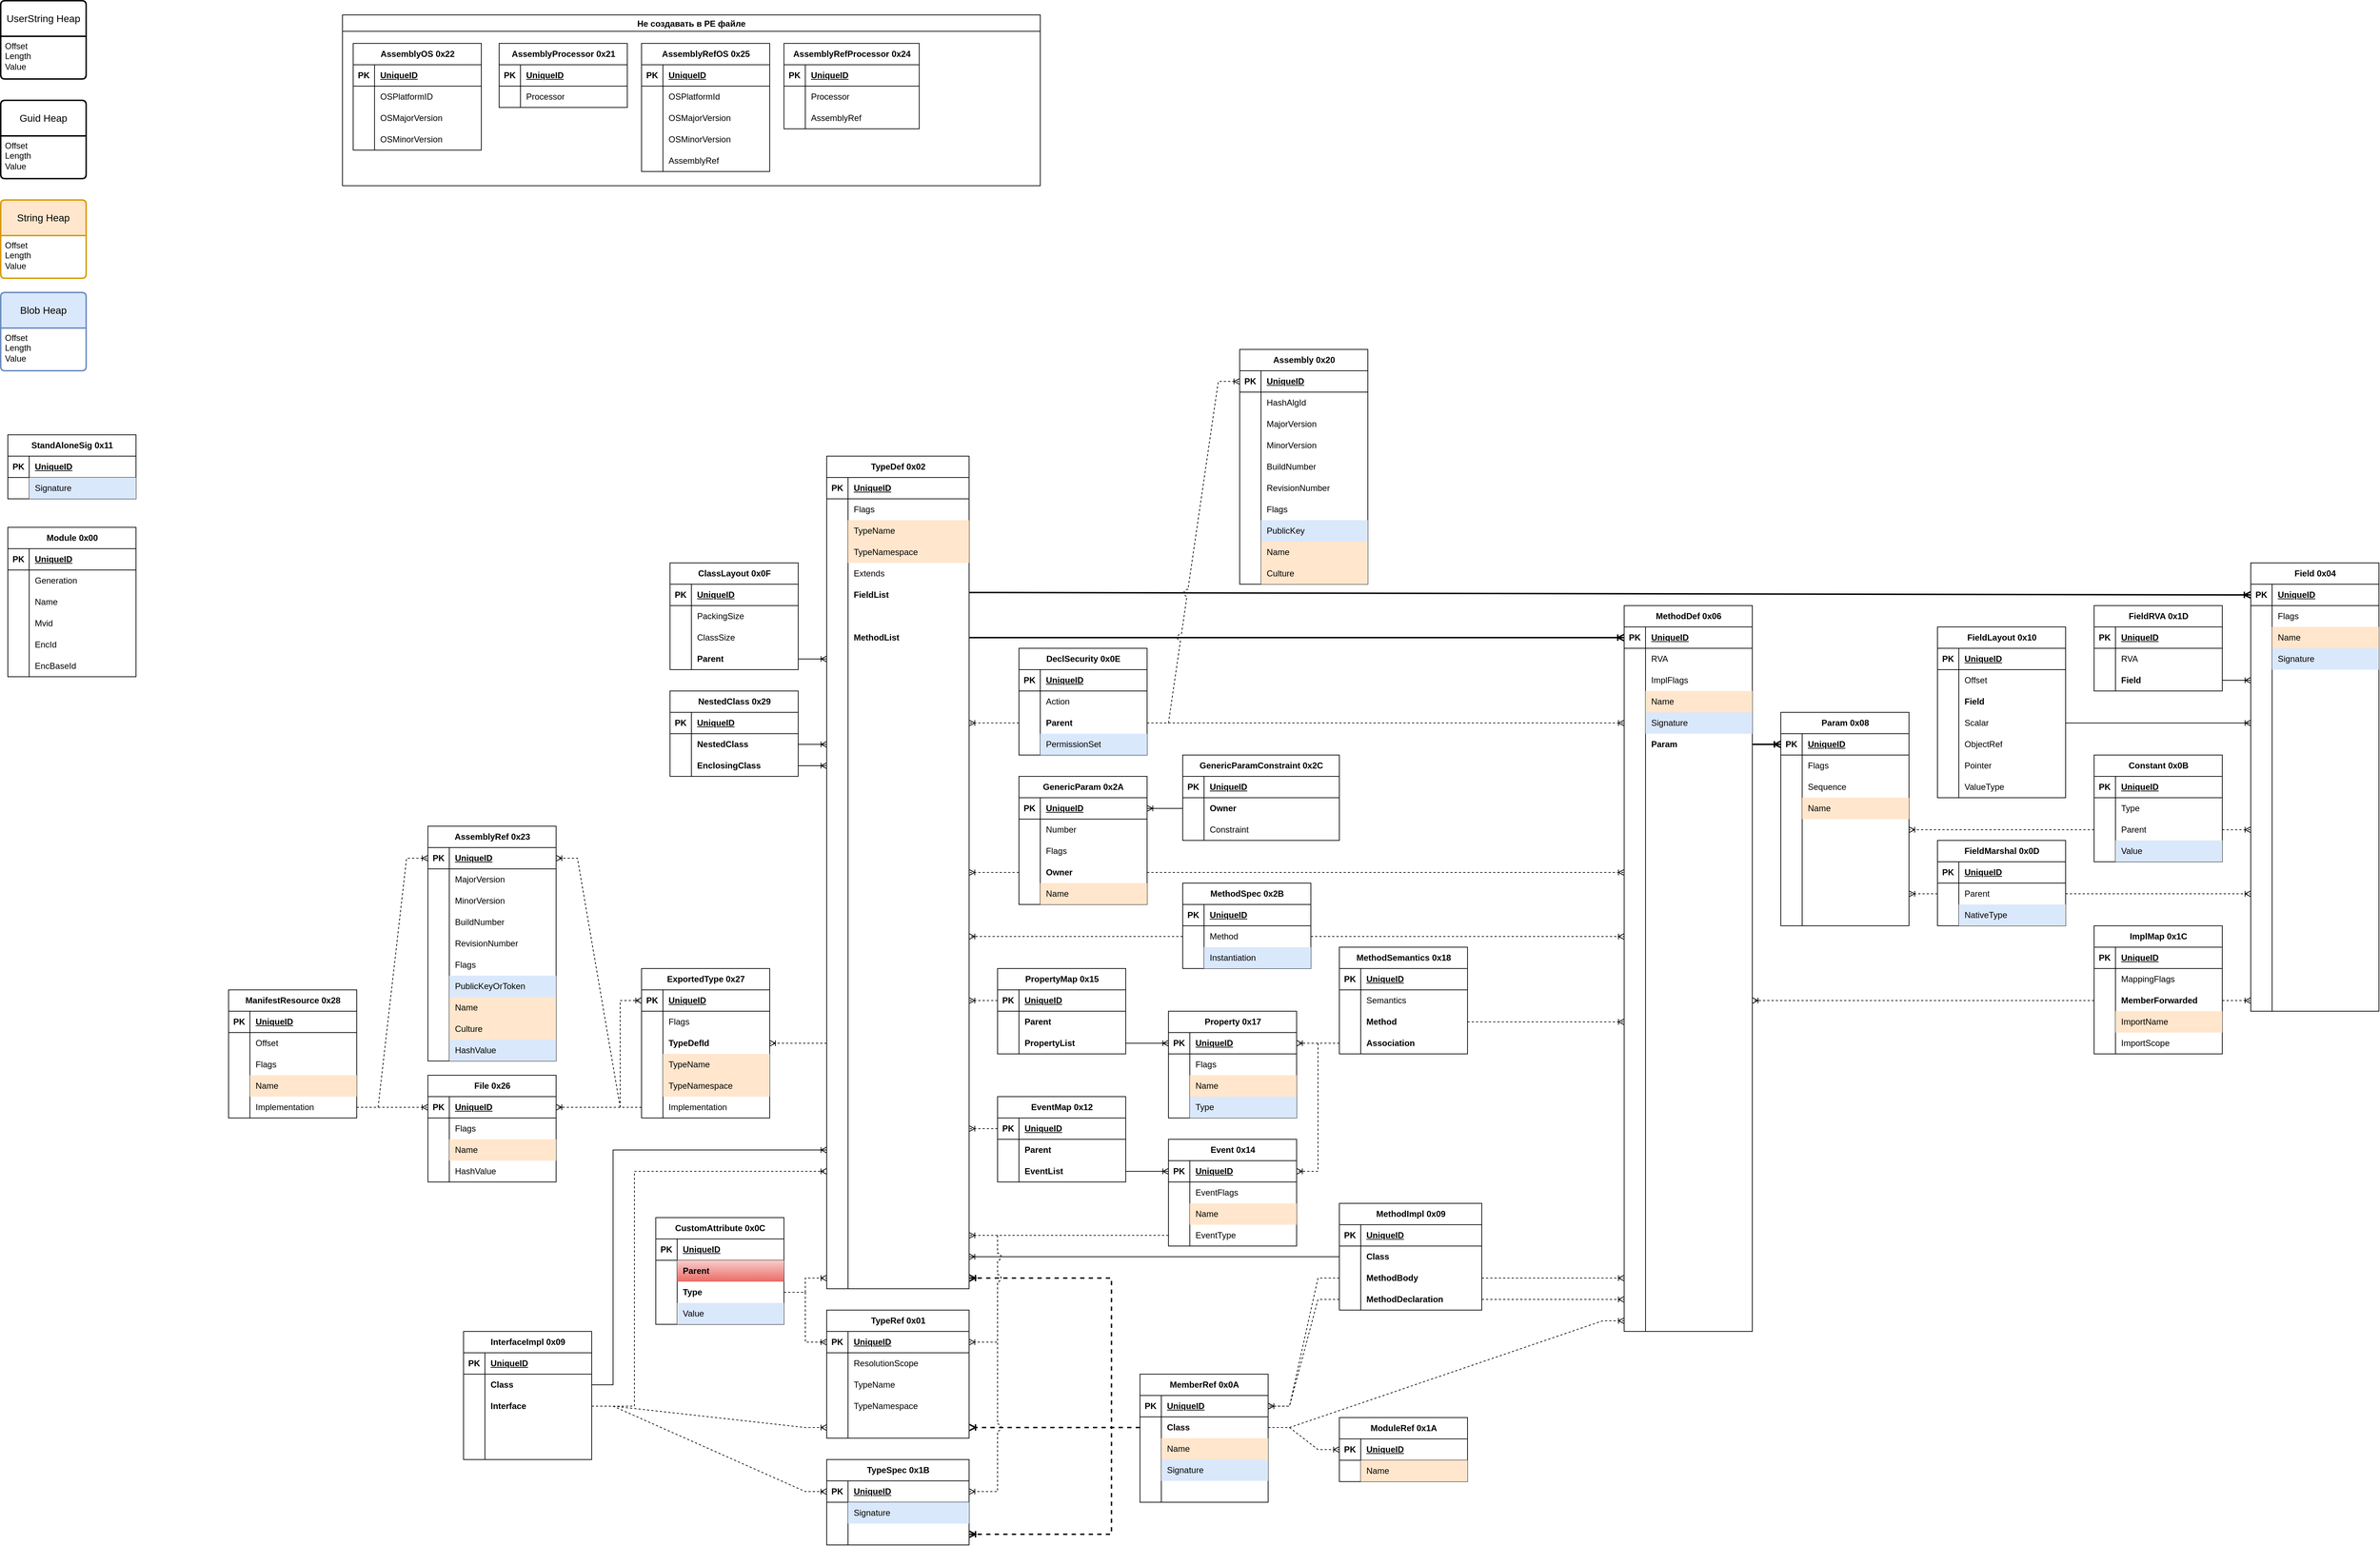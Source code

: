 <mxfile version="24.7.5">
  <diagram name="Page-1" id="c4acf3e9-155e-7222-9cf6-157b1a14988f">
    <mxGraphModel dx="1434" dy="746" grid="1" gridSize="10" guides="1" tooltips="1" connect="1" arrows="1" fold="1" page="1" pageScale="1" pageWidth="3300" pageHeight="4681" background="none" math="0" shadow="0">
      <root>
        <mxCell id="0" />
        <mxCell id="1" parent="0" />
        <mxCell id="6Ev4niGPdXibdk01qFe2-1" value="Assembly 0x20" style="shape=table;startSize=30;container=1;collapsible=1;childLayout=tableLayout;fixedRows=1;rowLines=0;fontStyle=1;align=center;resizeLast=1;html=1;" parent="1" vertex="1">
          <mxGeometry x="2140" y="530" width="180" height="330" as="geometry">
            <mxRectangle x="300" y="80" width="70" height="30" as="alternateBounds" />
          </mxGeometry>
        </mxCell>
        <mxCell id="6Ev4niGPdXibdk01qFe2-2" value="" style="shape=tableRow;horizontal=0;startSize=0;swimlaneHead=0;swimlaneBody=0;fillColor=none;collapsible=0;dropTarget=0;points=[[0,0.5],[1,0.5]];portConstraint=eastwest;top=0;left=0;right=0;bottom=1;" parent="6Ev4niGPdXibdk01qFe2-1" vertex="1">
          <mxGeometry y="30" width="180" height="30" as="geometry" />
        </mxCell>
        <mxCell id="6Ev4niGPdXibdk01qFe2-3" value="PK" style="shape=partialRectangle;connectable=0;fillColor=none;top=0;left=0;bottom=0;right=0;fontStyle=1;overflow=hidden;whiteSpace=wrap;html=1;" parent="6Ev4niGPdXibdk01qFe2-2" vertex="1">
          <mxGeometry width="30" height="30" as="geometry">
            <mxRectangle width="30" height="30" as="alternateBounds" />
          </mxGeometry>
        </mxCell>
        <mxCell id="6Ev4niGPdXibdk01qFe2-4" value="UniqueID" style="shape=partialRectangle;connectable=0;fillColor=none;top=0;left=0;bottom=0;right=0;align=left;spacingLeft=6;fontStyle=5;overflow=hidden;whiteSpace=wrap;html=1;" parent="6Ev4niGPdXibdk01qFe2-2" vertex="1">
          <mxGeometry x="30" width="150" height="30" as="geometry">
            <mxRectangle width="150" height="30" as="alternateBounds" />
          </mxGeometry>
        </mxCell>
        <mxCell id="6Ev4niGPdXibdk01qFe2-5" value="" style="shape=tableRow;horizontal=0;startSize=0;swimlaneHead=0;swimlaneBody=0;fillColor=none;collapsible=0;dropTarget=0;points=[[0,0.5],[1,0.5]];portConstraint=eastwest;top=0;left=0;right=0;bottom=0;" parent="6Ev4niGPdXibdk01qFe2-1" vertex="1">
          <mxGeometry y="60" width="180" height="30" as="geometry" />
        </mxCell>
        <mxCell id="6Ev4niGPdXibdk01qFe2-6" value="" style="shape=partialRectangle;connectable=0;fillColor=none;top=0;left=0;bottom=0;right=0;editable=1;overflow=hidden;whiteSpace=wrap;html=1;" parent="6Ev4niGPdXibdk01qFe2-5" vertex="1">
          <mxGeometry width="30" height="30" as="geometry">
            <mxRectangle width="30" height="30" as="alternateBounds" />
          </mxGeometry>
        </mxCell>
        <mxCell id="6Ev4niGPdXibdk01qFe2-7" value="HashAlgId" style="shape=partialRectangle;connectable=0;fillColor=none;top=0;left=0;bottom=0;right=0;align=left;spacingLeft=6;overflow=hidden;whiteSpace=wrap;html=1;" parent="6Ev4niGPdXibdk01qFe2-5" vertex="1">
          <mxGeometry x="30" width="150" height="30" as="geometry">
            <mxRectangle width="150" height="30" as="alternateBounds" />
          </mxGeometry>
        </mxCell>
        <mxCell id="6Ev4niGPdXibdk01qFe2-8" value="" style="shape=tableRow;horizontal=0;startSize=0;swimlaneHead=0;swimlaneBody=0;fillColor=none;collapsible=0;dropTarget=0;points=[[0,0.5],[1,0.5]];portConstraint=eastwest;top=0;left=0;right=0;bottom=0;" parent="6Ev4niGPdXibdk01qFe2-1" vertex="1">
          <mxGeometry y="90" width="180" height="30" as="geometry" />
        </mxCell>
        <mxCell id="6Ev4niGPdXibdk01qFe2-9" value="" style="shape=partialRectangle;connectable=0;fillColor=none;top=0;left=0;bottom=0;right=0;editable=1;overflow=hidden;whiteSpace=wrap;html=1;" parent="6Ev4niGPdXibdk01qFe2-8" vertex="1">
          <mxGeometry width="30" height="30" as="geometry">
            <mxRectangle width="30" height="30" as="alternateBounds" />
          </mxGeometry>
        </mxCell>
        <mxCell id="6Ev4niGPdXibdk01qFe2-10" value="MajorVersion" style="shape=partialRectangle;connectable=0;fillColor=none;top=0;left=0;bottom=0;right=0;align=left;spacingLeft=6;overflow=hidden;whiteSpace=wrap;html=1;" parent="6Ev4niGPdXibdk01qFe2-8" vertex="1">
          <mxGeometry x="30" width="150" height="30" as="geometry">
            <mxRectangle width="150" height="30" as="alternateBounds" />
          </mxGeometry>
        </mxCell>
        <mxCell id="6Ev4niGPdXibdk01qFe2-11" value="" style="shape=tableRow;horizontal=0;startSize=0;swimlaneHead=0;swimlaneBody=0;fillColor=none;collapsible=0;dropTarget=0;points=[[0,0.5],[1,0.5]];portConstraint=eastwest;top=0;left=0;right=0;bottom=0;" parent="6Ev4niGPdXibdk01qFe2-1" vertex="1">
          <mxGeometry y="120" width="180" height="30" as="geometry" />
        </mxCell>
        <mxCell id="6Ev4niGPdXibdk01qFe2-12" value="" style="shape=partialRectangle;connectable=0;fillColor=none;top=0;left=0;bottom=0;right=0;editable=1;overflow=hidden;whiteSpace=wrap;html=1;" parent="6Ev4niGPdXibdk01qFe2-11" vertex="1">
          <mxGeometry width="30" height="30" as="geometry">
            <mxRectangle width="30" height="30" as="alternateBounds" />
          </mxGeometry>
        </mxCell>
        <mxCell id="6Ev4niGPdXibdk01qFe2-13" value="MinorVersion" style="shape=partialRectangle;connectable=0;fillColor=none;top=0;left=0;bottom=0;right=0;align=left;spacingLeft=6;overflow=hidden;whiteSpace=wrap;html=1;" parent="6Ev4niGPdXibdk01qFe2-11" vertex="1">
          <mxGeometry x="30" width="150" height="30" as="geometry">
            <mxRectangle width="150" height="30" as="alternateBounds" />
          </mxGeometry>
        </mxCell>
        <mxCell id="6Ev4niGPdXibdk01qFe2-14" value="" style="shape=tableRow;horizontal=0;startSize=0;swimlaneHead=0;swimlaneBody=0;fillColor=none;collapsible=0;dropTarget=0;points=[[0,0.5],[1,0.5]];portConstraint=eastwest;top=0;left=0;right=0;bottom=0;" parent="6Ev4niGPdXibdk01qFe2-1" vertex="1">
          <mxGeometry y="150" width="180" height="30" as="geometry" />
        </mxCell>
        <mxCell id="6Ev4niGPdXibdk01qFe2-15" value="" style="shape=partialRectangle;connectable=0;fillColor=none;top=0;left=0;bottom=0;right=0;editable=1;overflow=hidden;whiteSpace=wrap;html=1;" parent="6Ev4niGPdXibdk01qFe2-14" vertex="1">
          <mxGeometry width="30" height="30" as="geometry">
            <mxRectangle width="30" height="30" as="alternateBounds" />
          </mxGeometry>
        </mxCell>
        <mxCell id="6Ev4niGPdXibdk01qFe2-16" value="BuildNumber" style="shape=partialRectangle;connectable=0;fillColor=none;top=0;left=0;bottom=0;right=0;align=left;spacingLeft=6;overflow=hidden;whiteSpace=wrap;html=1;" parent="6Ev4niGPdXibdk01qFe2-14" vertex="1">
          <mxGeometry x="30" width="150" height="30" as="geometry">
            <mxRectangle width="150" height="30" as="alternateBounds" />
          </mxGeometry>
        </mxCell>
        <mxCell id="6Ev4niGPdXibdk01qFe2-17" value="" style="shape=tableRow;horizontal=0;startSize=0;swimlaneHead=0;swimlaneBody=0;fillColor=none;collapsible=0;dropTarget=0;points=[[0,0.5],[1,0.5]];portConstraint=eastwest;top=0;left=0;right=0;bottom=0;" parent="6Ev4niGPdXibdk01qFe2-1" vertex="1">
          <mxGeometry y="180" width="180" height="30" as="geometry" />
        </mxCell>
        <mxCell id="6Ev4niGPdXibdk01qFe2-18" value="" style="shape=partialRectangle;connectable=0;fillColor=none;top=0;left=0;bottom=0;right=0;editable=1;overflow=hidden;whiteSpace=wrap;html=1;" parent="6Ev4niGPdXibdk01qFe2-17" vertex="1">
          <mxGeometry width="30" height="30" as="geometry">
            <mxRectangle width="30" height="30" as="alternateBounds" />
          </mxGeometry>
        </mxCell>
        <mxCell id="6Ev4niGPdXibdk01qFe2-19" value="RevisionNumber" style="shape=partialRectangle;connectable=0;fillColor=none;top=0;left=0;bottom=0;right=0;align=left;spacingLeft=6;overflow=hidden;whiteSpace=wrap;html=1;" parent="6Ev4niGPdXibdk01qFe2-17" vertex="1">
          <mxGeometry x="30" width="150" height="30" as="geometry">
            <mxRectangle width="150" height="30" as="alternateBounds" />
          </mxGeometry>
        </mxCell>
        <mxCell id="6Ev4niGPdXibdk01qFe2-20" value="" style="shape=tableRow;horizontal=0;startSize=0;swimlaneHead=0;swimlaneBody=0;fillColor=none;collapsible=0;dropTarget=0;points=[[0,0.5],[1,0.5]];portConstraint=eastwest;top=0;left=0;right=0;bottom=0;" parent="6Ev4niGPdXibdk01qFe2-1" vertex="1">
          <mxGeometry y="210" width="180" height="30" as="geometry" />
        </mxCell>
        <mxCell id="6Ev4niGPdXibdk01qFe2-21" value="" style="shape=partialRectangle;connectable=0;fillColor=none;top=0;left=0;bottom=0;right=0;editable=1;overflow=hidden;whiteSpace=wrap;html=1;" parent="6Ev4niGPdXibdk01qFe2-20" vertex="1">
          <mxGeometry width="30" height="30" as="geometry">
            <mxRectangle width="30" height="30" as="alternateBounds" />
          </mxGeometry>
        </mxCell>
        <mxCell id="6Ev4niGPdXibdk01qFe2-22" value="Flags" style="shape=partialRectangle;connectable=0;fillColor=none;top=0;left=0;bottom=0;right=0;align=left;spacingLeft=6;overflow=hidden;whiteSpace=wrap;html=1;" parent="6Ev4niGPdXibdk01qFe2-20" vertex="1">
          <mxGeometry x="30" width="150" height="30" as="geometry">
            <mxRectangle width="150" height="30" as="alternateBounds" />
          </mxGeometry>
        </mxCell>
        <mxCell id="6Ev4niGPdXibdk01qFe2-23" value="" style="shape=tableRow;horizontal=0;startSize=0;swimlaneHead=0;swimlaneBody=0;fillColor=none;collapsible=0;dropTarget=0;points=[[0,0.5],[1,0.5]];portConstraint=eastwest;top=0;left=0;right=0;bottom=0;" parent="6Ev4niGPdXibdk01qFe2-1" vertex="1">
          <mxGeometry y="240" width="180" height="30" as="geometry" />
        </mxCell>
        <mxCell id="6Ev4niGPdXibdk01qFe2-24" value="" style="shape=partialRectangle;connectable=0;fillColor=none;top=0;left=0;bottom=0;right=0;editable=1;overflow=hidden;whiteSpace=wrap;html=1;" parent="6Ev4niGPdXibdk01qFe2-23" vertex="1">
          <mxGeometry width="30" height="30" as="geometry">
            <mxRectangle width="30" height="30" as="alternateBounds" />
          </mxGeometry>
        </mxCell>
        <mxCell id="6Ev4niGPdXibdk01qFe2-25" value="PublicKey" style="shape=partialRectangle;connectable=0;fillColor=#dae8fc;top=0;left=0;bottom=0;right=0;align=left;spacingLeft=6;overflow=hidden;whiteSpace=wrap;html=1;strokeColor=#6c8ebf;" parent="6Ev4niGPdXibdk01qFe2-23" vertex="1">
          <mxGeometry x="30" width="150" height="30" as="geometry">
            <mxRectangle width="150" height="30" as="alternateBounds" />
          </mxGeometry>
        </mxCell>
        <mxCell id="6Ev4niGPdXibdk01qFe2-26" value="" style="shape=tableRow;horizontal=0;startSize=0;swimlaneHead=0;swimlaneBody=0;fillColor=none;collapsible=0;dropTarget=0;points=[[0,0.5],[1,0.5]];portConstraint=eastwest;top=0;left=0;right=0;bottom=0;" parent="6Ev4niGPdXibdk01qFe2-1" vertex="1">
          <mxGeometry y="270" width="180" height="30" as="geometry" />
        </mxCell>
        <mxCell id="6Ev4niGPdXibdk01qFe2-27" value="" style="shape=partialRectangle;connectable=0;fillColor=none;top=0;left=0;bottom=0;right=0;editable=1;overflow=hidden;whiteSpace=wrap;html=1;" parent="6Ev4niGPdXibdk01qFe2-26" vertex="1">
          <mxGeometry width="30" height="30" as="geometry">
            <mxRectangle width="30" height="30" as="alternateBounds" />
          </mxGeometry>
        </mxCell>
        <mxCell id="6Ev4niGPdXibdk01qFe2-28" value="Name" style="shape=partialRectangle;connectable=0;fillColor=#ffe6cc;top=0;left=0;bottom=0;right=0;align=left;spacingLeft=6;overflow=hidden;whiteSpace=wrap;html=1;strokeColor=#d79b00;" parent="6Ev4niGPdXibdk01qFe2-26" vertex="1">
          <mxGeometry x="30" width="150" height="30" as="geometry">
            <mxRectangle width="150" height="30" as="alternateBounds" />
          </mxGeometry>
        </mxCell>
        <mxCell id="6Ev4niGPdXibdk01qFe2-29" value="" style="shape=tableRow;horizontal=0;startSize=0;swimlaneHead=0;swimlaneBody=0;fillColor=none;collapsible=0;dropTarget=0;points=[[0,0.5],[1,0.5]];portConstraint=eastwest;top=0;left=0;right=0;bottom=0;" parent="6Ev4niGPdXibdk01qFe2-1" vertex="1">
          <mxGeometry y="300" width="180" height="30" as="geometry" />
        </mxCell>
        <mxCell id="6Ev4niGPdXibdk01qFe2-30" value="" style="shape=partialRectangle;connectable=0;fillColor=none;top=0;left=0;bottom=0;right=0;editable=1;overflow=hidden;whiteSpace=wrap;html=1;" parent="6Ev4niGPdXibdk01qFe2-29" vertex="1">
          <mxGeometry width="30" height="30" as="geometry">
            <mxRectangle width="30" height="30" as="alternateBounds" />
          </mxGeometry>
        </mxCell>
        <mxCell id="6Ev4niGPdXibdk01qFe2-31" value="Culture" style="shape=partialRectangle;connectable=0;fillColor=#ffe6cc;top=0;left=0;bottom=0;right=0;align=left;spacingLeft=6;overflow=hidden;whiteSpace=wrap;html=1;strokeColor=#d79b00;" parent="6Ev4niGPdXibdk01qFe2-29" vertex="1">
          <mxGeometry x="30" width="150" height="30" as="geometry">
            <mxRectangle width="150" height="30" as="alternateBounds" />
          </mxGeometry>
        </mxCell>
        <mxCell id="nQ1Szei92ZyyAZcSJgYd-30" value="AssemblyRef 0x23" style="shape=table;startSize=30;container=1;collapsible=1;childLayout=tableLayout;fixedRows=1;rowLines=0;fontStyle=1;align=center;resizeLast=1;html=1;" parent="1" vertex="1">
          <mxGeometry x="1000" y="1200" width="180" height="330" as="geometry" />
        </mxCell>
        <mxCell id="nQ1Szei92ZyyAZcSJgYd-31" value="" style="shape=tableRow;horizontal=0;startSize=0;swimlaneHead=0;swimlaneBody=0;fillColor=none;collapsible=0;dropTarget=0;points=[[0,0.5],[1,0.5]];portConstraint=eastwest;top=0;left=0;right=0;bottom=1;" parent="nQ1Szei92ZyyAZcSJgYd-30" vertex="1">
          <mxGeometry y="30" width="180" height="30" as="geometry" />
        </mxCell>
        <mxCell id="nQ1Szei92ZyyAZcSJgYd-32" value="PK" style="shape=partialRectangle;connectable=0;fillColor=none;top=0;left=0;bottom=0;right=0;fontStyle=1;overflow=hidden;whiteSpace=wrap;html=1;" parent="nQ1Szei92ZyyAZcSJgYd-31" vertex="1">
          <mxGeometry width="30" height="30" as="geometry">
            <mxRectangle width="30" height="30" as="alternateBounds" />
          </mxGeometry>
        </mxCell>
        <mxCell id="nQ1Szei92ZyyAZcSJgYd-33" value="UniqueID" style="shape=partialRectangle;connectable=0;fillColor=none;top=0;left=0;bottom=0;right=0;align=left;spacingLeft=6;fontStyle=5;overflow=hidden;whiteSpace=wrap;html=1;" parent="nQ1Szei92ZyyAZcSJgYd-31" vertex="1">
          <mxGeometry x="30" width="150" height="30" as="geometry">
            <mxRectangle width="150" height="30" as="alternateBounds" />
          </mxGeometry>
        </mxCell>
        <mxCell id="nQ1Szei92ZyyAZcSJgYd-34" value="" style="shape=tableRow;horizontal=0;startSize=0;swimlaneHead=0;swimlaneBody=0;fillColor=none;collapsible=0;dropTarget=0;points=[[0,0.5],[1,0.5]];portConstraint=eastwest;top=0;left=0;right=0;bottom=0;" parent="nQ1Szei92ZyyAZcSJgYd-30" vertex="1">
          <mxGeometry y="60" width="180" height="30" as="geometry" />
        </mxCell>
        <mxCell id="nQ1Szei92ZyyAZcSJgYd-35" value="" style="shape=partialRectangle;connectable=0;fillColor=none;top=0;left=0;bottom=0;right=0;editable=1;overflow=hidden;whiteSpace=wrap;html=1;" parent="nQ1Szei92ZyyAZcSJgYd-34" vertex="1">
          <mxGeometry width="30" height="30" as="geometry">
            <mxRectangle width="30" height="30" as="alternateBounds" />
          </mxGeometry>
        </mxCell>
        <mxCell id="nQ1Szei92ZyyAZcSJgYd-36" value="MajorVersion" style="shape=partialRectangle;connectable=0;fillColor=none;top=0;left=0;bottom=0;right=0;align=left;spacingLeft=6;overflow=hidden;whiteSpace=wrap;html=1;" parent="nQ1Szei92ZyyAZcSJgYd-34" vertex="1">
          <mxGeometry x="30" width="150" height="30" as="geometry">
            <mxRectangle width="150" height="30" as="alternateBounds" />
          </mxGeometry>
        </mxCell>
        <mxCell id="nQ1Szei92ZyyAZcSJgYd-37" value="" style="shape=tableRow;horizontal=0;startSize=0;swimlaneHead=0;swimlaneBody=0;fillColor=none;collapsible=0;dropTarget=0;points=[[0,0.5],[1,0.5]];portConstraint=eastwest;top=0;left=0;right=0;bottom=0;" parent="nQ1Szei92ZyyAZcSJgYd-30" vertex="1">
          <mxGeometry y="90" width="180" height="30" as="geometry" />
        </mxCell>
        <mxCell id="nQ1Szei92ZyyAZcSJgYd-38" value="" style="shape=partialRectangle;connectable=0;fillColor=none;top=0;left=0;bottom=0;right=0;editable=1;overflow=hidden;whiteSpace=wrap;html=1;" parent="nQ1Szei92ZyyAZcSJgYd-37" vertex="1">
          <mxGeometry width="30" height="30" as="geometry">
            <mxRectangle width="30" height="30" as="alternateBounds" />
          </mxGeometry>
        </mxCell>
        <mxCell id="nQ1Szei92ZyyAZcSJgYd-39" value="MinorVersion" style="shape=partialRectangle;connectable=0;fillColor=none;top=0;left=0;bottom=0;right=0;align=left;spacingLeft=6;overflow=hidden;whiteSpace=wrap;html=1;" parent="nQ1Szei92ZyyAZcSJgYd-37" vertex="1">
          <mxGeometry x="30" width="150" height="30" as="geometry">
            <mxRectangle width="150" height="30" as="alternateBounds" />
          </mxGeometry>
        </mxCell>
        <mxCell id="nQ1Szei92ZyyAZcSJgYd-40" value="" style="shape=tableRow;horizontal=0;startSize=0;swimlaneHead=0;swimlaneBody=0;fillColor=none;collapsible=0;dropTarget=0;points=[[0,0.5],[1,0.5]];portConstraint=eastwest;top=0;left=0;right=0;bottom=0;" parent="nQ1Szei92ZyyAZcSJgYd-30" vertex="1">
          <mxGeometry y="120" width="180" height="30" as="geometry" />
        </mxCell>
        <mxCell id="nQ1Szei92ZyyAZcSJgYd-41" value="" style="shape=partialRectangle;connectable=0;fillColor=none;top=0;left=0;bottom=0;right=0;editable=1;overflow=hidden;whiteSpace=wrap;html=1;" parent="nQ1Szei92ZyyAZcSJgYd-40" vertex="1">
          <mxGeometry width="30" height="30" as="geometry">
            <mxRectangle width="30" height="30" as="alternateBounds" />
          </mxGeometry>
        </mxCell>
        <mxCell id="nQ1Szei92ZyyAZcSJgYd-42" value="BuildNumber" style="shape=partialRectangle;connectable=0;fillColor=none;top=0;left=0;bottom=0;right=0;align=left;spacingLeft=6;overflow=hidden;whiteSpace=wrap;html=1;" parent="nQ1Szei92ZyyAZcSJgYd-40" vertex="1">
          <mxGeometry x="30" width="150" height="30" as="geometry">
            <mxRectangle width="150" height="30" as="alternateBounds" />
          </mxGeometry>
        </mxCell>
        <mxCell id="nQ1Szei92ZyyAZcSJgYd-43" value="" style="shape=tableRow;horizontal=0;startSize=0;swimlaneHead=0;swimlaneBody=0;fillColor=none;collapsible=0;dropTarget=0;points=[[0,0.5],[1,0.5]];portConstraint=eastwest;top=0;left=0;right=0;bottom=0;" parent="nQ1Szei92ZyyAZcSJgYd-30" vertex="1">
          <mxGeometry y="150" width="180" height="30" as="geometry" />
        </mxCell>
        <mxCell id="nQ1Szei92ZyyAZcSJgYd-44" value="" style="shape=partialRectangle;connectable=0;fillColor=none;top=0;left=0;bottom=0;right=0;editable=1;overflow=hidden;whiteSpace=wrap;html=1;" parent="nQ1Szei92ZyyAZcSJgYd-43" vertex="1">
          <mxGeometry width="30" height="30" as="geometry">
            <mxRectangle width="30" height="30" as="alternateBounds" />
          </mxGeometry>
        </mxCell>
        <mxCell id="nQ1Szei92ZyyAZcSJgYd-45" value="RevisionNumber" style="shape=partialRectangle;connectable=0;fillColor=none;top=0;left=0;bottom=0;right=0;align=left;spacingLeft=6;overflow=hidden;whiteSpace=wrap;html=1;" parent="nQ1Szei92ZyyAZcSJgYd-43" vertex="1">
          <mxGeometry x="30" width="150" height="30" as="geometry">
            <mxRectangle width="150" height="30" as="alternateBounds" />
          </mxGeometry>
        </mxCell>
        <mxCell id="nQ1Szei92ZyyAZcSJgYd-46" value="" style="shape=tableRow;horizontal=0;startSize=0;swimlaneHead=0;swimlaneBody=0;fillColor=none;collapsible=0;dropTarget=0;points=[[0,0.5],[1,0.5]];portConstraint=eastwest;top=0;left=0;right=0;bottom=0;" parent="nQ1Szei92ZyyAZcSJgYd-30" vertex="1">
          <mxGeometry y="180" width="180" height="30" as="geometry" />
        </mxCell>
        <mxCell id="nQ1Szei92ZyyAZcSJgYd-47" value="" style="shape=partialRectangle;connectable=0;fillColor=none;top=0;left=0;bottom=0;right=0;editable=1;overflow=hidden;whiteSpace=wrap;html=1;" parent="nQ1Szei92ZyyAZcSJgYd-46" vertex="1">
          <mxGeometry width="30" height="30" as="geometry">
            <mxRectangle width="30" height="30" as="alternateBounds" />
          </mxGeometry>
        </mxCell>
        <mxCell id="nQ1Szei92ZyyAZcSJgYd-48" value="Flags" style="shape=partialRectangle;connectable=0;fillColor=none;top=0;left=0;bottom=0;right=0;align=left;spacingLeft=6;overflow=hidden;whiteSpace=wrap;html=1;" parent="nQ1Szei92ZyyAZcSJgYd-46" vertex="1">
          <mxGeometry x="30" width="150" height="30" as="geometry">
            <mxRectangle width="150" height="30" as="alternateBounds" />
          </mxGeometry>
        </mxCell>
        <mxCell id="nQ1Szei92ZyyAZcSJgYd-49" value="" style="shape=tableRow;horizontal=0;startSize=0;swimlaneHead=0;swimlaneBody=0;fillColor=none;collapsible=0;dropTarget=0;points=[[0,0.5],[1,0.5]];portConstraint=eastwest;top=0;left=0;right=0;bottom=0;" parent="nQ1Szei92ZyyAZcSJgYd-30" vertex="1">
          <mxGeometry y="210" width="180" height="30" as="geometry" />
        </mxCell>
        <mxCell id="nQ1Szei92ZyyAZcSJgYd-50" value="" style="shape=partialRectangle;connectable=0;fillColor=none;top=0;left=0;bottom=0;right=0;editable=1;overflow=hidden;whiteSpace=wrap;html=1;" parent="nQ1Szei92ZyyAZcSJgYd-49" vertex="1">
          <mxGeometry width="30" height="30" as="geometry">
            <mxRectangle width="30" height="30" as="alternateBounds" />
          </mxGeometry>
        </mxCell>
        <mxCell id="nQ1Szei92ZyyAZcSJgYd-51" value="PublicKeyOrToken" style="shape=partialRectangle;connectable=0;fillColor=#dae8fc;top=0;left=0;bottom=0;right=0;align=left;spacingLeft=6;overflow=hidden;whiteSpace=wrap;html=1;strokeColor=#6c8ebf;" parent="nQ1Szei92ZyyAZcSJgYd-49" vertex="1">
          <mxGeometry x="30" width="150" height="30" as="geometry">
            <mxRectangle width="150" height="30" as="alternateBounds" />
          </mxGeometry>
        </mxCell>
        <mxCell id="nQ1Szei92ZyyAZcSJgYd-52" value="" style="shape=tableRow;horizontal=0;startSize=0;swimlaneHead=0;swimlaneBody=0;fillColor=none;collapsible=0;dropTarget=0;points=[[0,0.5],[1,0.5]];portConstraint=eastwest;top=0;left=0;right=0;bottom=0;" parent="nQ1Szei92ZyyAZcSJgYd-30" vertex="1">
          <mxGeometry y="240" width="180" height="30" as="geometry" />
        </mxCell>
        <mxCell id="nQ1Szei92ZyyAZcSJgYd-53" value="" style="shape=partialRectangle;connectable=0;fillColor=none;top=0;left=0;bottom=0;right=0;editable=1;overflow=hidden;whiteSpace=wrap;html=1;" parent="nQ1Szei92ZyyAZcSJgYd-52" vertex="1">
          <mxGeometry width="30" height="30" as="geometry">
            <mxRectangle width="30" height="30" as="alternateBounds" />
          </mxGeometry>
        </mxCell>
        <mxCell id="nQ1Szei92ZyyAZcSJgYd-54" value="Name" style="shape=partialRectangle;connectable=0;fillColor=#ffe6cc;top=0;left=0;bottom=0;right=0;align=left;spacingLeft=6;overflow=hidden;whiteSpace=wrap;html=1;strokeColor=#d79b00;" parent="nQ1Szei92ZyyAZcSJgYd-52" vertex="1">
          <mxGeometry x="30" width="150" height="30" as="geometry">
            <mxRectangle width="150" height="30" as="alternateBounds" />
          </mxGeometry>
        </mxCell>
        <mxCell id="nQ1Szei92ZyyAZcSJgYd-55" value="" style="shape=tableRow;horizontal=0;startSize=0;swimlaneHead=0;swimlaneBody=0;fillColor=none;collapsible=0;dropTarget=0;points=[[0,0.5],[1,0.5]];portConstraint=eastwest;top=0;left=0;right=0;bottom=0;" parent="nQ1Szei92ZyyAZcSJgYd-30" vertex="1">
          <mxGeometry y="270" width="180" height="30" as="geometry" />
        </mxCell>
        <mxCell id="nQ1Szei92ZyyAZcSJgYd-56" value="" style="shape=partialRectangle;connectable=0;fillColor=none;top=0;left=0;bottom=0;right=0;editable=1;overflow=hidden;whiteSpace=wrap;html=1;" parent="nQ1Szei92ZyyAZcSJgYd-55" vertex="1">
          <mxGeometry width="30" height="30" as="geometry">
            <mxRectangle width="30" height="30" as="alternateBounds" />
          </mxGeometry>
        </mxCell>
        <mxCell id="nQ1Szei92ZyyAZcSJgYd-57" value="Culture" style="shape=partialRectangle;connectable=0;fillColor=#ffe6cc;top=0;left=0;bottom=0;right=0;align=left;spacingLeft=6;overflow=hidden;whiteSpace=wrap;html=1;strokeColor=#d79b00;" parent="nQ1Szei92ZyyAZcSJgYd-55" vertex="1">
          <mxGeometry x="30" width="150" height="30" as="geometry">
            <mxRectangle width="150" height="30" as="alternateBounds" />
          </mxGeometry>
        </mxCell>
        <mxCell id="nQ1Szei92ZyyAZcSJgYd-58" value="" style="shape=tableRow;horizontal=0;startSize=0;swimlaneHead=0;swimlaneBody=0;fillColor=none;collapsible=0;dropTarget=0;points=[[0,0.5],[1,0.5]];portConstraint=eastwest;top=0;left=0;right=0;bottom=0;" parent="nQ1Szei92ZyyAZcSJgYd-30" vertex="1">
          <mxGeometry y="300" width="180" height="30" as="geometry" />
        </mxCell>
        <mxCell id="nQ1Szei92ZyyAZcSJgYd-59" value="" style="shape=partialRectangle;connectable=0;fillColor=none;top=0;left=0;bottom=0;right=0;editable=1;overflow=hidden;whiteSpace=wrap;html=1;" parent="nQ1Szei92ZyyAZcSJgYd-58" vertex="1">
          <mxGeometry width="30" height="30" as="geometry">
            <mxRectangle width="30" height="30" as="alternateBounds" />
          </mxGeometry>
        </mxCell>
        <mxCell id="nQ1Szei92ZyyAZcSJgYd-60" value="HashValue" style="shape=partialRectangle;connectable=0;fillColor=#dae8fc;top=0;left=0;bottom=0;right=0;align=left;spacingLeft=6;overflow=hidden;whiteSpace=wrap;html=1;strokeColor=#6c8ebf;" parent="nQ1Szei92ZyyAZcSJgYd-58" vertex="1">
          <mxGeometry x="30" width="150" height="30" as="geometry">
            <mxRectangle width="150" height="30" as="alternateBounds" />
          </mxGeometry>
        </mxCell>
        <mxCell id="nQ1Szei92ZyyAZcSJgYd-90" value="ClassLayout 0x0F" style="shape=table;startSize=30;container=1;collapsible=1;childLayout=tableLayout;fixedRows=1;rowLines=0;fontStyle=1;align=center;resizeLast=1;html=1;" parent="1" vertex="1">
          <mxGeometry x="1340" y="830" width="180" height="150" as="geometry" />
        </mxCell>
        <mxCell id="nQ1Szei92ZyyAZcSJgYd-91" value="" style="shape=tableRow;horizontal=0;startSize=0;swimlaneHead=0;swimlaneBody=0;fillColor=none;collapsible=0;dropTarget=0;points=[[0,0.5],[1,0.5]];portConstraint=eastwest;top=0;left=0;right=0;bottom=1;" parent="nQ1Szei92ZyyAZcSJgYd-90" vertex="1">
          <mxGeometry y="30" width="180" height="30" as="geometry" />
        </mxCell>
        <mxCell id="nQ1Szei92ZyyAZcSJgYd-92" value="PK" style="shape=partialRectangle;connectable=0;fillColor=none;top=0;left=0;bottom=0;right=0;fontStyle=1;overflow=hidden;whiteSpace=wrap;html=1;" parent="nQ1Szei92ZyyAZcSJgYd-91" vertex="1">
          <mxGeometry width="30" height="30" as="geometry">
            <mxRectangle width="30" height="30" as="alternateBounds" />
          </mxGeometry>
        </mxCell>
        <mxCell id="nQ1Szei92ZyyAZcSJgYd-93" value="UniqueID" style="shape=partialRectangle;connectable=0;fillColor=none;top=0;left=0;bottom=0;right=0;align=left;spacingLeft=6;fontStyle=5;overflow=hidden;whiteSpace=wrap;html=1;" parent="nQ1Szei92ZyyAZcSJgYd-91" vertex="1">
          <mxGeometry x="30" width="150" height="30" as="geometry">
            <mxRectangle width="150" height="30" as="alternateBounds" />
          </mxGeometry>
        </mxCell>
        <mxCell id="nQ1Szei92ZyyAZcSJgYd-94" value="" style="shape=tableRow;horizontal=0;startSize=0;swimlaneHead=0;swimlaneBody=0;fillColor=none;collapsible=0;dropTarget=0;points=[[0,0.5],[1,0.5]];portConstraint=eastwest;top=0;left=0;right=0;bottom=0;" parent="nQ1Szei92ZyyAZcSJgYd-90" vertex="1">
          <mxGeometry y="60" width="180" height="30" as="geometry" />
        </mxCell>
        <mxCell id="nQ1Szei92ZyyAZcSJgYd-95" value="" style="shape=partialRectangle;connectable=0;fillColor=none;top=0;left=0;bottom=0;right=0;editable=1;overflow=hidden;whiteSpace=wrap;html=1;" parent="nQ1Szei92ZyyAZcSJgYd-94" vertex="1">
          <mxGeometry width="30" height="30" as="geometry">
            <mxRectangle width="30" height="30" as="alternateBounds" />
          </mxGeometry>
        </mxCell>
        <mxCell id="nQ1Szei92ZyyAZcSJgYd-96" value="PackingSize" style="shape=partialRectangle;connectable=0;fillColor=none;top=0;left=0;bottom=0;right=0;align=left;spacingLeft=6;overflow=hidden;whiteSpace=wrap;html=1;" parent="nQ1Szei92ZyyAZcSJgYd-94" vertex="1">
          <mxGeometry x="30" width="150" height="30" as="geometry">
            <mxRectangle width="150" height="30" as="alternateBounds" />
          </mxGeometry>
        </mxCell>
        <mxCell id="nQ1Szei92ZyyAZcSJgYd-97" value="" style="shape=tableRow;horizontal=0;startSize=0;swimlaneHead=0;swimlaneBody=0;fillColor=none;collapsible=0;dropTarget=0;points=[[0,0.5],[1,0.5]];portConstraint=eastwest;top=0;left=0;right=0;bottom=0;" parent="nQ1Szei92ZyyAZcSJgYd-90" vertex="1">
          <mxGeometry y="90" width="180" height="30" as="geometry" />
        </mxCell>
        <mxCell id="nQ1Szei92ZyyAZcSJgYd-98" value="" style="shape=partialRectangle;connectable=0;fillColor=none;top=0;left=0;bottom=0;right=0;editable=1;overflow=hidden;whiteSpace=wrap;html=1;" parent="nQ1Szei92ZyyAZcSJgYd-97" vertex="1">
          <mxGeometry width="30" height="30" as="geometry">
            <mxRectangle width="30" height="30" as="alternateBounds" />
          </mxGeometry>
        </mxCell>
        <mxCell id="nQ1Szei92ZyyAZcSJgYd-99" value="ClassSize" style="shape=partialRectangle;connectable=0;fillColor=none;top=0;left=0;bottom=0;right=0;align=left;spacingLeft=6;overflow=hidden;whiteSpace=wrap;html=1;" parent="nQ1Szei92ZyyAZcSJgYd-97" vertex="1">
          <mxGeometry x="30" width="150" height="30" as="geometry">
            <mxRectangle width="150" height="30" as="alternateBounds" />
          </mxGeometry>
        </mxCell>
        <mxCell id="nQ1Szei92ZyyAZcSJgYd-100" value="" style="shape=tableRow;horizontal=0;startSize=0;swimlaneHead=0;swimlaneBody=0;fillColor=none;collapsible=0;dropTarget=0;points=[[0,0.5],[1,0.5]];portConstraint=eastwest;top=0;left=0;right=0;bottom=0;" parent="nQ1Szei92ZyyAZcSJgYd-90" vertex="1">
          <mxGeometry y="120" width="180" height="30" as="geometry" />
        </mxCell>
        <mxCell id="nQ1Szei92ZyyAZcSJgYd-101" value="" style="shape=partialRectangle;connectable=0;fillColor=none;top=0;left=0;bottom=0;right=0;editable=1;overflow=hidden;whiteSpace=wrap;html=1;" parent="nQ1Szei92ZyyAZcSJgYd-100" vertex="1">
          <mxGeometry width="30" height="30" as="geometry">
            <mxRectangle width="30" height="30" as="alternateBounds" />
          </mxGeometry>
        </mxCell>
        <mxCell id="nQ1Szei92ZyyAZcSJgYd-102" value="&lt;b&gt;Parent&lt;/b&gt;" style="shape=partialRectangle;connectable=0;fillColor=none;top=0;left=0;bottom=0;right=0;align=left;spacingLeft=6;overflow=hidden;whiteSpace=wrap;html=1;" parent="nQ1Szei92ZyyAZcSJgYd-100" vertex="1">
          <mxGeometry x="30" width="150" height="30" as="geometry">
            <mxRectangle width="150" height="30" as="alternateBounds" />
          </mxGeometry>
        </mxCell>
        <mxCell id="nQ1Szei92ZyyAZcSJgYd-103" value="Constant 0x0B" style="shape=table;startSize=30;container=1;collapsible=1;childLayout=tableLayout;fixedRows=1;rowLines=0;fontStyle=1;align=center;resizeLast=1;html=1;" parent="1" vertex="1">
          <mxGeometry x="3340" y="1100" width="180" height="150" as="geometry" />
        </mxCell>
        <mxCell id="nQ1Szei92ZyyAZcSJgYd-104" value="" style="shape=tableRow;horizontal=0;startSize=0;swimlaneHead=0;swimlaneBody=0;fillColor=none;collapsible=0;dropTarget=0;points=[[0,0.5],[1,0.5]];portConstraint=eastwest;top=0;left=0;right=0;bottom=1;" parent="nQ1Szei92ZyyAZcSJgYd-103" vertex="1">
          <mxGeometry y="30" width="180" height="30" as="geometry" />
        </mxCell>
        <mxCell id="nQ1Szei92ZyyAZcSJgYd-105" value="PK" style="shape=partialRectangle;connectable=0;fillColor=none;top=0;left=0;bottom=0;right=0;fontStyle=1;overflow=hidden;whiteSpace=wrap;html=1;" parent="nQ1Szei92ZyyAZcSJgYd-104" vertex="1">
          <mxGeometry width="30" height="30" as="geometry">
            <mxRectangle width="30" height="30" as="alternateBounds" />
          </mxGeometry>
        </mxCell>
        <mxCell id="nQ1Szei92ZyyAZcSJgYd-106" value="UniqueID" style="shape=partialRectangle;connectable=0;fillColor=none;top=0;left=0;bottom=0;right=0;align=left;spacingLeft=6;fontStyle=5;overflow=hidden;whiteSpace=wrap;html=1;" parent="nQ1Szei92ZyyAZcSJgYd-104" vertex="1">
          <mxGeometry x="30" width="150" height="30" as="geometry">
            <mxRectangle width="150" height="30" as="alternateBounds" />
          </mxGeometry>
        </mxCell>
        <mxCell id="nQ1Szei92ZyyAZcSJgYd-107" value="" style="shape=tableRow;horizontal=0;startSize=0;swimlaneHead=0;swimlaneBody=0;fillColor=none;collapsible=0;dropTarget=0;points=[[0,0.5],[1,0.5]];portConstraint=eastwest;top=0;left=0;right=0;bottom=0;" parent="nQ1Szei92ZyyAZcSJgYd-103" vertex="1">
          <mxGeometry y="60" width="180" height="30" as="geometry" />
        </mxCell>
        <mxCell id="nQ1Szei92ZyyAZcSJgYd-108" value="" style="shape=partialRectangle;connectable=0;fillColor=none;top=0;left=0;bottom=0;right=0;editable=1;overflow=hidden;whiteSpace=wrap;html=1;" parent="nQ1Szei92ZyyAZcSJgYd-107" vertex="1">
          <mxGeometry width="30" height="30" as="geometry">
            <mxRectangle width="30" height="30" as="alternateBounds" />
          </mxGeometry>
        </mxCell>
        <mxCell id="nQ1Szei92ZyyAZcSJgYd-109" value="Type" style="shape=partialRectangle;connectable=0;fillColor=none;top=0;left=0;bottom=0;right=0;align=left;spacingLeft=6;overflow=hidden;whiteSpace=wrap;html=1;" parent="nQ1Szei92ZyyAZcSJgYd-107" vertex="1">
          <mxGeometry x="30" width="150" height="30" as="geometry">
            <mxRectangle width="150" height="30" as="alternateBounds" />
          </mxGeometry>
        </mxCell>
        <mxCell id="nQ1Szei92ZyyAZcSJgYd-110" value="" style="shape=tableRow;horizontal=0;startSize=0;swimlaneHead=0;swimlaneBody=0;fillColor=none;collapsible=0;dropTarget=0;points=[[0,0.5],[1,0.5]];portConstraint=eastwest;top=0;left=0;right=0;bottom=0;" parent="nQ1Szei92ZyyAZcSJgYd-103" vertex="1">
          <mxGeometry y="90" width="180" height="30" as="geometry" />
        </mxCell>
        <mxCell id="nQ1Szei92ZyyAZcSJgYd-111" value="" style="shape=partialRectangle;connectable=0;fillColor=none;top=0;left=0;bottom=0;right=0;editable=1;overflow=hidden;whiteSpace=wrap;html=1;" parent="nQ1Szei92ZyyAZcSJgYd-110" vertex="1">
          <mxGeometry width="30" height="30" as="geometry">
            <mxRectangle width="30" height="30" as="alternateBounds" />
          </mxGeometry>
        </mxCell>
        <mxCell id="nQ1Szei92ZyyAZcSJgYd-112" value="Parent" style="shape=partialRectangle;connectable=0;fillColor=none;top=0;left=0;bottom=0;right=0;align=left;spacingLeft=6;overflow=hidden;whiteSpace=wrap;html=1;" parent="nQ1Szei92ZyyAZcSJgYd-110" vertex="1">
          <mxGeometry x="30" width="150" height="30" as="geometry">
            <mxRectangle width="150" height="30" as="alternateBounds" />
          </mxGeometry>
        </mxCell>
        <mxCell id="nQ1Szei92ZyyAZcSJgYd-113" value="" style="shape=tableRow;horizontal=0;startSize=0;swimlaneHead=0;swimlaneBody=0;fillColor=none;collapsible=0;dropTarget=0;points=[[0,0.5],[1,0.5]];portConstraint=eastwest;top=0;left=0;right=0;bottom=0;" parent="nQ1Szei92ZyyAZcSJgYd-103" vertex="1">
          <mxGeometry y="120" width="180" height="30" as="geometry" />
        </mxCell>
        <mxCell id="nQ1Szei92ZyyAZcSJgYd-114" value="" style="shape=partialRectangle;connectable=0;fillColor=none;top=0;left=0;bottom=0;right=0;editable=1;overflow=hidden;whiteSpace=wrap;html=1;" parent="nQ1Szei92ZyyAZcSJgYd-113" vertex="1">
          <mxGeometry width="30" height="30" as="geometry">
            <mxRectangle width="30" height="30" as="alternateBounds" />
          </mxGeometry>
        </mxCell>
        <mxCell id="nQ1Szei92ZyyAZcSJgYd-115" value="Value" style="shape=partialRectangle;connectable=0;fillColor=#dae8fc;top=0;left=0;bottom=0;right=0;align=left;spacingLeft=6;overflow=hidden;whiteSpace=wrap;html=1;strokeColor=#6c8ebf;" parent="nQ1Szei92ZyyAZcSJgYd-113" vertex="1">
          <mxGeometry x="30" width="150" height="30" as="geometry">
            <mxRectangle width="150" height="30" as="alternateBounds" />
          </mxGeometry>
        </mxCell>
        <mxCell id="nQ1Szei92ZyyAZcSJgYd-116" value="CustomAttribute 0x0C" style="shape=table;startSize=30;container=1;collapsible=1;childLayout=tableLayout;fixedRows=1;rowLines=0;fontStyle=1;align=center;resizeLast=1;html=1;" parent="1" vertex="1">
          <mxGeometry x="1320" y="1750" width="180" height="150" as="geometry" />
        </mxCell>
        <mxCell id="nQ1Szei92ZyyAZcSJgYd-117" value="" style="shape=tableRow;horizontal=0;startSize=0;swimlaneHead=0;swimlaneBody=0;fillColor=none;collapsible=0;dropTarget=0;points=[[0,0.5],[1,0.5]];portConstraint=eastwest;top=0;left=0;right=0;bottom=1;" parent="nQ1Szei92ZyyAZcSJgYd-116" vertex="1">
          <mxGeometry y="30" width="180" height="30" as="geometry" />
        </mxCell>
        <mxCell id="nQ1Szei92ZyyAZcSJgYd-118" value="PK" style="shape=partialRectangle;connectable=0;fillColor=none;top=0;left=0;bottom=0;right=0;fontStyle=1;overflow=hidden;whiteSpace=wrap;html=1;" parent="nQ1Szei92ZyyAZcSJgYd-117" vertex="1">
          <mxGeometry width="30" height="30" as="geometry">
            <mxRectangle width="30" height="30" as="alternateBounds" />
          </mxGeometry>
        </mxCell>
        <mxCell id="nQ1Szei92ZyyAZcSJgYd-119" value="UniqueID" style="shape=partialRectangle;connectable=0;fillColor=none;top=0;left=0;bottom=0;right=0;align=left;spacingLeft=6;fontStyle=5;overflow=hidden;whiteSpace=wrap;html=1;" parent="nQ1Szei92ZyyAZcSJgYd-117" vertex="1">
          <mxGeometry x="30" width="150" height="30" as="geometry">
            <mxRectangle width="150" height="30" as="alternateBounds" />
          </mxGeometry>
        </mxCell>
        <mxCell id="nQ1Szei92ZyyAZcSJgYd-120" value="" style="shape=tableRow;horizontal=0;startSize=0;swimlaneHead=0;swimlaneBody=0;fillColor=none;collapsible=0;dropTarget=0;points=[[0,0.5],[1,0.5]];portConstraint=eastwest;top=0;left=0;right=0;bottom=0;" parent="nQ1Szei92ZyyAZcSJgYd-116" vertex="1">
          <mxGeometry y="60" width="180" height="30" as="geometry" />
        </mxCell>
        <mxCell id="nQ1Szei92ZyyAZcSJgYd-121" value="" style="shape=partialRectangle;connectable=0;fillColor=none;top=0;left=0;bottom=0;right=0;editable=1;overflow=hidden;whiteSpace=wrap;html=1;" parent="nQ1Szei92ZyyAZcSJgYd-120" vertex="1">
          <mxGeometry width="30" height="30" as="geometry">
            <mxRectangle width="30" height="30" as="alternateBounds" />
          </mxGeometry>
        </mxCell>
        <mxCell id="nQ1Szei92ZyyAZcSJgYd-122" value="Parent" style="shape=partialRectangle;connectable=0;fillColor=#f8cecc;top=0;left=0;bottom=0;right=0;align=left;spacingLeft=6;overflow=hidden;whiteSpace=wrap;html=1;fontStyle=1;strokeColor=#b85450;gradientColor=#ea6b66;" parent="nQ1Szei92ZyyAZcSJgYd-120" vertex="1">
          <mxGeometry x="30" width="150" height="30" as="geometry">
            <mxRectangle width="150" height="30" as="alternateBounds" />
          </mxGeometry>
        </mxCell>
        <mxCell id="nQ1Szei92ZyyAZcSJgYd-123" value="" style="shape=tableRow;horizontal=0;startSize=0;swimlaneHead=0;swimlaneBody=0;fillColor=none;collapsible=0;dropTarget=0;points=[[0,0.5],[1,0.5]];portConstraint=eastwest;top=0;left=0;right=0;bottom=0;" parent="nQ1Szei92ZyyAZcSJgYd-116" vertex="1">
          <mxGeometry y="90" width="180" height="30" as="geometry" />
        </mxCell>
        <mxCell id="nQ1Szei92ZyyAZcSJgYd-124" value="" style="shape=partialRectangle;connectable=0;fillColor=none;top=0;left=0;bottom=0;right=0;editable=1;overflow=hidden;whiteSpace=wrap;html=1;" parent="nQ1Szei92ZyyAZcSJgYd-123" vertex="1">
          <mxGeometry width="30" height="30" as="geometry">
            <mxRectangle width="30" height="30" as="alternateBounds" />
          </mxGeometry>
        </mxCell>
        <mxCell id="nQ1Szei92ZyyAZcSJgYd-125" value="Type" style="shape=partialRectangle;connectable=0;fillColor=none;top=0;left=0;bottom=0;right=0;align=left;spacingLeft=6;overflow=hidden;whiteSpace=wrap;html=1;fontStyle=1" parent="nQ1Szei92ZyyAZcSJgYd-123" vertex="1">
          <mxGeometry x="30" width="150" height="30" as="geometry">
            <mxRectangle width="150" height="30" as="alternateBounds" />
          </mxGeometry>
        </mxCell>
        <mxCell id="nQ1Szei92ZyyAZcSJgYd-126" value="" style="shape=tableRow;horizontal=0;startSize=0;swimlaneHead=0;swimlaneBody=0;fillColor=none;collapsible=0;dropTarget=0;points=[[0,0.5],[1,0.5]];portConstraint=eastwest;top=0;left=0;right=0;bottom=0;" parent="nQ1Szei92ZyyAZcSJgYd-116" vertex="1">
          <mxGeometry y="120" width="180" height="30" as="geometry" />
        </mxCell>
        <mxCell id="nQ1Szei92ZyyAZcSJgYd-127" value="" style="shape=partialRectangle;connectable=0;fillColor=none;top=0;left=0;bottom=0;right=0;editable=1;overflow=hidden;whiteSpace=wrap;html=1;" parent="nQ1Szei92ZyyAZcSJgYd-126" vertex="1">
          <mxGeometry width="30" height="30" as="geometry">
            <mxRectangle width="30" height="30" as="alternateBounds" />
          </mxGeometry>
        </mxCell>
        <mxCell id="nQ1Szei92ZyyAZcSJgYd-128" value="Value" style="shape=partialRectangle;connectable=0;fillColor=#dae8fc;top=0;left=0;bottom=0;right=0;align=left;spacingLeft=6;overflow=hidden;whiteSpace=wrap;html=1;strokeColor=#6c8ebf;" parent="nQ1Szei92ZyyAZcSJgYd-126" vertex="1">
          <mxGeometry x="30" width="150" height="30" as="geometry">
            <mxRectangle width="150" height="30" as="alternateBounds" />
          </mxGeometry>
        </mxCell>
        <mxCell id="nQ1Szei92ZyyAZcSJgYd-129" value="DeclSecurity 0x0E" style="shape=table;startSize=30;container=1;collapsible=1;childLayout=tableLayout;fixedRows=1;rowLines=0;fontStyle=1;align=center;resizeLast=1;html=1;" parent="1" vertex="1">
          <mxGeometry x="1830" y="950" width="180" height="150" as="geometry" />
        </mxCell>
        <mxCell id="nQ1Szei92ZyyAZcSJgYd-130" value="" style="shape=tableRow;horizontal=0;startSize=0;swimlaneHead=0;swimlaneBody=0;fillColor=none;collapsible=0;dropTarget=0;points=[[0,0.5],[1,0.5]];portConstraint=eastwest;top=0;left=0;right=0;bottom=1;" parent="nQ1Szei92ZyyAZcSJgYd-129" vertex="1">
          <mxGeometry y="30" width="180" height="30" as="geometry" />
        </mxCell>
        <mxCell id="nQ1Szei92ZyyAZcSJgYd-131" value="PK" style="shape=partialRectangle;connectable=0;fillColor=none;top=0;left=0;bottom=0;right=0;fontStyle=1;overflow=hidden;whiteSpace=wrap;html=1;" parent="nQ1Szei92ZyyAZcSJgYd-130" vertex="1">
          <mxGeometry width="30" height="30" as="geometry">
            <mxRectangle width="30" height="30" as="alternateBounds" />
          </mxGeometry>
        </mxCell>
        <mxCell id="nQ1Szei92ZyyAZcSJgYd-132" value="UniqueID" style="shape=partialRectangle;connectable=0;fillColor=none;top=0;left=0;bottom=0;right=0;align=left;spacingLeft=6;fontStyle=5;overflow=hidden;whiteSpace=wrap;html=1;" parent="nQ1Szei92ZyyAZcSJgYd-130" vertex="1">
          <mxGeometry x="30" width="150" height="30" as="geometry">
            <mxRectangle width="150" height="30" as="alternateBounds" />
          </mxGeometry>
        </mxCell>
        <mxCell id="nQ1Szei92ZyyAZcSJgYd-133" value="" style="shape=tableRow;horizontal=0;startSize=0;swimlaneHead=0;swimlaneBody=0;fillColor=none;collapsible=0;dropTarget=0;points=[[0,0.5],[1,0.5]];portConstraint=eastwest;top=0;left=0;right=0;bottom=0;" parent="nQ1Szei92ZyyAZcSJgYd-129" vertex="1">
          <mxGeometry y="60" width="180" height="30" as="geometry" />
        </mxCell>
        <mxCell id="nQ1Szei92ZyyAZcSJgYd-134" value="" style="shape=partialRectangle;connectable=0;fillColor=none;top=0;left=0;bottom=0;right=0;editable=1;overflow=hidden;whiteSpace=wrap;html=1;" parent="nQ1Szei92ZyyAZcSJgYd-133" vertex="1">
          <mxGeometry width="30" height="30" as="geometry">
            <mxRectangle width="30" height="30" as="alternateBounds" />
          </mxGeometry>
        </mxCell>
        <mxCell id="nQ1Szei92ZyyAZcSJgYd-135" value="Action" style="shape=partialRectangle;connectable=0;fillColor=none;top=0;left=0;bottom=0;right=0;align=left;spacingLeft=6;overflow=hidden;whiteSpace=wrap;html=1;" parent="nQ1Szei92ZyyAZcSJgYd-133" vertex="1">
          <mxGeometry x="30" width="150" height="30" as="geometry">
            <mxRectangle width="150" height="30" as="alternateBounds" />
          </mxGeometry>
        </mxCell>
        <mxCell id="nQ1Szei92ZyyAZcSJgYd-136" value="" style="shape=tableRow;horizontal=0;startSize=0;swimlaneHead=0;swimlaneBody=0;fillColor=none;collapsible=0;dropTarget=0;points=[[0,0.5],[1,0.5]];portConstraint=eastwest;top=0;left=0;right=0;bottom=0;" parent="nQ1Szei92ZyyAZcSJgYd-129" vertex="1">
          <mxGeometry y="90" width="180" height="30" as="geometry" />
        </mxCell>
        <mxCell id="nQ1Szei92ZyyAZcSJgYd-137" value="" style="shape=partialRectangle;connectable=0;fillColor=none;top=0;left=0;bottom=0;right=0;editable=1;overflow=hidden;whiteSpace=wrap;html=1;" parent="nQ1Szei92ZyyAZcSJgYd-136" vertex="1">
          <mxGeometry width="30" height="30" as="geometry">
            <mxRectangle width="30" height="30" as="alternateBounds" />
          </mxGeometry>
        </mxCell>
        <mxCell id="nQ1Szei92ZyyAZcSJgYd-138" value="Parent" style="shape=partialRectangle;connectable=0;fillColor=none;top=0;left=0;bottom=0;right=0;align=left;spacingLeft=6;overflow=hidden;whiteSpace=wrap;html=1;fontStyle=1" parent="nQ1Szei92ZyyAZcSJgYd-136" vertex="1">
          <mxGeometry x="30" width="150" height="30" as="geometry">
            <mxRectangle width="150" height="30" as="alternateBounds" />
          </mxGeometry>
        </mxCell>
        <mxCell id="nQ1Szei92ZyyAZcSJgYd-139" value="" style="shape=tableRow;horizontal=0;startSize=0;swimlaneHead=0;swimlaneBody=0;fillColor=none;collapsible=0;dropTarget=0;points=[[0,0.5],[1,0.5]];portConstraint=eastwest;top=0;left=0;right=0;bottom=0;" parent="nQ1Szei92ZyyAZcSJgYd-129" vertex="1">
          <mxGeometry y="120" width="180" height="30" as="geometry" />
        </mxCell>
        <mxCell id="nQ1Szei92ZyyAZcSJgYd-140" value="" style="shape=partialRectangle;connectable=0;fillColor=none;top=0;left=0;bottom=0;right=0;editable=1;overflow=hidden;whiteSpace=wrap;html=1;" parent="nQ1Szei92ZyyAZcSJgYd-139" vertex="1">
          <mxGeometry width="30" height="30" as="geometry">
            <mxRectangle width="30" height="30" as="alternateBounds" />
          </mxGeometry>
        </mxCell>
        <mxCell id="nQ1Szei92ZyyAZcSJgYd-141" value="PermissionSet" style="shape=partialRectangle;connectable=0;fillColor=#dae8fc;top=0;left=0;bottom=0;right=0;align=left;spacingLeft=6;overflow=hidden;whiteSpace=wrap;html=1;strokeColor=#6c8ebf;" parent="nQ1Szei92ZyyAZcSJgYd-139" vertex="1">
          <mxGeometry x="30" width="150" height="30" as="geometry">
            <mxRectangle width="150" height="30" as="alternateBounds" />
          </mxGeometry>
        </mxCell>
        <mxCell id="nQ1Szei92ZyyAZcSJgYd-142" value="EventMap 0x12" style="shape=table;startSize=30;container=1;collapsible=1;childLayout=tableLayout;fixedRows=1;rowLines=0;fontStyle=1;align=center;resizeLast=1;html=1;" parent="1" vertex="1">
          <mxGeometry x="1800" y="1580" width="180" height="120" as="geometry" />
        </mxCell>
        <mxCell id="nQ1Szei92ZyyAZcSJgYd-143" value="" style="shape=tableRow;horizontal=0;startSize=0;swimlaneHead=0;swimlaneBody=0;fillColor=none;collapsible=0;dropTarget=0;points=[[0,0.5],[1,0.5]];portConstraint=eastwest;top=0;left=0;right=0;bottom=1;" parent="nQ1Szei92ZyyAZcSJgYd-142" vertex="1">
          <mxGeometry y="30" width="180" height="30" as="geometry" />
        </mxCell>
        <mxCell id="nQ1Szei92ZyyAZcSJgYd-144" value="PK" style="shape=partialRectangle;connectable=0;fillColor=none;top=0;left=0;bottom=0;right=0;fontStyle=1;overflow=hidden;whiteSpace=wrap;html=1;" parent="nQ1Szei92ZyyAZcSJgYd-143" vertex="1">
          <mxGeometry width="30" height="30" as="geometry">
            <mxRectangle width="30" height="30" as="alternateBounds" />
          </mxGeometry>
        </mxCell>
        <mxCell id="nQ1Szei92ZyyAZcSJgYd-145" value="UniqueID" style="shape=partialRectangle;connectable=0;fillColor=none;top=0;left=0;bottom=0;right=0;align=left;spacingLeft=6;fontStyle=5;overflow=hidden;whiteSpace=wrap;html=1;" parent="nQ1Szei92ZyyAZcSJgYd-143" vertex="1">
          <mxGeometry x="30" width="150" height="30" as="geometry">
            <mxRectangle width="150" height="30" as="alternateBounds" />
          </mxGeometry>
        </mxCell>
        <mxCell id="nQ1Szei92ZyyAZcSJgYd-146" value="" style="shape=tableRow;horizontal=0;startSize=0;swimlaneHead=0;swimlaneBody=0;fillColor=none;collapsible=0;dropTarget=0;points=[[0,0.5],[1,0.5]];portConstraint=eastwest;top=0;left=0;right=0;bottom=0;" parent="nQ1Szei92ZyyAZcSJgYd-142" vertex="1">
          <mxGeometry y="60" width="180" height="30" as="geometry" />
        </mxCell>
        <mxCell id="nQ1Szei92ZyyAZcSJgYd-147" value="" style="shape=partialRectangle;connectable=0;fillColor=none;top=0;left=0;bottom=0;right=0;editable=1;overflow=hidden;whiteSpace=wrap;html=1;" parent="nQ1Szei92ZyyAZcSJgYd-146" vertex="1">
          <mxGeometry width="30" height="30" as="geometry">
            <mxRectangle width="30" height="30" as="alternateBounds" />
          </mxGeometry>
        </mxCell>
        <mxCell id="nQ1Szei92ZyyAZcSJgYd-148" value="Parent" style="shape=partialRectangle;connectable=0;fillColor=none;top=0;left=0;bottom=0;right=0;align=left;spacingLeft=6;overflow=hidden;whiteSpace=wrap;html=1;fontStyle=1" parent="nQ1Szei92ZyyAZcSJgYd-146" vertex="1">
          <mxGeometry x="30" width="150" height="30" as="geometry">
            <mxRectangle width="150" height="30" as="alternateBounds" />
          </mxGeometry>
        </mxCell>
        <mxCell id="nQ1Szei92ZyyAZcSJgYd-149" value="" style="shape=tableRow;horizontal=0;startSize=0;swimlaneHead=0;swimlaneBody=0;fillColor=none;collapsible=0;dropTarget=0;points=[[0,0.5],[1,0.5]];portConstraint=eastwest;top=0;left=0;right=0;bottom=0;" parent="nQ1Szei92ZyyAZcSJgYd-142" vertex="1">
          <mxGeometry y="90" width="180" height="30" as="geometry" />
        </mxCell>
        <mxCell id="nQ1Szei92ZyyAZcSJgYd-150" value="" style="shape=partialRectangle;connectable=0;fillColor=none;top=0;left=0;bottom=0;right=0;editable=1;overflow=hidden;whiteSpace=wrap;html=1;" parent="nQ1Szei92ZyyAZcSJgYd-149" vertex="1">
          <mxGeometry width="30" height="30" as="geometry">
            <mxRectangle width="30" height="30" as="alternateBounds" />
          </mxGeometry>
        </mxCell>
        <mxCell id="nQ1Szei92ZyyAZcSJgYd-151" value="EventList" style="shape=partialRectangle;connectable=0;fillColor=none;top=0;left=0;bottom=0;right=0;align=left;spacingLeft=6;overflow=hidden;whiteSpace=wrap;html=1;fontStyle=1" parent="nQ1Szei92ZyyAZcSJgYd-149" vertex="1">
          <mxGeometry x="30" width="150" height="30" as="geometry">
            <mxRectangle width="150" height="30" as="alternateBounds" />
          </mxGeometry>
        </mxCell>
        <mxCell id="nQ1Szei92ZyyAZcSJgYd-168" value="ExportedType 0x27" style="shape=table;startSize=30;container=1;collapsible=1;childLayout=tableLayout;fixedRows=1;rowLines=0;fontStyle=1;align=center;resizeLast=1;html=1;" parent="1" vertex="1">
          <mxGeometry x="1300" y="1400" width="180" height="210" as="geometry" />
        </mxCell>
        <mxCell id="nQ1Szei92ZyyAZcSJgYd-169" value="" style="shape=tableRow;horizontal=0;startSize=0;swimlaneHead=0;swimlaneBody=0;fillColor=none;collapsible=0;dropTarget=0;points=[[0,0.5],[1,0.5]];portConstraint=eastwest;top=0;left=0;right=0;bottom=1;" parent="nQ1Szei92ZyyAZcSJgYd-168" vertex="1">
          <mxGeometry y="30" width="180" height="30" as="geometry" />
        </mxCell>
        <mxCell id="nQ1Szei92ZyyAZcSJgYd-170" value="PK" style="shape=partialRectangle;connectable=0;fillColor=none;top=0;left=0;bottom=0;right=0;fontStyle=1;overflow=hidden;whiteSpace=wrap;html=1;" parent="nQ1Szei92ZyyAZcSJgYd-169" vertex="1">
          <mxGeometry width="30" height="30" as="geometry">
            <mxRectangle width="30" height="30" as="alternateBounds" />
          </mxGeometry>
        </mxCell>
        <mxCell id="nQ1Szei92ZyyAZcSJgYd-171" value="UniqueID" style="shape=partialRectangle;connectable=0;fillColor=none;top=0;left=0;bottom=0;right=0;align=left;spacingLeft=6;fontStyle=5;overflow=hidden;whiteSpace=wrap;html=1;" parent="nQ1Szei92ZyyAZcSJgYd-169" vertex="1">
          <mxGeometry x="30" width="150" height="30" as="geometry">
            <mxRectangle width="150" height="30" as="alternateBounds" />
          </mxGeometry>
        </mxCell>
        <mxCell id="nQ1Szei92ZyyAZcSJgYd-172" value="" style="shape=tableRow;horizontal=0;startSize=0;swimlaneHead=0;swimlaneBody=0;fillColor=none;collapsible=0;dropTarget=0;points=[[0,0.5],[1,0.5]];portConstraint=eastwest;top=0;left=0;right=0;bottom=0;" parent="nQ1Szei92ZyyAZcSJgYd-168" vertex="1">
          <mxGeometry y="60" width="180" height="30" as="geometry" />
        </mxCell>
        <mxCell id="nQ1Szei92ZyyAZcSJgYd-173" value="" style="shape=partialRectangle;connectable=0;fillColor=none;top=0;left=0;bottom=0;right=0;editable=1;overflow=hidden;whiteSpace=wrap;html=1;" parent="nQ1Szei92ZyyAZcSJgYd-172" vertex="1">
          <mxGeometry width="30" height="30" as="geometry">
            <mxRectangle width="30" height="30" as="alternateBounds" />
          </mxGeometry>
        </mxCell>
        <mxCell id="nQ1Szei92ZyyAZcSJgYd-174" value="Flags" style="shape=partialRectangle;connectable=0;fillColor=none;top=0;left=0;bottom=0;right=0;align=left;spacingLeft=6;overflow=hidden;whiteSpace=wrap;html=1;" parent="nQ1Szei92ZyyAZcSJgYd-172" vertex="1">
          <mxGeometry x="30" width="150" height="30" as="geometry">
            <mxRectangle width="150" height="30" as="alternateBounds" />
          </mxGeometry>
        </mxCell>
        <mxCell id="nQ1Szei92ZyyAZcSJgYd-175" value="" style="shape=tableRow;horizontal=0;startSize=0;swimlaneHead=0;swimlaneBody=0;fillColor=none;collapsible=0;dropTarget=0;points=[[0,0.5],[1,0.5]];portConstraint=eastwest;top=0;left=0;right=0;bottom=0;" parent="nQ1Szei92ZyyAZcSJgYd-168" vertex="1">
          <mxGeometry y="90" width="180" height="30" as="geometry" />
        </mxCell>
        <mxCell id="nQ1Szei92ZyyAZcSJgYd-176" value="" style="shape=partialRectangle;connectable=0;fillColor=none;top=0;left=0;bottom=0;right=0;editable=1;overflow=hidden;whiteSpace=wrap;html=1;" parent="nQ1Szei92ZyyAZcSJgYd-175" vertex="1">
          <mxGeometry width="30" height="30" as="geometry">
            <mxRectangle width="30" height="30" as="alternateBounds" />
          </mxGeometry>
        </mxCell>
        <mxCell id="nQ1Szei92ZyyAZcSJgYd-177" value="TypeDefId" style="shape=partialRectangle;connectable=0;fillColor=none;top=0;left=0;bottom=0;right=0;align=left;spacingLeft=6;overflow=hidden;whiteSpace=wrap;html=1;fontStyle=1" parent="nQ1Szei92ZyyAZcSJgYd-175" vertex="1">
          <mxGeometry x="30" width="150" height="30" as="geometry">
            <mxRectangle width="150" height="30" as="alternateBounds" />
          </mxGeometry>
        </mxCell>
        <mxCell id="nQ1Szei92ZyyAZcSJgYd-178" value="" style="shape=tableRow;horizontal=0;startSize=0;swimlaneHead=0;swimlaneBody=0;fillColor=none;collapsible=0;dropTarget=0;points=[[0,0.5],[1,0.5]];portConstraint=eastwest;top=0;left=0;right=0;bottom=0;" parent="nQ1Szei92ZyyAZcSJgYd-168" vertex="1">
          <mxGeometry y="120" width="180" height="30" as="geometry" />
        </mxCell>
        <mxCell id="nQ1Szei92ZyyAZcSJgYd-179" value="" style="shape=partialRectangle;connectable=0;fillColor=none;top=0;left=0;bottom=0;right=0;editable=1;overflow=hidden;whiteSpace=wrap;html=1;" parent="nQ1Szei92ZyyAZcSJgYd-178" vertex="1">
          <mxGeometry width="30" height="30" as="geometry">
            <mxRectangle width="30" height="30" as="alternateBounds" />
          </mxGeometry>
        </mxCell>
        <mxCell id="nQ1Szei92ZyyAZcSJgYd-180" value="TypeName" style="shape=partialRectangle;connectable=0;fillColor=#ffe6cc;top=0;left=0;bottom=0;right=0;align=left;spacingLeft=6;overflow=hidden;whiteSpace=wrap;html=1;strokeColor=#d79b00;" parent="nQ1Szei92ZyyAZcSJgYd-178" vertex="1">
          <mxGeometry x="30" width="150" height="30" as="geometry">
            <mxRectangle width="150" height="30" as="alternateBounds" />
          </mxGeometry>
        </mxCell>
        <mxCell id="nQ1Szei92ZyyAZcSJgYd-181" value="" style="shape=tableRow;horizontal=0;startSize=0;swimlaneHead=0;swimlaneBody=0;fillColor=none;collapsible=0;dropTarget=0;points=[[0,0.5],[1,0.5]];portConstraint=eastwest;top=0;left=0;right=0;bottom=0;" parent="nQ1Szei92ZyyAZcSJgYd-168" vertex="1">
          <mxGeometry y="150" width="180" height="30" as="geometry" />
        </mxCell>
        <mxCell id="nQ1Szei92ZyyAZcSJgYd-182" value="" style="shape=partialRectangle;connectable=0;fillColor=none;top=0;left=0;bottom=0;right=0;editable=1;overflow=hidden;whiteSpace=wrap;html=1;" parent="nQ1Szei92ZyyAZcSJgYd-181" vertex="1">
          <mxGeometry width="30" height="30" as="geometry">
            <mxRectangle width="30" height="30" as="alternateBounds" />
          </mxGeometry>
        </mxCell>
        <mxCell id="nQ1Szei92ZyyAZcSJgYd-183" value="TypeNamespace" style="shape=partialRectangle;connectable=0;fillColor=#ffe6cc;top=0;left=0;bottom=0;right=0;align=left;spacingLeft=6;overflow=hidden;whiteSpace=wrap;html=1;strokeColor=#d79b00;" parent="nQ1Szei92ZyyAZcSJgYd-181" vertex="1">
          <mxGeometry x="30" width="150" height="30" as="geometry">
            <mxRectangle width="150" height="30" as="alternateBounds" />
          </mxGeometry>
        </mxCell>
        <mxCell id="nQ1Szei92ZyyAZcSJgYd-184" value="" style="shape=tableRow;horizontal=0;startSize=0;swimlaneHead=0;swimlaneBody=0;fillColor=none;collapsible=0;dropTarget=0;points=[[0,0.5],[1,0.5]];portConstraint=eastwest;top=0;left=0;right=0;bottom=0;" parent="nQ1Szei92ZyyAZcSJgYd-168" vertex="1">
          <mxGeometry y="180" width="180" height="30" as="geometry" />
        </mxCell>
        <mxCell id="nQ1Szei92ZyyAZcSJgYd-185" value="" style="shape=partialRectangle;connectable=0;fillColor=none;top=0;left=0;bottom=0;right=0;editable=1;overflow=hidden;whiteSpace=wrap;html=1;" parent="nQ1Szei92ZyyAZcSJgYd-184" vertex="1">
          <mxGeometry width="30" height="30" as="geometry">
            <mxRectangle width="30" height="30" as="alternateBounds" />
          </mxGeometry>
        </mxCell>
        <mxCell id="nQ1Szei92ZyyAZcSJgYd-186" value="Implementation" style="shape=partialRectangle;connectable=0;fillColor=none;top=0;left=0;bottom=0;right=0;align=left;spacingLeft=6;overflow=hidden;whiteSpace=wrap;html=1;" parent="nQ1Szei92ZyyAZcSJgYd-184" vertex="1">
          <mxGeometry x="30" width="150" height="30" as="geometry">
            <mxRectangle width="150" height="30" as="alternateBounds" />
          </mxGeometry>
        </mxCell>
        <mxCell id="no7nf0Wvzy5e65rLGFow-150" value="" style="edgeStyle=orthogonalEdgeStyle;fontSize=12;html=1;endArrow=ERoneToMany;rounded=0;entryX=0;entryY=0.5;entryDx=0;entryDy=0;strokeWidth=1;dashed=1;exitX=0;exitY=0.5;exitDx=0;exitDy=0;" parent="nQ1Szei92ZyyAZcSJgYd-168" source="nQ1Szei92ZyyAZcSJgYd-184" target="nQ1Szei92ZyyAZcSJgYd-169" edge="1">
          <mxGeometry width="100" height="100" relative="1" as="geometry">
            <mxPoint x="-90" y="240" as="sourcePoint" />
            <mxPoint x="450" y="15" as="targetPoint" />
            <Array as="points">
              <mxPoint x="-30" y="195" />
              <mxPoint x="-30" y="45" />
            </Array>
          </mxGeometry>
        </mxCell>
        <mxCell id="nQ1Szei92ZyyAZcSJgYd-200" value="FieldLayout 0x10" style="shape=table;startSize=30;container=1;collapsible=1;childLayout=tableLayout;fixedRows=1;rowLines=0;fontStyle=1;align=center;resizeLast=1;html=1;" parent="1" vertex="1">
          <mxGeometry x="3120" y="920" width="180" height="240" as="geometry" />
        </mxCell>
        <mxCell id="nQ1Szei92ZyyAZcSJgYd-201" value="" style="shape=tableRow;horizontal=0;startSize=0;swimlaneHead=0;swimlaneBody=0;fillColor=none;collapsible=0;dropTarget=0;points=[[0,0.5],[1,0.5]];portConstraint=eastwest;top=0;left=0;right=0;bottom=1;" parent="nQ1Szei92ZyyAZcSJgYd-200" vertex="1">
          <mxGeometry y="30" width="180" height="30" as="geometry" />
        </mxCell>
        <mxCell id="nQ1Szei92ZyyAZcSJgYd-202" value="PK" style="shape=partialRectangle;connectable=0;fillColor=none;top=0;left=0;bottom=0;right=0;fontStyle=1;overflow=hidden;whiteSpace=wrap;html=1;" parent="nQ1Szei92ZyyAZcSJgYd-201" vertex="1">
          <mxGeometry width="30" height="30" as="geometry">
            <mxRectangle width="30" height="30" as="alternateBounds" />
          </mxGeometry>
        </mxCell>
        <mxCell id="nQ1Szei92ZyyAZcSJgYd-203" value="UniqueID" style="shape=partialRectangle;connectable=0;fillColor=none;top=0;left=0;bottom=0;right=0;align=left;spacingLeft=6;fontStyle=5;overflow=hidden;whiteSpace=wrap;html=1;" parent="nQ1Szei92ZyyAZcSJgYd-201" vertex="1">
          <mxGeometry x="30" width="150" height="30" as="geometry">
            <mxRectangle width="150" height="30" as="alternateBounds" />
          </mxGeometry>
        </mxCell>
        <mxCell id="nQ1Szei92ZyyAZcSJgYd-204" value="" style="shape=tableRow;horizontal=0;startSize=0;swimlaneHead=0;swimlaneBody=0;fillColor=none;collapsible=0;dropTarget=0;points=[[0,0.5],[1,0.5]];portConstraint=eastwest;top=0;left=0;right=0;bottom=0;" parent="nQ1Szei92ZyyAZcSJgYd-200" vertex="1">
          <mxGeometry y="60" width="180" height="30" as="geometry" />
        </mxCell>
        <mxCell id="nQ1Szei92ZyyAZcSJgYd-205" value="" style="shape=partialRectangle;connectable=0;fillColor=none;top=0;left=0;bottom=0;right=0;editable=1;overflow=hidden;whiteSpace=wrap;html=1;" parent="nQ1Szei92ZyyAZcSJgYd-204" vertex="1">
          <mxGeometry width="30" height="30" as="geometry">
            <mxRectangle width="30" height="30" as="alternateBounds" />
          </mxGeometry>
        </mxCell>
        <mxCell id="nQ1Szei92ZyyAZcSJgYd-206" value="Offset" style="shape=partialRectangle;connectable=0;fillColor=none;top=0;left=0;bottom=0;right=0;align=left;spacingLeft=6;overflow=hidden;whiteSpace=wrap;html=1;" parent="nQ1Szei92ZyyAZcSJgYd-204" vertex="1">
          <mxGeometry x="30" width="150" height="30" as="geometry">
            <mxRectangle width="150" height="30" as="alternateBounds" />
          </mxGeometry>
        </mxCell>
        <mxCell id="nQ1Szei92ZyyAZcSJgYd-207" value="" style="shape=tableRow;horizontal=0;startSize=0;swimlaneHead=0;swimlaneBody=0;fillColor=none;collapsible=0;dropTarget=0;points=[[0,0.5],[1,0.5]];portConstraint=eastwest;top=0;left=0;right=0;bottom=0;" parent="nQ1Szei92ZyyAZcSJgYd-200" vertex="1">
          <mxGeometry y="90" width="180" height="30" as="geometry" />
        </mxCell>
        <mxCell id="nQ1Szei92ZyyAZcSJgYd-208" value="" style="shape=partialRectangle;connectable=0;fillColor=none;top=0;left=0;bottom=0;right=0;editable=1;overflow=hidden;whiteSpace=wrap;html=1;" parent="nQ1Szei92ZyyAZcSJgYd-207" vertex="1">
          <mxGeometry width="30" height="30" as="geometry">
            <mxRectangle width="30" height="30" as="alternateBounds" />
          </mxGeometry>
        </mxCell>
        <mxCell id="nQ1Szei92ZyyAZcSJgYd-209" value="&lt;b&gt;Field&lt;/b&gt;" style="shape=partialRectangle;connectable=0;fillColor=none;top=0;left=0;bottom=0;right=0;align=left;spacingLeft=6;overflow=hidden;whiteSpace=wrap;html=1;" parent="nQ1Szei92ZyyAZcSJgYd-207" vertex="1">
          <mxGeometry x="30" width="150" height="30" as="geometry">
            <mxRectangle width="150" height="30" as="alternateBounds" />
          </mxGeometry>
        </mxCell>
        <mxCell id="nQ1Szei92ZyyAZcSJgYd-213" value="" style="shape=tableRow;horizontal=0;startSize=0;swimlaneHead=0;swimlaneBody=0;fillColor=none;collapsible=0;dropTarget=0;points=[[0,0.5],[1,0.5]];portConstraint=eastwest;top=0;left=0;right=0;bottom=0;" parent="nQ1Szei92ZyyAZcSJgYd-200" vertex="1">
          <mxGeometry y="120" width="180" height="30" as="geometry" />
        </mxCell>
        <mxCell id="nQ1Szei92ZyyAZcSJgYd-214" value="" style="shape=partialRectangle;connectable=0;fillColor=none;top=0;left=0;bottom=0;right=0;editable=1;overflow=hidden;whiteSpace=wrap;html=1;" parent="nQ1Szei92ZyyAZcSJgYd-213" vertex="1">
          <mxGeometry width="30" height="30" as="geometry">
            <mxRectangle width="30" height="30" as="alternateBounds" />
          </mxGeometry>
        </mxCell>
        <mxCell id="nQ1Szei92ZyyAZcSJgYd-215" value="Scalar" style="shape=partialRectangle;connectable=0;fillColor=none;top=0;left=0;bottom=0;right=0;align=left;spacingLeft=6;overflow=hidden;whiteSpace=wrap;html=1;" parent="nQ1Szei92ZyyAZcSJgYd-213" vertex="1">
          <mxGeometry x="30" width="150" height="30" as="geometry">
            <mxRectangle width="150" height="30" as="alternateBounds" />
          </mxGeometry>
        </mxCell>
        <mxCell id="nQ1Szei92ZyyAZcSJgYd-216" value="" style="shape=tableRow;horizontal=0;startSize=0;swimlaneHead=0;swimlaneBody=0;fillColor=none;collapsible=0;dropTarget=0;points=[[0,0.5],[1,0.5]];portConstraint=eastwest;top=0;left=0;right=0;bottom=0;" parent="nQ1Szei92ZyyAZcSJgYd-200" vertex="1">
          <mxGeometry y="150" width="180" height="30" as="geometry" />
        </mxCell>
        <mxCell id="nQ1Szei92ZyyAZcSJgYd-217" value="" style="shape=partialRectangle;connectable=0;fillColor=none;top=0;left=0;bottom=0;right=0;editable=1;overflow=hidden;whiteSpace=wrap;html=1;" parent="nQ1Szei92ZyyAZcSJgYd-216" vertex="1">
          <mxGeometry width="30" height="30" as="geometry">
            <mxRectangle width="30" height="30" as="alternateBounds" />
          </mxGeometry>
        </mxCell>
        <mxCell id="nQ1Szei92ZyyAZcSJgYd-218" value="ObjectRef" style="shape=partialRectangle;connectable=0;fillColor=none;top=0;left=0;bottom=0;right=0;align=left;spacingLeft=6;overflow=hidden;whiteSpace=wrap;html=1;" parent="nQ1Szei92ZyyAZcSJgYd-216" vertex="1">
          <mxGeometry x="30" width="150" height="30" as="geometry">
            <mxRectangle width="150" height="30" as="alternateBounds" />
          </mxGeometry>
        </mxCell>
        <mxCell id="nQ1Szei92ZyyAZcSJgYd-219" value="" style="shape=tableRow;horizontal=0;startSize=0;swimlaneHead=0;swimlaneBody=0;fillColor=none;collapsible=0;dropTarget=0;points=[[0,0.5],[1,0.5]];portConstraint=eastwest;top=0;left=0;right=0;bottom=0;" parent="nQ1Szei92ZyyAZcSJgYd-200" vertex="1">
          <mxGeometry y="180" width="180" height="30" as="geometry" />
        </mxCell>
        <mxCell id="nQ1Szei92ZyyAZcSJgYd-220" value="" style="shape=partialRectangle;connectable=0;fillColor=none;top=0;left=0;bottom=0;right=0;editable=1;overflow=hidden;whiteSpace=wrap;html=1;" parent="nQ1Szei92ZyyAZcSJgYd-219" vertex="1">
          <mxGeometry width="30" height="30" as="geometry">
            <mxRectangle width="30" height="30" as="alternateBounds" />
          </mxGeometry>
        </mxCell>
        <mxCell id="nQ1Szei92ZyyAZcSJgYd-221" value="Pointer" style="shape=partialRectangle;connectable=0;fillColor=none;top=0;left=0;bottom=0;right=0;align=left;spacingLeft=6;overflow=hidden;whiteSpace=wrap;html=1;" parent="nQ1Szei92ZyyAZcSJgYd-219" vertex="1">
          <mxGeometry x="30" width="150" height="30" as="geometry">
            <mxRectangle width="150" height="30" as="alternateBounds" />
          </mxGeometry>
        </mxCell>
        <mxCell id="nQ1Szei92ZyyAZcSJgYd-222" value="" style="shape=tableRow;horizontal=0;startSize=0;swimlaneHead=0;swimlaneBody=0;fillColor=none;collapsible=0;dropTarget=0;points=[[0,0.5],[1,0.5]];portConstraint=eastwest;top=0;left=0;right=0;bottom=0;" parent="nQ1Szei92ZyyAZcSJgYd-200" vertex="1">
          <mxGeometry y="210" width="180" height="30" as="geometry" />
        </mxCell>
        <mxCell id="nQ1Szei92ZyyAZcSJgYd-223" value="" style="shape=partialRectangle;connectable=0;fillColor=none;top=0;left=0;bottom=0;right=0;editable=1;overflow=hidden;whiteSpace=wrap;html=1;" parent="nQ1Szei92ZyyAZcSJgYd-222" vertex="1">
          <mxGeometry width="30" height="30" as="geometry">
            <mxRectangle width="30" height="30" as="alternateBounds" />
          </mxGeometry>
        </mxCell>
        <mxCell id="nQ1Szei92ZyyAZcSJgYd-224" value="ValueType" style="shape=partialRectangle;connectable=0;fillColor=none;top=0;left=0;bottom=0;right=0;align=left;spacingLeft=6;overflow=hidden;whiteSpace=wrap;html=1;" parent="nQ1Szei92ZyyAZcSJgYd-222" vertex="1">
          <mxGeometry x="30" width="150" height="30" as="geometry">
            <mxRectangle width="150" height="30" as="alternateBounds" />
          </mxGeometry>
        </mxCell>
        <mxCell id="nQ1Szei92ZyyAZcSJgYd-225" value="FieldMarshal 0x0D" style="shape=table;startSize=30;container=1;collapsible=1;childLayout=tableLayout;fixedRows=1;rowLines=0;fontStyle=1;align=center;resizeLast=1;html=1;" parent="1" vertex="1">
          <mxGeometry x="3120" y="1220" width="180" height="120" as="geometry" />
        </mxCell>
        <mxCell id="nQ1Szei92ZyyAZcSJgYd-226" value="" style="shape=tableRow;horizontal=0;startSize=0;swimlaneHead=0;swimlaneBody=0;fillColor=none;collapsible=0;dropTarget=0;points=[[0,0.5],[1,0.5]];portConstraint=eastwest;top=0;left=0;right=0;bottom=1;" parent="nQ1Szei92ZyyAZcSJgYd-225" vertex="1">
          <mxGeometry y="30" width="180" height="30" as="geometry" />
        </mxCell>
        <mxCell id="nQ1Szei92ZyyAZcSJgYd-227" value="PK" style="shape=partialRectangle;connectable=0;fillColor=none;top=0;left=0;bottom=0;right=0;fontStyle=1;overflow=hidden;whiteSpace=wrap;html=1;" parent="nQ1Szei92ZyyAZcSJgYd-226" vertex="1">
          <mxGeometry width="30" height="30" as="geometry">
            <mxRectangle width="30" height="30" as="alternateBounds" />
          </mxGeometry>
        </mxCell>
        <mxCell id="nQ1Szei92ZyyAZcSJgYd-228" value="UniqueID" style="shape=partialRectangle;connectable=0;fillColor=none;top=0;left=0;bottom=0;right=0;align=left;spacingLeft=6;fontStyle=5;overflow=hidden;whiteSpace=wrap;html=1;" parent="nQ1Szei92ZyyAZcSJgYd-226" vertex="1">
          <mxGeometry x="30" width="150" height="30" as="geometry">
            <mxRectangle width="150" height="30" as="alternateBounds" />
          </mxGeometry>
        </mxCell>
        <mxCell id="nQ1Szei92ZyyAZcSJgYd-229" value="" style="shape=tableRow;horizontal=0;startSize=0;swimlaneHead=0;swimlaneBody=0;fillColor=none;collapsible=0;dropTarget=0;points=[[0,0.5],[1,0.5]];portConstraint=eastwest;top=0;left=0;right=0;bottom=0;" parent="nQ1Szei92ZyyAZcSJgYd-225" vertex="1">
          <mxGeometry y="60" width="180" height="30" as="geometry" />
        </mxCell>
        <mxCell id="nQ1Szei92ZyyAZcSJgYd-230" value="" style="shape=partialRectangle;connectable=0;fillColor=none;top=0;left=0;bottom=0;right=0;editable=1;overflow=hidden;whiteSpace=wrap;html=1;" parent="nQ1Szei92ZyyAZcSJgYd-229" vertex="1">
          <mxGeometry width="30" height="30" as="geometry">
            <mxRectangle width="30" height="30" as="alternateBounds" />
          </mxGeometry>
        </mxCell>
        <mxCell id="nQ1Szei92ZyyAZcSJgYd-231" value="Parent" style="shape=partialRectangle;connectable=0;fillColor=none;top=0;left=0;bottom=0;right=0;align=left;spacingLeft=6;overflow=hidden;whiteSpace=wrap;html=1;" parent="nQ1Szei92ZyyAZcSJgYd-229" vertex="1">
          <mxGeometry x="30" width="150" height="30" as="geometry">
            <mxRectangle width="150" height="30" as="alternateBounds" />
          </mxGeometry>
        </mxCell>
        <mxCell id="nQ1Szei92ZyyAZcSJgYd-232" value="" style="shape=tableRow;horizontal=0;startSize=0;swimlaneHead=0;swimlaneBody=0;fillColor=none;collapsible=0;dropTarget=0;points=[[0,0.5],[1,0.5]];portConstraint=eastwest;top=0;left=0;right=0;bottom=0;" parent="nQ1Szei92ZyyAZcSJgYd-225" vertex="1">
          <mxGeometry y="90" width="180" height="30" as="geometry" />
        </mxCell>
        <mxCell id="nQ1Szei92ZyyAZcSJgYd-233" value="" style="shape=partialRectangle;connectable=0;fillColor=none;top=0;left=0;bottom=0;right=0;editable=1;overflow=hidden;whiteSpace=wrap;html=1;" parent="nQ1Szei92ZyyAZcSJgYd-232" vertex="1">
          <mxGeometry width="30" height="30" as="geometry">
            <mxRectangle width="30" height="30" as="alternateBounds" />
          </mxGeometry>
        </mxCell>
        <mxCell id="nQ1Szei92ZyyAZcSJgYd-234" value="NativeType" style="shape=partialRectangle;connectable=0;fillColor=#dae8fc;top=0;left=0;bottom=0;right=0;align=left;spacingLeft=6;overflow=hidden;whiteSpace=wrap;html=1;strokeColor=#6c8ebf;" parent="nQ1Szei92ZyyAZcSJgYd-232" vertex="1">
          <mxGeometry x="30" width="150" height="30" as="geometry">
            <mxRectangle width="150" height="30" as="alternateBounds" />
          </mxGeometry>
        </mxCell>
        <mxCell id="nQ1Szei92ZyyAZcSJgYd-238" value="FieldRVA 0x1D" style="shape=table;startSize=30;container=1;collapsible=1;childLayout=tableLayout;fixedRows=1;rowLines=0;fontStyle=1;align=center;resizeLast=1;html=1;" parent="1" vertex="1">
          <mxGeometry x="3340" y="890" width="180" height="120" as="geometry" />
        </mxCell>
        <mxCell id="nQ1Szei92ZyyAZcSJgYd-239" value="" style="shape=tableRow;horizontal=0;startSize=0;swimlaneHead=0;swimlaneBody=0;fillColor=none;collapsible=0;dropTarget=0;points=[[0,0.5],[1,0.5]];portConstraint=eastwest;top=0;left=0;right=0;bottom=1;" parent="nQ1Szei92ZyyAZcSJgYd-238" vertex="1">
          <mxGeometry y="30" width="180" height="30" as="geometry" />
        </mxCell>
        <mxCell id="nQ1Szei92ZyyAZcSJgYd-240" value="PK" style="shape=partialRectangle;connectable=0;fillColor=none;top=0;left=0;bottom=0;right=0;fontStyle=1;overflow=hidden;whiteSpace=wrap;html=1;" parent="nQ1Szei92ZyyAZcSJgYd-239" vertex="1">
          <mxGeometry width="30" height="30" as="geometry">
            <mxRectangle width="30" height="30" as="alternateBounds" />
          </mxGeometry>
        </mxCell>
        <mxCell id="nQ1Szei92ZyyAZcSJgYd-241" value="UniqueID" style="shape=partialRectangle;connectable=0;fillColor=none;top=0;left=0;bottom=0;right=0;align=left;spacingLeft=6;fontStyle=5;overflow=hidden;whiteSpace=wrap;html=1;" parent="nQ1Szei92ZyyAZcSJgYd-239" vertex="1">
          <mxGeometry x="30" width="150" height="30" as="geometry">
            <mxRectangle width="150" height="30" as="alternateBounds" />
          </mxGeometry>
        </mxCell>
        <mxCell id="nQ1Szei92ZyyAZcSJgYd-242" value="" style="shape=tableRow;horizontal=0;startSize=0;swimlaneHead=0;swimlaneBody=0;fillColor=none;collapsible=0;dropTarget=0;points=[[0,0.5],[1,0.5]];portConstraint=eastwest;top=0;left=0;right=0;bottom=0;" parent="nQ1Szei92ZyyAZcSJgYd-238" vertex="1">
          <mxGeometry y="60" width="180" height="30" as="geometry" />
        </mxCell>
        <mxCell id="nQ1Szei92ZyyAZcSJgYd-243" value="" style="shape=partialRectangle;connectable=0;fillColor=none;top=0;left=0;bottom=0;right=0;editable=1;overflow=hidden;whiteSpace=wrap;html=1;" parent="nQ1Szei92ZyyAZcSJgYd-242" vertex="1">
          <mxGeometry width="30" height="30" as="geometry">
            <mxRectangle width="30" height="30" as="alternateBounds" />
          </mxGeometry>
        </mxCell>
        <mxCell id="nQ1Szei92ZyyAZcSJgYd-244" value="RVA" style="shape=partialRectangle;connectable=0;fillColor=none;top=0;left=0;bottom=0;right=0;align=left;spacingLeft=6;overflow=hidden;whiteSpace=wrap;html=1;" parent="nQ1Szei92ZyyAZcSJgYd-242" vertex="1">
          <mxGeometry x="30" width="150" height="30" as="geometry">
            <mxRectangle width="150" height="30" as="alternateBounds" />
          </mxGeometry>
        </mxCell>
        <mxCell id="nQ1Szei92ZyyAZcSJgYd-245" value="" style="shape=tableRow;horizontal=0;startSize=0;swimlaneHead=0;swimlaneBody=0;fillColor=none;collapsible=0;dropTarget=0;points=[[0,0.5],[1,0.5]];portConstraint=eastwest;top=0;left=0;right=0;bottom=0;" parent="nQ1Szei92ZyyAZcSJgYd-238" vertex="1">
          <mxGeometry y="90" width="180" height="30" as="geometry" />
        </mxCell>
        <mxCell id="nQ1Szei92ZyyAZcSJgYd-246" value="" style="shape=partialRectangle;connectable=0;fillColor=none;top=0;left=0;bottom=0;right=0;editable=1;overflow=hidden;whiteSpace=wrap;html=1;" parent="nQ1Szei92ZyyAZcSJgYd-245" vertex="1">
          <mxGeometry width="30" height="30" as="geometry">
            <mxRectangle width="30" height="30" as="alternateBounds" />
          </mxGeometry>
        </mxCell>
        <mxCell id="nQ1Szei92ZyyAZcSJgYd-247" value="Field" style="shape=partialRectangle;connectable=0;fillColor=none;top=0;left=0;bottom=0;right=0;align=left;spacingLeft=6;overflow=hidden;whiteSpace=wrap;html=1;fontStyle=1" parent="nQ1Szei92ZyyAZcSJgYd-245" vertex="1">
          <mxGeometry x="30" width="150" height="30" as="geometry">
            <mxRectangle width="150" height="30" as="alternateBounds" />
          </mxGeometry>
        </mxCell>
        <mxCell id="nQ1Szei92ZyyAZcSJgYd-251" value="File 0x26" style="shape=table;startSize=30;container=1;collapsible=1;childLayout=tableLayout;fixedRows=1;rowLines=0;fontStyle=1;align=center;resizeLast=1;html=1;" parent="1" vertex="1">
          <mxGeometry x="1000" y="1550" width="180" height="150" as="geometry" />
        </mxCell>
        <mxCell id="nQ1Szei92ZyyAZcSJgYd-252" value="" style="shape=tableRow;horizontal=0;startSize=0;swimlaneHead=0;swimlaneBody=0;fillColor=none;collapsible=0;dropTarget=0;points=[[0,0.5],[1,0.5]];portConstraint=eastwest;top=0;left=0;right=0;bottom=1;" parent="nQ1Szei92ZyyAZcSJgYd-251" vertex="1">
          <mxGeometry y="30" width="180" height="30" as="geometry" />
        </mxCell>
        <mxCell id="nQ1Szei92ZyyAZcSJgYd-253" value="PK" style="shape=partialRectangle;connectable=0;fillColor=none;top=0;left=0;bottom=0;right=0;fontStyle=1;overflow=hidden;whiteSpace=wrap;html=1;" parent="nQ1Szei92ZyyAZcSJgYd-252" vertex="1">
          <mxGeometry width="30" height="30" as="geometry">
            <mxRectangle width="30" height="30" as="alternateBounds" />
          </mxGeometry>
        </mxCell>
        <mxCell id="nQ1Szei92ZyyAZcSJgYd-254" value="UniqueID" style="shape=partialRectangle;connectable=0;fillColor=none;top=0;left=0;bottom=0;right=0;align=left;spacingLeft=6;fontStyle=5;overflow=hidden;whiteSpace=wrap;html=1;" parent="nQ1Szei92ZyyAZcSJgYd-252" vertex="1">
          <mxGeometry x="30" width="150" height="30" as="geometry">
            <mxRectangle width="150" height="30" as="alternateBounds" />
          </mxGeometry>
        </mxCell>
        <mxCell id="nQ1Szei92ZyyAZcSJgYd-255" value="" style="shape=tableRow;horizontal=0;startSize=0;swimlaneHead=0;swimlaneBody=0;fillColor=none;collapsible=0;dropTarget=0;points=[[0,0.5],[1,0.5]];portConstraint=eastwest;top=0;left=0;right=0;bottom=0;" parent="nQ1Szei92ZyyAZcSJgYd-251" vertex="1">
          <mxGeometry y="60" width="180" height="30" as="geometry" />
        </mxCell>
        <mxCell id="nQ1Szei92ZyyAZcSJgYd-256" value="" style="shape=partialRectangle;connectable=0;fillColor=none;top=0;left=0;bottom=0;right=0;editable=1;overflow=hidden;whiteSpace=wrap;html=1;" parent="nQ1Szei92ZyyAZcSJgYd-255" vertex="1">
          <mxGeometry width="30" height="30" as="geometry">
            <mxRectangle width="30" height="30" as="alternateBounds" />
          </mxGeometry>
        </mxCell>
        <mxCell id="nQ1Szei92ZyyAZcSJgYd-257" value="Flags" style="shape=partialRectangle;connectable=0;fillColor=none;top=0;left=0;bottom=0;right=0;align=left;spacingLeft=6;overflow=hidden;whiteSpace=wrap;html=1;" parent="nQ1Szei92ZyyAZcSJgYd-255" vertex="1">
          <mxGeometry x="30" width="150" height="30" as="geometry">
            <mxRectangle width="150" height="30" as="alternateBounds" />
          </mxGeometry>
        </mxCell>
        <mxCell id="nQ1Szei92ZyyAZcSJgYd-258" value="" style="shape=tableRow;horizontal=0;startSize=0;swimlaneHead=0;swimlaneBody=0;fillColor=none;collapsible=0;dropTarget=0;points=[[0,0.5],[1,0.5]];portConstraint=eastwest;top=0;left=0;right=0;bottom=0;" parent="nQ1Szei92ZyyAZcSJgYd-251" vertex="1">
          <mxGeometry y="90" width="180" height="30" as="geometry" />
        </mxCell>
        <mxCell id="nQ1Szei92ZyyAZcSJgYd-259" value="" style="shape=partialRectangle;connectable=0;fillColor=none;top=0;left=0;bottom=0;right=0;editable=1;overflow=hidden;whiteSpace=wrap;html=1;" parent="nQ1Szei92ZyyAZcSJgYd-258" vertex="1">
          <mxGeometry width="30" height="30" as="geometry">
            <mxRectangle width="30" height="30" as="alternateBounds" />
          </mxGeometry>
        </mxCell>
        <mxCell id="nQ1Szei92ZyyAZcSJgYd-260" value="Name" style="shape=partialRectangle;connectable=0;fillColor=#ffe6cc;top=0;left=0;bottom=0;right=0;align=left;spacingLeft=6;overflow=hidden;whiteSpace=wrap;html=1;strokeColor=#d79b00;" parent="nQ1Szei92ZyyAZcSJgYd-258" vertex="1">
          <mxGeometry x="30" width="150" height="30" as="geometry">
            <mxRectangle width="150" height="30" as="alternateBounds" />
          </mxGeometry>
        </mxCell>
        <mxCell id="nQ1Szei92ZyyAZcSJgYd-261" value="" style="shape=tableRow;horizontal=0;startSize=0;swimlaneHead=0;swimlaneBody=0;fillColor=none;collapsible=0;dropTarget=0;points=[[0,0.5],[1,0.5]];portConstraint=eastwest;top=0;left=0;right=0;bottom=0;" parent="nQ1Szei92ZyyAZcSJgYd-251" vertex="1">
          <mxGeometry y="120" width="180" height="30" as="geometry" />
        </mxCell>
        <mxCell id="nQ1Szei92ZyyAZcSJgYd-262" value="" style="shape=partialRectangle;connectable=0;fillColor=none;top=0;left=0;bottom=0;right=0;editable=1;overflow=hidden;whiteSpace=wrap;html=1;" parent="nQ1Szei92ZyyAZcSJgYd-261" vertex="1">
          <mxGeometry width="30" height="30" as="geometry">
            <mxRectangle width="30" height="30" as="alternateBounds" />
          </mxGeometry>
        </mxCell>
        <mxCell id="nQ1Szei92ZyyAZcSJgYd-263" value="HashValue" style="shape=partialRectangle;connectable=0;fillColor=none;top=0;left=0;bottom=0;right=0;align=left;spacingLeft=6;overflow=hidden;whiteSpace=wrap;html=1;" parent="nQ1Szei92ZyyAZcSJgYd-261" vertex="1">
          <mxGeometry x="30" width="150" height="30" as="geometry">
            <mxRectangle width="150" height="30" as="alternateBounds" />
          </mxGeometry>
        </mxCell>
        <mxCell id="nQ1Szei92ZyyAZcSJgYd-264" value="GenericParam 0x2A" style="shape=table;startSize=30;container=1;collapsible=1;childLayout=tableLayout;fixedRows=1;rowLines=0;fontStyle=1;align=center;resizeLast=1;html=1;" parent="1" vertex="1">
          <mxGeometry x="1830" y="1130" width="180" height="180" as="geometry">
            <mxRectangle x="1120" y="605" width="150" height="30" as="alternateBounds" />
          </mxGeometry>
        </mxCell>
        <mxCell id="nQ1Szei92ZyyAZcSJgYd-265" value="" style="shape=tableRow;horizontal=0;startSize=0;swimlaneHead=0;swimlaneBody=0;fillColor=none;collapsible=0;dropTarget=0;points=[[0,0.5],[1,0.5]];portConstraint=eastwest;top=0;left=0;right=0;bottom=1;" parent="nQ1Szei92ZyyAZcSJgYd-264" vertex="1">
          <mxGeometry y="30" width="180" height="30" as="geometry" />
        </mxCell>
        <mxCell id="nQ1Szei92ZyyAZcSJgYd-266" value="PK" style="shape=partialRectangle;connectable=0;fillColor=none;top=0;left=0;bottom=0;right=0;fontStyle=1;overflow=hidden;whiteSpace=wrap;html=1;" parent="nQ1Szei92ZyyAZcSJgYd-265" vertex="1">
          <mxGeometry width="30" height="30" as="geometry">
            <mxRectangle width="30" height="30" as="alternateBounds" />
          </mxGeometry>
        </mxCell>
        <mxCell id="nQ1Szei92ZyyAZcSJgYd-267" value="UniqueID" style="shape=partialRectangle;connectable=0;fillColor=none;top=0;left=0;bottom=0;right=0;align=left;spacingLeft=6;fontStyle=5;overflow=hidden;whiteSpace=wrap;html=1;" parent="nQ1Szei92ZyyAZcSJgYd-265" vertex="1">
          <mxGeometry x="30" width="150" height="30" as="geometry">
            <mxRectangle width="150" height="30" as="alternateBounds" />
          </mxGeometry>
        </mxCell>
        <mxCell id="nQ1Szei92ZyyAZcSJgYd-268" value="" style="shape=tableRow;horizontal=0;startSize=0;swimlaneHead=0;swimlaneBody=0;fillColor=none;collapsible=0;dropTarget=0;points=[[0,0.5],[1,0.5]];portConstraint=eastwest;top=0;left=0;right=0;bottom=0;" parent="nQ1Szei92ZyyAZcSJgYd-264" vertex="1">
          <mxGeometry y="60" width="180" height="30" as="geometry" />
        </mxCell>
        <mxCell id="nQ1Szei92ZyyAZcSJgYd-269" value="" style="shape=partialRectangle;connectable=0;fillColor=none;top=0;left=0;bottom=0;right=0;editable=1;overflow=hidden;whiteSpace=wrap;html=1;" parent="nQ1Szei92ZyyAZcSJgYd-268" vertex="1">
          <mxGeometry width="30" height="30" as="geometry">
            <mxRectangle width="30" height="30" as="alternateBounds" />
          </mxGeometry>
        </mxCell>
        <mxCell id="nQ1Szei92ZyyAZcSJgYd-270" value="Number" style="shape=partialRectangle;connectable=0;fillColor=none;top=0;left=0;bottom=0;right=0;align=left;spacingLeft=6;overflow=hidden;whiteSpace=wrap;html=1;" parent="nQ1Szei92ZyyAZcSJgYd-268" vertex="1">
          <mxGeometry x="30" width="150" height="30" as="geometry">
            <mxRectangle width="150" height="30" as="alternateBounds" />
          </mxGeometry>
        </mxCell>
        <mxCell id="nQ1Szei92ZyyAZcSJgYd-271" value="" style="shape=tableRow;horizontal=0;startSize=0;swimlaneHead=0;swimlaneBody=0;fillColor=none;collapsible=0;dropTarget=0;points=[[0,0.5],[1,0.5]];portConstraint=eastwest;top=0;left=0;right=0;bottom=0;" parent="nQ1Szei92ZyyAZcSJgYd-264" vertex="1">
          <mxGeometry y="90" width="180" height="30" as="geometry" />
        </mxCell>
        <mxCell id="nQ1Szei92ZyyAZcSJgYd-272" value="" style="shape=partialRectangle;connectable=0;fillColor=none;top=0;left=0;bottom=0;right=0;editable=1;overflow=hidden;whiteSpace=wrap;html=1;" parent="nQ1Szei92ZyyAZcSJgYd-271" vertex="1">
          <mxGeometry width="30" height="30" as="geometry">
            <mxRectangle width="30" height="30" as="alternateBounds" />
          </mxGeometry>
        </mxCell>
        <mxCell id="nQ1Szei92ZyyAZcSJgYd-273" value="Flags" style="shape=partialRectangle;connectable=0;fillColor=none;top=0;left=0;bottom=0;right=0;align=left;spacingLeft=6;overflow=hidden;whiteSpace=wrap;html=1;" parent="nQ1Szei92ZyyAZcSJgYd-271" vertex="1">
          <mxGeometry x="30" width="150" height="30" as="geometry">
            <mxRectangle width="150" height="30" as="alternateBounds" />
          </mxGeometry>
        </mxCell>
        <mxCell id="nQ1Szei92ZyyAZcSJgYd-274" value="" style="shape=tableRow;horizontal=0;startSize=0;swimlaneHead=0;swimlaneBody=0;fillColor=none;collapsible=0;dropTarget=0;points=[[0,0.5],[1,0.5]];portConstraint=eastwest;top=0;left=0;right=0;bottom=0;" parent="nQ1Szei92ZyyAZcSJgYd-264" vertex="1">
          <mxGeometry y="120" width="180" height="30" as="geometry" />
        </mxCell>
        <mxCell id="nQ1Szei92ZyyAZcSJgYd-275" value="" style="shape=partialRectangle;connectable=0;fillColor=none;top=0;left=0;bottom=0;right=0;editable=1;overflow=hidden;whiteSpace=wrap;html=1;" parent="nQ1Szei92ZyyAZcSJgYd-274" vertex="1">
          <mxGeometry width="30" height="30" as="geometry">
            <mxRectangle width="30" height="30" as="alternateBounds" />
          </mxGeometry>
        </mxCell>
        <mxCell id="nQ1Szei92ZyyAZcSJgYd-276" value="Owner" style="shape=partialRectangle;connectable=0;fillColor=none;top=0;left=0;bottom=0;right=0;align=left;spacingLeft=6;overflow=hidden;whiteSpace=wrap;html=1;fontStyle=1" parent="nQ1Szei92ZyyAZcSJgYd-274" vertex="1">
          <mxGeometry x="30" width="150" height="30" as="geometry">
            <mxRectangle width="150" height="30" as="alternateBounds" />
          </mxGeometry>
        </mxCell>
        <mxCell id="nQ1Szei92ZyyAZcSJgYd-277" value="" style="shape=tableRow;horizontal=0;startSize=0;swimlaneHead=0;swimlaneBody=0;fillColor=none;collapsible=0;dropTarget=0;points=[[0,0.5],[1,0.5]];portConstraint=eastwest;top=0;left=0;right=0;bottom=0;" parent="nQ1Szei92ZyyAZcSJgYd-264" vertex="1">
          <mxGeometry y="150" width="180" height="30" as="geometry" />
        </mxCell>
        <mxCell id="nQ1Szei92ZyyAZcSJgYd-278" value="" style="shape=partialRectangle;connectable=0;fillColor=none;top=0;left=0;bottom=0;right=0;editable=1;overflow=hidden;whiteSpace=wrap;html=1;" parent="nQ1Szei92ZyyAZcSJgYd-277" vertex="1">
          <mxGeometry width="30" height="30" as="geometry">
            <mxRectangle width="30" height="30" as="alternateBounds" />
          </mxGeometry>
        </mxCell>
        <mxCell id="nQ1Szei92ZyyAZcSJgYd-279" value="Name" style="shape=partialRectangle;connectable=0;fillColor=#ffe6cc;top=0;left=0;bottom=0;right=0;align=left;spacingLeft=6;overflow=hidden;whiteSpace=wrap;html=1;strokeColor=#d79b00;" parent="nQ1Szei92ZyyAZcSJgYd-277" vertex="1">
          <mxGeometry x="30" width="150" height="30" as="geometry">
            <mxRectangle width="150" height="30" as="alternateBounds" />
          </mxGeometry>
        </mxCell>
        <mxCell id="nQ1Szei92ZyyAZcSJgYd-280" value="GenericParamConstraint 0x2C" style="shape=table;startSize=30;container=1;collapsible=1;childLayout=tableLayout;fixedRows=1;rowLines=0;fontStyle=1;align=center;resizeLast=1;html=1;" parent="1" vertex="1">
          <mxGeometry x="2060" y="1100" width="220" height="120" as="geometry" />
        </mxCell>
        <mxCell id="nQ1Szei92ZyyAZcSJgYd-281" value="" style="shape=tableRow;horizontal=0;startSize=0;swimlaneHead=0;swimlaneBody=0;fillColor=none;collapsible=0;dropTarget=0;points=[[0,0.5],[1,0.5]];portConstraint=eastwest;top=0;left=0;right=0;bottom=1;" parent="nQ1Szei92ZyyAZcSJgYd-280" vertex="1">
          <mxGeometry y="30" width="220" height="30" as="geometry" />
        </mxCell>
        <mxCell id="nQ1Szei92ZyyAZcSJgYd-282" value="PK" style="shape=partialRectangle;connectable=0;fillColor=none;top=0;left=0;bottom=0;right=0;fontStyle=1;overflow=hidden;whiteSpace=wrap;html=1;" parent="nQ1Szei92ZyyAZcSJgYd-281" vertex="1">
          <mxGeometry width="30" height="30" as="geometry">
            <mxRectangle width="30" height="30" as="alternateBounds" />
          </mxGeometry>
        </mxCell>
        <mxCell id="nQ1Szei92ZyyAZcSJgYd-283" value="UniqueID" style="shape=partialRectangle;connectable=0;fillColor=none;top=0;left=0;bottom=0;right=0;align=left;spacingLeft=6;fontStyle=5;overflow=hidden;whiteSpace=wrap;html=1;" parent="nQ1Szei92ZyyAZcSJgYd-281" vertex="1">
          <mxGeometry x="30" width="190" height="30" as="geometry">
            <mxRectangle width="190" height="30" as="alternateBounds" />
          </mxGeometry>
        </mxCell>
        <mxCell id="nQ1Szei92ZyyAZcSJgYd-284" value="" style="shape=tableRow;horizontal=0;startSize=0;swimlaneHead=0;swimlaneBody=0;fillColor=none;collapsible=0;dropTarget=0;points=[[0,0.5],[1,0.5]];portConstraint=eastwest;top=0;left=0;right=0;bottom=0;" parent="nQ1Szei92ZyyAZcSJgYd-280" vertex="1">
          <mxGeometry y="60" width="220" height="30" as="geometry" />
        </mxCell>
        <mxCell id="nQ1Szei92ZyyAZcSJgYd-285" value="" style="shape=partialRectangle;connectable=0;fillColor=none;top=0;left=0;bottom=0;right=0;editable=1;overflow=hidden;whiteSpace=wrap;html=1;" parent="nQ1Szei92ZyyAZcSJgYd-284" vertex="1">
          <mxGeometry width="30" height="30" as="geometry">
            <mxRectangle width="30" height="30" as="alternateBounds" />
          </mxGeometry>
        </mxCell>
        <mxCell id="nQ1Szei92ZyyAZcSJgYd-286" value="Owner" style="shape=partialRectangle;connectable=0;fillColor=none;top=0;left=0;bottom=0;right=0;align=left;spacingLeft=6;overflow=hidden;whiteSpace=wrap;html=1;fontStyle=1" parent="nQ1Szei92ZyyAZcSJgYd-284" vertex="1">
          <mxGeometry x="30" width="190" height="30" as="geometry">
            <mxRectangle width="190" height="30" as="alternateBounds" />
          </mxGeometry>
        </mxCell>
        <mxCell id="nQ1Szei92ZyyAZcSJgYd-287" value="" style="shape=tableRow;horizontal=0;startSize=0;swimlaneHead=0;swimlaneBody=0;fillColor=none;collapsible=0;dropTarget=0;points=[[0,0.5],[1,0.5]];portConstraint=eastwest;top=0;left=0;right=0;bottom=0;" parent="nQ1Szei92ZyyAZcSJgYd-280" vertex="1">
          <mxGeometry y="90" width="220" height="30" as="geometry" />
        </mxCell>
        <mxCell id="nQ1Szei92ZyyAZcSJgYd-288" value="" style="shape=partialRectangle;connectable=0;fillColor=none;top=0;left=0;bottom=0;right=0;editable=1;overflow=hidden;whiteSpace=wrap;html=1;" parent="nQ1Szei92ZyyAZcSJgYd-287" vertex="1">
          <mxGeometry width="30" height="30" as="geometry">
            <mxRectangle width="30" height="30" as="alternateBounds" />
          </mxGeometry>
        </mxCell>
        <mxCell id="nQ1Szei92ZyyAZcSJgYd-289" value="Constraint" style="shape=partialRectangle;connectable=0;fillColor=none;top=0;left=0;bottom=0;right=0;align=left;spacingLeft=6;overflow=hidden;whiteSpace=wrap;html=1;" parent="nQ1Szei92ZyyAZcSJgYd-287" vertex="1">
          <mxGeometry x="30" width="190" height="30" as="geometry">
            <mxRectangle width="190" height="30" as="alternateBounds" />
          </mxGeometry>
        </mxCell>
        <mxCell id="nQ1Szei92ZyyAZcSJgYd-293" value="ImplMap 0x1C" style="shape=table;startSize=30;container=1;collapsible=1;childLayout=tableLayout;fixedRows=1;rowLines=0;fontStyle=1;align=center;resizeLast=1;html=1;" parent="1" vertex="1">
          <mxGeometry x="3340" y="1340" width="180" height="180" as="geometry" />
        </mxCell>
        <mxCell id="nQ1Szei92ZyyAZcSJgYd-294" value="" style="shape=tableRow;horizontal=0;startSize=0;swimlaneHead=0;swimlaneBody=0;fillColor=none;collapsible=0;dropTarget=0;points=[[0,0.5],[1,0.5]];portConstraint=eastwest;top=0;left=0;right=0;bottom=1;" parent="nQ1Szei92ZyyAZcSJgYd-293" vertex="1">
          <mxGeometry y="30" width="180" height="30" as="geometry" />
        </mxCell>
        <mxCell id="nQ1Szei92ZyyAZcSJgYd-295" value="PK" style="shape=partialRectangle;connectable=0;fillColor=none;top=0;left=0;bottom=0;right=0;fontStyle=1;overflow=hidden;whiteSpace=wrap;html=1;" parent="nQ1Szei92ZyyAZcSJgYd-294" vertex="1">
          <mxGeometry width="30" height="30" as="geometry">
            <mxRectangle width="30" height="30" as="alternateBounds" />
          </mxGeometry>
        </mxCell>
        <mxCell id="nQ1Szei92ZyyAZcSJgYd-296" value="UniqueID" style="shape=partialRectangle;connectable=0;fillColor=none;top=0;left=0;bottom=0;right=0;align=left;spacingLeft=6;fontStyle=5;overflow=hidden;whiteSpace=wrap;html=1;" parent="nQ1Szei92ZyyAZcSJgYd-294" vertex="1">
          <mxGeometry x="30" width="150" height="30" as="geometry">
            <mxRectangle width="150" height="30" as="alternateBounds" />
          </mxGeometry>
        </mxCell>
        <mxCell id="nQ1Szei92ZyyAZcSJgYd-297" value="" style="shape=tableRow;horizontal=0;startSize=0;swimlaneHead=0;swimlaneBody=0;fillColor=none;collapsible=0;dropTarget=0;points=[[0,0.5],[1,0.5]];portConstraint=eastwest;top=0;left=0;right=0;bottom=0;" parent="nQ1Szei92ZyyAZcSJgYd-293" vertex="1">
          <mxGeometry y="60" width="180" height="30" as="geometry" />
        </mxCell>
        <mxCell id="nQ1Szei92ZyyAZcSJgYd-298" value="" style="shape=partialRectangle;connectable=0;fillColor=none;top=0;left=0;bottom=0;right=0;editable=1;overflow=hidden;whiteSpace=wrap;html=1;" parent="nQ1Szei92ZyyAZcSJgYd-297" vertex="1">
          <mxGeometry width="30" height="30" as="geometry">
            <mxRectangle width="30" height="30" as="alternateBounds" />
          </mxGeometry>
        </mxCell>
        <mxCell id="nQ1Szei92ZyyAZcSJgYd-299" value="MappingFlags" style="shape=partialRectangle;connectable=0;fillColor=none;top=0;left=0;bottom=0;right=0;align=left;spacingLeft=6;overflow=hidden;whiteSpace=wrap;html=1;" parent="nQ1Szei92ZyyAZcSJgYd-297" vertex="1">
          <mxGeometry x="30" width="150" height="30" as="geometry">
            <mxRectangle width="150" height="30" as="alternateBounds" />
          </mxGeometry>
        </mxCell>
        <mxCell id="nQ1Szei92ZyyAZcSJgYd-300" value="" style="shape=tableRow;horizontal=0;startSize=0;swimlaneHead=0;swimlaneBody=0;fillColor=none;collapsible=0;dropTarget=0;points=[[0,0.5],[1,0.5]];portConstraint=eastwest;top=0;left=0;right=0;bottom=0;" parent="nQ1Szei92ZyyAZcSJgYd-293" vertex="1">
          <mxGeometry y="90" width="180" height="30" as="geometry" />
        </mxCell>
        <mxCell id="nQ1Szei92ZyyAZcSJgYd-301" value="" style="shape=partialRectangle;connectable=0;fillColor=none;top=0;left=0;bottom=0;right=0;editable=1;overflow=hidden;whiteSpace=wrap;html=1;" parent="nQ1Szei92ZyyAZcSJgYd-300" vertex="1">
          <mxGeometry width="30" height="30" as="geometry">
            <mxRectangle width="30" height="30" as="alternateBounds" />
          </mxGeometry>
        </mxCell>
        <mxCell id="nQ1Szei92ZyyAZcSJgYd-302" value="MemberForwarded" style="shape=partialRectangle;connectable=0;fillColor=none;top=0;left=0;bottom=0;right=0;align=left;spacingLeft=6;overflow=hidden;whiteSpace=wrap;html=1;fontStyle=1" parent="nQ1Szei92ZyyAZcSJgYd-300" vertex="1">
          <mxGeometry x="30" width="150" height="30" as="geometry">
            <mxRectangle width="150" height="30" as="alternateBounds" />
          </mxGeometry>
        </mxCell>
        <mxCell id="nQ1Szei92ZyyAZcSJgYd-303" value="" style="shape=tableRow;horizontal=0;startSize=0;swimlaneHead=0;swimlaneBody=0;fillColor=none;collapsible=0;dropTarget=0;points=[[0,0.5],[1,0.5]];portConstraint=eastwest;top=0;left=0;right=0;bottom=0;" parent="nQ1Szei92ZyyAZcSJgYd-293" vertex="1">
          <mxGeometry y="120" width="180" height="30" as="geometry" />
        </mxCell>
        <mxCell id="nQ1Szei92ZyyAZcSJgYd-304" value="" style="shape=partialRectangle;connectable=0;fillColor=none;top=0;left=0;bottom=0;right=0;editable=1;overflow=hidden;whiteSpace=wrap;html=1;" parent="nQ1Szei92ZyyAZcSJgYd-303" vertex="1">
          <mxGeometry width="30" height="30" as="geometry">
            <mxRectangle width="30" height="30" as="alternateBounds" />
          </mxGeometry>
        </mxCell>
        <mxCell id="nQ1Szei92ZyyAZcSJgYd-305" value="ImportName" style="shape=partialRectangle;connectable=0;fillColor=#ffe6cc;top=0;left=0;bottom=0;right=0;align=left;spacingLeft=6;overflow=hidden;whiteSpace=wrap;html=1;strokeColor=#d79b00;" parent="nQ1Szei92ZyyAZcSJgYd-303" vertex="1">
          <mxGeometry x="30" width="150" height="30" as="geometry">
            <mxRectangle width="150" height="30" as="alternateBounds" />
          </mxGeometry>
        </mxCell>
        <mxCell id="nQ1Szei92ZyyAZcSJgYd-306" value="" style="shape=tableRow;horizontal=0;startSize=0;swimlaneHead=0;swimlaneBody=0;fillColor=none;collapsible=0;dropTarget=0;points=[[0,0.5],[1,0.5]];portConstraint=eastwest;top=0;left=0;right=0;bottom=0;" parent="nQ1Szei92ZyyAZcSJgYd-293" vertex="1">
          <mxGeometry y="150" width="180" height="30" as="geometry" />
        </mxCell>
        <mxCell id="nQ1Szei92ZyyAZcSJgYd-307" value="" style="shape=partialRectangle;connectable=0;fillColor=none;top=0;left=0;bottom=0;right=0;editable=1;overflow=hidden;whiteSpace=wrap;html=1;" parent="nQ1Szei92ZyyAZcSJgYd-306" vertex="1">
          <mxGeometry width="30" height="30" as="geometry">
            <mxRectangle width="30" height="30" as="alternateBounds" />
          </mxGeometry>
        </mxCell>
        <mxCell id="nQ1Szei92ZyyAZcSJgYd-308" value="ImportScope" style="shape=partialRectangle;connectable=0;fillColor=none;top=0;left=0;bottom=0;right=0;align=left;spacingLeft=6;overflow=hidden;whiteSpace=wrap;html=1;" parent="nQ1Szei92ZyyAZcSJgYd-306" vertex="1">
          <mxGeometry x="30" width="150" height="30" as="geometry">
            <mxRectangle width="150" height="30" as="alternateBounds" />
          </mxGeometry>
        </mxCell>
        <mxCell id="nQ1Szei92ZyyAZcSJgYd-309" value="InterfaceImpl 0x09" style="shape=table;startSize=30;container=1;collapsible=1;childLayout=tableLayout;fixedRows=1;rowLines=0;fontStyle=1;align=center;resizeLast=1;html=1;" parent="1" vertex="1">
          <mxGeometry x="1050" y="1910" width="180" height="180" as="geometry" />
        </mxCell>
        <mxCell id="nQ1Szei92ZyyAZcSJgYd-310" value="" style="shape=tableRow;horizontal=0;startSize=0;swimlaneHead=0;swimlaneBody=0;fillColor=none;collapsible=0;dropTarget=0;points=[[0,0.5],[1,0.5]];portConstraint=eastwest;top=0;left=0;right=0;bottom=1;" parent="nQ1Szei92ZyyAZcSJgYd-309" vertex="1">
          <mxGeometry y="30" width="180" height="30" as="geometry" />
        </mxCell>
        <mxCell id="nQ1Szei92ZyyAZcSJgYd-311" value="PK" style="shape=partialRectangle;connectable=0;fillColor=none;top=0;left=0;bottom=0;right=0;fontStyle=1;overflow=hidden;whiteSpace=wrap;html=1;" parent="nQ1Szei92ZyyAZcSJgYd-310" vertex="1">
          <mxGeometry width="30" height="30" as="geometry">
            <mxRectangle width="30" height="30" as="alternateBounds" />
          </mxGeometry>
        </mxCell>
        <mxCell id="nQ1Szei92ZyyAZcSJgYd-312" value="UniqueID" style="shape=partialRectangle;connectable=0;fillColor=none;top=0;left=0;bottom=0;right=0;align=left;spacingLeft=6;fontStyle=5;overflow=hidden;whiteSpace=wrap;html=1;" parent="nQ1Szei92ZyyAZcSJgYd-310" vertex="1">
          <mxGeometry x="30" width="150" height="30" as="geometry">
            <mxRectangle width="150" height="30" as="alternateBounds" />
          </mxGeometry>
        </mxCell>
        <mxCell id="nQ1Szei92ZyyAZcSJgYd-313" value="" style="shape=tableRow;horizontal=0;startSize=0;swimlaneHead=0;swimlaneBody=0;fillColor=none;collapsible=0;dropTarget=0;points=[[0,0.5],[1,0.5]];portConstraint=eastwest;top=0;left=0;right=0;bottom=0;" parent="nQ1Szei92ZyyAZcSJgYd-309" vertex="1">
          <mxGeometry y="60" width="180" height="30" as="geometry" />
        </mxCell>
        <mxCell id="nQ1Szei92ZyyAZcSJgYd-314" value="" style="shape=partialRectangle;connectable=0;fillColor=none;top=0;left=0;bottom=0;right=0;editable=1;overflow=hidden;whiteSpace=wrap;html=1;" parent="nQ1Szei92ZyyAZcSJgYd-313" vertex="1">
          <mxGeometry width="30" height="30" as="geometry">
            <mxRectangle width="30" height="30" as="alternateBounds" />
          </mxGeometry>
        </mxCell>
        <mxCell id="nQ1Szei92ZyyAZcSJgYd-315" value="Class" style="shape=partialRectangle;connectable=0;fillColor=none;top=0;left=0;bottom=0;right=0;align=left;spacingLeft=6;overflow=hidden;whiteSpace=wrap;html=1;fontStyle=1" parent="nQ1Szei92ZyyAZcSJgYd-313" vertex="1">
          <mxGeometry x="30" width="150" height="30" as="geometry">
            <mxRectangle width="150" height="30" as="alternateBounds" />
          </mxGeometry>
        </mxCell>
        <mxCell id="nQ1Szei92ZyyAZcSJgYd-316" value="" style="shape=tableRow;horizontal=0;startSize=0;swimlaneHead=0;swimlaneBody=0;fillColor=none;collapsible=0;dropTarget=0;points=[[0,0.5],[1,0.5]];portConstraint=eastwest;top=0;left=0;right=0;bottom=0;" parent="nQ1Szei92ZyyAZcSJgYd-309" vertex="1">
          <mxGeometry y="90" width="180" height="30" as="geometry" />
        </mxCell>
        <mxCell id="nQ1Szei92ZyyAZcSJgYd-317" value="" style="shape=partialRectangle;connectable=0;fillColor=none;top=0;left=0;bottom=0;right=0;editable=1;overflow=hidden;whiteSpace=wrap;html=1;" parent="nQ1Szei92ZyyAZcSJgYd-316" vertex="1">
          <mxGeometry width="30" height="30" as="geometry">
            <mxRectangle width="30" height="30" as="alternateBounds" />
          </mxGeometry>
        </mxCell>
        <mxCell id="nQ1Szei92ZyyAZcSJgYd-318" value="&lt;b&gt;Interface&lt;/b&gt;" style="shape=partialRectangle;connectable=0;fillColor=none;top=0;left=0;bottom=0;right=0;align=left;spacingLeft=6;overflow=hidden;whiteSpace=wrap;html=1;" parent="nQ1Szei92ZyyAZcSJgYd-316" vertex="1">
          <mxGeometry x="30" width="150" height="30" as="geometry">
            <mxRectangle width="150" height="30" as="alternateBounds" />
          </mxGeometry>
        </mxCell>
        <mxCell id="no7nf0Wvzy5e65rLGFow-108" value="" style="shape=tableRow;horizontal=0;startSize=0;swimlaneHead=0;swimlaneBody=0;fillColor=none;collapsible=0;dropTarget=0;points=[[0,0.5],[1,0.5]];portConstraint=eastwest;top=0;left=0;right=0;bottom=0;" parent="nQ1Szei92ZyyAZcSJgYd-309" vertex="1">
          <mxGeometry y="120" width="180" height="30" as="geometry" />
        </mxCell>
        <mxCell id="no7nf0Wvzy5e65rLGFow-109" value="" style="shape=partialRectangle;connectable=0;fillColor=none;top=0;left=0;bottom=0;right=0;editable=1;overflow=hidden;whiteSpace=wrap;html=1;" parent="no7nf0Wvzy5e65rLGFow-108" vertex="1">
          <mxGeometry width="30" height="30" as="geometry">
            <mxRectangle width="30" height="30" as="alternateBounds" />
          </mxGeometry>
        </mxCell>
        <mxCell id="no7nf0Wvzy5e65rLGFow-110" value="" style="shape=partialRectangle;connectable=0;fillColor=none;top=0;left=0;bottom=0;right=0;align=left;spacingLeft=6;overflow=hidden;whiteSpace=wrap;html=1;" parent="no7nf0Wvzy5e65rLGFow-108" vertex="1">
          <mxGeometry x="30" width="150" height="30" as="geometry">
            <mxRectangle width="150" height="30" as="alternateBounds" />
          </mxGeometry>
        </mxCell>
        <mxCell id="no7nf0Wvzy5e65rLGFow-111" value="" style="shape=tableRow;horizontal=0;startSize=0;swimlaneHead=0;swimlaneBody=0;fillColor=none;collapsible=0;dropTarget=0;points=[[0,0.5],[1,0.5]];portConstraint=eastwest;top=0;left=0;right=0;bottom=0;" parent="nQ1Szei92ZyyAZcSJgYd-309" vertex="1">
          <mxGeometry y="150" width="180" height="30" as="geometry" />
        </mxCell>
        <mxCell id="no7nf0Wvzy5e65rLGFow-112" value="" style="shape=partialRectangle;connectable=0;fillColor=none;top=0;left=0;bottom=0;right=0;editable=1;overflow=hidden;whiteSpace=wrap;html=1;" parent="no7nf0Wvzy5e65rLGFow-111" vertex="1">
          <mxGeometry width="30" height="30" as="geometry">
            <mxRectangle width="30" height="30" as="alternateBounds" />
          </mxGeometry>
        </mxCell>
        <mxCell id="no7nf0Wvzy5e65rLGFow-113" value="" style="shape=partialRectangle;connectable=0;fillColor=none;top=0;left=0;bottom=0;right=0;align=left;spacingLeft=6;overflow=hidden;whiteSpace=wrap;html=1;" parent="no7nf0Wvzy5e65rLGFow-111" vertex="1">
          <mxGeometry x="30" width="150" height="30" as="geometry">
            <mxRectangle width="150" height="30" as="alternateBounds" />
          </mxGeometry>
        </mxCell>
        <mxCell id="nQ1Szei92ZyyAZcSJgYd-322" value="ManifestResource 0x28" style="shape=table;startSize=30;container=1;collapsible=1;childLayout=tableLayout;fixedRows=1;rowLines=0;fontStyle=1;align=center;resizeLast=1;html=1;" parent="1" vertex="1">
          <mxGeometry x="720" y="1430" width="180" height="180" as="geometry" />
        </mxCell>
        <mxCell id="nQ1Szei92ZyyAZcSJgYd-323" value="" style="shape=tableRow;horizontal=0;startSize=0;swimlaneHead=0;swimlaneBody=0;fillColor=none;collapsible=0;dropTarget=0;points=[[0,0.5],[1,0.5]];portConstraint=eastwest;top=0;left=0;right=0;bottom=1;" parent="nQ1Szei92ZyyAZcSJgYd-322" vertex="1">
          <mxGeometry y="30" width="180" height="30" as="geometry" />
        </mxCell>
        <mxCell id="nQ1Szei92ZyyAZcSJgYd-324" value="PK" style="shape=partialRectangle;connectable=0;fillColor=none;top=0;left=0;bottom=0;right=0;fontStyle=1;overflow=hidden;whiteSpace=wrap;html=1;" parent="nQ1Szei92ZyyAZcSJgYd-323" vertex="1">
          <mxGeometry width="30" height="30" as="geometry">
            <mxRectangle width="30" height="30" as="alternateBounds" />
          </mxGeometry>
        </mxCell>
        <mxCell id="nQ1Szei92ZyyAZcSJgYd-325" value="UniqueID" style="shape=partialRectangle;connectable=0;fillColor=none;top=0;left=0;bottom=0;right=0;align=left;spacingLeft=6;fontStyle=5;overflow=hidden;whiteSpace=wrap;html=1;" parent="nQ1Szei92ZyyAZcSJgYd-323" vertex="1">
          <mxGeometry x="30" width="150" height="30" as="geometry">
            <mxRectangle width="150" height="30" as="alternateBounds" />
          </mxGeometry>
        </mxCell>
        <mxCell id="nQ1Szei92ZyyAZcSJgYd-326" value="" style="shape=tableRow;horizontal=0;startSize=0;swimlaneHead=0;swimlaneBody=0;fillColor=none;collapsible=0;dropTarget=0;points=[[0,0.5],[1,0.5]];portConstraint=eastwest;top=0;left=0;right=0;bottom=0;" parent="nQ1Szei92ZyyAZcSJgYd-322" vertex="1">
          <mxGeometry y="60" width="180" height="30" as="geometry" />
        </mxCell>
        <mxCell id="nQ1Szei92ZyyAZcSJgYd-327" value="" style="shape=partialRectangle;connectable=0;fillColor=none;top=0;left=0;bottom=0;right=0;editable=1;overflow=hidden;whiteSpace=wrap;html=1;" parent="nQ1Szei92ZyyAZcSJgYd-326" vertex="1">
          <mxGeometry width="30" height="30" as="geometry">
            <mxRectangle width="30" height="30" as="alternateBounds" />
          </mxGeometry>
        </mxCell>
        <mxCell id="nQ1Szei92ZyyAZcSJgYd-328" value="Offset" style="shape=partialRectangle;connectable=0;fillColor=none;top=0;left=0;bottom=0;right=0;align=left;spacingLeft=6;overflow=hidden;whiteSpace=wrap;html=1;" parent="nQ1Szei92ZyyAZcSJgYd-326" vertex="1">
          <mxGeometry x="30" width="150" height="30" as="geometry">
            <mxRectangle width="150" height="30" as="alternateBounds" />
          </mxGeometry>
        </mxCell>
        <mxCell id="nQ1Szei92ZyyAZcSJgYd-329" value="" style="shape=tableRow;horizontal=0;startSize=0;swimlaneHead=0;swimlaneBody=0;fillColor=none;collapsible=0;dropTarget=0;points=[[0,0.5],[1,0.5]];portConstraint=eastwest;top=0;left=0;right=0;bottom=0;" parent="nQ1Szei92ZyyAZcSJgYd-322" vertex="1">
          <mxGeometry y="90" width="180" height="30" as="geometry" />
        </mxCell>
        <mxCell id="nQ1Szei92ZyyAZcSJgYd-330" value="" style="shape=partialRectangle;connectable=0;fillColor=none;top=0;left=0;bottom=0;right=0;editable=1;overflow=hidden;whiteSpace=wrap;html=1;" parent="nQ1Szei92ZyyAZcSJgYd-329" vertex="1">
          <mxGeometry width="30" height="30" as="geometry">
            <mxRectangle width="30" height="30" as="alternateBounds" />
          </mxGeometry>
        </mxCell>
        <mxCell id="nQ1Szei92ZyyAZcSJgYd-331" value="Flags" style="shape=partialRectangle;connectable=0;fillColor=none;top=0;left=0;bottom=0;right=0;align=left;spacingLeft=6;overflow=hidden;whiteSpace=wrap;html=1;" parent="nQ1Szei92ZyyAZcSJgYd-329" vertex="1">
          <mxGeometry x="30" width="150" height="30" as="geometry">
            <mxRectangle width="150" height="30" as="alternateBounds" />
          </mxGeometry>
        </mxCell>
        <mxCell id="nQ1Szei92ZyyAZcSJgYd-332" value="" style="shape=tableRow;horizontal=0;startSize=0;swimlaneHead=0;swimlaneBody=0;fillColor=none;collapsible=0;dropTarget=0;points=[[0,0.5],[1,0.5]];portConstraint=eastwest;top=0;left=0;right=0;bottom=0;" parent="nQ1Szei92ZyyAZcSJgYd-322" vertex="1">
          <mxGeometry y="120" width="180" height="30" as="geometry" />
        </mxCell>
        <mxCell id="nQ1Szei92ZyyAZcSJgYd-333" value="" style="shape=partialRectangle;connectable=0;fillColor=none;top=0;left=0;bottom=0;right=0;editable=1;overflow=hidden;whiteSpace=wrap;html=1;" parent="nQ1Szei92ZyyAZcSJgYd-332" vertex="1">
          <mxGeometry width="30" height="30" as="geometry">
            <mxRectangle width="30" height="30" as="alternateBounds" />
          </mxGeometry>
        </mxCell>
        <mxCell id="nQ1Szei92ZyyAZcSJgYd-334" value="Name" style="shape=partialRectangle;connectable=0;fillColor=#ffe6cc;top=0;left=0;bottom=0;right=0;align=left;spacingLeft=6;overflow=hidden;whiteSpace=wrap;html=1;strokeColor=#d79b00;" parent="nQ1Szei92ZyyAZcSJgYd-332" vertex="1">
          <mxGeometry x="30" width="150" height="30" as="geometry">
            <mxRectangle width="150" height="30" as="alternateBounds" />
          </mxGeometry>
        </mxCell>
        <mxCell id="nQ1Szei92ZyyAZcSJgYd-335" value="" style="shape=tableRow;horizontal=0;startSize=0;swimlaneHead=0;swimlaneBody=0;fillColor=none;collapsible=0;dropTarget=0;points=[[0,0.5],[1,0.5]];portConstraint=eastwest;top=0;left=0;right=0;bottom=0;" parent="nQ1Szei92ZyyAZcSJgYd-322" vertex="1">
          <mxGeometry y="150" width="180" height="30" as="geometry" />
        </mxCell>
        <mxCell id="nQ1Szei92ZyyAZcSJgYd-336" value="" style="shape=partialRectangle;connectable=0;fillColor=none;top=0;left=0;bottom=0;right=0;editable=1;overflow=hidden;whiteSpace=wrap;html=1;" parent="nQ1Szei92ZyyAZcSJgYd-335" vertex="1">
          <mxGeometry width="30" height="30" as="geometry">
            <mxRectangle width="30" height="30" as="alternateBounds" />
          </mxGeometry>
        </mxCell>
        <mxCell id="nQ1Szei92ZyyAZcSJgYd-337" value="Implementation" style="shape=partialRectangle;connectable=0;fillColor=none;top=0;left=0;bottom=0;right=0;align=left;spacingLeft=6;overflow=hidden;whiteSpace=wrap;html=1;" parent="nQ1Szei92ZyyAZcSJgYd-335" vertex="1">
          <mxGeometry x="30" width="150" height="30" as="geometry">
            <mxRectangle width="150" height="30" as="alternateBounds" />
          </mxGeometry>
        </mxCell>
        <mxCell id="nQ1Szei92ZyyAZcSJgYd-338" value="MemberRef 0x0A" style="shape=table;startSize=30;container=1;collapsible=1;childLayout=tableLayout;fixedRows=1;rowLines=0;fontStyle=1;align=center;resizeLast=1;html=1;" parent="1" vertex="1">
          <mxGeometry x="2000" y="1970" width="180" height="180" as="geometry" />
        </mxCell>
        <mxCell id="nQ1Szei92ZyyAZcSJgYd-339" value="" style="shape=tableRow;horizontal=0;startSize=0;swimlaneHead=0;swimlaneBody=0;fillColor=none;collapsible=0;dropTarget=0;points=[[0,0.5],[1,0.5]];portConstraint=eastwest;top=0;left=0;right=0;bottom=1;" parent="nQ1Szei92ZyyAZcSJgYd-338" vertex="1">
          <mxGeometry y="30" width="180" height="30" as="geometry" />
        </mxCell>
        <mxCell id="nQ1Szei92ZyyAZcSJgYd-340" value="PK" style="shape=partialRectangle;connectable=0;fillColor=none;top=0;left=0;bottom=0;right=0;fontStyle=1;overflow=hidden;whiteSpace=wrap;html=1;" parent="nQ1Szei92ZyyAZcSJgYd-339" vertex="1">
          <mxGeometry width="30" height="30" as="geometry">
            <mxRectangle width="30" height="30" as="alternateBounds" />
          </mxGeometry>
        </mxCell>
        <mxCell id="nQ1Szei92ZyyAZcSJgYd-341" value="UniqueID" style="shape=partialRectangle;connectable=0;fillColor=none;top=0;left=0;bottom=0;right=0;align=left;spacingLeft=6;fontStyle=5;overflow=hidden;whiteSpace=wrap;html=1;" parent="nQ1Szei92ZyyAZcSJgYd-339" vertex="1">
          <mxGeometry x="30" width="150" height="30" as="geometry">
            <mxRectangle width="150" height="30" as="alternateBounds" />
          </mxGeometry>
        </mxCell>
        <mxCell id="nQ1Szei92ZyyAZcSJgYd-342" value="" style="shape=tableRow;horizontal=0;startSize=0;swimlaneHead=0;swimlaneBody=0;fillColor=none;collapsible=0;dropTarget=0;points=[[0,0.5],[1,0.5]];portConstraint=eastwest;top=0;left=0;right=0;bottom=0;" parent="nQ1Szei92ZyyAZcSJgYd-338" vertex="1">
          <mxGeometry y="60" width="180" height="30" as="geometry" />
        </mxCell>
        <mxCell id="nQ1Szei92ZyyAZcSJgYd-343" value="" style="shape=partialRectangle;connectable=0;fillColor=none;top=0;left=0;bottom=0;right=0;editable=1;overflow=hidden;whiteSpace=wrap;html=1;" parent="nQ1Szei92ZyyAZcSJgYd-342" vertex="1">
          <mxGeometry width="30" height="30" as="geometry">
            <mxRectangle width="30" height="30" as="alternateBounds" />
          </mxGeometry>
        </mxCell>
        <mxCell id="nQ1Szei92ZyyAZcSJgYd-344" value="Class" style="shape=partialRectangle;connectable=0;fillColor=none;top=0;left=0;bottom=0;right=0;align=left;spacingLeft=6;overflow=hidden;whiteSpace=wrap;html=1;fontStyle=1" parent="nQ1Szei92ZyyAZcSJgYd-342" vertex="1">
          <mxGeometry x="30" width="150" height="30" as="geometry">
            <mxRectangle width="150" height="30" as="alternateBounds" />
          </mxGeometry>
        </mxCell>
        <mxCell id="nQ1Szei92ZyyAZcSJgYd-345" value="" style="shape=tableRow;horizontal=0;startSize=0;swimlaneHead=0;swimlaneBody=0;fillColor=none;collapsible=0;dropTarget=0;points=[[0,0.5],[1,0.5]];portConstraint=eastwest;top=0;left=0;right=0;bottom=0;" parent="nQ1Szei92ZyyAZcSJgYd-338" vertex="1">
          <mxGeometry y="90" width="180" height="30" as="geometry" />
        </mxCell>
        <mxCell id="nQ1Szei92ZyyAZcSJgYd-346" value="" style="shape=partialRectangle;connectable=0;fillColor=none;top=0;left=0;bottom=0;right=0;editable=1;overflow=hidden;whiteSpace=wrap;html=1;" parent="nQ1Szei92ZyyAZcSJgYd-345" vertex="1">
          <mxGeometry width="30" height="30" as="geometry">
            <mxRectangle width="30" height="30" as="alternateBounds" />
          </mxGeometry>
        </mxCell>
        <mxCell id="nQ1Szei92ZyyAZcSJgYd-347" value="Name" style="shape=partialRectangle;connectable=0;fillColor=#ffe6cc;top=0;left=0;bottom=0;right=0;align=left;spacingLeft=6;overflow=hidden;whiteSpace=wrap;html=1;strokeColor=#d79b00;" parent="nQ1Szei92ZyyAZcSJgYd-345" vertex="1">
          <mxGeometry x="30" width="150" height="30" as="geometry">
            <mxRectangle width="150" height="30" as="alternateBounds" />
          </mxGeometry>
        </mxCell>
        <mxCell id="nQ1Szei92ZyyAZcSJgYd-348" value="" style="shape=tableRow;horizontal=0;startSize=0;swimlaneHead=0;swimlaneBody=0;fillColor=none;collapsible=0;dropTarget=0;points=[[0,0.5],[1,0.5]];portConstraint=eastwest;top=0;left=0;right=0;bottom=0;" parent="nQ1Szei92ZyyAZcSJgYd-338" vertex="1">
          <mxGeometry y="120" width="180" height="30" as="geometry" />
        </mxCell>
        <mxCell id="nQ1Szei92ZyyAZcSJgYd-349" value="" style="shape=partialRectangle;connectable=0;fillColor=none;top=0;left=0;bottom=0;right=0;editable=1;overflow=hidden;whiteSpace=wrap;html=1;" parent="nQ1Szei92ZyyAZcSJgYd-348" vertex="1">
          <mxGeometry width="30" height="30" as="geometry">
            <mxRectangle width="30" height="30" as="alternateBounds" />
          </mxGeometry>
        </mxCell>
        <mxCell id="nQ1Szei92ZyyAZcSJgYd-350" value="Signature" style="shape=partialRectangle;connectable=0;fillColor=#dae8fc;top=0;left=0;bottom=0;right=0;align=left;spacingLeft=6;overflow=hidden;whiteSpace=wrap;html=1;strokeColor=#6c8ebf;" parent="nQ1Szei92ZyyAZcSJgYd-348" vertex="1">
          <mxGeometry x="30" width="150" height="30" as="geometry">
            <mxRectangle width="150" height="30" as="alternateBounds" />
          </mxGeometry>
        </mxCell>
        <mxCell id="no7nf0Wvzy5e65rLGFow-192" value="" style="shape=tableRow;horizontal=0;startSize=0;swimlaneHead=0;swimlaneBody=0;fillColor=none;collapsible=0;dropTarget=0;points=[[0,0.5],[1,0.5]];portConstraint=eastwest;top=0;left=0;right=0;bottom=0;" parent="nQ1Szei92ZyyAZcSJgYd-338" vertex="1">
          <mxGeometry y="150" width="180" height="30" as="geometry" />
        </mxCell>
        <mxCell id="no7nf0Wvzy5e65rLGFow-193" value="" style="shape=partialRectangle;connectable=0;fillColor=none;top=0;left=0;bottom=0;right=0;editable=1;overflow=hidden;whiteSpace=wrap;html=1;" parent="no7nf0Wvzy5e65rLGFow-192" vertex="1">
          <mxGeometry width="30" height="30" as="geometry">
            <mxRectangle width="30" height="30" as="alternateBounds" />
          </mxGeometry>
        </mxCell>
        <mxCell id="no7nf0Wvzy5e65rLGFow-194" value="" style="shape=partialRectangle;connectable=0;fillColor=none;top=0;left=0;bottom=0;right=0;align=left;spacingLeft=6;overflow=hidden;whiteSpace=wrap;html=1;" parent="no7nf0Wvzy5e65rLGFow-192" vertex="1">
          <mxGeometry x="30" width="150" height="30" as="geometry">
            <mxRectangle width="150" height="30" as="alternateBounds" />
          </mxGeometry>
        </mxCell>
        <mxCell id="nQ1Szei92ZyyAZcSJgYd-351" value="MethodDef 0x06" style="shape=table;startSize=30;container=1;collapsible=1;childLayout=tableLayout;fixedRows=1;rowLines=0;fontStyle=1;align=center;resizeLast=1;html=1;" parent="1" vertex="1">
          <mxGeometry x="2680" y="890" width="180" height="1020" as="geometry" />
        </mxCell>
        <mxCell id="nQ1Szei92ZyyAZcSJgYd-352" value="" style="shape=tableRow;horizontal=0;startSize=0;swimlaneHead=0;swimlaneBody=0;fillColor=none;collapsible=0;dropTarget=0;points=[[0,0.5],[1,0.5]];portConstraint=eastwest;top=0;left=0;right=0;bottom=1;" parent="nQ1Szei92ZyyAZcSJgYd-351" vertex="1">
          <mxGeometry y="30" width="180" height="30" as="geometry" />
        </mxCell>
        <mxCell id="nQ1Szei92ZyyAZcSJgYd-353" value="PK" style="shape=partialRectangle;connectable=0;fillColor=none;top=0;left=0;bottom=0;right=0;fontStyle=1;overflow=hidden;whiteSpace=wrap;html=1;" parent="nQ1Szei92ZyyAZcSJgYd-352" vertex="1">
          <mxGeometry width="30" height="30" as="geometry">
            <mxRectangle width="30" height="30" as="alternateBounds" />
          </mxGeometry>
        </mxCell>
        <mxCell id="nQ1Szei92ZyyAZcSJgYd-354" value="UniqueID" style="shape=partialRectangle;connectable=0;fillColor=none;top=0;left=0;bottom=0;right=0;align=left;spacingLeft=6;fontStyle=5;overflow=hidden;whiteSpace=wrap;html=1;" parent="nQ1Szei92ZyyAZcSJgYd-352" vertex="1">
          <mxGeometry x="30" width="150" height="30" as="geometry">
            <mxRectangle width="150" height="30" as="alternateBounds" />
          </mxGeometry>
        </mxCell>
        <mxCell id="nQ1Szei92ZyyAZcSJgYd-355" value="" style="shape=tableRow;horizontal=0;startSize=0;swimlaneHead=0;swimlaneBody=0;fillColor=none;collapsible=0;dropTarget=0;points=[[0,0.5],[1,0.5]];portConstraint=eastwest;top=0;left=0;right=0;bottom=0;" parent="nQ1Szei92ZyyAZcSJgYd-351" vertex="1">
          <mxGeometry y="60" width="180" height="30" as="geometry" />
        </mxCell>
        <mxCell id="nQ1Szei92ZyyAZcSJgYd-356" value="" style="shape=partialRectangle;connectable=0;fillColor=none;top=0;left=0;bottom=0;right=0;editable=1;overflow=hidden;whiteSpace=wrap;html=1;" parent="nQ1Szei92ZyyAZcSJgYd-355" vertex="1">
          <mxGeometry width="30" height="30" as="geometry">
            <mxRectangle width="30" height="30" as="alternateBounds" />
          </mxGeometry>
        </mxCell>
        <mxCell id="nQ1Szei92ZyyAZcSJgYd-357" value="RVA" style="shape=partialRectangle;connectable=0;fillColor=none;top=0;left=0;bottom=0;right=0;align=left;spacingLeft=6;overflow=hidden;whiteSpace=wrap;html=1;" parent="nQ1Szei92ZyyAZcSJgYd-355" vertex="1">
          <mxGeometry x="30" width="150" height="30" as="geometry">
            <mxRectangle width="150" height="30" as="alternateBounds" />
          </mxGeometry>
        </mxCell>
        <mxCell id="nQ1Szei92ZyyAZcSJgYd-358" value="" style="shape=tableRow;horizontal=0;startSize=0;swimlaneHead=0;swimlaneBody=0;fillColor=none;collapsible=0;dropTarget=0;points=[[0,0.5],[1,0.5]];portConstraint=eastwest;top=0;left=0;right=0;bottom=0;" parent="nQ1Szei92ZyyAZcSJgYd-351" vertex="1">
          <mxGeometry y="90" width="180" height="30" as="geometry" />
        </mxCell>
        <mxCell id="nQ1Szei92ZyyAZcSJgYd-359" value="" style="shape=partialRectangle;connectable=0;fillColor=none;top=0;left=0;bottom=0;right=0;editable=1;overflow=hidden;whiteSpace=wrap;html=1;" parent="nQ1Szei92ZyyAZcSJgYd-358" vertex="1">
          <mxGeometry width="30" height="30" as="geometry">
            <mxRectangle width="30" height="30" as="alternateBounds" />
          </mxGeometry>
        </mxCell>
        <mxCell id="nQ1Szei92ZyyAZcSJgYd-360" value="ImplFlags" style="shape=partialRectangle;connectable=0;fillColor=none;top=0;left=0;bottom=0;right=0;align=left;spacingLeft=6;overflow=hidden;whiteSpace=wrap;html=1;" parent="nQ1Szei92ZyyAZcSJgYd-358" vertex="1">
          <mxGeometry x="30" width="150" height="30" as="geometry">
            <mxRectangle width="150" height="30" as="alternateBounds" />
          </mxGeometry>
        </mxCell>
        <mxCell id="nQ1Szei92ZyyAZcSJgYd-361" value="" style="shape=tableRow;horizontal=0;startSize=0;swimlaneHead=0;swimlaneBody=0;fillColor=none;collapsible=0;dropTarget=0;points=[[0,0.5],[1,0.5]];portConstraint=eastwest;top=0;left=0;right=0;bottom=0;" parent="nQ1Szei92ZyyAZcSJgYd-351" vertex="1">
          <mxGeometry y="120" width="180" height="30" as="geometry" />
        </mxCell>
        <mxCell id="nQ1Szei92ZyyAZcSJgYd-362" value="" style="shape=partialRectangle;connectable=0;fillColor=none;top=0;left=0;bottom=0;right=0;editable=1;overflow=hidden;whiteSpace=wrap;html=1;" parent="nQ1Szei92ZyyAZcSJgYd-361" vertex="1">
          <mxGeometry width="30" height="30" as="geometry">
            <mxRectangle width="30" height="30" as="alternateBounds" />
          </mxGeometry>
        </mxCell>
        <mxCell id="nQ1Szei92ZyyAZcSJgYd-363" value="Name" style="shape=partialRectangle;connectable=0;fillColor=#ffe6cc;top=0;left=0;bottom=0;right=0;align=left;spacingLeft=6;overflow=hidden;whiteSpace=wrap;html=1;strokeColor=#d79b00;" parent="nQ1Szei92ZyyAZcSJgYd-361" vertex="1">
          <mxGeometry x="30" width="150" height="30" as="geometry">
            <mxRectangle width="150" height="30" as="alternateBounds" />
          </mxGeometry>
        </mxCell>
        <mxCell id="nQ1Szei92ZyyAZcSJgYd-364" value="" style="shape=tableRow;horizontal=0;startSize=0;swimlaneHead=0;swimlaneBody=0;fillColor=none;collapsible=0;dropTarget=0;points=[[0,0.5],[1,0.5]];portConstraint=eastwest;top=0;left=0;right=0;bottom=0;" parent="nQ1Szei92ZyyAZcSJgYd-351" vertex="1">
          <mxGeometry y="150" width="180" height="30" as="geometry" />
        </mxCell>
        <mxCell id="nQ1Szei92ZyyAZcSJgYd-365" value="" style="shape=partialRectangle;connectable=0;fillColor=none;top=0;left=0;bottom=0;right=0;editable=1;overflow=hidden;whiteSpace=wrap;html=1;" parent="nQ1Szei92ZyyAZcSJgYd-364" vertex="1">
          <mxGeometry width="30" height="30" as="geometry">
            <mxRectangle width="30" height="30" as="alternateBounds" />
          </mxGeometry>
        </mxCell>
        <mxCell id="nQ1Szei92ZyyAZcSJgYd-366" value="Signature" style="shape=partialRectangle;connectable=0;fillColor=#dae8fc;top=0;left=0;bottom=0;right=0;align=left;spacingLeft=6;overflow=hidden;whiteSpace=wrap;html=1;strokeColor=#6c8ebf;" parent="nQ1Szei92ZyyAZcSJgYd-364" vertex="1">
          <mxGeometry x="30" width="150" height="30" as="geometry">
            <mxRectangle width="150" height="30" as="alternateBounds" />
          </mxGeometry>
        </mxCell>
        <mxCell id="nQ1Szei92ZyyAZcSJgYd-367" value="" style="shape=tableRow;horizontal=0;startSize=0;swimlaneHead=0;swimlaneBody=0;fillColor=none;collapsible=0;dropTarget=0;points=[[0,0.5],[1,0.5]];portConstraint=eastwest;top=0;left=0;right=0;bottom=0;" parent="nQ1Szei92ZyyAZcSJgYd-351" vertex="1">
          <mxGeometry y="180" width="180" height="30" as="geometry" />
        </mxCell>
        <mxCell id="nQ1Szei92ZyyAZcSJgYd-368" value="" style="shape=partialRectangle;connectable=0;fillColor=none;top=0;left=0;bottom=0;right=0;editable=1;overflow=hidden;whiteSpace=wrap;html=1;" parent="nQ1Szei92ZyyAZcSJgYd-367" vertex="1">
          <mxGeometry width="30" height="30" as="geometry">
            <mxRectangle width="30" height="30" as="alternateBounds" />
          </mxGeometry>
        </mxCell>
        <mxCell id="nQ1Szei92ZyyAZcSJgYd-369" value="Param" style="shape=partialRectangle;connectable=0;fillColor=none;top=0;left=0;bottom=0;right=0;align=left;spacingLeft=6;overflow=hidden;whiteSpace=wrap;html=1;fontStyle=1" parent="nQ1Szei92ZyyAZcSJgYd-367" vertex="1">
          <mxGeometry x="30" width="150" height="30" as="geometry">
            <mxRectangle width="150" height="30" as="alternateBounds" />
          </mxGeometry>
        </mxCell>
        <mxCell id="no7nf0Wvzy5e65rLGFow-91" value="" style="shape=tableRow;horizontal=0;startSize=0;swimlaneHead=0;swimlaneBody=0;fillColor=none;collapsible=0;dropTarget=0;points=[[0,0.5],[1,0.5]];portConstraint=eastwest;top=0;left=0;right=0;bottom=0;" parent="nQ1Szei92ZyyAZcSJgYd-351" vertex="1">
          <mxGeometry y="210" width="180" height="30" as="geometry" />
        </mxCell>
        <mxCell id="no7nf0Wvzy5e65rLGFow-92" value="" style="shape=partialRectangle;connectable=0;fillColor=none;top=0;left=0;bottom=0;right=0;editable=1;overflow=hidden;whiteSpace=wrap;html=1;" parent="no7nf0Wvzy5e65rLGFow-91" vertex="1">
          <mxGeometry width="30" height="30" as="geometry">
            <mxRectangle width="30" height="30" as="alternateBounds" />
          </mxGeometry>
        </mxCell>
        <mxCell id="no7nf0Wvzy5e65rLGFow-93" value="" style="shape=partialRectangle;connectable=0;fillColor=none;top=0;left=0;bottom=0;right=0;align=left;spacingLeft=6;overflow=hidden;whiteSpace=wrap;html=1;fontStyle=1" parent="no7nf0Wvzy5e65rLGFow-91" vertex="1">
          <mxGeometry x="30" width="150" height="30" as="geometry">
            <mxRectangle width="150" height="30" as="alternateBounds" />
          </mxGeometry>
        </mxCell>
        <mxCell id="no7nf0Wvzy5e65rLGFow-94" value="" style="shape=tableRow;horizontal=0;startSize=0;swimlaneHead=0;swimlaneBody=0;fillColor=none;collapsible=0;dropTarget=0;points=[[0,0.5],[1,0.5]];portConstraint=eastwest;top=0;left=0;right=0;bottom=0;" parent="nQ1Szei92ZyyAZcSJgYd-351" vertex="1">
          <mxGeometry y="240" width="180" height="30" as="geometry" />
        </mxCell>
        <mxCell id="no7nf0Wvzy5e65rLGFow-95" value="" style="shape=partialRectangle;connectable=0;fillColor=none;top=0;left=0;bottom=0;right=0;editable=1;overflow=hidden;whiteSpace=wrap;html=1;" parent="no7nf0Wvzy5e65rLGFow-94" vertex="1">
          <mxGeometry width="30" height="30" as="geometry">
            <mxRectangle width="30" height="30" as="alternateBounds" />
          </mxGeometry>
        </mxCell>
        <mxCell id="no7nf0Wvzy5e65rLGFow-96" value="" style="shape=partialRectangle;connectable=0;fillColor=none;top=0;left=0;bottom=0;right=0;align=left;spacingLeft=6;overflow=hidden;whiteSpace=wrap;html=1;fontStyle=1" parent="no7nf0Wvzy5e65rLGFow-94" vertex="1">
          <mxGeometry x="30" width="150" height="30" as="geometry">
            <mxRectangle width="150" height="30" as="alternateBounds" />
          </mxGeometry>
        </mxCell>
        <mxCell id="no7nf0Wvzy5e65rLGFow-97" value="" style="shape=tableRow;horizontal=0;startSize=0;swimlaneHead=0;swimlaneBody=0;fillColor=none;collapsible=0;dropTarget=0;points=[[0,0.5],[1,0.5]];portConstraint=eastwest;top=0;left=0;right=0;bottom=0;" parent="nQ1Szei92ZyyAZcSJgYd-351" vertex="1">
          <mxGeometry y="270" width="180" height="30" as="geometry" />
        </mxCell>
        <mxCell id="no7nf0Wvzy5e65rLGFow-98" value="" style="shape=partialRectangle;connectable=0;fillColor=none;top=0;left=0;bottom=0;right=0;editable=1;overflow=hidden;whiteSpace=wrap;html=1;" parent="no7nf0Wvzy5e65rLGFow-97" vertex="1">
          <mxGeometry width="30" height="30" as="geometry">
            <mxRectangle width="30" height="30" as="alternateBounds" />
          </mxGeometry>
        </mxCell>
        <mxCell id="no7nf0Wvzy5e65rLGFow-99" value="" style="shape=partialRectangle;connectable=0;fillColor=none;top=0;left=0;bottom=0;right=0;align=left;spacingLeft=6;overflow=hidden;whiteSpace=wrap;html=1;fontStyle=1" parent="no7nf0Wvzy5e65rLGFow-97" vertex="1">
          <mxGeometry x="30" width="150" height="30" as="geometry">
            <mxRectangle width="150" height="30" as="alternateBounds" />
          </mxGeometry>
        </mxCell>
        <mxCell id="no7nf0Wvzy5e65rLGFow-40" value="" style="shape=tableRow;horizontal=0;startSize=0;swimlaneHead=0;swimlaneBody=0;fillColor=none;collapsible=0;dropTarget=0;points=[[0,0.5],[1,0.5]];portConstraint=eastwest;top=0;left=0;right=0;bottom=0;" parent="nQ1Szei92ZyyAZcSJgYd-351" vertex="1">
          <mxGeometry y="300" width="180" height="30" as="geometry" />
        </mxCell>
        <mxCell id="no7nf0Wvzy5e65rLGFow-41" value="" style="shape=partialRectangle;connectable=0;fillColor=none;top=0;left=0;bottom=0;right=0;editable=1;overflow=hidden;whiteSpace=wrap;html=1;" parent="no7nf0Wvzy5e65rLGFow-40" vertex="1">
          <mxGeometry width="30" height="30" as="geometry">
            <mxRectangle width="30" height="30" as="alternateBounds" />
          </mxGeometry>
        </mxCell>
        <mxCell id="no7nf0Wvzy5e65rLGFow-42" value="" style="shape=partialRectangle;connectable=0;fillColor=none;top=0;left=0;bottom=0;right=0;align=left;spacingLeft=6;overflow=hidden;whiteSpace=wrap;html=1;fontStyle=1" parent="no7nf0Wvzy5e65rLGFow-40" vertex="1">
          <mxGeometry x="30" width="150" height="30" as="geometry">
            <mxRectangle width="150" height="30" as="alternateBounds" />
          </mxGeometry>
        </mxCell>
        <mxCell id="no7nf0Wvzy5e65rLGFow-43" value="" style="shape=tableRow;horizontal=0;startSize=0;swimlaneHead=0;swimlaneBody=0;fillColor=none;collapsible=0;dropTarget=0;points=[[0,0.5],[1,0.5]];portConstraint=eastwest;top=0;left=0;right=0;bottom=0;" parent="nQ1Szei92ZyyAZcSJgYd-351" vertex="1">
          <mxGeometry y="330" width="180" height="30" as="geometry" />
        </mxCell>
        <mxCell id="no7nf0Wvzy5e65rLGFow-44" value="" style="shape=partialRectangle;connectable=0;fillColor=none;top=0;left=0;bottom=0;right=0;editable=1;overflow=hidden;whiteSpace=wrap;html=1;" parent="no7nf0Wvzy5e65rLGFow-43" vertex="1">
          <mxGeometry width="30" height="30" as="geometry">
            <mxRectangle width="30" height="30" as="alternateBounds" />
          </mxGeometry>
        </mxCell>
        <mxCell id="no7nf0Wvzy5e65rLGFow-45" value="" style="shape=partialRectangle;connectable=0;fillColor=none;top=0;left=0;bottom=0;right=0;align=left;spacingLeft=6;overflow=hidden;whiteSpace=wrap;html=1;fontStyle=1" parent="no7nf0Wvzy5e65rLGFow-43" vertex="1">
          <mxGeometry x="30" width="150" height="30" as="geometry">
            <mxRectangle width="150" height="30" as="alternateBounds" />
          </mxGeometry>
        </mxCell>
        <mxCell id="no7nf0Wvzy5e65rLGFow-46" value="" style="shape=tableRow;horizontal=0;startSize=0;swimlaneHead=0;swimlaneBody=0;fillColor=none;collapsible=0;dropTarget=0;points=[[0,0.5],[1,0.5]];portConstraint=eastwest;top=0;left=0;right=0;bottom=0;" parent="nQ1Szei92ZyyAZcSJgYd-351" vertex="1">
          <mxGeometry y="360" width="180" height="30" as="geometry" />
        </mxCell>
        <mxCell id="no7nf0Wvzy5e65rLGFow-47" value="" style="shape=partialRectangle;connectable=0;fillColor=none;top=0;left=0;bottom=0;right=0;editable=1;overflow=hidden;whiteSpace=wrap;html=1;" parent="no7nf0Wvzy5e65rLGFow-46" vertex="1">
          <mxGeometry width="30" height="30" as="geometry">
            <mxRectangle width="30" height="30" as="alternateBounds" />
          </mxGeometry>
        </mxCell>
        <mxCell id="no7nf0Wvzy5e65rLGFow-48" value="" style="shape=partialRectangle;connectable=0;fillColor=none;top=0;left=0;bottom=0;right=0;align=left;spacingLeft=6;overflow=hidden;whiteSpace=wrap;html=1;fontStyle=1" parent="no7nf0Wvzy5e65rLGFow-46" vertex="1">
          <mxGeometry x="30" width="150" height="30" as="geometry">
            <mxRectangle width="150" height="30" as="alternateBounds" />
          </mxGeometry>
        </mxCell>
        <mxCell id="no7nf0Wvzy5e65rLGFow-49" value="" style="shape=tableRow;horizontal=0;startSize=0;swimlaneHead=0;swimlaneBody=0;fillColor=none;collapsible=0;dropTarget=0;points=[[0,0.5],[1,0.5]];portConstraint=eastwest;top=0;left=0;right=0;bottom=0;" parent="nQ1Szei92ZyyAZcSJgYd-351" vertex="1">
          <mxGeometry y="390" width="180" height="30" as="geometry" />
        </mxCell>
        <mxCell id="no7nf0Wvzy5e65rLGFow-50" value="" style="shape=partialRectangle;connectable=0;fillColor=none;top=0;left=0;bottom=0;right=0;editable=1;overflow=hidden;whiteSpace=wrap;html=1;" parent="no7nf0Wvzy5e65rLGFow-49" vertex="1">
          <mxGeometry width="30" height="30" as="geometry">
            <mxRectangle width="30" height="30" as="alternateBounds" />
          </mxGeometry>
        </mxCell>
        <mxCell id="no7nf0Wvzy5e65rLGFow-51" value="" style="shape=partialRectangle;connectable=0;fillColor=none;top=0;left=0;bottom=0;right=0;align=left;spacingLeft=6;overflow=hidden;whiteSpace=wrap;html=1;fontStyle=1" parent="no7nf0Wvzy5e65rLGFow-49" vertex="1">
          <mxGeometry x="30" width="150" height="30" as="geometry">
            <mxRectangle width="150" height="30" as="alternateBounds" />
          </mxGeometry>
        </mxCell>
        <mxCell id="no7nf0Wvzy5e65rLGFow-154" value="" style="shape=tableRow;horizontal=0;startSize=0;swimlaneHead=0;swimlaneBody=0;fillColor=none;collapsible=0;dropTarget=0;points=[[0,0.5],[1,0.5]];portConstraint=eastwest;top=0;left=0;right=0;bottom=0;" parent="nQ1Szei92ZyyAZcSJgYd-351" vertex="1">
          <mxGeometry y="420" width="180" height="30" as="geometry" />
        </mxCell>
        <mxCell id="no7nf0Wvzy5e65rLGFow-155" value="" style="shape=partialRectangle;connectable=0;fillColor=none;top=0;left=0;bottom=0;right=0;editable=1;overflow=hidden;whiteSpace=wrap;html=1;" parent="no7nf0Wvzy5e65rLGFow-154" vertex="1">
          <mxGeometry width="30" height="30" as="geometry">
            <mxRectangle width="30" height="30" as="alternateBounds" />
          </mxGeometry>
        </mxCell>
        <mxCell id="no7nf0Wvzy5e65rLGFow-156" value="" style="shape=partialRectangle;connectable=0;fillColor=none;top=0;left=0;bottom=0;right=0;align=left;spacingLeft=6;overflow=hidden;whiteSpace=wrap;html=1;fontStyle=1" parent="no7nf0Wvzy5e65rLGFow-154" vertex="1">
          <mxGeometry x="30" width="150" height="30" as="geometry">
            <mxRectangle width="150" height="30" as="alternateBounds" />
          </mxGeometry>
        </mxCell>
        <mxCell id="no7nf0Wvzy5e65rLGFow-157" value="" style="shape=tableRow;horizontal=0;startSize=0;swimlaneHead=0;swimlaneBody=0;fillColor=none;collapsible=0;dropTarget=0;points=[[0,0.5],[1,0.5]];portConstraint=eastwest;top=0;left=0;right=0;bottom=0;" parent="nQ1Szei92ZyyAZcSJgYd-351" vertex="1">
          <mxGeometry y="450" width="180" height="30" as="geometry" />
        </mxCell>
        <mxCell id="no7nf0Wvzy5e65rLGFow-158" value="" style="shape=partialRectangle;connectable=0;fillColor=none;top=0;left=0;bottom=0;right=0;editable=1;overflow=hidden;whiteSpace=wrap;html=1;" parent="no7nf0Wvzy5e65rLGFow-157" vertex="1">
          <mxGeometry width="30" height="30" as="geometry">
            <mxRectangle width="30" height="30" as="alternateBounds" />
          </mxGeometry>
        </mxCell>
        <mxCell id="no7nf0Wvzy5e65rLGFow-159" value="" style="shape=partialRectangle;connectable=0;fillColor=none;top=0;left=0;bottom=0;right=0;align=left;spacingLeft=6;overflow=hidden;whiteSpace=wrap;html=1;fontStyle=1" parent="no7nf0Wvzy5e65rLGFow-157" vertex="1">
          <mxGeometry x="30" width="150" height="30" as="geometry">
            <mxRectangle width="150" height="30" as="alternateBounds" />
          </mxGeometry>
        </mxCell>
        <mxCell id="no7nf0Wvzy5e65rLGFow-164" value="" style="shape=tableRow;horizontal=0;startSize=0;swimlaneHead=0;swimlaneBody=0;fillColor=none;collapsible=0;dropTarget=0;points=[[0,0.5],[1,0.5]];portConstraint=eastwest;top=0;left=0;right=0;bottom=0;" parent="nQ1Szei92ZyyAZcSJgYd-351" vertex="1">
          <mxGeometry y="480" width="180" height="30" as="geometry" />
        </mxCell>
        <mxCell id="no7nf0Wvzy5e65rLGFow-165" value="" style="shape=partialRectangle;connectable=0;fillColor=none;top=0;left=0;bottom=0;right=0;editable=1;overflow=hidden;whiteSpace=wrap;html=1;" parent="no7nf0Wvzy5e65rLGFow-164" vertex="1">
          <mxGeometry width="30" height="30" as="geometry">
            <mxRectangle width="30" height="30" as="alternateBounds" />
          </mxGeometry>
        </mxCell>
        <mxCell id="no7nf0Wvzy5e65rLGFow-166" value="" style="shape=partialRectangle;connectable=0;fillColor=none;top=0;left=0;bottom=0;right=0;align=left;spacingLeft=6;overflow=hidden;whiteSpace=wrap;html=1;fontStyle=1" parent="no7nf0Wvzy5e65rLGFow-164" vertex="1">
          <mxGeometry x="30" width="150" height="30" as="geometry">
            <mxRectangle width="150" height="30" as="alternateBounds" />
          </mxGeometry>
        </mxCell>
        <mxCell id="no7nf0Wvzy5e65rLGFow-167" value="" style="shape=tableRow;horizontal=0;startSize=0;swimlaneHead=0;swimlaneBody=0;fillColor=none;collapsible=0;dropTarget=0;points=[[0,0.5],[1,0.5]];portConstraint=eastwest;top=0;left=0;right=0;bottom=0;" parent="nQ1Szei92ZyyAZcSJgYd-351" vertex="1">
          <mxGeometry y="510" width="180" height="30" as="geometry" />
        </mxCell>
        <mxCell id="no7nf0Wvzy5e65rLGFow-168" value="" style="shape=partialRectangle;connectable=0;fillColor=none;top=0;left=0;bottom=0;right=0;editable=1;overflow=hidden;whiteSpace=wrap;html=1;" parent="no7nf0Wvzy5e65rLGFow-167" vertex="1">
          <mxGeometry width="30" height="30" as="geometry">
            <mxRectangle width="30" height="30" as="alternateBounds" />
          </mxGeometry>
        </mxCell>
        <mxCell id="no7nf0Wvzy5e65rLGFow-169" value="" style="shape=partialRectangle;connectable=0;fillColor=none;top=0;left=0;bottom=0;right=0;align=left;spacingLeft=6;overflow=hidden;whiteSpace=wrap;html=1;fontStyle=1" parent="no7nf0Wvzy5e65rLGFow-167" vertex="1">
          <mxGeometry x="30" width="150" height="30" as="geometry">
            <mxRectangle width="150" height="30" as="alternateBounds" />
          </mxGeometry>
        </mxCell>
        <mxCell id="no7nf0Wvzy5e65rLGFow-170" value="" style="shape=tableRow;horizontal=0;startSize=0;swimlaneHead=0;swimlaneBody=0;fillColor=none;collapsible=0;dropTarget=0;points=[[0,0.5],[1,0.5]];portConstraint=eastwest;top=0;left=0;right=0;bottom=0;" parent="nQ1Szei92ZyyAZcSJgYd-351" vertex="1">
          <mxGeometry y="540" width="180" height="30" as="geometry" />
        </mxCell>
        <mxCell id="no7nf0Wvzy5e65rLGFow-171" value="" style="shape=partialRectangle;connectable=0;fillColor=none;top=0;left=0;bottom=0;right=0;editable=1;overflow=hidden;whiteSpace=wrap;html=1;" parent="no7nf0Wvzy5e65rLGFow-170" vertex="1">
          <mxGeometry width="30" height="30" as="geometry">
            <mxRectangle width="30" height="30" as="alternateBounds" />
          </mxGeometry>
        </mxCell>
        <mxCell id="no7nf0Wvzy5e65rLGFow-172" value="" style="shape=partialRectangle;connectable=0;fillColor=none;top=0;left=0;bottom=0;right=0;align=left;spacingLeft=6;overflow=hidden;whiteSpace=wrap;html=1;fontStyle=1" parent="no7nf0Wvzy5e65rLGFow-170" vertex="1">
          <mxGeometry x="30" width="150" height="30" as="geometry">
            <mxRectangle width="150" height="30" as="alternateBounds" />
          </mxGeometry>
        </mxCell>
        <mxCell id="no7nf0Wvzy5e65rLGFow-197" value="" style="shape=tableRow;horizontal=0;startSize=0;swimlaneHead=0;swimlaneBody=0;fillColor=none;collapsible=0;dropTarget=0;points=[[0,0.5],[1,0.5]];portConstraint=eastwest;top=0;left=0;right=0;bottom=0;" parent="nQ1Szei92ZyyAZcSJgYd-351" vertex="1">
          <mxGeometry y="570" width="180" height="30" as="geometry" />
        </mxCell>
        <mxCell id="no7nf0Wvzy5e65rLGFow-198" value="" style="shape=partialRectangle;connectable=0;fillColor=none;top=0;left=0;bottom=0;right=0;editable=1;overflow=hidden;whiteSpace=wrap;html=1;" parent="no7nf0Wvzy5e65rLGFow-197" vertex="1">
          <mxGeometry width="30" height="30" as="geometry">
            <mxRectangle width="30" height="30" as="alternateBounds" />
          </mxGeometry>
        </mxCell>
        <mxCell id="no7nf0Wvzy5e65rLGFow-199" value="" style="shape=partialRectangle;connectable=0;fillColor=none;top=0;left=0;bottom=0;right=0;align=left;spacingLeft=6;overflow=hidden;whiteSpace=wrap;html=1;fontStyle=1" parent="no7nf0Wvzy5e65rLGFow-197" vertex="1">
          <mxGeometry x="30" width="150" height="30" as="geometry">
            <mxRectangle width="150" height="30" as="alternateBounds" />
          </mxGeometry>
        </mxCell>
        <mxCell id="no7nf0Wvzy5e65rLGFow-200" value="" style="shape=tableRow;horizontal=0;startSize=0;swimlaneHead=0;swimlaneBody=0;fillColor=none;collapsible=0;dropTarget=0;points=[[0,0.5],[1,0.5]];portConstraint=eastwest;top=0;left=0;right=0;bottom=0;" parent="nQ1Szei92ZyyAZcSJgYd-351" vertex="1">
          <mxGeometry y="600" width="180" height="30" as="geometry" />
        </mxCell>
        <mxCell id="no7nf0Wvzy5e65rLGFow-201" value="" style="shape=partialRectangle;connectable=0;fillColor=none;top=0;left=0;bottom=0;right=0;editable=1;overflow=hidden;whiteSpace=wrap;html=1;" parent="no7nf0Wvzy5e65rLGFow-200" vertex="1">
          <mxGeometry width="30" height="30" as="geometry">
            <mxRectangle width="30" height="30" as="alternateBounds" />
          </mxGeometry>
        </mxCell>
        <mxCell id="no7nf0Wvzy5e65rLGFow-202" value="" style="shape=partialRectangle;connectable=0;fillColor=none;top=0;left=0;bottom=0;right=0;align=left;spacingLeft=6;overflow=hidden;whiteSpace=wrap;html=1;fontStyle=1" parent="no7nf0Wvzy5e65rLGFow-200" vertex="1">
          <mxGeometry x="30" width="150" height="30" as="geometry">
            <mxRectangle width="150" height="30" as="alternateBounds" />
          </mxGeometry>
        </mxCell>
        <mxCell id="no7nf0Wvzy5e65rLGFow-203" value="" style="shape=tableRow;horizontal=0;startSize=0;swimlaneHead=0;swimlaneBody=0;fillColor=none;collapsible=0;dropTarget=0;points=[[0,0.5],[1,0.5]];portConstraint=eastwest;top=0;left=0;right=0;bottom=0;" parent="nQ1Szei92ZyyAZcSJgYd-351" vertex="1">
          <mxGeometry y="630" width="180" height="30" as="geometry" />
        </mxCell>
        <mxCell id="no7nf0Wvzy5e65rLGFow-204" value="" style="shape=partialRectangle;connectable=0;fillColor=none;top=0;left=0;bottom=0;right=0;editable=1;overflow=hidden;whiteSpace=wrap;html=1;" parent="no7nf0Wvzy5e65rLGFow-203" vertex="1">
          <mxGeometry width="30" height="30" as="geometry">
            <mxRectangle width="30" height="30" as="alternateBounds" />
          </mxGeometry>
        </mxCell>
        <mxCell id="no7nf0Wvzy5e65rLGFow-205" value="" style="shape=partialRectangle;connectable=0;fillColor=none;top=0;left=0;bottom=0;right=0;align=left;spacingLeft=6;overflow=hidden;whiteSpace=wrap;html=1;fontStyle=1" parent="no7nf0Wvzy5e65rLGFow-203" vertex="1">
          <mxGeometry x="30" width="150" height="30" as="geometry">
            <mxRectangle width="150" height="30" as="alternateBounds" />
          </mxGeometry>
        </mxCell>
        <mxCell id="no7nf0Wvzy5e65rLGFow-206" value="" style="shape=tableRow;horizontal=0;startSize=0;swimlaneHead=0;swimlaneBody=0;fillColor=none;collapsible=0;dropTarget=0;points=[[0,0.5],[1,0.5]];portConstraint=eastwest;top=0;left=0;right=0;bottom=0;" parent="nQ1Szei92ZyyAZcSJgYd-351" vertex="1">
          <mxGeometry y="660" width="180" height="30" as="geometry" />
        </mxCell>
        <mxCell id="no7nf0Wvzy5e65rLGFow-207" value="" style="shape=partialRectangle;connectable=0;fillColor=none;top=0;left=0;bottom=0;right=0;editable=1;overflow=hidden;whiteSpace=wrap;html=1;" parent="no7nf0Wvzy5e65rLGFow-206" vertex="1">
          <mxGeometry width="30" height="30" as="geometry">
            <mxRectangle width="30" height="30" as="alternateBounds" />
          </mxGeometry>
        </mxCell>
        <mxCell id="no7nf0Wvzy5e65rLGFow-208" value="" style="shape=partialRectangle;connectable=0;fillColor=none;top=0;left=0;bottom=0;right=0;align=left;spacingLeft=6;overflow=hidden;whiteSpace=wrap;html=1;fontStyle=1" parent="no7nf0Wvzy5e65rLGFow-206" vertex="1">
          <mxGeometry x="30" width="150" height="30" as="geometry">
            <mxRectangle width="150" height="30" as="alternateBounds" />
          </mxGeometry>
        </mxCell>
        <mxCell id="no7nf0Wvzy5e65rLGFow-209" value="" style="shape=tableRow;horizontal=0;startSize=0;swimlaneHead=0;swimlaneBody=0;fillColor=none;collapsible=0;dropTarget=0;points=[[0,0.5],[1,0.5]];portConstraint=eastwest;top=0;left=0;right=0;bottom=0;" parent="nQ1Szei92ZyyAZcSJgYd-351" vertex="1">
          <mxGeometry y="690" width="180" height="30" as="geometry" />
        </mxCell>
        <mxCell id="no7nf0Wvzy5e65rLGFow-210" value="" style="shape=partialRectangle;connectable=0;fillColor=none;top=0;left=0;bottom=0;right=0;editable=1;overflow=hidden;whiteSpace=wrap;html=1;" parent="no7nf0Wvzy5e65rLGFow-209" vertex="1">
          <mxGeometry width="30" height="30" as="geometry">
            <mxRectangle width="30" height="30" as="alternateBounds" />
          </mxGeometry>
        </mxCell>
        <mxCell id="no7nf0Wvzy5e65rLGFow-211" value="" style="shape=partialRectangle;connectable=0;fillColor=none;top=0;left=0;bottom=0;right=0;align=left;spacingLeft=6;overflow=hidden;whiteSpace=wrap;html=1;fontStyle=1" parent="no7nf0Wvzy5e65rLGFow-209" vertex="1">
          <mxGeometry x="30" width="150" height="30" as="geometry">
            <mxRectangle width="150" height="30" as="alternateBounds" />
          </mxGeometry>
        </mxCell>
        <mxCell id="no7nf0Wvzy5e65rLGFow-212" value="" style="shape=tableRow;horizontal=0;startSize=0;swimlaneHead=0;swimlaneBody=0;fillColor=none;collapsible=0;dropTarget=0;points=[[0,0.5],[1,0.5]];portConstraint=eastwest;top=0;left=0;right=0;bottom=0;" parent="nQ1Szei92ZyyAZcSJgYd-351" vertex="1">
          <mxGeometry y="720" width="180" height="30" as="geometry" />
        </mxCell>
        <mxCell id="no7nf0Wvzy5e65rLGFow-213" value="" style="shape=partialRectangle;connectable=0;fillColor=none;top=0;left=0;bottom=0;right=0;editable=1;overflow=hidden;whiteSpace=wrap;html=1;" parent="no7nf0Wvzy5e65rLGFow-212" vertex="1">
          <mxGeometry width="30" height="30" as="geometry">
            <mxRectangle width="30" height="30" as="alternateBounds" />
          </mxGeometry>
        </mxCell>
        <mxCell id="no7nf0Wvzy5e65rLGFow-214" value="" style="shape=partialRectangle;connectable=0;fillColor=none;top=0;left=0;bottom=0;right=0;align=left;spacingLeft=6;overflow=hidden;whiteSpace=wrap;html=1;fontStyle=1" parent="no7nf0Wvzy5e65rLGFow-212" vertex="1">
          <mxGeometry x="30" width="150" height="30" as="geometry">
            <mxRectangle width="150" height="30" as="alternateBounds" />
          </mxGeometry>
        </mxCell>
        <mxCell id="no7nf0Wvzy5e65rLGFow-225" value="" style="shape=tableRow;horizontal=0;startSize=0;swimlaneHead=0;swimlaneBody=0;fillColor=none;collapsible=0;dropTarget=0;points=[[0,0.5],[1,0.5]];portConstraint=eastwest;top=0;left=0;right=0;bottom=0;" parent="nQ1Szei92ZyyAZcSJgYd-351" vertex="1">
          <mxGeometry y="750" width="180" height="30" as="geometry" />
        </mxCell>
        <mxCell id="no7nf0Wvzy5e65rLGFow-226" value="" style="shape=partialRectangle;connectable=0;fillColor=none;top=0;left=0;bottom=0;right=0;editable=1;overflow=hidden;whiteSpace=wrap;html=1;" parent="no7nf0Wvzy5e65rLGFow-225" vertex="1">
          <mxGeometry width="30" height="30" as="geometry">
            <mxRectangle width="30" height="30" as="alternateBounds" />
          </mxGeometry>
        </mxCell>
        <mxCell id="no7nf0Wvzy5e65rLGFow-227" value="" style="shape=partialRectangle;connectable=0;fillColor=none;top=0;left=0;bottom=0;right=0;align=left;spacingLeft=6;overflow=hidden;whiteSpace=wrap;html=1;fontStyle=1" parent="no7nf0Wvzy5e65rLGFow-225" vertex="1">
          <mxGeometry x="30" width="150" height="30" as="geometry">
            <mxRectangle width="150" height="30" as="alternateBounds" />
          </mxGeometry>
        </mxCell>
        <mxCell id="no7nf0Wvzy5e65rLGFow-228" value="" style="shape=tableRow;horizontal=0;startSize=0;swimlaneHead=0;swimlaneBody=0;fillColor=none;collapsible=0;dropTarget=0;points=[[0,0.5],[1,0.5]];portConstraint=eastwest;top=0;left=0;right=0;bottom=0;" parent="nQ1Szei92ZyyAZcSJgYd-351" vertex="1">
          <mxGeometry y="780" width="180" height="30" as="geometry" />
        </mxCell>
        <mxCell id="no7nf0Wvzy5e65rLGFow-229" value="" style="shape=partialRectangle;connectable=0;fillColor=none;top=0;left=0;bottom=0;right=0;editable=1;overflow=hidden;whiteSpace=wrap;html=1;" parent="no7nf0Wvzy5e65rLGFow-228" vertex="1">
          <mxGeometry width="30" height="30" as="geometry">
            <mxRectangle width="30" height="30" as="alternateBounds" />
          </mxGeometry>
        </mxCell>
        <mxCell id="no7nf0Wvzy5e65rLGFow-230" value="" style="shape=partialRectangle;connectable=0;fillColor=none;top=0;left=0;bottom=0;right=0;align=left;spacingLeft=6;overflow=hidden;whiteSpace=wrap;html=1;fontStyle=1" parent="no7nf0Wvzy5e65rLGFow-228" vertex="1">
          <mxGeometry x="30" width="150" height="30" as="geometry">
            <mxRectangle width="150" height="30" as="alternateBounds" />
          </mxGeometry>
        </mxCell>
        <mxCell id="no7nf0Wvzy5e65rLGFow-251" value="" style="shape=tableRow;horizontal=0;startSize=0;swimlaneHead=0;swimlaneBody=0;fillColor=none;collapsible=0;dropTarget=0;points=[[0,0.5],[1,0.5]];portConstraint=eastwest;top=0;left=0;right=0;bottom=0;" parent="nQ1Szei92ZyyAZcSJgYd-351" vertex="1">
          <mxGeometry y="810" width="180" height="30" as="geometry" />
        </mxCell>
        <mxCell id="no7nf0Wvzy5e65rLGFow-252" value="" style="shape=partialRectangle;connectable=0;fillColor=none;top=0;left=0;bottom=0;right=0;editable=1;overflow=hidden;whiteSpace=wrap;html=1;" parent="no7nf0Wvzy5e65rLGFow-251" vertex="1">
          <mxGeometry width="30" height="30" as="geometry">
            <mxRectangle width="30" height="30" as="alternateBounds" />
          </mxGeometry>
        </mxCell>
        <mxCell id="no7nf0Wvzy5e65rLGFow-253" value="" style="shape=partialRectangle;connectable=0;fillColor=none;top=0;left=0;bottom=0;right=0;align=left;spacingLeft=6;overflow=hidden;whiteSpace=wrap;html=1;fontStyle=1" parent="no7nf0Wvzy5e65rLGFow-251" vertex="1">
          <mxGeometry x="30" width="150" height="30" as="geometry">
            <mxRectangle width="150" height="30" as="alternateBounds" />
          </mxGeometry>
        </mxCell>
        <mxCell id="no7nf0Wvzy5e65rLGFow-254" value="" style="shape=tableRow;horizontal=0;startSize=0;swimlaneHead=0;swimlaneBody=0;fillColor=none;collapsible=0;dropTarget=0;points=[[0,0.5],[1,0.5]];portConstraint=eastwest;top=0;left=0;right=0;bottom=0;" parent="nQ1Szei92ZyyAZcSJgYd-351" vertex="1">
          <mxGeometry y="840" width="180" height="30" as="geometry" />
        </mxCell>
        <mxCell id="no7nf0Wvzy5e65rLGFow-255" value="" style="shape=partialRectangle;connectable=0;fillColor=none;top=0;left=0;bottom=0;right=0;editable=1;overflow=hidden;whiteSpace=wrap;html=1;" parent="no7nf0Wvzy5e65rLGFow-254" vertex="1">
          <mxGeometry width="30" height="30" as="geometry">
            <mxRectangle width="30" height="30" as="alternateBounds" />
          </mxGeometry>
        </mxCell>
        <mxCell id="no7nf0Wvzy5e65rLGFow-256" value="" style="shape=partialRectangle;connectable=0;fillColor=none;top=0;left=0;bottom=0;right=0;align=left;spacingLeft=6;overflow=hidden;whiteSpace=wrap;html=1;fontStyle=1" parent="no7nf0Wvzy5e65rLGFow-254" vertex="1">
          <mxGeometry x="30" width="150" height="30" as="geometry">
            <mxRectangle width="150" height="30" as="alternateBounds" />
          </mxGeometry>
        </mxCell>
        <mxCell id="no7nf0Wvzy5e65rLGFow-257" value="" style="shape=tableRow;horizontal=0;startSize=0;swimlaneHead=0;swimlaneBody=0;fillColor=none;collapsible=0;dropTarget=0;points=[[0,0.5],[1,0.5]];portConstraint=eastwest;top=0;left=0;right=0;bottom=0;" parent="nQ1Szei92ZyyAZcSJgYd-351" vertex="1">
          <mxGeometry y="870" width="180" height="30" as="geometry" />
        </mxCell>
        <mxCell id="no7nf0Wvzy5e65rLGFow-258" value="" style="shape=partialRectangle;connectable=0;fillColor=none;top=0;left=0;bottom=0;right=0;editable=1;overflow=hidden;whiteSpace=wrap;html=1;" parent="no7nf0Wvzy5e65rLGFow-257" vertex="1">
          <mxGeometry width="30" height="30" as="geometry">
            <mxRectangle width="30" height="30" as="alternateBounds" />
          </mxGeometry>
        </mxCell>
        <mxCell id="no7nf0Wvzy5e65rLGFow-259" value="" style="shape=partialRectangle;connectable=0;fillColor=none;top=0;left=0;bottom=0;right=0;align=left;spacingLeft=6;overflow=hidden;whiteSpace=wrap;html=1;fontStyle=1" parent="no7nf0Wvzy5e65rLGFow-257" vertex="1">
          <mxGeometry x="30" width="150" height="30" as="geometry">
            <mxRectangle width="150" height="30" as="alternateBounds" />
          </mxGeometry>
        </mxCell>
        <mxCell id="no7nf0Wvzy5e65rLGFow-260" value="" style="shape=tableRow;horizontal=0;startSize=0;swimlaneHead=0;swimlaneBody=0;fillColor=none;collapsible=0;dropTarget=0;points=[[0,0.5],[1,0.5]];portConstraint=eastwest;top=0;left=0;right=0;bottom=0;" parent="nQ1Szei92ZyyAZcSJgYd-351" vertex="1">
          <mxGeometry y="900" width="180" height="30" as="geometry" />
        </mxCell>
        <mxCell id="no7nf0Wvzy5e65rLGFow-261" value="" style="shape=partialRectangle;connectable=0;fillColor=none;top=0;left=0;bottom=0;right=0;editable=1;overflow=hidden;whiteSpace=wrap;html=1;" parent="no7nf0Wvzy5e65rLGFow-260" vertex="1">
          <mxGeometry width="30" height="30" as="geometry">
            <mxRectangle width="30" height="30" as="alternateBounds" />
          </mxGeometry>
        </mxCell>
        <mxCell id="no7nf0Wvzy5e65rLGFow-262" value="" style="shape=partialRectangle;connectable=0;fillColor=none;top=0;left=0;bottom=0;right=0;align=left;spacingLeft=6;overflow=hidden;whiteSpace=wrap;html=1;fontStyle=1" parent="no7nf0Wvzy5e65rLGFow-260" vertex="1">
          <mxGeometry x="30" width="150" height="30" as="geometry">
            <mxRectangle width="150" height="30" as="alternateBounds" />
          </mxGeometry>
        </mxCell>
        <mxCell id="bsz7GKWRxv099Bi62Nkt-9" value="" style="shape=tableRow;horizontal=0;startSize=0;swimlaneHead=0;swimlaneBody=0;fillColor=none;collapsible=0;dropTarget=0;points=[[0,0.5],[1,0.5]];portConstraint=eastwest;top=0;left=0;right=0;bottom=0;" vertex="1" parent="nQ1Szei92ZyyAZcSJgYd-351">
          <mxGeometry y="930" width="180" height="30" as="geometry" />
        </mxCell>
        <mxCell id="bsz7GKWRxv099Bi62Nkt-10" value="" style="shape=partialRectangle;connectable=0;fillColor=none;top=0;left=0;bottom=0;right=0;editable=1;overflow=hidden;whiteSpace=wrap;html=1;" vertex="1" parent="bsz7GKWRxv099Bi62Nkt-9">
          <mxGeometry width="30" height="30" as="geometry">
            <mxRectangle width="30" height="30" as="alternateBounds" />
          </mxGeometry>
        </mxCell>
        <mxCell id="bsz7GKWRxv099Bi62Nkt-11" value="" style="shape=partialRectangle;connectable=0;fillColor=none;top=0;left=0;bottom=0;right=0;align=left;spacingLeft=6;overflow=hidden;whiteSpace=wrap;html=1;fontStyle=1" vertex="1" parent="bsz7GKWRxv099Bi62Nkt-9">
          <mxGeometry x="30" width="150" height="30" as="geometry">
            <mxRectangle width="150" height="30" as="alternateBounds" />
          </mxGeometry>
        </mxCell>
        <mxCell id="bsz7GKWRxv099Bi62Nkt-12" value="" style="shape=tableRow;horizontal=0;startSize=0;swimlaneHead=0;swimlaneBody=0;fillColor=none;collapsible=0;dropTarget=0;points=[[0,0.5],[1,0.5]];portConstraint=eastwest;top=0;left=0;right=0;bottom=0;" vertex="1" parent="nQ1Szei92ZyyAZcSJgYd-351">
          <mxGeometry y="960" width="180" height="30" as="geometry" />
        </mxCell>
        <mxCell id="bsz7GKWRxv099Bi62Nkt-13" value="" style="shape=partialRectangle;connectable=0;fillColor=none;top=0;left=0;bottom=0;right=0;editable=1;overflow=hidden;whiteSpace=wrap;html=1;" vertex="1" parent="bsz7GKWRxv099Bi62Nkt-12">
          <mxGeometry width="30" height="30" as="geometry">
            <mxRectangle width="30" height="30" as="alternateBounds" />
          </mxGeometry>
        </mxCell>
        <mxCell id="bsz7GKWRxv099Bi62Nkt-14" value="" style="shape=partialRectangle;connectable=0;fillColor=none;top=0;left=0;bottom=0;right=0;align=left;spacingLeft=6;overflow=hidden;whiteSpace=wrap;html=1;fontStyle=1" vertex="1" parent="bsz7GKWRxv099Bi62Nkt-12">
          <mxGeometry x="30" width="150" height="30" as="geometry">
            <mxRectangle width="150" height="30" as="alternateBounds" />
          </mxGeometry>
        </mxCell>
        <mxCell id="bsz7GKWRxv099Bi62Nkt-17" value="" style="shape=tableRow;horizontal=0;startSize=0;swimlaneHead=0;swimlaneBody=0;fillColor=none;collapsible=0;dropTarget=0;points=[[0,0.5],[1,0.5]];portConstraint=eastwest;top=0;left=0;right=0;bottom=0;" vertex="1" parent="nQ1Szei92ZyyAZcSJgYd-351">
          <mxGeometry y="990" width="180" height="30" as="geometry" />
        </mxCell>
        <mxCell id="bsz7GKWRxv099Bi62Nkt-18" value="" style="shape=partialRectangle;connectable=0;fillColor=none;top=0;left=0;bottom=0;right=0;editable=1;overflow=hidden;whiteSpace=wrap;html=1;" vertex="1" parent="bsz7GKWRxv099Bi62Nkt-17">
          <mxGeometry width="30" height="30" as="geometry">
            <mxRectangle width="30" height="30" as="alternateBounds" />
          </mxGeometry>
        </mxCell>
        <mxCell id="bsz7GKWRxv099Bi62Nkt-19" value="" style="shape=partialRectangle;connectable=0;fillColor=none;top=0;left=0;bottom=0;right=0;align=left;spacingLeft=6;overflow=hidden;whiteSpace=wrap;html=1;fontStyle=1" vertex="1" parent="bsz7GKWRxv099Bi62Nkt-17">
          <mxGeometry x="30" width="150" height="30" as="geometry">
            <mxRectangle width="150" height="30" as="alternateBounds" />
          </mxGeometry>
        </mxCell>
        <mxCell id="nQ1Szei92ZyyAZcSJgYd-370" value="MethodImpl 0x09" style="shape=table;startSize=30;container=1;collapsible=1;childLayout=tableLayout;fixedRows=1;rowLines=0;fontStyle=1;align=center;resizeLast=1;html=1;" parent="1" vertex="1">
          <mxGeometry x="2280" y="1730" width="200" height="150" as="geometry" />
        </mxCell>
        <mxCell id="nQ1Szei92ZyyAZcSJgYd-371" value="" style="shape=tableRow;horizontal=0;startSize=0;swimlaneHead=0;swimlaneBody=0;fillColor=none;collapsible=0;dropTarget=0;points=[[0,0.5],[1,0.5]];portConstraint=eastwest;top=0;left=0;right=0;bottom=1;" parent="nQ1Szei92ZyyAZcSJgYd-370" vertex="1">
          <mxGeometry y="30" width="200" height="30" as="geometry" />
        </mxCell>
        <mxCell id="nQ1Szei92ZyyAZcSJgYd-372" value="PK" style="shape=partialRectangle;connectable=0;fillColor=none;top=0;left=0;bottom=0;right=0;fontStyle=1;overflow=hidden;whiteSpace=wrap;html=1;" parent="nQ1Szei92ZyyAZcSJgYd-371" vertex="1">
          <mxGeometry width="30" height="30" as="geometry">
            <mxRectangle width="30" height="30" as="alternateBounds" />
          </mxGeometry>
        </mxCell>
        <mxCell id="nQ1Szei92ZyyAZcSJgYd-373" value="UniqueID" style="shape=partialRectangle;connectable=0;fillColor=none;top=0;left=0;bottom=0;right=0;align=left;spacingLeft=6;fontStyle=5;overflow=hidden;whiteSpace=wrap;html=1;" parent="nQ1Szei92ZyyAZcSJgYd-371" vertex="1">
          <mxGeometry x="30" width="170" height="30" as="geometry">
            <mxRectangle width="170" height="30" as="alternateBounds" />
          </mxGeometry>
        </mxCell>
        <mxCell id="nQ1Szei92ZyyAZcSJgYd-374" value="" style="shape=tableRow;horizontal=0;startSize=0;swimlaneHead=0;swimlaneBody=0;fillColor=none;collapsible=0;dropTarget=0;points=[[0,0.5],[1,0.5]];portConstraint=eastwest;top=0;left=0;right=0;bottom=0;" parent="nQ1Szei92ZyyAZcSJgYd-370" vertex="1">
          <mxGeometry y="60" width="200" height="30" as="geometry" />
        </mxCell>
        <mxCell id="nQ1Szei92ZyyAZcSJgYd-375" value="" style="shape=partialRectangle;connectable=0;fillColor=none;top=0;left=0;bottom=0;right=0;editable=1;overflow=hidden;whiteSpace=wrap;html=1;" parent="nQ1Szei92ZyyAZcSJgYd-374" vertex="1">
          <mxGeometry width="30" height="30" as="geometry">
            <mxRectangle width="30" height="30" as="alternateBounds" />
          </mxGeometry>
        </mxCell>
        <mxCell id="nQ1Szei92ZyyAZcSJgYd-376" value="&lt;b&gt;Class&lt;/b&gt;" style="shape=partialRectangle;connectable=0;fillColor=none;top=0;left=0;bottom=0;right=0;align=left;spacingLeft=6;overflow=hidden;whiteSpace=wrap;html=1;" parent="nQ1Szei92ZyyAZcSJgYd-374" vertex="1">
          <mxGeometry x="30" width="170" height="30" as="geometry">
            <mxRectangle width="170" height="30" as="alternateBounds" />
          </mxGeometry>
        </mxCell>
        <mxCell id="nQ1Szei92ZyyAZcSJgYd-377" value="" style="shape=tableRow;horizontal=0;startSize=0;swimlaneHead=0;swimlaneBody=0;fillColor=none;collapsible=0;dropTarget=0;points=[[0,0.5],[1,0.5]];portConstraint=eastwest;top=0;left=0;right=0;bottom=0;" parent="nQ1Szei92ZyyAZcSJgYd-370" vertex="1">
          <mxGeometry y="90" width="200" height="30" as="geometry" />
        </mxCell>
        <mxCell id="nQ1Szei92ZyyAZcSJgYd-378" value="" style="shape=partialRectangle;connectable=0;fillColor=none;top=0;left=0;bottom=0;right=0;editable=1;overflow=hidden;whiteSpace=wrap;html=1;" parent="nQ1Szei92ZyyAZcSJgYd-377" vertex="1">
          <mxGeometry width="30" height="30" as="geometry">
            <mxRectangle width="30" height="30" as="alternateBounds" />
          </mxGeometry>
        </mxCell>
        <mxCell id="nQ1Szei92ZyyAZcSJgYd-379" value="&lt;b&gt;MethodBody&lt;/b&gt;" style="shape=partialRectangle;connectable=0;fillColor=none;top=0;left=0;bottom=0;right=0;align=left;spacingLeft=6;overflow=hidden;whiteSpace=wrap;html=1;" parent="nQ1Szei92ZyyAZcSJgYd-377" vertex="1">
          <mxGeometry x="30" width="170" height="30" as="geometry">
            <mxRectangle width="170" height="30" as="alternateBounds" />
          </mxGeometry>
        </mxCell>
        <mxCell id="nQ1Szei92ZyyAZcSJgYd-380" value="" style="shape=tableRow;horizontal=0;startSize=0;swimlaneHead=0;swimlaneBody=0;fillColor=none;collapsible=0;dropTarget=0;points=[[0,0.5],[1,0.5]];portConstraint=eastwest;top=0;left=0;right=0;bottom=0;" parent="nQ1Szei92ZyyAZcSJgYd-370" vertex="1">
          <mxGeometry y="120" width="200" height="30" as="geometry" />
        </mxCell>
        <mxCell id="nQ1Szei92ZyyAZcSJgYd-381" value="" style="shape=partialRectangle;connectable=0;fillColor=none;top=0;left=0;bottom=0;right=0;editable=1;overflow=hidden;whiteSpace=wrap;html=1;" parent="nQ1Szei92ZyyAZcSJgYd-380" vertex="1">
          <mxGeometry width="30" height="30" as="geometry">
            <mxRectangle width="30" height="30" as="alternateBounds" />
          </mxGeometry>
        </mxCell>
        <mxCell id="nQ1Szei92ZyyAZcSJgYd-382" value="&lt;b&gt;MethodDeclaration&lt;/b&gt;" style="shape=partialRectangle;connectable=0;fillColor=none;top=0;left=0;bottom=0;right=0;align=left;spacingLeft=6;overflow=hidden;whiteSpace=wrap;html=1;" parent="nQ1Szei92ZyyAZcSJgYd-380" vertex="1">
          <mxGeometry x="30" width="170" height="30" as="geometry">
            <mxRectangle width="170" height="30" as="alternateBounds" />
          </mxGeometry>
        </mxCell>
        <mxCell id="nQ1Szei92ZyyAZcSJgYd-383" value="MethodSemantics 0x18" style="shape=table;startSize=30;container=1;collapsible=1;childLayout=tableLayout;fixedRows=1;rowLines=0;fontStyle=1;align=center;resizeLast=1;html=1;" parent="1" vertex="1">
          <mxGeometry x="2280" y="1370" width="180" height="150" as="geometry" />
        </mxCell>
        <mxCell id="nQ1Szei92ZyyAZcSJgYd-384" value="" style="shape=tableRow;horizontal=0;startSize=0;swimlaneHead=0;swimlaneBody=0;fillColor=none;collapsible=0;dropTarget=0;points=[[0,0.5],[1,0.5]];portConstraint=eastwest;top=0;left=0;right=0;bottom=1;" parent="nQ1Szei92ZyyAZcSJgYd-383" vertex="1">
          <mxGeometry y="30" width="180" height="30" as="geometry" />
        </mxCell>
        <mxCell id="nQ1Szei92ZyyAZcSJgYd-385" value="PK" style="shape=partialRectangle;connectable=0;fillColor=none;top=0;left=0;bottom=0;right=0;fontStyle=1;overflow=hidden;whiteSpace=wrap;html=1;" parent="nQ1Szei92ZyyAZcSJgYd-384" vertex="1">
          <mxGeometry width="30" height="30" as="geometry">
            <mxRectangle width="30" height="30" as="alternateBounds" />
          </mxGeometry>
        </mxCell>
        <mxCell id="nQ1Szei92ZyyAZcSJgYd-386" value="UniqueID" style="shape=partialRectangle;connectable=0;fillColor=none;top=0;left=0;bottom=0;right=0;align=left;spacingLeft=6;fontStyle=5;overflow=hidden;whiteSpace=wrap;html=1;" parent="nQ1Szei92ZyyAZcSJgYd-384" vertex="1">
          <mxGeometry x="30" width="150" height="30" as="geometry">
            <mxRectangle width="150" height="30" as="alternateBounds" />
          </mxGeometry>
        </mxCell>
        <mxCell id="nQ1Szei92ZyyAZcSJgYd-387" value="" style="shape=tableRow;horizontal=0;startSize=0;swimlaneHead=0;swimlaneBody=0;fillColor=none;collapsible=0;dropTarget=0;points=[[0,0.5],[1,0.5]];portConstraint=eastwest;top=0;left=0;right=0;bottom=0;" parent="nQ1Szei92ZyyAZcSJgYd-383" vertex="1">
          <mxGeometry y="60" width="180" height="30" as="geometry" />
        </mxCell>
        <mxCell id="nQ1Szei92ZyyAZcSJgYd-388" value="" style="shape=partialRectangle;connectable=0;fillColor=none;top=0;left=0;bottom=0;right=0;editable=1;overflow=hidden;whiteSpace=wrap;html=1;" parent="nQ1Szei92ZyyAZcSJgYd-387" vertex="1">
          <mxGeometry width="30" height="30" as="geometry">
            <mxRectangle width="30" height="30" as="alternateBounds" />
          </mxGeometry>
        </mxCell>
        <mxCell id="nQ1Szei92ZyyAZcSJgYd-389" value="Semantics" style="shape=partialRectangle;connectable=0;fillColor=none;top=0;left=0;bottom=0;right=0;align=left;spacingLeft=6;overflow=hidden;whiteSpace=wrap;html=1;" parent="nQ1Szei92ZyyAZcSJgYd-387" vertex="1">
          <mxGeometry x="30" width="150" height="30" as="geometry">
            <mxRectangle width="150" height="30" as="alternateBounds" />
          </mxGeometry>
        </mxCell>
        <mxCell id="nQ1Szei92ZyyAZcSJgYd-390" value="" style="shape=tableRow;horizontal=0;startSize=0;swimlaneHead=0;swimlaneBody=0;fillColor=none;collapsible=0;dropTarget=0;points=[[0,0.5],[1,0.5]];portConstraint=eastwest;top=0;left=0;right=0;bottom=0;" parent="nQ1Szei92ZyyAZcSJgYd-383" vertex="1">
          <mxGeometry y="90" width="180" height="30" as="geometry" />
        </mxCell>
        <mxCell id="nQ1Szei92ZyyAZcSJgYd-391" value="" style="shape=partialRectangle;connectable=0;fillColor=none;top=0;left=0;bottom=0;right=0;editable=1;overflow=hidden;whiteSpace=wrap;html=1;" parent="nQ1Szei92ZyyAZcSJgYd-390" vertex="1">
          <mxGeometry width="30" height="30" as="geometry">
            <mxRectangle width="30" height="30" as="alternateBounds" />
          </mxGeometry>
        </mxCell>
        <mxCell id="nQ1Szei92ZyyAZcSJgYd-392" value="&lt;b&gt;Method&lt;/b&gt;" style="shape=partialRectangle;connectable=0;fillColor=none;top=0;left=0;bottom=0;right=0;align=left;spacingLeft=6;overflow=hidden;whiteSpace=wrap;html=1;" parent="nQ1Szei92ZyyAZcSJgYd-390" vertex="1">
          <mxGeometry x="30" width="150" height="30" as="geometry">
            <mxRectangle width="150" height="30" as="alternateBounds" />
          </mxGeometry>
        </mxCell>
        <mxCell id="nQ1Szei92ZyyAZcSJgYd-393" value="" style="shape=tableRow;horizontal=0;startSize=0;swimlaneHead=0;swimlaneBody=0;fillColor=none;collapsible=0;dropTarget=0;points=[[0,0.5],[1,0.5]];portConstraint=eastwest;top=0;left=0;right=0;bottom=0;" parent="nQ1Szei92ZyyAZcSJgYd-383" vertex="1">
          <mxGeometry y="120" width="180" height="30" as="geometry" />
        </mxCell>
        <mxCell id="nQ1Szei92ZyyAZcSJgYd-394" value="" style="shape=partialRectangle;connectable=0;fillColor=none;top=0;left=0;bottom=0;right=0;editable=1;overflow=hidden;whiteSpace=wrap;html=1;" parent="nQ1Szei92ZyyAZcSJgYd-393" vertex="1">
          <mxGeometry width="30" height="30" as="geometry">
            <mxRectangle width="30" height="30" as="alternateBounds" />
          </mxGeometry>
        </mxCell>
        <mxCell id="nQ1Szei92ZyyAZcSJgYd-395" value="&lt;b&gt;Association&lt;/b&gt;" style="shape=partialRectangle;connectable=0;fillColor=none;top=0;left=0;bottom=0;right=0;align=left;spacingLeft=6;overflow=hidden;whiteSpace=wrap;html=1;" parent="nQ1Szei92ZyyAZcSJgYd-393" vertex="1">
          <mxGeometry x="30" width="150" height="30" as="geometry">
            <mxRectangle width="150" height="30" as="alternateBounds" />
          </mxGeometry>
        </mxCell>
        <mxCell id="nQ1Szei92ZyyAZcSJgYd-396" value="MethodSpec 0x2B" style="shape=table;startSize=30;container=1;collapsible=1;childLayout=tableLayout;fixedRows=1;rowLines=0;fontStyle=1;align=center;resizeLast=1;html=1;" parent="1" vertex="1">
          <mxGeometry x="2060" y="1280" width="180" height="120" as="geometry" />
        </mxCell>
        <mxCell id="nQ1Szei92ZyyAZcSJgYd-397" value="" style="shape=tableRow;horizontal=0;startSize=0;swimlaneHead=0;swimlaneBody=0;fillColor=none;collapsible=0;dropTarget=0;points=[[0,0.5],[1,0.5]];portConstraint=eastwest;top=0;left=0;right=0;bottom=1;" parent="nQ1Szei92ZyyAZcSJgYd-396" vertex="1">
          <mxGeometry y="30" width="180" height="30" as="geometry" />
        </mxCell>
        <mxCell id="nQ1Szei92ZyyAZcSJgYd-398" value="PK" style="shape=partialRectangle;connectable=0;fillColor=none;top=0;left=0;bottom=0;right=0;fontStyle=1;overflow=hidden;whiteSpace=wrap;html=1;" parent="nQ1Szei92ZyyAZcSJgYd-397" vertex="1">
          <mxGeometry width="30" height="30" as="geometry">
            <mxRectangle width="30" height="30" as="alternateBounds" />
          </mxGeometry>
        </mxCell>
        <mxCell id="nQ1Szei92ZyyAZcSJgYd-399" value="UniqueID" style="shape=partialRectangle;connectable=0;fillColor=none;top=0;left=0;bottom=0;right=0;align=left;spacingLeft=6;fontStyle=5;overflow=hidden;whiteSpace=wrap;html=1;" parent="nQ1Szei92ZyyAZcSJgYd-397" vertex="1">
          <mxGeometry x="30" width="150" height="30" as="geometry">
            <mxRectangle width="150" height="30" as="alternateBounds" />
          </mxGeometry>
        </mxCell>
        <mxCell id="nQ1Szei92ZyyAZcSJgYd-400" value="" style="shape=tableRow;horizontal=0;startSize=0;swimlaneHead=0;swimlaneBody=0;fillColor=none;collapsible=0;dropTarget=0;points=[[0,0.5],[1,0.5]];portConstraint=eastwest;top=0;left=0;right=0;bottom=0;" parent="nQ1Szei92ZyyAZcSJgYd-396" vertex="1">
          <mxGeometry y="60" width="180" height="30" as="geometry" />
        </mxCell>
        <mxCell id="nQ1Szei92ZyyAZcSJgYd-401" value="" style="shape=partialRectangle;connectable=0;fillColor=none;top=0;left=0;bottom=0;right=0;editable=1;overflow=hidden;whiteSpace=wrap;html=1;" parent="nQ1Szei92ZyyAZcSJgYd-400" vertex="1">
          <mxGeometry width="30" height="30" as="geometry">
            <mxRectangle width="30" height="30" as="alternateBounds" />
          </mxGeometry>
        </mxCell>
        <mxCell id="nQ1Szei92ZyyAZcSJgYd-402" value="Method" style="shape=partialRectangle;connectable=0;fillColor=none;top=0;left=0;bottom=0;right=0;align=left;spacingLeft=6;overflow=hidden;whiteSpace=wrap;html=1;" parent="nQ1Szei92ZyyAZcSJgYd-400" vertex="1">
          <mxGeometry x="30" width="150" height="30" as="geometry">
            <mxRectangle width="150" height="30" as="alternateBounds" />
          </mxGeometry>
        </mxCell>
        <mxCell id="nQ1Szei92ZyyAZcSJgYd-403" value="" style="shape=tableRow;horizontal=0;startSize=0;swimlaneHead=0;swimlaneBody=0;fillColor=none;collapsible=0;dropTarget=0;points=[[0,0.5],[1,0.5]];portConstraint=eastwest;top=0;left=0;right=0;bottom=0;" parent="nQ1Szei92ZyyAZcSJgYd-396" vertex="1">
          <mxGeometry y="90" width="180" height="30" as="geometry" />
        </mxCell>
        <mxCell id="nQ1Szei92ZyyAZcSJgYd-404" value="" style="shape=partialRectangle;connectable=0;fillColor=none;top=0;left=0;bottom=0;right=0;editable=1;overflow=hidden;whiteSpace=wrap;html=1;" parent="nQ1Szei92ZyyAZcSJgYd-403" vertex="1">
          <mxGeometry width="30" height="30" as="geometry">
            <mxRectangle width="30" height="30" as="alternateBounds" />
          </mxGeometry>
        </mxCell>
        <mxCell id="nQ1Szei92ZyyAZcSJgYd-405" value="Instantiation" style="shape=partialRectangle;connectable=0;fillColor=#dae8fc;top=0;left=0;bottom=0;right=0;align=left;spacingLeft=6;overflow=hidden;whiteSpace=wrap;html=1;strokeColor=#6c8ebf;" parent="nQ1Szei92ZyyAZcSJgYd-403" vertex="1">
          <mxGeometry x="30" width="150" height="30" as="geometry">
            <mxRectangle width="150" height="30" as="alternateBounds" />
          </mxGeometry>
        </mxCell>
        <mxCell id="nQ1Szei92ZyyAZcSJgYd-409" value="Module 0x00" style="shape=table;startSize=30;container=1;collapsible=1;childLayout=tableLayout;fixedRows=1;rowLines=0;fontStyle=1;align=center;resizeLast=1;html=1;" parent="1" vertex="1">
          <mxGeometry x="410" y="780" width="180" height="210" as="geometry" />
        </mxCell>
        <mxCell id="nQ1Szei92ZyyAZcSJgYd-410" value="" style="shape=tableRow;horizontal=0;startSize=0;swimlaneHead=0;swimlaneBody=0;fillColor=none;collapsible=0;dropTarget=0;points=[[0,0.5],[1,0.5]];portConstraint=eastwest;top=0;left=0;right=0;bottom=1;" parent="nQ1Szei92ZyyAZcSJgYd-409" vertex="1">
          <mxGeometry y="30" width="180" height="30" as="geometry" />
        </mxCell>
        <mxCell id="nQ1Szei92ZyyAZcSJgYd-411" value="PK" style="shape=partialRectangle;connectable=0;fillColor=none;top=0;left=0;bottom=0;right=0;fontStyle=1;overflow=hidden;whiteSpace=wrap;html=1;" parent="nQ1Szei92ZyyAZcSJgYd-410" vertex="1">
          <mxGeometry width="30" height="30" as="geometry">
            <mxRectangle width="30" height="30" as="alternateBounds" />
          </mxGeometry>
        </mxCell>
        <mxCell id="nQ1Szei92ZyyAZcSJgYd-412" value="UniqueID" style="shape=partialRectangle;connectable=0;fillColor=none;top=0;left=0;bottom=0;right=0;align=left;spacingLeft=6;fontStyle=5;overflow=hidden;whiteSpace=wrap;html=1;" parent="nQ1Szei92ZyyAZcSJgYd-410" vertex="1">
          <mxGeometry x="30" width="150" height="30" as="geometry">
            <mxRectangle width="150" height="30" as="alternateBounds" />
          </mxGeometry>
        </mxCell>
        <mxCell id="nQ1Szei92ZyyAZcSJgYd-413" value="" style="shape=tableRow;horizontal=0;startSize=0;swimlaneHead=0;swimlaneBody=0;fillColor=none;collapsible=0;dropTarget=0;points=[[0,0.5],[1,0.5]];portConstraint=eastwest;top=0;left=0;right=0;bottom=0;" parent="nQ1Szei92ZyyAZcSJgYd-409" vertex="1">
          <mxGeometry y="60" width="180" height="30" as="geometry" />
        </mxCell>
        <mxCell id="nQ1Szei92ZyyAZcSJgYd-414" value="" style="shape=partialRectangle;connectable=0;fillColor=none;top=0;left=0;bottom=0;right=0;editable=1;overflow=hidden;whiteSpace=wrap;html=1;" parent="nQ1Szei92ZyyAZcSJgYd-413" vertex="1">
          <mxGeometry width="30" height="30" as="geometry">
            <mxRectangle width="30" height="30" as="alternateBounds" />
          </mxGeometry>
        </mxCell>
        <mxCell id="nQ1Szei92ZyyAZcSJgYd-415" value="Generation" style="shape=partialRectangle;connectable=0;fillColor=none;top=0;left=0;bottom=0;right=0;align=left;spacingLeft=6;overflow=hidden;whiteSpace=wrap;html=1;" parent="nQ1Szei92ZyyAZcSJgYd-413" vertex="1">
          <mxGeometry x="30" width="150" height="30" as="geometry">
            <mxRectangle width="150" height="30" as="alternateBounds" />
          </mxGeometry>
        </mxCell>
        <mxCell id="nQ1Szei92ZyyAZcSJgYd-416" value="" style="shape=tableRow;horizontal=0;startSize=0;swimlaneHead=0;swimlaneBody=0;fillColor=none;collapsible=0;dropTarget=0;points=[[0,0.5],[1,0.5]];portConstraint=eastwest;top=0;left=0;right=0;bottom=0;" parent="nQ1Szei92ZyyAZcSJgYd-409" vertex="1">
          <mxGeometry y="90" width="180" height="30" as="geometry" />
        </mxCell>
        <mxCell id="nQ1Szei92ZyyAZcSJgYd-417" value="" style="shape=partialRectangle;connectable=0;fillColor=none;top=0;left=0;bottom=0;right=0;editable=1;overflow=hidden;whiteSpace=wrap;html=1;" parent="nQ1Szei92ZyyAZcSJgYd-416" vertex="1">
          <mxGeometry width="30" height="30" as="geometry">
            <mxRectangle width="30" height="30" as="alternateBounds" />
          </mxGeometry>
        </mxCell>
        <mxCell id="nQ1Szei92ZyyAZcSJgYd-418" value="Name" style="shape=partialRectangle;connectable=0;fillColor=none;top=0;left=0;bottom=0;right=0;align=left;spacingLeft=6;overflow=hidden;whiteSpace=wrap;html=1;" parent="nQ1Szei92ZyyAZcSJgYd-416" vertex="1">
          <mxGeometry x="30" width="150" height="30" as="geometry">
            <mxRectangle width="150" height="30" as="alternateBounds" />
          </mxGeometry>
        </mxCell>
        <mxCell id="nQ1Szei92ZyyAZcSJgYd-419" value="" style="shape=tableRow;horizontal=0;startSize=0;swimlaneHead=0;swimlaneBody=0;fillColor=none;collapsible=0;dropTarget=0;points=[[0,0.5],[1,0.5]];portConstraint=eastwest;top=0;left=0;right=0;bottom=0;" parent="nQ1Szei92ZyyAZcSJgYd-409" vertex="1">
          <mxGeometry y="120" width="180" height="30" as="geometry" />
        </mxCell>
        <mxCell id="nQ1Szei92ZyyAZcSJgYd-420" value="" style="shape=partialRectangle;connectable=0;fillColor=none;top=0;left=0;bottom=0;right=0;editable=1;overflow=hidden;whiteSpace=wrap;html=1;" parent="nQ1Szei92ZyyAZcSJgYd-419" vertex="1">
          <mxGeometry width="30" height="30" as="geometry">
            <mxRectangle width="30" height="30" as="alternateBounds" />
          </mxGeometry>
        </mxCell>
        <mxCell id="nQ1Szei92ZyyAZcSJgYd-421" value="Mvid" style="shape=partialRectangle;connectable=0;fillColor=none;top=0;left=0;bottom=0;right=0;align=left;spacingLeft=6;overflow=hidden;whiteSpace=wrap;html=1;" parent="nQ1Szei92ZyyAZcSJgYd-419" vertex="1">
          <mxGeometry x="30" width="150" height="30" as="geometry">
            <mxRectangle width="150" height="30" as="alternateBounds" />
          </mxGeometry>
        </mxCell>
        <mxCell id="nQ1Szei92ZyyAZcSJgYd-425" value="" style="shape=tableRow;horizontal=0;startSize=0;swimlaneHead=0;swimlaneBody=0;fillColor=none;collapsible=0;dropTarget=0;points=[[0,0.5],[1,0.5]];portConstraint=eastwest;top=0;left=0;right=0;bottom=0;" parent="nQ1Szei92ZyyAZcSJgYd-409" vertex="1">
          <mxGeometry y="150" width="180" height="30" as="geometry" />
        </mxCell>
        <mxCell id="nQ1Szei92ZyyAZcSJgYd-426" value="" style="shape=partialRectangle;connectable=0;fillColor=none;top=0;left=0;bottom=0;right=0;editable=1;overflow=hidden;whiteSpace=wrap;html=1;" parent="nQ1Szei92ZyyAZcSJgYd-425" vertex="1">
          <mxGeometry width="30" height="30" as="geometry">
            <mxRectangle width="30" height="30" as="alternateBounds" />
          </mxGeometry>
        </mxCell>
        <mxCell id="nQ1Szei92ZyyAZcSJgYd-427" value="EncId" style="shape=partialRectangle;connectable=0;fillColor=none;top=0;left=0;bottom=0;right=0;align=left;spacingLeft=6;overflow=hidden;whiteSpace=wrap;html=1;" parent="nQ1Szei92ZyyAZcSJgYd-425" vertex="1">
          <mxGeometry x="30" width="150" height="30" as="geometry">
            <mxRectangle width="150" height="30" as="alternateBounds" />
          </mxGeometry>
        </mxCell>
        <mxCell id="nQ1Szei92ZyyAZcSJgYd-422" value="" style="shape=tableRow;horizontal=0;startSize=0;swimlaneHead=0;swimlaneBody=0;fillColor=none;collapsible=0;dropTarget=0;points=[[0,0.5],[1,0.5]];portConstraint=eastwest;top=0;left=0;right=0;bottom=0;" parent="nQ1Szei92ZyyAZcSJgYd-409" vertex="1">
          <mxGeometry y="180" width="180" height="30" as="geometry" />
        </mxCell>
        <mxCell id="nQ1Szei92ZyyAZcSJgYd-423" value="" style="shape=partialRectangle;connectable=0;fillColor=none;top=0;left=0;bottom=0;right=0;editable=1;overflow=hidden;whiteSpace=wrap;html=1;" parent="nQ1Szei92ZyyAZcSJgYd-422" vertex="1">
          <mxGeometry width="30" height="30" as="geometry">
            <mxRectangle width="30" height="30" as="alternateBounds" />
          </mxGeometry>
        </mxCell>
        <mxCell id="nQ1Szei92ZyyAZcSJgYd-424" value="EncBaseId" style="shape=partialRectangle;connectable=0;fillColor=none;top=0;left=0;bottom=0;right=0;align=left;spacingLeft=6;overflow=hidden;whiteSpace=wrap;html=1;" parent="nQ1Szei92ZyyAZcSJgYd-422" vertex="1">
          <mxGeometry x="30" width="150" height="30" as="geometry">
            <mxRectangle width="150" height="30" as="alternateBounds" />
          </mxGeometry>
        </mxCell>
        <mxCell id="nQ1Szei92ZyyAZcSJgYd-428" value="ModuleRef 0x1A" style="shape=table;startSize=30;container=1;collapsible=1;childLayout=tableLayout;fixedRows=1;rowLines=0;fontStyle=1;align=center;resizeLast=1;html=1;" parent="1" vertex="1">
          <mxGeometry x="2280" y="2031" width="180" height="90" as="geometry" />
        </mxCell>
        <mxCell id="nQ1Szei92ZyyAZcSJgYd-429" value="" style="shape=tableRow;horizontal=0;startSize=0;swimlaneHead=0;swimlaneBody=0;fillColor=none;collapsible=0;dropTarget=0;points=[[0,0.5],[1,0.5]];portConstraint=eastwest;top=0;left=0;right=0;bottom=1;" parent="nQ1Szei92ZyyAZcSJgYd-428" vertex="1">
          <mxGeometry y="30" width="180" height="30" as="geometry" />
        </mxCell>
        <mxCell id="nQ1Szei92ZyyAZcSJgYd-430" value="PK" style="shape=partialRectangle;connectable=0;fillColor=none;top=0;left=0;bottom=0;right=0;fontStyle=1;overflow=hidden;whiteSpace=wrap;html=1;" parent="nQ1Szei92ZyyAZcSJgYd-429" vertex="1">
          <mxGeometry width="30" height="30" as="geometry">
            <mxRectangle width="30" height="30" as="alternateBounds" />
          </mxGeometry>
        </mxCell>
        <mxCell id="nQ1Szei92ZyyAZcSJgYd-431" value="UniqueID" style="shape=partialRectangle;connectable=0;fillColor=none;top=0;left=0;bottom=0;right=0;align=left;spacingLeft=6;fontStyle=5;overflow=hidden;whiteSpace=wrap;html=1;" parent="nQ1Szei92ZyyAZcSJgYd-429" vertex="1">
          <mxGeometry x="30" width="150" height="30" as="geometry">
            <mxRectangle width="150" height="30" as="alternateBounds" />
          </mxGeometry>
        </mxCell>
        <mxCell id="nQ1Szei92ZyyAZcSJgYd-432" value="" style="shape=tableRow;horizontal=0;startSize=0;swimlaneHead=0;swimlaneBody=0;fillColor=none;collapsible=0;dropTarget=0;points=[[0,0.5],[1,0.5]];portConstraint=eastwest;top=0;left=0;right=0;bottom=0;" parent="nQ1Szei92ZyyAZcSJgYd-428" vertex="1">
          <mxGeometry y="60" width="180" height="30" as="geometry" />
        </mxCell>
        <mxCell id="nQ1Szei92ZyyAZcSJgYd-433" value="" style="shape=partialRectangle;connectable=0;fillColor=none;top=0;left=0;bottom=0;right=0;editable=1;overflow=hidden;whiteSpace=wrap;html=1;" parent="nQ1Szei92ZyyAZcSJgYd-432" vertex="1">
          <mxGeometry width="30" height="30" as="geometry">
            <mxRectangle width="30" height="30" as="alternateBounds" />
          </mxGeometry>
        </mxCell>
        <mxCell id="nQ1Szei92ZyyAZcSJgYd-434" value="Name" style="shape=partialRectangle;connectable=0;fillColor=#ffe6cc;top=0;left=0;bottom=0;right=0;align=left;spacingLeft=6;overflow=hidden;whiteSpace=wrap;html=1;strokeColor=#d79b00;" parent="nQ1Szei92ZyyAZcSJgYd-432" vertex="1">
          <mxGeometry x="30" width="150" height="30" as="geometry">
            <mxRectangle width="150" height="30" as="alternateBounds" />
          </mxGeometry>
        </mxCell>
        <mxCell id="nQ1Szei92ZyyAZcSJgYd-441" value="NestedClass 0x29" style="shape=table;startSize=30;container=1;collapsible=1;childLayout=tableLayout;fixedRows=1;rowLines=0;fontStyle=1;align=center;resizeLast=1;html=1;" parent="1" vertex="1">
          <mxGeometry x="1340" y="1010" width="180" height="120" as="geometry" />
        </mxCell>
        <mxCell id="nQ1Szei92ZyyAZcSJgYd-442" value="" style="shape=tableRow;horizontal=0;startSize=0;swimlaneHead=0;swimlaneBody=0;fillColor=none;collapsible=0;dropTarget=0;points=[[0,0.5],[1,0.5]];portConstraint=eastwest;top=0;left=0;right=0;bottom=1;" parent="nQ1Szei92ZyyAZcSJgYd-441" vertex="1">
          <mxGeometry y="30" width="180" height="30" as="geometry" />
        </mxCell>
        <mxCell id="nQ1Szei92ZyyAZcSJgYd-443" value="PK" style="shape=partialRectangle;connectable=0;fillColor=none;top=0;left=0;bottom=0;right=0;fontStyle=1;overflow=hidden;whiteSpace=wrap;html=1;" parent="nQ1Szei92ZyyAZcSJgYd-442" vertex="1">
          <mxGeometry width="30" height="30" as="geometry">
            <mxRectangle width="30" height="30" as="alternateBounds" />
          </mxGeometry>
        </mxCell>
        <mxCell id="nQ1Szei92ZyyAZcSJgYd-444" value="UniqueID" style="shape=partialRectangle;connectable=0;fillColor=none;top=0;left=0;bottom=0;right=0;align=left;spacingLeft=6;fontStyle=5;overflow=hidden;whiteSpace=wrap;html=1;" parent="nQ1Szei92ZyyAZcSJgYd-442" vertex="1">
          <mxGeometry x="30" width="150" height="30" as="geometry">
            <mxRectangle width="150" height="30" as="alternateBounds" />
          </mxGeometry>
        </mxCell>
        <mxCell id="nQ1Szei92ZyyAZcSJgYd-445" value="" style="shape=tableRow;horizontal=0;startSize=0;swimlaneHead=0;swimlaneBody=0;fillColor=none;collapsible=0;dropTarget=0;points=[[0,0.5],[1,0.5]];portConstraint=eastwest;top=0;left=0;right=0;bottom=0;" parent="nQ1Szei92ZyyAZcSJgYd-441" vertex="1">
          <mxGeometry y="60" width="180" height="30" as="geometry" />
        </mxCell>
        <mxCell id="nQ1Szei92ZyyAZcSJgYd-446" value="" style="shape=partialRectangle;connectable=0;fillColor=none;top=0;left=0;bottom=0;right=0;editable=1;overflow=hidden;whiteSpace=wrap;html=1;" parent="nQ1Szei92ZyyAZcSJgYd-445" vertex="1">
          <mxGeometry width="30" height="30" as="geometry">
            <mxRectangle width="30" height="30" as="alternateBounds" />
          </mxGeometry>
        </mxCell>
        <mxCell id="nQ1Szei92ZyyAZcSJgYd-447" value="&lt;b&gt;NestedClass&lt;/b&gt;" style="shape=partialRectangle;connectable=0;fillColor=none;top=0;left=0;bottom=0;right=0;align=left;spacingLeft=6;overflow=hidden;whiteSpace=wrap;html=1;" parent="nQ1Szei92ZyyAZcSJgYd-445" vertex="1">
          <mxGeometry x="30" width="150" height="30" as="geometry">
            <mxRectangle width="150" height="30" as="alternateBounds" />
          </mxGeometry>
        </mxCell>
        <mxCell id="nQ1Szei92ZyyAZcSJgYd-448" value="" style="shape=tableRow;horizontal=0;startSize=0;swimlaneHead=0;swimlaneBody=0;fillColor=none;collapsible=0;dropTarget=0;points=[[0,0.5],[1,0.5]];portConstraint=eastwest;top=0;left=0;right=0;bottom=0;" parent="nQ1Szei92ZyyAZcSJgYd-441" vertex="1">
          <mxGeometry y="90" width="180" height="30" as="geometry" />
        </mxCell>
        <mxCell id="nQ1Szei92ZyyAZcSJgYd-449" value="" style="shape=partialRectangle;connectable=0;fillColor=none;top=0;left=0;bottom=0;right=0;editable=1;overflow=hidden;whiteSpace=wrap;html=1;" parent="nQ1Szei92ZyyAZcSJgYd-448" vertex="1">
          <mxGeometry width="30" height="30" as="geometry">
            <mxRectangle width="30" height="30" as="alternateBounds" />
          </mxGeometry>
        </mxCell>
        <mxCell id="nQ1Szei92ZyyAZcSJgYd-450" value="EnclosingClass" style="shape=partialRectangle;connectable=0;fillColor=none;top=0;left=0;bottom=0;right=0;align=left;spacingLeft=6;overflow=hidden;whiteSpace=wrap;html=1;fontStyle=1" parent="nQ1Szei92ZyyAZcSJgYd-448" vertex="1">
          <mxGeometry x="30" width="150" height="30" as="geometry">
            <mxRectangle width="150" height="30" as="alternateBounds" />
          </mxGeometry>
        </mxCell>
        <mxCell id="nQ1Szei92ZyyAZcSJgYd-454" value="Param 0x08" style="shape=table;startSize=30;container=1;collapsible=1;childLayout=tableLayout;fixedRows=1;rowLines=0;fontStyle=1;align=center;resizeLast=1;html=1;fillColor=none;" parent="1" vertex="1">
          <mxGeometry x="2900" y="1040" width="180" height="300" as="geometry" />
        </mxCell>
        <mxCell id="nQ1Szei92ZyyAZcSJgYd-455" value="" style="shape=tableRow;horizontal=0;startSize=0;swimlaneHead=0;swimlaneBody=0;fillColor=none;collapsible=0;dropTarget=0;points=[[0,0.5],[1,0.5]];portConstraint=eastwest;top=0;left=0;right=0;bottom=1;" parent="nQ1Szei92ZyyAZcSJgYd-454" vertex="1">
          <mxGeometry y="30" width="180" height="30" as="geometry" />
        </mxCell>
        <mxCell id="nQ1Szei92ZyyAZcSJgYd-456" value="PK" style="shape=partialRectangle;connectable=0;fillColor=none;top=0;left=0;bottom=0;right=0;fontStyle=1;overflow=hidden;whiteSpace=wrap;html=1;" parent="nQ1Szei92ZyyAZcSJgYd-455" vertex="1">
          <mxGeometry width="30" height="30" as="geometry">
            <mxRectangle width="30" height="30" as="alternateBounds" />
          </mxGeometry>
        </mxCell>
        <mxCell id="nQ1Szei92ZyyAZcSJgYd-457" value="UniqueID" style="shape=partialRectangle;connectable=0;fillColor=none;top=0;left=0;bottom=0;right=0;align=left;spacingLeft=6;fontStyle=5;overflow=hidden;whiteSpace=wrap;html=1;" parent="nQ1Szei92ZyyAZcSJgYd-455" vertex="1">
          <mxGeometry x="30" width="150" height="30" as="geometry">
            <mxRectangle width="150" height="30" as="alternateBounds" />
          </mxGeometry>
        </mxCell>
        <mxCell id="nQ1Szei92ZyyAZcSJgYd-458" value="" style="shape=tableRow;horizontal=0;startSize=0;swimlaneHead=0;swimlaneBody=0;fillColor=none;collapsible=0;dropTarget=0;points=[[0,0.5],[1,0.5]];portConstraint=eastwest;top=0;left=0;right=0;bottom=0;" parent="nQ1Szei92ZyyAZcSJgYd-454" vertex="1">
          <mxGeometry y="60" width="180" height="30" as="geometry" />
        </mxCell>
        <mxCell id="nQ1Szei92ZyyAZcSJgYd-459" value="" style="shape=partialRectangle;connectable=0;fillColor=none;top=0;left=0;bottom=0;right=0;editable=1;overflow=hidden;whiteSpace=wrap;html=1;" parent="nQ1Szei92ZyyAZcSJgYd-458" vertex="1">
          <mxGeometry width="30" height="30" as="geometry">
            <mxRectangle width="30" height="30" as="alternateBounds" />
          </mxGeometry>
        </mxCell>
        <mxCell id="nQ1Szei92ZyyAZcSJgYd-460" value="Flags" style="shape=partialRectangle;connectable=0;fillColor=none;top=0;left=0;bottom=0;right=0;align=left;spacingLeft=6;overflow=hidden;whiteSpace=wrap;html=1;" parent="nQ1Szei92ZyyAZcSJgYd-458" vertex="1">
          <mxGeometry x="30" width="150" height="30" as="geometry">
            <mxRectangle width="150" height="30" as="alternateBounds" />
          </mxGeometry>
        </mxCell>
        <mxCell id="nQ1Szei92ZyyAZcSJgYd-461" value="" style="shape=tableRow;horizontal=0;startSize=0;swimlaneHead=0;swimlaneBody=0;fillColor=none;collapsible=0;dropTarget=0;points=[[0,0.5],[1,0.5]];portConstraint=eastwest;top=0;left=0;right=0;bottom=0;" parent="nQ1Szei92ZyyAZcSJgYd-454" vertex="1">
          <mxGeometry y="90" width="180" height="30" as="geometry" />
        </mxCell>
        <mxCell id="nQ1Szei92ZyyAZcSJgYd-462" value="" style="shape=partialRectangle;connectable=0;fillColor=none;top=0;left=0;bottom=0;right=0;editable=1;overflow=hidden;whiteSpace=wrap;html=1;" parent="nQ1Szei92ZyyAZcSJgYd-461" vertex="1">
          <mxGeometry width="30" height="30" as="geometry">
            <mxRectangle width="30" height="30" as="alternateBounds" />
          </mxGeometry>
        </mxCell>
        <mxCell id="nQ1Szei92ZyyAZcSJgYd-463" value="Sequence" style="shape=partialRectangle;connectable=0;fillColor=none;top=0;left=0;bottom=0;right=0;align=left;spacingLeft=6;overflow=hidden;whiteSpace=wrap;html=1;" parent="nQ1Szei92ZyyAZcSJgYd-461" vertex="1">
          <mxGeometry x="30" width="150" height="30" as="geometry">
            <mxRectangle width="150" height="30" as="alternateBounds" />
          </mxGeometry>
        </mxCell>
        <mxCell id="nQ1Szei92ZyyAZcSJgYd-464" value="" style="shape=tableRow;horizontal=0;startSize=0;swimlaneHead=0;swimlaneBody=0;fillColor=none;collapsible=0;dropTarget=0;points=[[0,0.5],[1,0.5]];portConstraint=eastwest;top=0;left=0;right=0;bottom=0;" parent="nQ1Szei92ZyyAZcSJgYd-454" vertex="1">
          <mxGeometry y="120" width="180" height="30" as="geometry" />
        </mxCell>
        <mxCell id="nQ1Szei92ZyyAZcSJgYd-465" value="" style="shape=partialRectangle;connectable=0;fillColor=none;top=0;left=0;bottom=0;right=0;editable=1;overflow=hidden;whiteSpace=wrap;html=1;" parent="nQ1Szei92ZyyAZcSJgYd-464" vertex="1">
          <mxGeometry width="30" height="30" as="geometry">
            <mxRectangle width="30" height="30" as="alternateBounds" />
          </mxGeometry>
        </mxCell>
        <mxCell id="nQ1Szei92ZyyAZcSJgYd-466" value="Name" style="shape=partialRectangle;connectable=0;fillColor=#ffe6cc;top=0;left=0;bottom=0;right=0;align=left;spacingLeft=6;overflow=hidden;whiteSpace=wrap;html=1;strokeColor=#d79b00;" parent="nQ1Szei92ZyyAZcSJgYd-464" vertex="1">
          <mxGeometry x="30" width="150" height="30" as="geometry">
            <mxRectangle width="150" height="30" as="alternateBounds" />
          </mxGeometry>
        </mxCell>
        <mxCell id="no7nf0Wvzy5e65rLGFow-287" value="" style="shape=tableRow;horizontal=0;startSize=0;swimlaneHead=0;swimlaneBody=0;fillColor=none;collapsible=0;dropTarget=0;points=[[0,0.5],[1,0.5]];portConstraint=eastwest;top=0;left=0;right=0;bottom=0;" parent="nQ1Szei92ZyyAZcSJgYd-454" vertex="1">
          <mxGeometry y="150" width="180" height="30" as="geometry" />
        </mxCell>
        <mxCell id="no7nf0Wvzy5e65rLGFow-288" value="" style="shape=partialRectangle;connectable=0;fillColor=none;top=0;left=0;bottom=0;right=0;editable=1;overflow=hidden;whiteSpace=wrap;html=1;" parent="no7nf0Wvzy5e65rLGFow-287" vertex="1">
          <mxGeometry width="30" height="30" as="geometry">
            <mxRectangle width="30" height="30" as="alternateBounds" />
          </mxGeometry>
        </mxCell>
        <mxCell id="no7nf0Wvzy5e65rLGFow-289" value="" style="shape=partialRectangle;connectable=0;fillColor=none;top=0;left=0;bottom=0;right=0;align=left;spacingLeft=6;overflow=hidden;whiteSpace=wrap;html=1;" parent="no7nf0Wvzy5e65rLGFow-287" vertex="1">
          <mxGeometry x="30" width="150" height="30" as="geometry">
            <mxRectangle width="150" height="30" as="alternateBounds" />
          </mxGeometry>
        </mxCell>
        <mxCell id="no7nf0Wvzy5e65rLGFow-290" value="" style="shape=tableRow;horizontal=0;startSize=0;swimlaneHead=0;swimlaneBody=0;fillColor=none;collapsible=0;dropTarget=0;points=[[0,0.5],[1,0.5]];portConstraint=eastwest;top=0;left=0;right=0;bottom=0;" parent="nQ1Szei92ZyyAZcSJgYd-454" vertex="1">
          <mxGeometry y="180" width="180" height="30" as="geometry" />
        </mxCell>
        <mxCell id="no7nf0Wvzy5e65rLGFow-291" value="" style="shape=partialRectangle;connectable=0;fillColor=none;top=0;left=0;bottom=0;right=0;editable=1;overflow=hidden;whiteSpace=wrap;html=1;" parent="no7nf0Wvzy5e65rLGFow-290" vertex="1">
          <mxGeometry width="30" height="30" as="geometry">
            <mxRectangle width="30" height="30" as="alternateBounds" />
          </mxGeometry>
        </mxCell>
        <mxCell id="no7nf0Wvzy5e65rLGFow-292" value="" style="shape=partialRectangle;connectable=0;fillColor=none;top=0;left=0;bottom=0;right=0;align=left;spacingLeft=6;overflow=hidden;whiteSpace=wrap;html=1;" parent="no7nf0Wvzy5e65rLGFow-290" vertex="1">
          <mxGeometry x="30" width="150" height="30" as="geometry">
            <mxRectangle width="150" height="30" as="alternateBounds" />
          </mxGeometry>
        </mxCell>
        <mxCell id="no7nf0Wvzy5e65rLGFow-293" value="" style="shape=tableRow;horizontal=0;startSize=0;swimlaneHead=0;swimlaneBody=0;fillColor=none;collapsible=0;dropTarget=0;points=[[0,0.5],[1,0.5]];portConstraint=eastwest;top=0;left=0;right=0;bottom=0;" parent="nQ1Szei92ZyyAZcSJgYd-454" vertex="1">
          <mxGeometry y="210" width="180" height="30" as="geometry" />
        </mxCell>
        <mxCell id="no7nf0Wvzy5e65rLGFow-294" value="" style="shape=partialRectangle;connectable=0;fillColor=none;top=0;left=0;bottom=0;right=0;editable=1;overflow=hidden;whiteSpace=wrap;html=1;" parent="no7nf0Wvzy5e65rLGFow-293" vertex="1">
          <mxGeometry width="30" height="30" as="geometry">
            <mxRectangle width="30" height="30" as="alternateBounds" />
          </mxGeometry>
        </mxCell>
        <mxCell id="no7nf0Wvzy5e65rLGFow-295" value="" style="shape=partialRectangle;connectable=0;fillColor=none;top=0;left=0;bottom=0;right=0;align=left;spacingLeft=6;overflow=hidden;whiteSpace=wrap;html=1;" parent="no7nf0Wvzy5e65rLGFow-293" vertex="1">
          <mxGeometry x="30" width="150" height="30" as="geometry">
            <mxRectangle width="150" height="30" as="alternateBounds" />
          </mxGeometry>
        </mxCell>
        <mxCell id="no7nf0Wvzy5e65rLGFow-296" value="" style="shape=tableRow;horizontal=0;startSize=0;swimlaneHead=0;swimlaneBody=0;fillColor=none;collapsible=0;dropTarget=0;points=[[0,0.5],[1,0.5]];portConstraint=eastwest;top=0;left=0;right=0;bottom=0;" parent="nQ1Szei92ZyyAZcSJgYd-454" vertex="1">
          <mxGeometry y="240" width="180" height="30" as="geometry" />
        </mxCell>
        <mxCell id="no7nf0Wvzy5e65rLGFow-297" value="" style="shape=partialRectangle;connectable=0;fillColor=none;top=0;left=0;bottom=0;right=0;editable=1;overflow=hidden;whiteSpace=wrap;html=1;" parent="no7nf0Wvzy5e65rLGFow-296" vertex="1">
          <mxGeometry width="30" height="30" as="geometry">
            <mxRectangle width="30" height="30" as="alternateBounds" />
          </mxGeometry>
        </mxCell>
        <mxCell id="no7nf0Wvzy5e65rLGFow-298" value="" style="shape=partialRectangle;connectable=0;fillColor=none;top=0;left=0;bottom=0;right=0;align=left;spacingLeft=6;overflow=hidden;whiteSpace=wrap;html=1;" parent="no7nf0Wvzy5e65rLGFow-296" vertex="1">
          <mxGeometry x="30" width="150" height="30" as="geometry">
            <mxRectangle width="150" height="30" as="alternateBounds" />
          </mxGeometry>
        </mxCell>
        <mxCell id="no7nf0Wvzy5e65rLGFow-127" value="" style="shape=tableRow;horizontal=0;startSize=0;swimlaneHead=0;swimlaneBody=0;fillColor=none;collapsible=0;dropTarget=0;points=[[0,0.5],[1,0.5]];portConstraint=eastwest;top=0;left=0;right=0;bottom=0;" parent="nQ1Szei92ZyyAZcSJgYd-454" vertex="1">
          <mxGeometry y="270" width="180" height="30" as="geometry" />
        </mxCell>
        <mxCell id="no7nf0Wvzy5e65rLGFow-128" value="" style="shape=partialRectangle;connectable=0;fillColor=none;top=0;left=0;bottom=0;right=0;editable=1;overflow=hidden;whiteSpace=wrap;html=1;" parent="no7nf0Wvzy5e65rLGFow-127" vertex="1">
          <mxGeometry width="30" height="30" as="geometry">
            <mxRectangle width="30" height="30" as="alternateBounds" />
          </mxGeometry>
        </mxCell>
        <mxCell id="no7nf0Wvzy5e65rLGFow-129" value="" style="shape=partialRectangle;connectable=0;fillColor=none;top=0;left=0;bottom=0;right=0;align=left;spacingLeft=6;overflow=hidden;whiteSpace=wrap;html=1;" parent="no7nf0Wvzy5e65rLGFow-127" vertex="1">
          <mxGeometry x="30" width="150" height="30" as="geometry">
            <mxRectangle width="150" height="30" as="alternateBounds" />
          </mxGeometry>
        </mxCell>
        <mxCell id="nQ1Szei92ZyyAZcSJgYd-467" value="Property 0x17" style="shape=table;startSize=30;container=1;collapsible=1;childLayout=tableLayout;fixedRows=1;rowLines=0;fontStyle=1;align=center;resizeLast=1;html=1;" parent="1" vertex="1">
          <mxGeometry x="2040" y="1460" width="180" height="150" as="geometry" />
        </mxCell>
        <mxCell id="nQ1Szei92ZyyAZcSJgYd-468" value="" style="shape=tableRow;horizontal=0;startSize=0;swimlaneHead=0;swimlaneBody=0;fillColor=none;collapsible=0;dropTarget=0;points=[[0,0.5],[1,0.5]];portConstraint=eastwest;top=0;left=0;right=0;bottom=1;" parent="nQ1Szei92ZyyAZcSJgYd-467" vertex="1">
          <mxGeometry y="30" width="180" height="30" as="geometry" />
        </mxCell>
        <mxCell id="nQ1Szei92ZyyAZcSJgYd-469" value="PK" style="shape=partialRectangle;connectable=0;fillColor=none;top=0;left=0;bottom=0;right=0;fontStyle=1;overflow=hidden;whiteSpace=wrap;html=1;" parent="nQ1Szei92ZyyAZcSJgYd-468" vertex="1">
          <mxGeometry width="30" height="30" as="geometry">
            <mxRectangle width="30" height="30" as="alternateBounds" />
          </mxGeometry>
        </mxCell>
        <mxCell id="nQ1Szei92ZyyAZcSJgYd-470" value="UniqueID" style="shape=partialRectangle;connectable=0;fillColor=none;top=0;left=0;bottom=0;right=0;align=left;spacingLeft=6;fontStyle=5;overflow=hidden;whiteSpace=wrap;html=1;" parent="nQ1Szei92ZyyAZcSJgYd-468" vertex="1">
          <mxGeometry x="30" width="150" height="30" as="geometry">
            <mxRectangle width="150" height="30" as="alternateBounds" />
          </mxGeometry>
        </mxCell>
        <mxCell id="nQ1Szei92ZyyAZcSJgYd-471" value="" style="shape=tableRow;horizontal=0;startSize=0;swimlaneHead=0;swimlaneBody=0;fillColor=none;collapsible=0;dropTarget=0;points=[[0,0.5],[1,0.5]];portConstraint=eastwest;top=0;left=0;right=0;bottom=0;" parent="nQ1Szei92ZyyAZcSJgYd-467" vertex="1">
          <mxGeometry y="60" width="180" height="30" as="geometry" />
        </mxCell>
        <mxCell id="nQ1Szei92ZyyAZcSJgYd-472" value="" style="shape=partialRectangle;connectable=0;fillColor=none;top=0;left=0;bottom=0;right=0;editable=1;overflow=hidden;whiteSpace=wrap;html=1;" parent="nQ1Szei92ZyyAZcSJgYd-471" vertex="1">
          <mxGeometry width="30" height="30" as="geometry">
            <mxRectangle width="30" height="30" as="alternateBounds" />
          </mxGeometry>
        </mxCell>
        <mxCell id="nQ1Szei92ZyyAZcSJgYd-473" value="Flags" style="shape=partialRectangle;connectable=0;fillColor=none;top=0;left=0;bottom=0;right=0;align=left;spacingLeft=6;overflow=hidden;whiteSpace=wrap;html=1;" parent="nQ1Szei92ZyyAZcSJgYd-471" vertex="1">
          <mxGeometry x="30" width="150" height="30" as="geometry">
            <mxRectangle width="150" height="30" as="alternateBounds" />
          </mxGeometry>
        </mxCell>
        <mxCell id="nQ1Szei92ZyyAZcSJgYd-474" value="" style="shape=tableRow;horizontal=0;startSize=0;swimlaneHead=0;swimlaneBody=0;fillColor=none;collapsible=0;dropTarget=0;points=[[0,0.5],[1,0.5]];portConstraint=eastwest;top=0;left=0;right=0;bottom=0;" parent="nQ1Szei92ZyyAZcSJgYd-467" vertex="1">
          <mxGeometry y="90" width="180" height="30" as="geometry" />
        </mxCell>
        <mxCell id="nQ1Szei92ZyyAZcSJgYd-475" value="" style="shape=partialRectangle;connectable=0;fillColor=none;top=0;left=0;bottom=0;right=0;editable=1;overflow=hidden;whiteSpace=wrap;html=1;" parent="nQ1Szei92ZyyAZcSJgYd-474" vertex="1">
          <mxGeometry width="30" height="30" as="geometry">
            <mxRectangle width="30" height="30" as="alternateBounds" />
          </mxGeometry>
        </mxCell>
        <mxCell id="nQ1Szei92ZyyAZcSJgYd-476" value="Name" style="shape=partialRectangle;connectable=0;fillColor=#ffe6cc;top=0;left=0;bottom=0;right=0;align=left;spacingLeft=6;overflow=hidden;whiteSpace=wrap;html=1;strokeColor=#d79b00;" parent="nQ1Szei92ZyyAZcSJgYd-474" vertex="1">
          <mxGeometry x="30" width="150" height="30" as="geometry">
            <mxRectangle width="150" height="30" as="alternateBounds" />
          </mxGeometry>
        </mxCell>
        <mxCell id="nQ1Szei92ZyyAZcSJgYd-477" value="" style="shape=tableRow;horizontal=0;startSize=0;swimlaneHead=0;swimlaneBody=0;fillColor=none;collapsible=0;dropTarget=0;points=[[0,0.5],[1,0.5]];portConstraint=eastwest;top=0;left=0;right=0;bottom=0;" parent="nQ1Szei92ZyyAZcSJgYd-467" vertex="1">
          <mxGeometry y="120" width="180" height="30" as="geometry" />
        </mxCell>
        <mxCell id="nQ1Szei92ZyyAZcSJgYd-478" value="" style="shape=partialRectangle;connectable=0;fillColor=none;top=0;left=0;bottom=0;right=0;editable=1;overflow=hidden;whiteSpace=wrap;html=1;" parent="nQ1Szei92ZyyAZcSJgYd-477" vertex="1">
          <mxGeometry width="30" height="30" as="geometry">
            <mxRectangle width="30" height="30" as="alternateBounds" />
          </mxGeometry>
        </mxCell>
        <mxCell id="nQ1Szei92ZyyAZcSJgYd-479" value="Type" style="shape=partialRectangle;connectable=0;fillColor=#dae8fc;top=0;left=0;bottom=0;right=0;align=left;spacingLeft=6;overflow=hidden;whiteSpace=wrap;html=1;strokeColor=#6c8ebf;" parent="nQ1Szei92ZyyAZcSJgYd-477" vertex="1">
          <mxGeometry x="30" width="150" height="30" as="geometry">
            <mxRectangle width="150" height="30" as="alternateBounds" />
          </mxGeometry>
        </mxCell>
        <mxCell id="nQ1Szei92ZyyAZcSJgYd-480" value="PropertyMap 0x15" style="shape=table;startSize=30;container=1;collapsible=1;childLayout=tableLayout;fixedRows=1;rowLines=0;fontStyle=1;align=center;resizeLast=1;html=1;" parent="1" vertex="1">
          <mxGeometry x="1800" y="1400" width="180" height="120" as="geometry" />
        </mxCell>
        <mxCell id="nQ1Szei92ZyyAZcSJgYd-481" value="" style="shape=tableRow;horizontal=0;startSize=0;swimlaneHead=0;swimlaneBody=0;fillColor=none;collapsible=0;dropTarget=0;points=[[0,0.5],[1,0.5]];portConstraint=eastwest;top=0;left=0;right=0;bottom=1;" parent="nQ1Szei92ZyyAZcSJgYd-480" vertex="1">
          <mxGeometry y="30" width="180" height="30" as="geometry" />
        </mxCell>
        <mxCell id="nQ1Szei92ZyyAZcSJgYd-482" value="PK" style="shape=partialRectangle;connectable=0;fillColor=none;top=0;left=0;bottom=0;right=0;fontStyle=1;overflow=hidden;whiteSpace=wrap;html=1;" parent="nQ1Szei92ZyyAZcSJgYd-481" vertex="1">
          <mxGeometry width="30" height="30" as="geometry">
            <mxRectangle width="30" height="30" as="alternateBounds" />
          </mxGeometry>
        </mxCell>
        <mxCell id="nQ1Szei92ZyyAZcSJgYd-483" value="UniqueID" style="shape=partialRectangle;connectable=0;fillColor=none;top=0;left=0;bottom=0;right=0;align=left;spacingLeft=6;fontStyle=5;overflow=hidden;whiteSpace=wrap;html=1;" parent="nQ1Szei92ZyyAZcSJgYd-481" vertex="1">
          <mxGeometry x="30" width="150" height="30" as="geometry">
            <mxRectangle width="150" height="30" as="alternateBounds" />
          </mxGeometry>
        </mxCell>
        <mxCell id="nQ1Szei92ZyyAZcSJgYd-484" value="" style="shape=tableRow;horizontal=0;startSize=0;swimlaneHead=0;swimlaneBody=0;fillColor=none;collapsible=0;dropTarget=0;points=[[0,0.5],[1,0.5]];portConstraint=eastwest;top=0;left=0;right=0;bottom=0;" parent="nQ1Szei92ZyyAZcSJgYd-480" vertex="1">
          <mxGeometry y="60" width="180" height="30" as="geometry" />
        </mxCell>
        <mxCell id="nQ1Szei92ZyyAZcSJgYd-485" value="" style="shape=partialRectangle;connectable=0;fillColor=none;top=0;left=0;bottom=0;right=0;editable=1;overflow=hidden;whiteSpace=wrap;html=1;" parent="nQ1Szei92ZyyAZcSJgYd-484" vertex="1">
          <mxGeometry width="30" height="30" as="geometry">
            <mxRectangle width="30" height="30" as="alternateBounds" />
          </mxGeometry>
        </mxCell>
        <mxCell id="nQ1Szei92ZyyAZcSJgYd-486" value="Parent" style="shape=partialRectangle;connectable=0;fillColor=none;top=0;left=0;bottom=0;right=0;align=left;spacingLeft=6;overflow=hidden;whiteSpace=wrap;html=1;fontStyle=1" parent="nQ1Szei92ZyyAZcSJgYd-484" vertex="1">
          <mxGeometry x="30" width="150" height="30" as="geometry">
            <mxRectangle width="150" height="30" as="alternateBounds" />
          </mxGeometry>
        </mxCell>
        <mxCell id="nQ1Szei92ZyyAZcSJgYd-487" value="" style="shape=tableRow;horizontal=0;startSize=0;swimlaneHead=0;swimlaneBody=0;fillColor=none;collapsible=0;dropTarget=0;points=[[0,0.5],[1,0.5]];portConstraint=eastwest;top=0;left=0;right=0;bottom=0;" parent="nQ1Szei92ZyyAZcSJgYd-480" vertex="1">
          <mxGeometry y="90" width="180" height="30" as="geometry" />
        </mxCell>
        <mxCell id="nQ1Szei92ZyyAZcSJgYd-488" value="" style="shape=partialRectangle;connectable=0;fillColor=none;top=0;left=0;bottom=0;right=0;editable=1;overflow=hidden;whiteSpace=wrap;html=1;" parent="nQ1Szei92ZyyAZcSJgYd-487" vertex="1">
          <mxGeometry width="30" height="30" as="geometry">
            <mxRectangle width="30" height="30" as="alternateBounds" />
          </mxGeometry>
        </mxCell>
        <mxCell id="nQ1Szei92ZyyAZcSJgYd-489" value="PropertyList" style="shape=partialRectangle;connectable=0;fillColor=none;top=0;left=0;bottom=0;right=0;align=left;spacingLeft=6;overflow=hidden;whiteSpace=wrap;html=1;fontStyle=1" parent="nQ1Szei92ZyyAZcSJgYd-487" vertex="1">
          <mxGeometry x="30" width="150" height="30" as="geometry">
            <mxRectangle width="150" height="30" as="alternateBounds" />
          </mxGeometry>
        </mxCell>
        <mxCell id="nQ1Szei92ZyyAZcSJgYd-493" value="StandAloneSig 0x11" style="shape=table;startSize=30;container=1;collapsible=1;childLayout=tableLayout;fixedRows=1;rowLines=0;fontStyle=1;align=center;resizeLast=1;html=1;" parent="1" vertex="1">
          <mxGeometry x="410" y="650" width="180" height="90" as="geometry" />
        </mxCell>
        <mxCell id="nQ1Szei92ZyyAZcSJgYd-494" value="" style="shape=tableRow;horizontal=0;startSize=0;swimlaneHead=0;swimlaneBody=0;fillColor=none;collapsible=0;dropTarget=0;points=[[0,0.5],[1,0.5]];portConstraint=eastwest;top=0;left=0;right=0;bottom=1;" parent="nQ1Szei92ZyyAZcSJgYd-493" vertex="1">
          <mxGeometry y="30" width="180" height="30" as="geometry" />
        </mxCell>
        <mxCell id="nQ1Szei92ZyyAZcSJgYd-495" value="PK" style="shape=partialRectangle;connectable=0;fillColor=none;top=0;left=0;bottom=0;right=0;fontStyle=1;overflow=hidden;whiteSpace=wrap;html=1;" parent="nQ1Szei92ZyyAZcSJgYd-494" vertex="1">
          <mxGeometry width="30" height="30" as="geometry">
            <mxRectangle width="30" height="30" as="alternateBounds" />
          </mxGeometry>
        </mxCell>
        <mxCell id="nQ1Szei92ZyyAZcSJgYd-496" value="UniqueID" style="shape=partialRectangle;connectable=0;fillColor=none;top=0;left=0;bottom=0;right=0;align=left;spacingLeft=6;fontStyle=5;overflow=hidden;whiteSpace=wrap;html=1;" parent="nQ1Szei92ZyyAZcSJgYd-494" vertex="1">
          <mxGeometry x="30" width="150" height="30" as="geometry">
            <mxRectangle width="150" height="30" as="alternateBounds" />
          </mxGeometry>
        </mxCell>
        <mxCell id="nQ1Szei92ZyyAZcSJgYd-497" value="" style="shape=tableRow;horizontal=0;startSize=0;swimlaneHead=0;swimlaneBody=0;fillColor=none;collapsible=0;dropTarget=0;points=[[0,0.5],[1,0.5]];portConstraint=eastwest;top=0;left=0;right=0;bottom=0;" parent="nQ1Szei92ZyyAZcSJgYd-493" vertex="1">
          <mxGeometry y="60" width="180" height="30" as="geometry" />
        </mxCell>
        <mxCell id="nQ1Szei92ZyyAZcSJgYd-498" value="" style="shape=partialRectangle;connectable=0;fillColor=none;top=0;left=0;bottom=0;right=0;editable=1;overflow=hidden;whiteSpace=wrap;html=1;" parent="nQ1Szei92ZyyAZcSJgYd-497" vertex="1">
          <mxGeometry width="30" height="30" as="geometry">
            <mxRectangle width="30" height="30" as="alternateBounds" />
          </mxGeometry>
        </mxCell>
        <mxCell id="nQ1Szei92ZyyAZcSJgYd-499" value="Signature" style="shape=partialRectangle;connectable=0;fillColor=#dae8fc;top=0;left=0;bottom=0;right=0;align=left;spacingLeft=6;overflow=hidden;whiteSpace=wrap;html=1;strokeColor=#6c8ebf;" parent="nQ1Szei92ZyyAZcSJgYd-497" vertex="1">
          <mxGeometry x="30" width="150" height="30" as="geometry">
            <mxRectangle width="150" height="30" as="alternateBounds" />
          </mxGeometry>
        </mxCell>
        <mxCell id="nQ1Szei92ZyyAZcSJgYd-506" value="TypeDef 0x02" style="shape=table;startSize=30;container=1;collapsible=1;childLayout=tableLayout;fixedRows=1;rowLines=0;fontStyle=1;align=center;resizeLast=1;html=1;" parent="1" vertex="1">
          <mxGeometry x="1560" y="680" width="200" height="1170" as="geometry" />
        </mxCell>
        <mxCell id="nQ1Szei92ZyyAZcSJgYd-507" value="" style="shape=tableRow;horizontal=0;startSize=0;swimlaneHead=0;swimlaneBody=0;fillColor=none;collapsible=0;dropTarget=0;points=[[0,0.5],[1,0.5]];portConstraint=eastwest;top=0;left=0;right=0;bottom=1;" parent="nQ1Szei92ZyyAZcSJgYd-506" vertex="1">
          <mxGeometry y="30" width="200" height="30" as="geometry" />
        </mxCell>
        <mxCell id="nQ1Szei92ZyyAZcSJgYd-508" value="PK" style="shape=partialRectangle;connectable=0;fillColor=none;top=0;left=0;bottom=0;right=0;fontStyle=1;overflow=hidden;whiteSpace=wrap;html=1;" parent="nQ1Szei92ZyyAZcSJgYd-507" vertex="1">
          <mxGeometry width="30" height="30" as="geometry">
            <mxRectangle width="30" height="30" as="alternateBounds" />
          </mxGeometry>
        </mxCell>
        <mxCell id="nQ1Szei92ZyyAZcSJgYd-509" value="UniqueID" style="shape=partialRectangle;connectable=0;fillColor=none;top=0;left=0;bottom=0;right=0;align=left;spacingLeft=6;fontStyle=5;overflow=hidden;whiteSpace=wrap;html=1;" parent="nQ1Szei92ZyyAZcSJgYd-507" vertex="1">
          <mxGeometry x="30" width="170" height="30" as="geometry">
            <mxRectangle width="170" height="30" as="alternateBounds" />
          </mxGeometry>
        </mxCell>
        <mxCell id="nQ1Szei92ZyyAZcSJgYd-510" value="" style="shape=tableRow;horizontal=0;startSize=0;swimlaneHead=0;swimlaneBody=0;fillColor=none;collapsible=0;dropTarget=0;points=[[0,0.5],[1,0.5]];portConstraint=eastwest;top=0;left=0;right=0;bottom=0;" parent="nQ1Szei92ZyyAZcSJgYd-506" vertex="1">
          <mxGeometry y="60" width="200" height="30" as="geometry" />
        </mxCell>
        <mxCell id="nQ1Szei92ZyyAZcSJgYd-511" value="" style="shape=partialRectangle;connectable=0;fillColor=none;top=0;left=0;bottom=0;right=0;editable=1;overflow=hidden;whiteSpace=wrap;html=1;" parent="nQ1Szei92ZyyAZcSJgYd-510" vertex="1">
          <mxGeometry width="30" height="30" as="geometry">
            <mxRectangle width="30" height="30" as="alternateBounds" />
          </mxGeometry>
        </mxCell>
        <mxCell id="nQ1Szei92ZyyAZcSJgYd-512" value="Flags" style="shape=partialRectangle;connectable=0;fillColor=none;top=0;left=0;bottom=0;right=0;align=left;spacingLeft=6;overflow=hidden;whiteSpace=wrap;html=1;" parent="nQ1Szei92ZyyAZcSJgYd-510" vertex="1">
          <mxGeometry x="30" width="170" height="30" as="geometry">
            <mxRectangle width="170" height="30" as="alternateBounds" />
          </mxGeometry>
        </mxCell>
        <mxCell id="nQ1Szei92ZyyAZcSJgYd-513" value="" style="shape=tableRow;horizontal=0;startSize=0;swimlaneHead=0;swimlaneBody=0;fillColor=none;collapsible=0;dropTarget=0;points=[[0,0.5],[1,0.5]];portConstraint=eastwest;top=0;left=0;right=0;bottom=0;" parent="nQ1Szei92ZyyAZcSJgYd-506" vertex="1">
          <mxGeometry y="90" width="200" height="30" as="geometry" />
        </mxCell>
        <mxCell id="nQ1Szei92ZyyAZcSJgYd-514" value="" style="shape=partialRectangle;connectable=0;fillColor=none;top=0;left=0;bottom=0;right=0;editable=1;overflow=hidden;whiteSpace=wrap;html=1;" parent="nQ1Szei92ZyyAZcSJgYd-513" vertex="1">
          <mxGeometry width="30" height="30" as="geometry">
            <mxRectangle width="30" height="30" as="alternateBounds" />
          </mxGeometry>
        </mxCell>
        <mxCell id="nQ1Szei92ZyyAZcSJgYd-515" value="TypeName" style="shape=partialRectangle;connectable=0;fillColor=#ffe6cc;top=0;left=0;bottom=0;right=0;align=left;spacingLeft=6;overflow=hidden;whiteSpace=wrap;html=1;strokeColor=#d79b00;" parent="nQ1Szei92ZyyAZcSJgYd-513" vertex="1">
          <mxGeometry x="30" width="170" height="30" as="geometry">
            <mxRectangle width="170" height="30" as="alternateBounds" />
          </mxGeometry>
        </mxCell>
        <mxCell id="nQ1Szei92ZyyAZcSJgYd-519" value="" style="shape=tableRow;horizontal=0;startSize=0;swimlaneHead=0;swimlaneBody=0;fillColor=none;collapsible=0;dropTarget=0;points=[[0,0.5],[1,0.5]];portConstraint=eastwest;top=0;left=0;right=0;bottom=0;" parent="nQ1Szei92ZyyAZcSJgYd-506" vertex="1">
          <mxGeometry y="120" width="200" height="30" as="geometry" />
        </mxCell>
        <mxCell id="nQ1Szei92ZyyAZcSJgYd-520" value="" style="shape=partialRectangle;connectable=0;fillColor=none;top=0;left=0;bottom=0;right=0;editable=1;overflow=hidden;whiteSpace=wrap;html=1;" parent="nQ1Szei92ZyyAZcSJgYd-519" vertex="1">
          <mxGeometry width="30" height="30" as="geometry">
            <mxRectangle width="30" height="30" as="alternateBounds" />
          </mxGeometry>
        </mxCell>
        <mxCell id="nQ1Szei92ZyyAZcSJgYd-521" value="TypeNamespace" style="shape=partialRectangle;connectable=0;fillColor=#ffe6cc;top=0;left=0;bottom=0;right=0;align=left;spacingLeft=6;overflow=hidden;whiteSpace=wrap;html=1;strokeColor=#d79b00;" parent="nQ1Szei92ZyyAZcSJgYd-519" vertex="1">
          <mxGeometry x="30" width="170" height="30" as="geometry">
            <mxRectangle width="170" height="30" as="alternateBounds" />
          </mxGeometry>
        </mxCell>
        <mxCell id="nQ1Szei92ZyyAZcSJgYd-522" value="" style="shape=tableRow;horizontal=0;startSize=0;swimlaneHead=0;swimlaneBody=0;fillColor=none;collapsible=0;dropTarget=0;points=[[0,0.5],[1,0.5]];portConstraint=eastwest;top=0;left=0;right=0;bottom=0;" parent="nQ1Szei92ZyyAZcSJgYd-506" vertex="1">
          <mxGeometry y="150" width="200" height="30" as="geometry" />
        </mxCell>
        <mxCell id="nQ1Szei92ZyyAZcSJgYd-523" value="" style="shape=partialRectangle;connectable=0;fillColor=none;top=0;left=0;bottom=0;right=0;editable=1;overflow=hidden;whiteSpace=wrap;html=1;" parent="nQ1Szei92ZyyAZcSJgYd-522" vertex="1">
          <mxGeometry width="30" height="30" as="geometry">
            <mxRectangle width="30" height="30" as="alternateBounds" />
          </mxGeometry>
        </mxCell>
        <mxCell id="nQ1Szei92ZyyAZcSJgYd-524" value="Extends" style="shape=partialRectangle;connectable=0;fillColor=none;top=0;left=0;bottom=0;right=0;align=left;spacingLeft=6;overflow=hidden;whiteSpace=wrap;html=1;" parent="nQ1Szei92ZyyAZcSJgYd-522" vertex="1">
          <mxGeometry x="30" width="170" height="30" as="geometry">
            <mxRectangle width="170" height="30" as="alternateBounds" />
          </mxGeometry>
        </mxCell>
        <mxCell id="nQ1Szei92ZyyAZcSJgYd-525" value="" style="shape=tableRow;horizontal=0;startSize=0;swimlaneHead=0;swimlaneBody=0;fillColor=none;collapsible=0;dropTarget=0;points=[[0,0.5],[1,0.5]];portConstraint=eastwest;top=0;left=0;right=0;bottom=0;" parent="nQ1Szei92ZyyAZcSJgYd-506" vertex="1">
          <mxGeometry y="180" width="200" height="30" as="geometry" />
        </mxCell>
        <mxCell id="nQ1Szei92ZyyAZcSJgYd-526" value="" style="shape=partialRectangle;connectable=0;fillColor=none;top=0;left=0;bottom=0;right=0;editable=1;overflow=hidden;whiteSpace=wrap;html=1;" parent="nQ1Szei92ZyyAZcSJgYd-525" vertex="1">
          <mxGeometry width="30" height="30" as="geometry">
            <mxRectangle width="30" height="30" as="alternateBounds" />
          </mxGeometry>
        </mxCell>
        <mxCell id="nQ1Szei92ZyyAZcSJgYd-527" value="FieldList" style="shape=partialRectangle;connectable=0;fillColor=none;top=0;left=0;bottom=0;right=0;align=left;spacingLeft=6;overflow=hidden;whiteSpace=wrap;html=1;fontStyle=1" parent="nQ1Szei92ZyyAZcSJgYd-525" vertex="1">
          <mxGeometry x="30" width="170" height="30" as="geometry">
            <mxRectangle width="170" height="30" as="alternateBounds" />
          </mxGeometry>
        </mxCell>
        <mxCell id="nQ1Szei92ZyyAZcSJgYd-516" value="" style="shape=tableRow;horizontal=0;startSize=0;swimlaneHead=0;swimlaneBody=0;fillColor=none;collapsible=0;dropTarget=0;points=[[0,0.5],[1,0.5]];portConstraint=eastwest;top=0;left=0;right=0;bottom=0;" parent="nQ1Szei92ZyyAZcSJgYd-506" vertex="1">
          <mxGeometry y="210" width="200" height="30" as="geometry" />
        </mxCell>
        <mxCell id="nQ1Szei92ZyyAZcSJgYd-517" value="" style="shape=partialRectangle;connectable=0;fillColor=none;top=0;left=0;bottom=0;right=0;editable=1;overflow=hidden;whiteSpace=wrap;html=1;" parent="nQ1Szei92ZyyAZcSJgYd-516" vertex="1">
          <mxGeometry width="30" height="30" as="geometry">
            <mxRectangle width="30" height="30" as="alternateBounds" />
          </mxGeometry>
        </mxCell>
        <mxCell id="nQ1Szei92ZyyAZcSJgYd-518" value="" style="shape=partialRectangle;connectable=0;fillColor=none;top=0;left=0;bottom=0;right=0;align=left;spacingLeft=6;overflow=hidden;whiteSpace=wrap;html=1;fontStyle=1" parent="nQ1Szei92ZyyAZcSJgYd-516" vertex="1">
          <mxGeometry x="30" width="170" height="30" as="geometry">
            <mxRectangle width="170" height="30" as="alternateBounds" />
          </mxGeometry>
        </mxCell>
        <mxCell id="nQ1Szei92ZyyAZcSJgYd-670" value="" style="shape=tableRow;horizontal=0;startSize=0;swimlaneHead=0;swimlaneBody=0;fillColor=none;collapsible=0;dropTarget=0;points=[[0,0.5],[1,0.5]];portConstraint=eastwest;top=0;left=0;right=0;bottom=0;" parent="nQ1Szei92ZyyAZcSJgYd-506" vertex="1">
          <mxGeometry y="240" width="200" height="30" as="geometry" />
        </mxCell>
        <mxCell id="nQ1Szei92ZyyAZcSJgYd-671" value="" style="shape=partialRectangle;connectable=0;fillColor=none;top=0;left=0;bottom=0;right=0;editable=1;overflow=hidden;whiteSpace=wrap;html=1;" parent="nQ1Szei92ZyyAZcSJgYd-670" vertex="1">
          <mxGeometry width="30" height="30" as="geometry">
            <mxRectangle width="30" height="30" as="alternateBounds" />
          </mxGeometry>
        </mxCell>
        <mxCell id="nQ1Szei92ZyyAZcSJgYd-672" value="MethodList" style="shape=partialRectangle;connectable=0;fillColor=none;top=0;left=0;bottom=0;right=0;align=left;spacingLeft=6;overflow=hidden;whiteSpace=wrap;html=1;fontStyle=1" parent="nQ1Szei92ZyyAZcSJgYd-670" vertex="1">
          <mxGeometry x="30" width="170" height="30" as="geometry">
            <mxRectangle width="170" height="30" as="alternateBounds" />
          </mxGeometry>
        </mxCell>
        <mxCell id="nQ1Szei92ZyyAZcSJgYd-673" value="" style="shape=tableRow;horizontal=0;startSize=0;swimlaneHead=0;swimlaneBody=0;fillColor=none;collapsible=0;dropTarget=0;points=[[0,0.5],[1,0.5]];portConstraint=eastwest;top=0;left=0;right=0;bottom=0;" parent="nQ1Szei92ZyyAZcSJgYd-506" vertex="1">
          <mxGeometry y="270" width="200" height="30" as="geometry" />
        </mxCell>
        <mxCell id="nQ1Szei92ZyyAZcSJgYd-674" value="" style="shape=partialRectangle;connectable=0;fillColor=none;top=0;left=0;bottom=0;right=0;editable=1;overflow=hidden;whiteSpace=wrap;html=1;" parent="nQ1Szei92ZyyAZcSJgYd-673" vertex="1">
          <mxGeometry width="30" height="30" as="geometry">
            <mxRectangle width="30" height="30" as="alternateBounds" />
          </mxGeometry>
        </mxCell>
        <mxCell id="nQ1Szei92ZyyAZcSJgYd-675" value="" style="shape=partialRectangle;connectable=0;fillColor=none;top=0;left=0;bottom=0;right=0;align=left;spacingLeft=6;overflow=hidden;whiteSpace=wrap;html=1;fontStyle=1" parent="nQ1Szei92ZyyAZcSJgYd-673" vertex="1">
          <mxGeometry x="30" width="170" height="30" as="geometry">
            <mxRectangle width="170" height="30" as="alternateBounds" />
          </mxGeometry>
        </mxCell>
        <mxCell id="nQ1Szei92ZyyAZcSJgYd-688" value="" style="shape=tableRow;horizontal=0;startSize=0;swimlaneHead=0;swimlaneBody=0;fillColor=none;collapsible=0;dropTarget=0;points=[[0,0.5],[1,0.5]];portConstraint=eastwest;top=0;left=0;right=0;bottom=0;" parent="nQ1Szei92ZyyAZcSJgYd-506" vertex="1">
          <mxGeometry y="300" width="200" height="30" as="geometry" />
        </mxCell>
        <mxCell id="nQ1Szei92ZyyAZcSJgYd-689" value="" style="shape=partialRectangle;connectable=0;fillColor=none;top=0;left=0;bottom=0;right=0;editable=1;overflow=hidden;whiteSpace=wrap;html=1;" parent="nQ1Szei92ZyyAZcSJgYd-688" vertex="1">
          <mxGeometry width="30" height="30" as="geometry">
            <mxRectangle width="30" height="30" as="alternateBounds" />
          </mxGeometry>
        </mxCell>
        <mxCell id="nQ1Szei92ZyyAZcSJgYd-690" value="" style="shape=partialRectangle;connectable=0;fillColor=none;top=0;left=0;bottom=0;right=0;align=left;spacingLeft=6;overflow=hidden;whiteSpace=wrap;html=1;fontStyle=1" parent="nQ1Szei92ZyyAZcSJgYd-688" vertex="1">
          <mxGeometry x="30" width="170" height="30" as="geometry">
            <mxRectangle width="170" height="30" as="alternateBounds" />
          </mxGeometry>
        </mxCell>
        <mxCell id="no7nf0Wvzy5e65rLGFow-7" value="" style="shape=tableRow;horizontal=0;startSize=0;swimlaneHead=0;swimlaneBody=0;fillColor=none;collapsible=0;dropTarget=0;points=[[0,0.5],[1,0.5]];portConstraint=eastwest;top=0;left=0;right=0;bottom=0;" parent="nQ1Szei92ZyyAZcSJgYd-506" vertex="1">
          <mxGeometry y="330" width="200" height="30" as="geometry" />
        </mxCell>
        <mxCell id="no7nf0Wvzy5e65rLGFow-8" value="" style="shape=partialRectangle;connectable=0;fillColor=none;top=0;left=0;bottom=0;right=0;editable=1;overflow=hidden;whiteSpace=wrap;html=1;" parent="no7nf0Wvzy5e65rLGFow-7" vertex="1">
          <mxGeometry width="30" height="30" as="geometry">
            <mxRectangle width="30" height="30" as="alternateBounds" />
          </mxGeometry>
        </mxCell>
        <mxCell id="no7nf0Wvzy5e65rLGFow-9" value="" style="shape=partialRectangle;connectable=0;fillColor=none;top=0;left=0;bottom=0;right=0;align=left;spacingLeft=6;overflow=hidden;whiteSpace=wrap;html=1;fontStyle=1" parent="no7nf0Wvzy5e65rLGFow-7" vertex="1">
          <mxGeometry x="30" width="170" height="30" as="geometry">
            <mxRectangle width="170" height="30" as="alternateBounds" />
          </mxGeometry>
        </mxCell>
        <mxCell id="no7nf0Wvzy5e65rLGFow-10" value="" style="shape=tableRow;horizontal=0;startSize=0;swimlaneHead=0;swimlaneBody=0;fillColor=none;collapsible=0;dropTarget=0;points=[[0,0.5],[1,0.5]];portConstraint=eastwest;top=0;left=0;right=0;bottom=0;" parent="nQ1Szei92ZyyAZcSJgYd-506" vertex="1">
          <mxGeometry y="360" width="200" height="30" as="geometry" />
        </mxCell>
        <mxCell id="no7nf0Wvzy5e65rLGFow-11" value="" style="shape=partialRectangle;connectable=0;fillColor=none;top=0;left=0;bottom=0;right=0;editable=1;overflow=hidden;whiteSpace=wrap;html=1;" parent="no7nf0Wvzy5e65rLGFow-10" vertex="1">
          <mxGeometry width="30" height="30" as="geometry">
            <mxRectangle width="30" height="30" as="alternateBounds" />
          </mxGeometry>
        </mxCell>
        <mxCell id="no7nf0Wvzy5e65rLGFow-12" value="" style="shape=partialRectangle;connectable=0;fillColor=none;top=0;left=0;bottom=0;right=0;align=left;spacingLeft=6;overflow=hidden;whiteSpace=wrap;html=1;fontStyle=1" parent="no7nf0Wvzy5e65rLGFow-10" vertex="1">
          <mxGeometry x="30" width="170" height="30" as="geometry">
            <mxRectangle width="170" height="30" as="alternateBounds" />
          </mxGeometry>
        </mxCell>
        <mxCell id="no7nf0Wvzy5e65rLGFow-13" value="" style="shape=tableRow;horizontal=0;startSize=0;swimlaneHead=0;swimlaneBody=0;fillColor=none;collapsible=0;dropTarget=0;points=[[0,0.5],[1,0.5]];portConstraint=eastwest;top=0;left=0;right=0;bottom=0;" parent="nQ1Szei92ZyyAZcSJgYd-506" vertex="1">
          <mxGeometry y="390" width="200" height="30" as="geometry" />
        </mxCell>
        <mxCell id="no7nf0Wvzy5e65rLGFow-14" value="" style="shape=partialRectangle;connectable=0;fillColor=none;top=0;left=0;bottom=0;right=0;editable=1;overflow=hidden;whiteSpace=wrap;html=1;" parent="no7nf0Wvzy5e65rLGFow-13" vertex="1">
          <mxGeometry width="30" height="30" as="geometry">
            <mxRectangle width="30" height="30" as="alternateBounds" />
          </mxGeometry>
        </mxCell>
        <mxCell id="no7nf0Wvzy5e65rLGFow-15" value="" style="shape=partialRectangle;connectable=0;fillColor=none;top=0;left=0;bottom=0;right=0;align=left;spacingLeft=6;overflow=hidden;whiteSpace=wrap;html=1;fontStyle=1" parent="no7nf0Wvzy5e65rLGFow-13" vertex="1">
          <mxGeometry x="30" width="170" height="30" as="geometry">
            <mxRectangle width="170" height="30" as="alternateBounds" />
          </mxGeometry>
        </mxCell>
        <mxCell id="no7nf0Wvzy5e65rLGFow-16" value="" style="shape=tableRow;horizontal=0;startSize=0;swimlaneHead=0;swimlaneBody=0;fillColor=none;collapsible=0;dropTarget=0;points=[[0,0.5],[1,0.5]];portConstraint=eastwest;top=0;left=0;right=0;bottom=0;" parent="nQ1Szei92ZyyAZcSJgYd-506" vertex="1">
          <mxGeometry y="420" width="200" height="30" as="geometry" />
        </mxCell>
        <mxCell id="no7nf0Wvzy5e65rLGFow-17" value="" style="shape=partialRectangle;connectable=0;fillColor=none;top=0;left=0;bottom=0;right=0;editable=1;overflow=hidden;whiteSpace=wrap;html=1;" parent="no7nf0Wvzy5e65rLGFow-16" vertex="1">
          <mxGeometry width="30" height="30" as="geometry">
            <mxRectangle width="30" height="30" as="alternateBounds" />
          </mxGeometry>
        </mxCell>
        <mxCell id="no7nf0Wvzy5e65rLGFow-18" value="" style="shape=partialRectangle;connectable=0;fillColor=none;top=0;left=0;bottom=0;right=0;align=left;spacingLeft=6;overflow=hidden;whiteSpace=wrap;html=1;fontStyle=1" parent="no7nf0Wvzy5e65rLGFow-16" vertex="1">
          <mxGeometry x="30" width="170" height="30" as="geometry">
            <mxRectangle width="170" height="30" as="alternateBounds" />
          </mxGeometry>
        </mxCell>
        <mxCell id="no7nf0Wvzy5e65rLGFow-19" value="" style="shape=tableRow;horizontal=0;startSize=0;swimlaneHead=0;swimlaneBody=0;fillColor=none;collapsible=0;dropTarget=0;points=[[0,0.5],[1,0.5]];portConstraint=eastwest;top=0;left=0;right=0;bottom=0;" parent="nQ1Szei92ZyyAZcSJgYd-506" vertex="1">
          <mxGeometry y="450" width="200" height="30" as="geometry" />
        </mxCell>
        <mxCell id="no7nf0Wvzy5e65rLGFow-20" value="" style="shape=partialRectangle;connectable=0;fillColor=none;top=0;left=0;bottom=0;right=0;editable=1;overflow=hidden;whiteSpace=wrap;html=1;" parent="no7nf0Wvzy5e65rLGFow-19" vertex="1">
          <mxGeometry width="30" height="30" as="geometry">
            <mxRectangle width="30" height="30" as="alternateBounds" />
          </mxGeometry>
        </mxCell>
        <mxCell id="no7nf0Wvzy5e65rLGFow-21" value="" style="shape=partialRectangle;connectable=0;fillColor=none;top=0;left=0;bottom=0;right=0;align=left;spacingLeft=6;overflow=hidden;whiteSpace=wrap;html=1;fontStyle=1" parent="no7nf0Wvzy5e65rLGFow-19" vertex="1">
          <mxGeometry x="30" width="170" height="30" as="geometry">
            <mxRectangle width="170" height="30" as="alternateBounds" />
          </mxGeometry>
        </mxCell>
        <mxCell id="no7nf0Wvzy5e65rLGFow-22" value="" style="shape=tableRow;horizontal=0;startSize=0;swimlaneHead=0;swimlaneBody=0;fillColor=none;collapsible=0;dropTarget=0;points=[[0,0.5],[1,0.5]];portConstraint=eastwest;top=0;left=0;right=0;bottom=0;" parent="nQ1Szei92ZyyAZcSJgYd-506" vertex="1">
          <mxGeometry y="480" width="200" height="30" as="geometry" />
        </mxCell>
        <mxCell id="no7nf0Wvzy5e65rLGFow-23" value="" style="shape=partialRectangle;connectable=0;fillColor=none;top=0;left=0;bottom=0;right=0;editable=1;overflow=hidden;whiteSpace=wrap;html=1;" parent="no7nf0Wvzy5e65rLGFow-22" vertex="1">
          <mxGeometry width="30" height="30" as="geometry">
            <mxRectangle width="30" height="30" as="alternateBounds" />
          </mxGeometry>
        </mxCell>
        <mxCell id="no7nf0Wvzy5e65rLGFow-24" value="" style="shape=partialRectangle;connectable=0;fillColor=none;top=0;left=0;bottom=0;right=0;align=left;spacingLeft=6;overflow=hidden;whiteSpace=wrap;html=1;fontStyle=1" parent="no7nf0Wvzy5e65rLGFow-22" vertex="1">
          <mxGeometry x="30" width="170" height="30" as="geometry">
            <mxRectangle width="170" height="30" as="alternateBounds" />
          </mxGeometry>
        </mxCell>
        <mxCell id="no7nf0Wvzy5e65rLGFow-25" value="" style="shape=tableRow;horizontal=0;startSize=0;swimlaneHead=0;swimlaneBody=0;fillColor=none;collapsible=0;dropTarget=0;points=[[0,0.5],[1,0.5]];portConstraint=eastwest;top=0;left=0;right=0;bottom=0;" parent="nQ1Szei92ZyyAZcSJgYd-506" vertex="1">
          <mxGeometry y="510" width="200" height="30" as="geometry" />
        </mxCell>
        <mxCell id="no7nf0Wvzy5e65rLGFow-26" value="" style="shape=partialRectangle;connectable=0;fillColor=none;top=0;left=0;bottom=0;right=0;editable=1;overflow=hidden;whiteSpace=wrap;html=1;" parent="no7nf0Wvzy5e65rLGFow-25" vertex="1">
          <mxGeometry width="30" height="30" as="geometry">
            <mxRectangle width="30" height="30" as="alternateBounds" />
          </mxGeometry>
        </mxCell>
        <mxCell id="no7nf0Wvzy5e65rLGFow-27" value="" style="shape=partialRectangle;connectable=0;fillColor=none;top=0;left=0;bottom=0;right=0;align=left;spacingLeft=6;overflow=hidden;whiteSpace=wrap;html=1;fontStyle=1" parent="no7nf0Wvzy5e65rLGFow-25" vertex="1">
          <mxGeometry x="30" width="170" height="30" as="geometry">
            <mxRectangle width="170" height="30" as="alternateBounds" />
          </mxGeometry>
        </mxCell>
        <mxCell id="no7nf0Wvzy5e65rLGFow-28" value="" style="shape=tableRow;horizontal=0;startSize=0;swimlaneHead=0;swimlaneBody=0;fillColor=none;collapsible=0;dropTarget=0;points=[[0,0.5],[1,0.5]];portConstraint=eastwest;top=0;left=0;right=0;bottom=0;" parent="nQ1Szei92ZyyAZcSJgYd-506" vertex="1">
          <mxGeometry y="540" width="200" height="30" as="geometry" />
        </mxCell>
        <mxCell id="no7nf0Wvzy5e65rLGFow-29" value="" style="shape=partialRectangle;connectable=0;fillColor=none;top=0;left=0;bottom=0;right=0;editable=1;overflow=hidden;whiteSpace=wrap;html=1;" parent="no7nf0Wvzy5e65rLGFow-28" vertex="1">
          <mxGeometry width="30" height="30" as="geometry">
            <mxRectangle width="30" height="30" as="alternateBounds" />
          </mxGeometry>
        </mxCell>
        <mxCell id="no7nf0Wvzy5e65rLGFow-30" value="" style="shape=partialRectangle;connectable=0;fillColor=none;top=0;left=0;bottom=0;right=0;align=left;spacingLeft=6;overflow=hidden;whiteSpace=wrap;html=1;fontStyle=1" parent="no7nf0Wvzy5e65rLGFow-28" vertex="1">
          <mxGeometry x="30" width="170" height="30" as="geometry">
            <mxRectangle width="170" height="30" as="alternateBounds" />
          </mxGeometry>
        </mxCell>
        <mxCell id="no7nf0Wvzy5e65rLGFow-31" value="" style="shape=tableRow;horizontal=0;startSize=0;swimlaneHead=0;swimlaneBody=0;fillColor=none;collapsible=0;dropTarget=0;points=[[0,0.5],[1,0.5]];portConstraint=eastwest;top=0;left=0;right=0;bottom=0;" parent="nQ1Szei92ZyyAZcSJgYd-506" vertex="1">
          <mxGeometry y="570" width="200" height="30" as="geometry" />
        </mxCell>
        <mxCell id="no7nf0Wvzy5e65rLGFow-32" value="" style="shape=partialRectangle;connectable=0;fillColor=none;top=0;left=0;bottom=0;right=0;editable=1;overflow=hidden;whiteSpace=wrap;html=1;" parent="no7nf0Wvzy5e65rLGFow-31" vertex="1">
          <mxGeometry width="30" height="30" as="geometry">
            <mxRectangle width="30" height="30" as="alternateBounds" />
          </mxGeometry>
        </mxCell>
        <mxCell id="no7nf0Wvzy5e65rLGFow-33" value="" style="shape=partialRectangle;connectable=0;fillColor=none;top=0;left=0;bottom=0;right=0;align=left;spacingLeft=6;overflow=hidden;whiteSpace=wrap;html=1;fontStyle=1" parent="no7nf0Wvzy5e65rLGFow-31" vertex="1">
          <mxGeometry x="30" width="170" height="30" as="geometry">
            <mxRectangle width="170" height="30" as="alternateBounds" />
          </mxGeometry>
        </mxCell>
        <mxCell id="no7nf0Wvzy5e65rLGFow-34" value="" style="shape=tableRow;horizontal=0;startSize=0;swimlaneHead=0;swimlaneBody=0;fillColor=none;collapsible=0;dropTarget=0;points=[[0,0.5],[1,0.5]];portConstraint=eastwest;top=0;left=0;right=0;bottom=0;" parent="nQ1Szei92ZyyAZcSJgYd-506" vertex="1">
          <mxGeometry y="600" width="200" height="30" as="geometry" />
        </mxCell>
        <mxCell id="no7nf0Wvzy5e65rLGFow-35" value="" style="shape=partialRectangle;connectable=0;fillColor=none;top=0;left=0;bottom=0;right=0;editable=1;overflow=hidden;whiteSpace=wrap;html=1;" parent="no7nf0Wvzy5e65rLGFow-34" vertex="1">
          <mxGeometry width="30" height="30" as="geometry">
            <mxRectangle width="30" height="30" as="alternateBounds" />
          </mxGeometry>
        </mxCell>
        <mxCell id="no7nf0Wvzy5e65rLGFow-36" value="" style="shape=partialRectangle;connectable=0;fillColor=none;top=0;left=0;bottom=0;right=0;align=left;spacingLeft=6;overflow=hidden;whiteSpace=wrap;html=1;fontStyle=1" parent="no7nf0Wvzy5e65rLGFow-34" vertex="1">
          <mxGeometry x="30" width="170" height="30" as="geometry">
            <mxRectangle width="170" height="30" as="alternateBounds" />
          </mxGeometry>
        </mxCell>
        <mxCell id="no7nf0Wvzy5e65rLGFow-160" value="" style="shape=tableRow;horizontal=0;startSize=0;swimlaneHead=0;swimlaneBody=0;fillColor=none;collapsible=0;dropTarget=0;points=[[0,0.5],[1,0.5]];portConstraint=eastwest;top=0;left=0;right=0;bottom=0;" parent="nQ1Szei92ZyyAZcSJgYd-506" vertex="1">
          <mxGeometry y="630" width="200" height="30" as="geometry" />
        </mxCell>
        <mxCell id="no7nf0Wvzy5e65rLGFow-161" value="" style="shape=partialRectangle;connectable=0;fillColor=none;top=0;left=0;bottom=0;right=0;editable=1;overflow=hidden;whiteSpace=wrap;html=1;" parent="no7nf0Wvzy5e65rLGFow-160" vertex="1">
          <mxGeometry width="30" height="30" as="geometry">
            <mxRectangle width="30" height="30" as="alternateBounds" />
          </mxGeometry>
        </mxCell>
        <mxCell id="no7nf0Wvzy5e65rLGFow-162" value="" style="shape=partialRectangle;connectable=0;fillColor=none;top=0;left=0;bottom=0;right=0;align=left;spacingLeft=6;overflow=hidden;whiteSpace=wrap;html=1;fontStyle=1" parent="no7nf0Wvzy5e65rLGFow-160" vertex="1">
          <mxGeometry x="30" width="170" height="30" as="geometry">
            <mxRectangle width="170" height="30" as="alternateBounds" />
          </mxGeometry>
        </mxCell>
        <mxCell id="no7nf0Wvzy5e65rLGFow-37" value="" style="shape=tableRow;horizontal=0;startSize=0;swimlaneHead=0;swimlaneBody=0;fillColor=none;collapsible=0;dropTarget=0;points=[[0,0.5],[1,0.5]];portConstraint=eastwest;top=0;left=0;right=0;bottom=0;" parent="nQ1Szei92ZyyAZcSJgYd-506" vertex="1">
          <mxGeometry y="660" width="200" height="30" as="geometry" />
        </mxCell>
        <mxCell id="no7nf0Wvzy5e65rLGFow-38" value="" style="shape=partialRectangle;connectable=0;fillColor=none;top=0;left=0;bottom=0;right=0;editable=1;overflow=hidden;whiteSpace=wrap;html=1;" parent="no7nf0Wvzy5e65rLGFow-37" vertex="1">
          <mxGeometry width="30" height="30" as="geometry">
            <mxRectangle width="30" height="30" as="alternateBounds" />
          </mxGeometry>
        </mxCell>
        <mxCell id="no7nf0Wvzy5e65rLGFow-39" value="" style="shape=partialRectangle;connectable=0;fillColor=none;top=0;left=0;bottom=0;right=0;align=left;spacingLeft=6;overflow=hidden;whiteSpace=wrap;html=1;fontStyle=1" parent="no7nf0Wvzy5e65rLGFow-37" vertex="1">
          <mxGeometry x="30" width="170" height="30" as="geometry">
            <mxRectangle width="170" height="30" as="alternateBounds" />
          </mxGeometry>
        </mxCell>
        <mxCell id="no7nf0Wvzy5e65rLGFow-173" value="" style="shape=tableRow;horizontal=0;startSize=0;swimlaneHead=0;swimlaneBody=0;fillColor=none;collapsible=0;dropTarget=0;points=[[0,0.5],[1,0.5]];portConstraint=eastwest;top=0;left=0;right=0;bottom=0;" parent="nQ1Szei92ZyyAZcSJgYd-506" vertex="1">
          <mxGeometry y="690" width="200" height="30" as="geometry" />
        </mxCell>
        <mxCell id="no7nf0Wvzy5e65rLGFow-174" value="" style="shape=partialRectangle;connectable=0;fillColor=none;top=0;left=0;bottom=0;right=0;editable=1;overflow=hidden;whiteSpace=wrap;html=1;" parent="no7nf0Wvzy5e65rLGFow-173" vertex="1">
          <mxGeometry width="30" height="30" as="geometry">
            <mxRectangle width="30" height="30" as="alternateBounds" />
          </mxGeometry>
        </mxCell>
        <mxCell id="no7nf0Wvzy5e65rLGFow-175" value="" style="shape=partialRectangle;connectable=0;fillColor=none;top=0;left=0;bottom=0;right=0;align=left;spacingLeft=6;overflow=hidden;whiteSpace=wrap;html=1;fontStyle=1" parent="no7nf0Wvzy5e65rLGFow-173" vertex="1">
          <mxGeometry x="30" width="170" height="30" as="geometry">
            <mxRectangle width="170" height="30" as="alternateBounds" />
          </mxGeometry>
        </mxCell>
        <mxCell id="no7nf0Wvzy5e65rLGFow-176" value="" style="shape=tableRow;horizontal=0;startSize=0;swimlaneHead=0;swimlaneBody=0;fillColor=none;collapsible=0;dropTarget=0;points=[[0,0.5],[1,0.5]];portConstraint=eastwest;top=0;left=0;right=0;bottom=0;" parent="nQ1Szei92ZyyAZcSJgYd-506" vertex="1">
          <mxGeometry y="720" width="200" height="30" as="geometry" />
        </mxCell>
        <mxCell id="no7nf0Wvzy5e65rLGFow-177" value="" style="shape=partialRectangle;connectable=0;fillColor=none;top=0;left=0;bottom=0;right=0;editable=1;overflow=hidden;whiteSpace=wrap;html=1;" parent="no7nf0Wvzy5e65rLGFow-176" vertex="1">
          <mxGeometry width="30" height="30" as="geometry">
            <mxRectangle width="30" height="30" as="alternateBounds" />
          </mxGeometry>
        </mxCell>
        <mxCell id="no7nf0Wvzy5e65rLGFow-178" value="" style="shape=partialRectangle;connectable=0;fillColor=none;top=0;left=0;bottom=0;right=0;align=left;spacingLeft=6;overflow=hidden;whiteSpace=wrap;html=1;fontStyle=1" parent="no7nf0Wvzy5e65rLGFow-176" vertex="1">
          <mxGeometry x="30" width="170" height="30" as="geometry">
            <mxRectangle width="170" height="30" as="alternateBounds" />
          </mxGeometry>
        </mxCell>
        <mxCell id="no7nf0Wvzy5e65rLGFow-179" value="" style="shape=tableRow;horizontal=0;startSize=0;swimlaneHead=0;swimlaneBody=0;fillColor=none;collapsible=0;dropTarget=0;points=[[0,0.5],[1,0.5]];portConstraint=eastwest;top=0;left=0;right=0;bottom=0;" parent="nQ1Szei92ZyyAZcSJgYd-506" vertex="1">
          <mxGeometry y="750" width="200" height="30" as="geometry" />
        </mxCell>
        <mxCell id="no7nf0Wvzy5e65rLGFow-180" value="" style="shape=partialRectangle;connectable=0;fillColor=none;top=0;left=0;bottom=0;right=0;editable=1;overflow=hidden;whiteSpace=wrap;html=1;" parent="no7nf0Wvzy5e65rLGFow-179" vertex="1">
          <mxGeometry width="30" height="30" as="geometry">
            <mxRectangle width="30" height="30" as="alternateBounds" />
          </mxGeometry>
        </mxCell>
        <mxCell id="no7nf0Wvzy5e65rLGFow-181" value="" style="shape=partialRectangle;connectable=0;fillColor=none;top=0;left=0;bottom=0;right=0;align=left;spacingLeft=6;overflow=hidden;whiteSpace=wrap;html=1;fontStyle=1" parent="no7nf0Wvzy5e65rLGFow-179" vertex="1">
          <mxGeometry x="30" width="170" height="30" as="geometry">
            <mxRectangle width="170" height="30" as="alternateBounds" />
          </mxGeometry>
        </mxCell>
        <mxCell id="no7nf0Wvzy5e65rLGFow-182" value="" style="shape=tableRow;horizontal=0;startSize=0;swimlaneHead=0;swimlaneBody=0;fillColor=none;collapsible=0;dropTarget=0;points=[[0,0.5],[1,0.5]];portConstraint=eastwest;top=0;left=0;right=0;bottom=0;" parent="nQ1Szei92ZyyAZcSJgYd-506" vertex="1">
          <mxGeometry y="780" width="200" height="30" as="geometry" />
        </mxCell>
        <mxCell id="no7nf0Wvzy5e65rLGFow-183" value="" style="shape=partialRectangle;connectable=0;fillColor=none;top=0;left=0;bottom=0;right=0;editable=1;overflow=hidden;whiteSpace=wrap;html=1;" parent="no7nf0Wvzy5e65rLGFow-182" vertex="1">
          <mxGeometry width="30" height="30" as="geometry">
            <mxRectangle width="30" height="30" as="alternateBounds" />
          </mxGeometry>
        </mxCell>
        <mxCell id="no7nf0Wvzy5e65rLGFow-184" value="" style="shape=partialRectangle;connectable=0;fillColor=none;top=0;left=0;bottom=0;right=0;align=left;spacingLeft=6;overflow=hidden;whiteSpace=wrap;html=1;fontStyle=1" parent="no7nf0Wvzy5e65rLGFow-182" vertex="1">
          <mxGeometry x="30" width="170" height="30" as="geometry">
            <mxRectangle width="170" height="30" as="alternateBounds" />
          </mxGeometry>
        </mxCell>
        <mxCell id="no7nf0Wvzy5e65rLGFow-185" value="" style="shape=tableRow;horizontal=0;startSize=0;swimlaneHead=0;swimlaneBody=0;fillColor=none;collapsible=0;dropTarget=0;points=[[0,0.5],[1,0.5]];portConstraint=eastwest;top=0;left=0;right=0;bottom=0;" parent="nQ1Szei92ZyyAZcSJgYd-506" vertex="1">
          <mxGeometry y="810" width="200" height="30" as="geometry" />
        </mxCell>
        <mxCell id="no7nf0Wvzy5e65rLGFow-186" value="" style="shape=partialRectangle;connectable=0;fillColor=none;top=0;left=0;bottom=0;right=0;editable=1;overflow=hidden;whiteSpace=wrap;html=1;" parent="no7nf0Wvzy5e65rLGFow-185" vertex="1">
          <mxGeometry width="30" height="30" as="geometry">
            <mxRectangle width="30" height="30" as="alternateBounds" />
          </mxGeometry>
        </mxCell>
        <mxCell id="no7nf0Wvzy5e65rLGFow-187" value="" style="shape=partialRectangle;connectable=0;fillColor=none;top=0;left=0;bottom=0;right=0;align=left;spacingLeft=6;overflow=hidden;whiteSpace=wrap;html=1;fontStyle=1" parent="no7nf0Wvzy5e65rLGFow-185" vertex="1">
          <mxGeometry x="30" width="170" height="30" as="geometry">
            <mxRectangle width="170" height="30" as="alternateBounds" />
          </mxGeometry>
        </mxCell>
        <mxCell id="no7nf0Wvzy5e65rLGFow-215" value="" style="shape=tableRow;horizontal=0;startSize=0;swimlaneHead=0;swimlaneBody=0;fillColor=none;collapsible=0;dropTarget=0;points=[[0,0.5],[1,0.5]];portConstraint=eastwest;top=0;left=0;right=0;bottom=0;" parent="nQ1Szei92ZyyAZcSJgYd-506" vertex="1">
          <mxGeometry y="840" width="200" height="30" as="geometry" />
        </mxCell>
        <mxCell id="no7nf0Wvzy5e65rLGFow-216" value="" style="shape=partialRectangle;connectable=0;fillColor=none;top=0;left=0;bottom=0;right=0;editable=1;overflow=hidden;whiteSpace=wrap;html=1;" parent="no7nf0Wvzy5e65rLGFow-215" vertex="1">
          <mxGeometry width="30" height="30" as="geometry">
            <mxRectangle width="30" height="30" as="alternateBounds" />
          </mxGeometry>
        </mxCell>
        <mxCell id="no7nf0Wvzy5e65rLGFow-217" value="" style="shape=partialRectangle;connectable=0;fillColor=none;top=0;left=0;bottom=0;right=0;align=left;spacingLeft=6;overflow=hidden;whiteSpace=wrap;html=1;fontStyle=1" parent="no7nf0Wvzy5e65rLGFow-215" vertex="1">
          <mxGeometry x="30" width="170" height="30" as="geometry">
            <mxRectangle width="170" height="30" as="alternateBounds" />
          </mxGeometry>
        </mxCell>
        <mxCell id="no7nf0Wvzy5e65rLGFow-218" value="" style="shape=tableRow;horizontal=0;startSize=0;swimlaneHead=0;swimlaneBody=0;fillColor=none;collapsible=0;dropTarget=0;points=[[0,0.5],[1,0.5]];portConstraint=eastwest;top=0;left=0;right=0;bottom=0;" parent="nQ1Szei92ZyyAZcSJgYd-506" vertex="1">
          <mxGeometry y="870" width="200" height="30" as="geometry" />
        </mxCell>
        <mxCell id="no7nf0Wvzy5e65rLGFow-219" value="" style="shape=partialRectangle;connectable=0;fillColor=none;top=0;left=0;bottom=0;right=0;editable=1;overflow=hidden;whiteSpace=wrap;html=1;" parent="no7nf0Wvzy5e65rLGFow-218" vertex="1">
          <mxGeometry width="30" height="30" as="geometry">
            <mxRectangle width="30" height="30" as="alternateBounds" />
          </mxGeometry>
        </mxCell>
        <mxCell id="no7nf0Wvzy5e65rLGFow-220" value="" style="shape=partialRectangle;connectable=0;fillColor=none;top=0;left=0;bottom=0;right=0;align=left;spacingLeft=6;overflow=hidden;whiteSpace=wrap;html=1;fontStyle=1" parent="no7nf0Wvzy5e65rLGFow-218" vertex="1">
          <mxGeometry x="30" width="170" height="30" as="geometry">
            <mxRectangle width="170" height="30" as="alternateBounds" />
          </mxGeometry>
        </mxCell>
        <mxCell id="no7nf0Wvzy5e65rLGFow-233" value="" style="shape=tableRow;horizontal=0;startSize=0;swimlaneHead=0;swimlaneBody=0;fillColor=none;collapsible=0;dropTarget=0;points=[[0,0.5],[1,0.5]];portConstraint=eastwest;top=0;left=0;right=0;bottom=0;" parent="nQ1Szei92ZyyAZcSJgYd-506" vertex="1">
          <mxGeometry y="900" width="200" height="30" as="geometry" />
        </mxCell>
        <mxCell id="no7nf0Wvzy5e65rLGFow-234" value="" style="shape=partialRectangle;connectable=0;fillColor=none;top=0;left=0;bottom=0;right=0;editable=1;overflow=hidden;whiteSpace=wrap;html=1;" parent="no7nf0Wvzy5e65rLGFow-233" vertex="1">
          <mxGeometry width="30" height="30" as="geometry">
            <mxRectangle width="30" height="30" as="alternateBounds" />
          </mxGeometry>
        </mxCell>
        <mxCell id="no7nf0Wvzy5e65rLGFow-235" value="" style="shape=partialRectangle;connectable=0;fillColor=none;top=0;left=0;bottom=0;right=0;align=left;spacingLeft=6;overflow=hidden;whiteSpace=wrap;html=1;fontStyle=1" parent="no7nf0Wvzy5e65rLGFow-233" vertex="1">
          <mxGeometry x="30" width="170" height="30" as="geometry">
            <mxRectangle width="170" height="30" as="alternateBounds" />
          </mxGeometry>
        </mxCell>
        <mxCell id="no7nf0Wvzy5e65rLGFow-236" value="" style="shape=tableRow;horizontal=0;startSize=0;swimlaneHead=0;swimlaneBody=0;fillColor=none;collapsible=0;dropTarget=0;points=[[0,0.5],[1,0.5]];portConstraint=eastwest;top=0;left=0;right=0;bottom=0;" parent="nQ1Szei92ZyyAZcSJgYd-506" vertex="1">
          <mxGeometry y="930" width="200" height="30" as="geometry" />
        </mxCell>
        <mxCell id="no7nf0Wvzy5e65rLGFow-237" value="" style="shape=partialRectangle;connectable=0;fillColor=none;top=0;left=0;bottom=0;right=0;editable=1;overflow=hidden;whiteSpace=wrap;html=1;" parent="no7nf0Wvzy5e65rLGFow-236" vertex="1">
          <mxGeometry width="30" height="30" as="geometry">
            <mxRectangle width="30" height="30" as="alternateBounds" />
          </mxGeometry>
        </mxCell>
        <mxCell id="no7nf0Wvzy5e65rLGFow-238" value="" style="shape=partialRectangle;connectable=0;fillColor=none;top=0;left=0;bottom=0;right=0;align=left;spacingLeft=6;overflow=hidden;whiteSpace=wrap;html=1;fontStyle=1" parent="no7nf0Wvzy5e65rLGFow-236" vertex="1">
          <mxGeometry x="30" width="170" height="30" as="geometry">
            <mxRectangle width="170" height="30" as="alternateBounds" />
          </mxGeometry>
        </mxCell>
        <mxCell id="no7nf0Wvzy5e65rLGFow-239" value="" style="shape=tableRow;horizontal=0;startSize=0;swimlaneHead=0;swimlaneBody=0;fillColor=none;collapsible=0;dropTarget=0;points=[[0,0.5],[1,0.5]];portConstraint=eastwest;top=0;left=0;right=0;bottom=0;" parent="nQ1Szei92ZyyAZcSJgYd-506" vertex="1">
          <mxGeometry y="960" width="200" height="30" as="geometry" />
        </mxCell>
        <mxCell id="no7nf0Wvzy5e65rLGFow-240" value="" style="shape=partialRectangle;connectable=0;fillColor=none;top=0;left=0;bottom=0;right=0;editable=1;overflow=hidden;whiteSpace=wrap;html=1;" parent="no7nf0Wvzy5e65rLGFow-239" vertex="1">
          <mxGeometry width="30" height="30" as="geometry">
            <mxRectangle width="30" height="30" as="alternateBounds" />
          </mxGeometry>
        </mxCell>
        <mxCell id="no7nf0Wvzy5e65rLGFow-241" value="" style="shape=partialRectangle;connectable=0;fillColor=none;top=0;left=0;bottom=0;right=0;align=left;spacingLeft=6;overflow=hidden;whiteSpace=wrap;html=1;fontStyle=1" parent="no7nf0Wvzy5e65rLGFow-239" vertex="1">
          <mxGeometry x="30" width="170" height="30" as="geometry">
            <mxRectangle width="170" height="30" as="alternateBounds" />
          </mxGeometry>
        </mxCell>
        <mxCell id="no7nf0Wvzy5e65rLGFow-242" value="" style="shape=tableRow;horizontal=0;startSize=0;swimlaneHead=0;swimlaneBody=0;fillColor=none;collapsible=0;dropTarget=0;points=[[0,0.5],[1,0.5]];portConstraint=eastwest;top=0;left=0;right=0;bottom=0;" parent="nQ1Szei92ZyyAZcSJgYd-506" vertex="1">
          <mxGeometry y="990" width="200" height="30" as="geometry" />
        </mxCell>
        <mxCell id="no7nf0Wvzy5e65rLGFow-243" value="" style="shape=partialRectangle;connectable=0;fillColor=none;top=0;left=0;bottom=0;right=0;editable=1;overflow=hidden;whiteSpace=wrap;html=1;" parent="no7nf0Wvzy5e65rLGFow-242" vertex="1">
          <mxGeometry width="30" height="30" as="geometry">
            <mxRectangle width="30" height="30" as="alternateBounds" />
          </mxGeometry>
        </mxCell>
        <mxCell id="no7nf0Wvzy5e65rLGFow-244" value="" style="shape=partialRectangle;connectable=0;fillColor=none;top=0;left=0;bottom=0;right=0;align=left;spacingLeft=6;overflow=hidden;whiteSpace=wrap;html=1;fontStyle=1" parent="no7nf0Wvzy5e65rLGFow-242" vertex="1">
          <mxGeometry x="30" width="170" height="30" as="geometry">
            <mxRectangle width="170" height="30" as="alternateBounds" />
          </mxGeometry>
        </mxCell>
        <mxCell id="no7nf0Wvzy5e65rLGFow-245" value="" style="shape=tableRow;horizontal=0;startSize=0;swimlaneHead=0;swimlaneBody=0;fillColor=none;collapsible=0;dropTarget=0;points=[[0,0.5],[1,0.5]];portConstraint=eastwest;top=0;left=0;right=0;bottom=0;" parent="nQ1Szei92ZyyAZcSJgYd-506" vertex="1">
          <mxGeometry y="1020" width="200" height="30" as="geometry" />
        </mxCell>
        <mxCell id="no7nf0Wvzy5e65rLGFow-246" value="" style="shape=partialRectangle;connectable=0;fillColor=none;top=0;left=0;bottom=0;right=0;editable=1;overflow=hidden;whiteSpace=wrap;html=1;" parent="no7nf0Wvzy5e65rLGFow-245" vertex="1">
          <mxGeometry width="30" height="30" as="geometry">
            <mxRectangle width="30" height="30" as="alternateBounds" />
          </mxGeometry>
        </mxCell>
        <mxCell id="no7nf0Wvzy5e65rLGFow-247" value="" style="shape=partialRectangle;connectable=0;fillColor=none;top=0;left=0;bottom=0;right=0;align=left;spacingLeft=6;overflow=hidden;whiteSpace=wrap;html=1;fontStyle=1" parent="no7nf0Wvzy5e65rLGFow-245" vertex="1">
          <mxGeometry x="30" width="170" height="30" as="geometry">
            <mxRectangle width="170" height="30" as="alternateBounds" />
          </mxGeometry>
        </mxCell>
        <mxCell id="no7nf0Wvzy5e65rLGFow-221" value="" style="shape=tableRow;horizontal=0;startSize=0;swimlaneHead=0;swimlaneBody=0;fillColor=none;collapsible=0;dropTarget=0;points=[[0,0.5],[1,0.5]];portConstraint=eastwest;top=0;left=0;right=0;bottom=0;" parent="nQ1Szei92ZyyAZcSJgYd-506" vertex="1">
          <mxGeometry y="1050" width="200" height="30" as="geometry" />
        </mxCell>
        <mxCell id="no7nf0Wvzy5e65rLGFow-222" value="" style="shape=partialRectangle;connectable=0;fillColor=none;top=0;left=0;bottom=0;right=0;editable=1;overflow=hidden;whiteSpace=wrap;html=1;" parent="no7nf0Wvzy5e65rLGFow-221" vertex="1">
          <mxGeometry width="30" height="30" as="geometry">
            <mxRectangle width="30" height="30" as="alternateBounds" />
          </mxGeometry>
        </mxCell>
        <mxCell id="no7nf0Wvzy5e65rLGFow-223" value="" style="shape=partialRectangle;connectable=0;fillColor=none;top=0;left=0;bottom=0;right=0;align=left;spacingLeft=6;overflow=hidden;whiteSpace=wrap;html=1;fontStyle=1" parent="no7nf0Wvzy5e65rLGFow-221" vertex="1">
          <mxGeometry x="30" width="170" height="30" as="geometry">
            <mxRectangle width="170" height="30" as="alternateBounds" />
          </mxGeometry>
        </mxCell>
        <mxCell id="no7nf0Wvzy5e65rLGFow-283" value="" style="shape=tableRow;horizontal=0;startSize=0;swimlaneHead=0;swimlaneBody=0;fillColor=none;collapsible=0;dropTarget=0;points=[[0,0.5],[1,0.5]];portConstraint=eastwest;top=0;left=0;right=0;bottom=0;" parent="nQ1Szei92ZyyAZcSJgYd-506" vertex="1">
          <mxGeometry y="1080" width="200" height="30" as="geometry" />
        </mxCell>
        <mxCell id="no7nf0Wvzy5e65rLGFow-284" value="" style="shape=partialRectangle;connectable=0;fillColor=none;top=0;left=0;bottom=0;right=0;editable=1;overflow=hidden;whiteSpace=wrap;html=1;" parent="no7nf0Wvzy5e65rLGFow-283" vertex="1">
          <mxGeometry width="30" height="30" as="geometry">
            <mxRectangle width="30" height="30" as="alternateBounds" />
          </mxGeometry>
        </mxCell>
        <mxCell id="no7nf0Wvzy5e65rLGFow-285" value="" style="shape=partialRectangle;connectable=0;fillColor=none;top=0;left=0;bottom=0;right=0;align=left;spacingLeft=6;overflow=hidden;whiteSpace=wrap;html=1;fontStyle=1" parent="no7nf0Wvzy5e65rLGFow-283" vertex="1">
          <mxGeometry x="30" width="170" height="30" as="geometry">
            <mxRectangle width="170" height="30" as="alternateBounds" />
          </mxGeometry>
        </mxCell>
        <mxCell id="no7nf0Wvzy5e65rLGFow-333" value="" style="shape=tableRow;horizontal=0;startSize=0;swimlaneHead=0;swimlaneBody=0;fillColor=none;collapsible=0;dropTarget=0;points=[[0,0.5],[1,0.5]];portConstraint=eastwest;top=0;left=0;right=0;bottom=0;" parent="nQ1Szei92ZyyAZcSJgYd-506" vertex="1">
          <mxGeometry y="1110" width="200" height="30" as="geometry" />
        </mxCell>
        <mxCell id="no7nf0Wvzy5e65rLGFow-334" value="" style="shape=partialRectangle;connectable=0;fillColor=none;top=0;left=0;bottom=0;right=0;editable=1;overflow=hidden;whiteSpace=wrap;html=1;" parent="no7nf0Wvzy5e65rLGFow-333" vertex="1">
          <mxGeometry width="30" height="30" as="geometry">
            <mxRectangle width="30" height="30" as="alternateBounds" />
          </mxGeometry>
        </mxCell>
        <mxCell id="no7nf0Wvzy5e65rLGFow-335" value="" style="shape=partialRectangle;connectable=0;fillColor=none;top=0;left=0;bottom=0;right=0;align=left;spacingLeft=6;overflow=hidden;whiteSpace=wrap;html=1;fontStyle=1" parent="no7nf0Wvzy5e65rLGFow-333" vertex="1">
          <mxGeometry x="30" width="170" height="30" as="geometry">
            <mxRectangle width="170" height="30" as="alternateBounds" />
          </mxGeometry>
        </mxCell>
        <mxCell id="bsz7GKWRxv099Bi62Nkt-20" value="" style="shape=tableRow;horizontal=0;startSize=0;swimlaneHead=0;swimlaneBody=0;fillColor=none;collapsible=0;dropTarget=0;points=[[0,0.5],[1,0.5]];portConstraint=eastwest;top=0;left=0;right=0;bottom=0;" vertex="1" parent="nQ1Szei92ZyyAZcSJgYd-506">
          <mxGeometry y="1140" width="200" height="30" as="geometry" />
        </mxCell>
        <mxCell id="bsz7GKWRxv099Bi62Nkt-21" value="" style="shape=partialRectangle;connectable=0;fillColor=none;top=0;left=0;bottom=0;right=0;editable=1;overflow=hidden;whiteSpace=wrap;html=1;" vertex="1" parent="bsz7GKWRxv099Bi62Nkt-20">
          <mxGeometry width="30" height="30" as="geometry">
            <mxRectangle width="30" height="30" as="alternateBounds" />
          </mxGeometry>
        </mxCell>
        <mxCell id="bsz7GKWRxv099Bi62Nkt-22" value="" style="shape=partialRectangle;connectable=0;fillColor=none;top=0;left=0;bottom=0;right=0;align=left;spacingLeft=6;overflow=hidden;whiteSpace=wrap;html=1;fontStyle=1" vertex="1" parent="bsz7GKWRxv099Bi62Nkt-20">
          <mxGeometry x="30" width="170" height="30" as="geometry">
            <mxRectangle width="170" height="30" as="alternateBounds" />
          </mxGeometry>
        </mxCell>
        <mxCell id="nQ1Szei92ZyyAZcSJgYd-529" value="TypeRef 0x01" style="shape=table;startSize=30;container=1;collapsible=1;childLayout=tableLayout;fixedRows=1;rowLines=0;fontStyle=1;align=center;resizeLast=1;html=1;" parent="1" vertex="1">
          <mxGeometry x="1560" y="1880" width="200" height="180" as="geometry" />
        </mxCell>
        <mxCell id="nQ1Szei92ZyyAZcSJgYd-530" value="" style="shape=tableRow;horizontal=0;startSize=0;swimlaneHead=0;swimlaneBody=0;fillColor=none;collapsible=0;dropTarget=0;points=[[0,0.5],[1,0.5]];portConstraint=eastwest;top=0;left=0;right=0;bottom=1;" parent="nQ1Szei92ZyyAZcSJgYd-529" vertex="1">
          <mxGeometry y="30" width="200" height="30" as="geometry" />
        </mxCell>
        <mxCell id="nQ1Szei92ZyyAZcSJgYd-531" value="PK" style="shape=partialRectangle;connectable=0;fillColor=none;top=0;left=0;bottom=0;right=0;fontStyle=1;overflow=hidden;whiteSpace=wrap;html=1;" parent="nQ1Szei92ZyyAZcSJgYd-530" vertex="1">
          <mxGeometry width="30" height="30" as="geometry">
            <mxRectangle width="30" height="30" as="alternateBounds" />
          </mxGeometry>
        </mxCell>
        <mxCell id="nQ1Szei92ZyyAZcSJgYd-532" value="UniqueID" style="shape=partialRectangle;connectable=0;fillColor=none;top=0;left=0;bottom=0;right=0;align=left;spacingLeft=6;fontStyle=5;overflow=hidden;whiteSpace=wrap;html=1;" parent="nQ1Szei92ZyyAZcSJgYd-530" vertex="1">
          <mxGeometry x="30" width="170" height="30" as="geometry">
            <mxRectangle width="170" height="30" as="alternateBounds" />
          </mxGeometry>
        </mxCell>
        <mxCell id="nQ1Szei92ZyyAZcSJgYd-533" value="" style="shape=tableRow;horizontal=0;startSize=0;swimlaneHead=0;swimlaneBody=0;fillColor=none;collapsible=0;dropTarget=0;points=[[0,0.5],[1,0.5]];portConstraint=eastwest;top=0;left=0;right=0;bottom=0;" parent="nQ1Szei92ZyyAZcSJgYd-529" vertex="1">
          <mxGeometry y="60" width="200" height="30" as="geometry" />
        </mxCell>
        <mxCell id="nQ1Szei92ZyyAZcSJgYd-534" value="" style="shape=partialRectangle;connectable=0;fillColor=none;top=0;left=0;bottom=0;right=0;editable=1;overflow=hidden;whiteSpace=wrap;html=1;" parent="nQ1Szei92ZyyAZcSJgYd-533" vertex="1">
          <mxGeometry width="30" height="30" as="geometry">
            <mxRectangle width="30" height="30" as="alternateBounds" />
          </mxGeometry>
        </mxCell>
        <mxCell id="nQ1Szei92ZyyAZcSJgYd-535" value="ResolutionScope" style="shape=partialRectangle;connectable=0;fillColor=none;top=0;left=0;bottom=0;right=0;align=left;spacingLeft=6;overflow=hidden;whiteSpace=wrap;html=1;" parent="nQ1Szei92ZyyAZcSJgYd-533" vertex="1">
          <mxGeometry x="30" width="170" height="30" as="geometry">
            <mxRectangle width="170" height="30" as="alternateBounds" />
          </mxGeometry>
        </mxCell>
        <mxCell id="nQ1Szei92ZyyAZcSJgYd-536" value="" style="shape=tableRow;horizontal=0;startSize=0;swimlaneHead=0;swimlaneBody=0;fillColor=none;collapsible=0;dropTarget=0;points=[[0,0.5],[1,0.5]];portConstraint=eastwest;top=0;left=0;right=0;bottom=0;" parent="nQ1Szei92ZyyAZcSJgYd-529" vertex="1">
          <mxGeometry y="90" width="200" height="30" as="geometry" />
        </mxCell>
        <mxCell id="nQ1Szei92ZyyAZcSJgYd-537" value="" style="shape=partialRectangle;connectable=0;fillColor=none;top=0;left=0;bottom=0;right=0;editable=1;overflow=hidden;whiteSpace=wrap;html=1;" parent="nQ1Szei92ZyyAZcSJgYd-536" vertex="1">
          <mxGeometry width="30" height="30" as="geometry">
            <mxRectangle width="30" height="30" as="alternateBounds" />
          </mxGeometry>
        </mxCell>
        <mxCell id="nQ1Szei92ZyyAZcSJgYd-538" value="TypeName" style="shape=partialRectangle;connectable=0;fillColor=none;top=0;left=0;bottom=0;right=0;align=left;spacingLeft=6;overflow=hidden;whiteSpace=wrap;html=1;" parent="nQ1Szei92ZyyAZcSJgYd-536" vertex="1">
          <mxGeometry x="30" width="170" height="30" as="geometry">
            <mxRectangle width="170" height="30" as="alternateBounds" />
          </mxGeometry>
        </mxCell>
        <mxCell id="nQ1Szei92ZyyAZcSJgYd-539" value="" style="shape=tableRow;horizontal=0;startSize=0;swimlaneHead=0;swimlaneBody=0;fillColor=none;collapsible=0;dropTarget=0;points=[[0,0.5],[1,0.5]];portConstraint=eastwest;top=0;left=0;right=0;bottom=0;" parent="nQ1Szei92ZyyAZcSJgYd-529" vertex="1">
          <mxGeometry y="120" width="200" height="30" as="geometry" />
        </mxCell>
        <mxCell id="nQ1Szei92ZyyAZcSJgYd-540" value="" style="shape=partialRectangle;connectable=0;fillColor=none;top=0;left=0;bottom=0;right=0;editable=1;overflow=hidden;whiteSpace=wrap;html=1;" parent="nQ1Szei92ZyyAZcSJgYd-539" vertex="1">
          <mxGeometry width="30" height="30" as="geometry">
            <mxRectangle width="30" height="30" as="alternateBounds" />
          </mxGeometry>
        </mxCell>
        <mxCell id="nQ1Szei92ZyyAZcSJgYd-541" value="TypeNamespace" style="shape=partialRectangle;connectable=0;fillColor=none;top=0;left=0;bottom=0;right=0;align=left;spacingLeft=6;overflow=hidden;whiteSpace=wrap;html=1;" parent="nQ1Szei92ZyyAZcSJgYd-539" vertex="1">
          <mxGeometry x="30" width="170" height="30" as="geometry">
            <mxRectangle width="170" height="30" as="alternateBounds" />
          </mxGeometry>
        </mxCell>
        <mxCell id="no7nf0Wvzy5e65rLGFow-115" value="" style="shape=tableRow;horizontal=0;startSize=0;swimlaneHead=0;swimlaneBody=0;fillColor=none;collapsible=0;dropTarget=0;points=[[0,0.5],[1,0.5]];portConstraint=eastwest;top=0;left=0;right=0;bottom=0;" parent="nQ1Szei92ZyyAZcSJgYd-529" vertex="1">
          <mxGeometry y="150" width="200" height="30" as="geometry" />
        </mxCell>
        <mxCell id="no7nf0Wvzy5e65rLGFow-116" value="" style="shape=partialRectangle;connectable=0;fillColor=none;top=0;left=0;bottom=0;right=0;editable=1;overflow=hidden;whiteSpace=wrap;html=1;" parent="no7nf0Wvzy5e65rLGFow-115" vertex="1">
          <mxGeometry width="30" height="30" as="geometry">
            <mxRectangle width="30" height="30" as="alternateBounds" />
          </mxGeometry>
        </mxCell>
        <mxCell id="no7nf0Wvzy5e65rLGFow-117" value="" style="shape=partialRectangle;connectable=0;fillColor=none;top=0;left=0;bottom=0;right=0;align=left;spacingLeft=6;overflow=hidden;whiteSpace=wrap;html=1;" parent="no7nf0Wvzy5e65rLGFow-115" vertex="1">
          <mxGeometry x="30" width="170" height="30" as="geometry">
            <mxRectangle width="170" height="30" as="alternateBounds" />
          </mxGeometry>
        </mxCell>
        <mxCell id="nQ1Szei92ZyyAZcSJgYd-542" value="TypeSpec 0x1B" style="shape=table;startSize=30;container=1;collapsible=1;childLayout=tableLayout;fixedRows=1;rowLines=0;fontStyle=1;align=center;resizeLast=1;html=1;" parent="1" vertex="1">
          <mxGeometry x="1560" y="2090" width="200" height="120" as="geometry" />
        </mxCell>
        <mxCell id="nQ1Szei92ZyyAZcSJgYd-543" value="" style="shape=tableRow;horizontal=0;startSize=0;swimlaneHead=0;swimlaneBody=0;fillColor=none;collapsible=0;dropTarget=0;points=[[0,0.5],[1,0.5]];portConstraint=eastwest;top=0;left=0;right=0;bottom=1;" parent="nQ1Szei92ZyyAZcSJgYd-542" vertex="1">
          <mxGeometry y="30" width="200" height="30" as="geometry" />
        </mxCell>
        <mxCell id="nQ1Szei92ZyyAZcSJgYd-544" value="PK" style="shape=partialRectangle;connectable=0;fillColor=none;top=0;left=0;bottom=0;right=0;fontStyle=1;overflow=hidden;whiteSpace=wrap;html=1;" parent="nQ1Szei92ZyyAZcSJgYd-543" vertex="1">
          <mxGeometry width="30" height="30" as="geometry">
            <mxRectangle width="30" height="30" as="alternateBounds" />
          </mxGeometry>
        </mxCell>
        <mxCell id="nQ1Szei92ZyyAZcSJgYd-545" value="UniqueID" style="shape=partialRectangle;connectable=0;fillColor=none;top=0;left=0;bottom=0;right=0;align=left;spacingLeft=6;fontStyle=5;overflow=hidden;whiteSpace=wrap;html=1;" parent="nQ1Szei92ZyyAZcSJgYd-543" vertex="1">
          <mxGeometry x="30" width="170" height="30" as="geometry">
            <mxRectangle width="170" height="30" as="alternateBounds" />
          </mxGeometry>
        </mxCell>
        <mxCell id="nQ1Szei92ZyyAZcSJgYd-546" value="" style="shape=tableRow;horizontal=0;startSize=0;swimlaneHead=0;swimlaneBody=0;fillColor=none;collapsible=0;dropTarget=0;points=[[0,0.5],[1,0.5]];portConstraint=eastwest;top=0;left=0;right=0;bottom=0;" parent="nQ1Szei92ZyyAZcSJgYd-542" vertex="1">
          <mxGeometry y="60" width="200" height="30" as="geometry" />
        </mxCell>
        <mxCell id="nQ1Szei92ZyyAZcSJgYd-547" value="" style="shape=partialRectangle;connectable=0;fillColor=none;top=0;left=0;bottom=0;right=0;editable=1;overflow=hidden;whiteSpace=wrap;html=1;" parent="nQ1Szei92ZyyAZcSJgYd-546" vertex="1">
          <mxGeometry width="30" height="30" as="geometry">
            <mxRectangle width="30" height="30" as="alternateBounds" />
          </mxGeometry>
        </mxCell>
        <mxCell id="nQ1Szei92ZyyAZcSJgYd-548" value="Signature" style="shape=partialRectangle;connectable=0;fillColor=#dae8fc;top=0;left=0;bottom=0;right=0;align=left;spacingLeft=6;overflow=hidden;whiteSpace=wrap;html=1;strokeColor=#6c8ebf;" parent="nQ1Szei92ZyyAZcSJgYd-546" vertex="1">
          <mxGeometry x="30" width="170" height="30" as="geometry">
            <mxRectangle width="170" height="30" as="alternateBounds" />
          </mxGeometry>
        </mxCell>
        <mxCell id="bsz7GKWRxv099Bi62Nkt-3" value="" style="shape=tableRow;horizontal=0;startSize=0;swimlaneHead=0;swimlaneBody=0;fillColor=none;collapsible=0;dropTarget=0;points=[[0,0.5],[1,0.5]];portConstraint=eastwest;top=0;left=0;right=0;bottom=0;" vertex="1" parent="nQ1Szei92ZyyAZcSJgYd-542">
          <mxGeometry y="90" width="200" height="30" as="geometry" />
        </mxCell>
        <mxCell id="bsz7GKWRxv099Bi62Nkt-4" value="" style="shape=partialRectangle;connectable=0;fillColor=none;top=0;left=0;bottom=0;right=0;editable=1;overflow=hidden;whiteSpace=wrap;html=1;" vertex="1" parent="bsz7GKWRxv099Bi62Nkt-3">
          <mxGeometry width="30" height="30" as="geometry">
            <mxRectangle width="30" height="30" as="alternateBounds" />
          </mxGeometry>
        </mxCell>
        <mxCell id="bsz7GKWRxv099Bi62Nkt-5" value="" style="shape=partialRectangle;connectable=0;fillColor=none;top=0;left=0;bottom=0;right=0;align=left;spacingLeft=6;overflow=hidden;whiteSpace=wrap;html=1;" vertex="1" parent="bsz7GKWRxv099Bi62Nkt-3">
          <mxGeometry x="30" width="170" height="30" as="geometry">
            <mxRectangle width="170" height="30" as="alternateBounds" />
          </mxGeometry>
        </mxCell>
        <mxCell id="nQ1Szei92ZyyAZcSJgYd-563" value="String Heap" style="swimlane;childLayout=stackLayout;horizontal=1;startSize=50;horizontalStack=0;rounded=1;fontSize=14;fontStyle=0;strokeWidth=2;resizeParent=0;resizeLast=1;shadow=0;dashed=0;align=center;arcSize=4;whiteSpace=wrap;html=1;fillColor=#ffe6cc;strokeColor=#d79b00;" parent="1" vertex="1">
          <mxGeometry x="400" y="320" width="120" height="110" as="geometry" />
        </mxCell>
        <mxCell id="nQ1Szei92ZyyAZcSJgYd-564" value="Offset&lt;br&gt;Length&lt;br&gt;Value" style="align=left;strokeColor=none;fillColor=none;spacingLeft=4;fontSize=12;verticalAlign=top;resizable=0;rotatable=0;part=1;html=1;" parent="nQ1Szei92ZyyAZcSJgYd-563" vertex="1">
          <mxGeometry y="50" width="120" height="60" as="geometry" />
        </mxCell>
        <mxCell id="nQ1Szei92ZyyAZcSJgYd-565" value="UserString Heap" style="swimlane;childLayout=stackLayout;horizontal=1;startSize=50;horizontalStack=0;rounded=1;fontSize=14;fontStyle=0;strokeWidth=2;resizeParent=0;resizeLast=1;shadow=0;dashed=0;align=center;arcSize=4;whiteSpace=wrap;html=1;" parent="1" vertex="1">
          <mxGeometry x="400" y="40" width="120" height="110" as="geometry" />
        </mxCell>
        <mxCell id="nQ1Szei92ZyyAZcSJgYd-566" value="Offset&lt;br&gt;Length&lt;br&gt;Value" style="align=left;strokeColor=none;fillColor=none;spacingLeft=4;fontSize=12;verticalAlign=top;resizable=0;rotatable=0;part=1;html=1;" parent="nQ1Szei92ZyyAZcSJgYd-565" vertex="1">
          <mxGeometry y="50" width="120" height="60" as="geometry" />
        </mxCell>
        <mxCell id="nQ1Szei92ZyyAZcSJgYd-567" value="Guid Heap" style="swimlane;childLayout=stackLayout;horizontal=1;startSize=50;horizontalStack=0;rounded=1;fontSize=14;fontStyle=0;strokeWidth=2;resizeParent=0;resizeLast=1;shadow=0;dashed=0;align=center;arcSize=4;whiteSpace=wrap;html=1;" parent="1" vertex="1">
          <mxGeometry x="400" y="180" width="120" height="110" as="geometry" />
        </mxCell>
        <mxCell id="nQ1Szei92ZyyAZcSJgYd-568" value="Offset&lt;br&gt;Length&lt;br&gt;Value" style="align=left;strokeColor=none;fillColor=none;spacingLeft=4;fontSize=12;verticalAlign=top;resizable=0;rotatable=0;part=1;html=1;" parent="nQ1Szei92ZyyAZcSJgYd-567" vertex="1">
          <mxGeometry y="50" width="120" height="60" as="geometry" />
        </mxCell>
        <mxCell id="nQ1Szei92ZyyAZcSJgYd-569" value="Blob Heap" style="swimlane;childLayout=stackLayout;horizontal=1;startSize=50;horizontalStack=0;rounded=1;fontSize=14;fontStyle=0;strokeWidth=2;resizeParent=0;resizeLast=1;shadow=0;dashed=0;align=center;arcSize=4;whiteSpace=wrap;html=1;fillColor=#dae8fc;strokeColor=#6c8ebf;" parent="1" vertex="1">
          <mxGeometry x="400" y="450" width="120" height="110" as="geometry" />
        </mxCell>
        <mxCell id="nQ1Szei92ZyyAZcSJgYd-570" value="Offset&lt;br&gt;Length&lt;br&gt;Value" style="align=left;strokeColor=none;fillColor=none;spacingLeft=4;fontSize=12;verticalAlign=top;resizable=0;rotatable=0;part=1;html=1;" parent="nQ1Szei92ZyyAZcSJgYd-569" vertex="1">
          <mxGeometry y="50" width="120" height="60" as="geometry" />
        </mxCell>
        <mxCell id="nQ1Szei92ZyyAZcSJgYd-577" value="Не создавать в PE файле" style="swimlane;" parent="1" vertex="1">
          <mxGeometry x="880" y="60" width="980" height="240" as="geometry" />
        </mxCell>
        <mxCell id="6Ev4niGPdXibdk01qFe2-32" value="AssemblyOS 0x22" style="shape=table;startSize=30;container=1;collapsible=1;childLayout=tableLayout;fixedRows=1;rowLines=0;fontStyle=1;align=center;resizeLast=1;html=1;" parent="nQ1Szei92ZyyAZcSJgYd-577" vertex="1">
          <mxGeometry x="15" y="40" width="180" height="150" as="geometry" />
        </mxCell>
        <mxCell id="6Ev4niGPdXibdk01qFe2-33" value="" style="shape=tableRow;horizontal=0;startSize=0;swimlaneHead=0;swimlaneBody=0;fillColor=none;collapsible=0;dropTarget=0;points=[[0,0.5],[1,0.5]];portConstraint=eastwest;top=0;left=0;right=0;bottom=1;" parent="6Ev4niGPdXibdk01qFe2-32" vertex="1">
          <mxGeometry y="30" width="180" height="30" as="geometry" />
        </mxCell>
        <mxCell id="6Ev4niGPdXibdk01qFe2-34" value="PK" style="shape=partialRectangle;connectable=0;fillColor=none;top=0;left=0;bottom=0;right=0;fontStyle=1;overflow=hidden;whiteSpace=wrap;html=1;" parent="6Ev4niGPdXibdk01qFe2-33" vertex="1">
          <mxGeometry width="30" height="30" as="geometry">
            <mxRectangle width="30" height="30" as="alternateBounds" />
          </mxGeometry>
        </mxCell>
        <mxCell id="6Ev4niGPdXibdk01qFe2-35" value="UniqueID" style="shape=partialRectangle;connectable=0;fillColor=none;top=0;left=0;bottom=0;right=0;align=left;spacingLeft=6;fontStyle=5;overflow=hidden;whiteSpace=wrap;html=1;" parent="6Ev4niGPdXibdk01qFe2-33" vertex="1">
          <mxGeometry x="30" width="150" height="30" as="geometry">
            <mxRectangle width="150" height="30" as="alternateBounds" />
          </mxGeometry>
        </mxCell>
        <mxCell id="6Ev4niGPdXibdk01qFe2-36" value="" style="shape=tableRow;horizontal=0;startSize=0;swimlaneHead=0;swimlaneBody=0;fillColor=none;collapsible=0;dropTarget=0;points=[[0,0.5],[1,0.5]];portConstraint=eastwest;top=0;left=0;right=0;bottom=0;" parent="6Ev4niGPdXibdk01qFe2-32" vertex="1">
          <mxGeometry y="60" width="180" height="30" as="geometry" />
        </mxCell>
        <mxCell id="6Ev4niGPdXibdk01qFe2-37" value="" style="shape=partialRectangle;connectable=0;fillColor=none;top=0;left=0;bottom=0;right=0;editable=1;overflow=hidden;whiteSpace=wrap;html=1;" parent="6Ev4niGPdXibdk01qFe2-36" vertex="1">
          <mxGeometry width="30" height="30" as="geometry">
            <mxRectangle width="30" height="30" as="alternateBounds" />
          </mxGeometry>
        </mxCell>
        <mxCell id="6Ev4niGPdXibdk01qFe2-38" value="OSPlatformID" style="shape=partialRectangle;connectable=0;fillColor=none;top=0;left=0;bottom=0;right=0;align=left;spacingLeft=6;overflow=hidden;whiteSpace=wrap;html=1;" parent="6Ev4niGPdXibdk01qFe2-36" vertex="1">
          <mxGeometry x="30" width="150" height="30" as="geometry">
            <mxRectangle width="150" height="30" as="alternateBounds" />
          </mxGeometry>
        </mxCell>
        <mxCell id="6Ev4niGPdXibdk01qFe2-39" value="" style="shape=tableRow;horizontal=0;startSize=0;swimlaneHead=0;swimlaneBody=0;fillColor=none;collapsible=0;dropTarget=0;points=[[0,0.5],[1,0.5]];portConstraint=eastwest;top=0;left=0;right=0;bottom=0;" parent="6Ev4niGPdXibdk01qFe2-32" vertex="1">
          <mxGeometry y="90" width="180" height="30" as="geometry" />
        </mxCell>
        <mxCell id="6Ev4niGPdXibdk01qFe2-40" value="" style="shape=partialRectangle;connectable=0;fillColor=none;top=0;left=0;bottom=0;right=0;editable=1;overflow=hidden;whiteSpace=wrap;html=1;" parent="6Ev4niGPdXibdk01qFe2-39" vertex="1">
          <mxGeometry width="30" height="30" as="geometry">
            <mxRectangle width="30" height="30" as="alternateBounds" />
          </mxGeometry>
        </mxCell>
        <mxCell id="6Ev4niGPdXibdk01qFe2-41" value="OSMajorVersion" style="shape=partialRectangle;connectable=0;fillColor=none;top=0;left=0;bottom=0;right=0;align=left;spacingLeft=6;overflow=hidden;whiteSpace=wrap;html=1;" parent="6Ev4niGPdXibdk01qFe2-39" vertex="1">
          <mxGeometry x="30" width="150" height="30" as="geometry">
            <mxRectangle width="150" height="30" as="alternateBounds" />
          </mxGeometry>
        </mxCell>
        <mxCell id="6Ev4niGPdXibdk01qFe2-42" value="" style="shape=tableRow;horizontal=0;startSize=0;swimlaneHead=0;swimlaneBody=0;fillColor=none;collapsible=0;dropTarget=0;points=[[0,0.5],[1,0.5]];portConstraint=eastwest;top=0;left=0;right=0;bottom=0;" parent="6Ev4niGPdXibdk01qFe2-32" vertex="1">
          <mxGeometry y="120" width="180" height="30" as="geometry" />
        </mxCell>
        <mxCell id="6Ev4niGPdXibdk01qFe2-43" value="" style="shape=partialRectangle;connectable=0;fillColor=none;top=0;left=0;bottom=0;right=0;editable=1;overflow=hidden;whiteSpace=wrap;html=1;" parent="6Ev4niGPdXibdk01qFe2-42" vertex="1">
          <mxGeometry width="30" height="30" as="geometry">
            <mxRectangle width="30" height="30" as="alternateBounds" />
          </mxGeometry>
        </mxCell>
        <mxCell id="6Ev4niGPdXibdk01qFe2-44" value="OSMinorVersion" style="shape=partialRectangle;connectable=0;fillColor=none;top=0;left=0;bottom=0;right=0;align=left;spacingLeft=6;overflow=hidden;whiteSpace=wrap;html=1;" parent="6Ev4niGPdXibdk01qFe2-42" vertex="1">
          <mxGeometry x="30" width="150" height="30" as="geometry">
            <mxRectangle width="150" height="30" as="alternateBounds" />
          </mxGeometry>
        </mxCell>
        <mxCell id="nQ1Szei92ZyyAZcSJgYd-1" value="AssemblyProcessor 0x21" style="shape=table;startSize=30;container=1;collapsible=1;childLayout=tableLayout;fixedRows=1;rowLines=0;fontStyle=1;align=center;resizeLast=1;html=1;" parent="nQ1Szei92ZyyAZcSJgYd-577" vertex="1">
          <mxGeometry x="220" y="40" width="180" height="90" as="geometry" />
        </mxCell>
        <mxCell id="nQ1Szei92ZyyAZcSJgYd-2" value="" style="shape=tableRow;horizontal=0;startSize=0;swimlaneHead=0;swimlaneBody=0;fillColor=none;collapsible=0;dropTarget=0;points=[[0,0.5],[1,0.5]];portConstraint=eastwest;top=0;left=0;right=0;bottom=1;" parent="nQ1Szei92ZyyAZcSJgYd-1" vertex="1">
          <mxGeometry y="30" width="180" height="30" as="geometry" />
        </mxCell>
        <mxCell id="nQ1Szei92ZyyAZcSJgYd-3" value="PK" style="shape=partialRectangle;connectable=0;fillColor=none;top=0;left=0;bottom=0;right=0;fontStyle=1;overflow=hidden;whiteSpace=wrap;html=1;" parent="nQ1Szei92ZyyAZcSJgYd-2" vertex="1">
          <mxGeometry width="30" height="30" as="geometry">
            <mxRectangle width="30" height="30" as="alternateBounds" />
          </mxGeometry>
        </mxCell>
        <mxCell id="nQ1Szei92ZyyAZcSJgYd-4" value="UniqueID" style="shape=partialRectangle;connectable=0;fillColor=none;top=0;left=0;bottom=0;right=0;align=left;spacingLeft=6;fontStyle=5;overflow=hidden;whiteSpace=wrap;html=1;" parent="nQ1Szei92ZyyAZcSJgYd-2" vertex="1">
          <mxGeometry x="30" width="150" height="30" as="geometry">
            <mxRectangle width="150" height="30" as="alternateBounds" />
          </mxGeometry>
        </mxCell>
        <mxCell id="nQ1Szei92ZyyAZcSJgYd-5" value="" style="shape=tableRow;horizontal=0;startSize=0;swimlaneHead=0;swimlaneBody=0;fillColor=none;collapsible=0;dropTarget=0;points=[[0,0.5],[1,0.5]];portConstraint=eastwest;top=0;left=0;right=0;bottom=0;" parent="nQ1Szei92ZyyAZcSJgYd-1" vertex="1">
          <mxGeometry y="60" width="180" height="30" as="geometry" />
        </mxCell>
        <mxCell id="nQ1Szei92ZyyAZcSJgYd-6" value="" style="shape=partialRectangle;connectable=0;fillColor=none;top=0;left=0;bottom=0;right=0;editable=1;overflow=hidden;whiteSpace=wrap;html=1;" parent="nQ1Szei92ZyyAZcSJgYd-5" vertex="1">
          <mxGeometry width="30" height="30" as="geometry">
            <mxRectangle width="30" height="30" as="alternateBounds" />
          </mxGeometry>
        </mxCell>
        <mxCell id="nQ1Szei92ZyyAZcSJgYd-7" value="Processor" style="shape=partialRectangle;connectable=0;fillColor=none;top=0;left=0;bottom=0;right=0;align=left;spacingLeft=6;overflow=hidden;whiteSpace=wrap;html=1;" parent="nQ1Szei92ZyyAZcSJgYd-5" vertex="1">
          <mxGeometry x="30" width="150" height="30" as="geometry">
            <mxRectangle width="150" height="30" as="alternateBounds" />
          </mxGeometry>
        </mxCell>
        <mxCell id="nQ1Szei92ZyyAZcSJgYd-61" value="AssemblyRefOS 0x25" style="shape=table;startSize=30;container=1;collapsible=1;childLayout=tableLayout;fixedRows=1;rowLines=0;fontStyle=1;align=center;resizeLast=1;html=1;" parent="nQ1Szei92ZyyAZcSJgYd-577" vertex="1">
          <mxGeometry x="420" y="40" width="180" height="180" as="geometry" />
        </mxCell>
        <mxCell id="nQ1Szei92ZyyAZcSJgYd-62" value="" style="shape=tableRow;horizontal=0;startSize=0;swimlaneHead=0;swimlaneBody=0;fillColor=none;collapsible=0;dropTarget=0;points=[[0,0.5],[1,0.5]];portConstraint=eastwest;top=0;left=0;right=0;bottom=1;" parent="nQ1Szei92ZyyAZcSJgYd-61" vertex="1">
          <mxGeometry y="30" width="180" height="30" as="geometry" />
        </mxCell>
        <mxCell id="nQ1Szei92ZyyAZcSJgYd-63" value="PK" style="shape=partialRectangle;connectable=0;fillColor=none;top=0;left=0;bottom=0;right=0;fontStyle=1;overflow=hidden;whiteSpace=wrap;html=1;" parent="nQ1Szei92ZyyAZcSJgYd-62" vertex="1">
          <mxGeometry width="30" height="30" as="geometry">
            <mxRectangle width="30" height="30" as="alternateBounds" />
          </mxGeometry>
        </mxCell>
        <mxCell id="nQ1Szei92ZyyAZcSJgYd-64" value="UniqueID" style="shape=partialRectangle;connectable=0;fillColor=none;top=0;left=0;bottom=0;right=0;align=left;spacingLeft=6;fontStyle=5;overflow=hidden;whiteSpace=wrap;html=1;" parent="nQ1Szei92ZyyAZcSJgYd-62" vertex="1">
          <mxGeometry x="30" width="150" height="30" as="geometry">
            <mxRectangle width="150" height="30" as="alternateBounds" />
          </mxGeometry>
        </mxCell>
        <mxCell id="nQ1Szei92ZyyAZcSJgYd-65" value="" style="shape=tableRow;horizontal=0;startSize=0;swimlaneHead=0;swimlaneBody=0;fillColor=none;collapsible=0;dropTarget=0;points=[[0,0.5],[1,0.5]];portConstraint=eastwest;top=0;left=0;right=0;bottom=0;" parent="nQ1Szei92ZyyAZcSJgYd-61" vertex="1">
          <mxGeometry y="60" width="180" height="30" as="geometry" />
        </mxCell>
        <mxCell id="nQ1Szei92ZyyAZcSJgYd-66" value="" style="shape=partialRectangle;connectable=0;fillColor=none;top=0;left=0;bottom=0;right=0;editable=1;overflow=hidden;whiteSpace=wrap;html=1;" parent="nQ1Szei92ZyyAZcSJgYd-65" vertex="1">
          <mxGeometry width="30" height="30" as="geometry">
            <mxRectangle width="30" height="30" as="alternateBounds" />
          </mxGeometry>
        </mxCell>
        <mxCell id="nQ1Szei92ZyyAZcSJgYd-67" value="OSPlatformId" style="shape=partialRectangle;connectable=0;fillColor=none;top=0;left=0;bottom=0;right=0;align=left;spacingLeft=6;overflow=hidden;whiteSpace=wrap;html=1;" parent="nQ1Szei92ZyyAZcSJgYd-65" vertex="1">
          <mxGeometry x="30" width="150" height="30" as="geometry">
            <mxRectangle width="150" height="30" as="alternateBounds" />
          </mxGeometry>
        </mxCell>
        <mxCell id="nQ1Szei92ZyyAZcSJgYd-68" value="" style="shape=tableRow;horizontal=0;startSize=0;swimlaneHead=0;swimlaneBody=0;fillColor=none;collapsible=0;dropTarget=0;points=[[0,0.5],[1,0.5]];portConstraint=eastwest;top=0;left=0;right=0;bottom=0;" parent="nQ1Szei92ZyyAZcSJgYd-61" vertex="1">
          <mxGeometry y="90" width="180" height="30" as="geometry" />
        </mxCell>
        <mxCell id="nQ1Szei92ZyyAZcSJgYd-69" value="" style="shape=partialRectangle;connectable=0;fillColor=none;top=0;left=0;bottom=0;right=0;editable=1;overflow=hidden;whiteSpace=wrap;html=1;" parent="nQ1Szei92ZyyAZcSJgYd-68" vertex="1">
          <mxGeometry width="30" height="30" as="geometry">
            <mxRectangle width="30" height="30" as="alternateBounds" />
          </mxGeometry>
        </mxCell>
        <mxCell id="nQ1Szei92ZyyAZcSJgYd-70" value="OSMajorVersion" style="shape=partialRectangle;connectable=0;fillColor=none;top=0;left=0;bottom=0;right=0;align=left;spacingLeft=6;overflow=hidden;whiteSpace=wrap;html=1;" parent="nQ1Szei92ZyyAZcSJgYd-68" vertex="1">
          <mxGeometry x="30" width="150" height="30" as="geometry">
            <mxRectangle width="150" height="30" as="alternateBounds" />
          </mxGeometry>
        </mxCell>
        <mxCell id="nQ1Szei92ZyyAZcSJgYd-71" value="" style="shape=tableRow;horizontal=0;startSize=0;swimlaneHead=0;swimlaneBody=0;fillColor=none;collapsible=0;dropTarget=0;points=[[0,0.5],[1,0.5]];portConstraint=eastwest;top=0;left=0;right=0;bottom=0;" parent="nQ1Szei92ZyyAZcSJgYd-61" vertex="1">
          <mxGeometry y="120" width="180" height="30" as="geometry" />
        </mxCell>
        <mxCell id="nQ1Szei92ZyyAZcSJgYd-72" value="" style="shape=partialRectangle;connectable=0;fillColor=none;top=0;left=0;bottom=0;right=0;editable=1;overflow=hidden;whiteSpace=wrap;html=1;" parent="nQ1Szei92ZyyAZcSJgYd-71" vertex="1">
          <mxGeometry width="30" height="30" as="geometry">
            <mxRectangle width="30" height="30" as="alternateBounds" />
          </mxGeometry>
        </mxCell>
        <mxCell id="nQ1Szei92ZyyAZcSJgYd-73" value="OSMinorVersion" style="shape=partialRectangle;connectable=0;fillColor=none;top=0;left=0;bottom=0;right=0;align=left;spacingLeft=6;overflow=hidden;whiteSpace=wrap;html=1;" parent="nQ1Szei92ZyyAZcSJgYd-71" vertex="1">
          <mxGeometry x="30" width="150" height="30" as="geometry">
            <mxRectangle width="150" height="30" as="alternateBounds" />
          </mxGeometry>
        </mxCell>
        <mxCell id="nQ1Szei92ZyyAZcSJgYd-74" value="" style="shape=tableRow;horizontal=0;startSize=0;swimlaneHead=0;swimlaneBody=0;fillColor=none;collapsible=0;dropTarget=0;points=[[0,0.5],[1,0.5]];portConstraint=eastwest;top=0;left=0;right=0;bottom=0;" parent="nQ1Szei92ZyyAZcSJgYd-61" vertex="1">
          <mxGeometry y="150" width="180" height="30" as="geometry" />
        </mxCell>
        <mxCell id="nQ1Szei92ZyyAZcSJgYd-75" value="" style="shape=partialRectangle;connectable=0;fillColor=none;top=0;left=0;bottom=0;right=0;editable=1;overflow=hidden;whiteSpace=wrap;html=1;" parent="nQ1Szei92ZyyAZcSJgYd-74" vertex="1">
          <mxGeometry width="30" height="30" as="geometry">
            <mxRectangle width="30" height="30" as="alternateBounds" />
          </mxGeometry>
        </mxCell>
        <mxCell id="nQ1Szei92ZyyAZcSJgYd-76" value="AssemblyRef" style="shape=partialRectangle;connectable=0;fillColor=none;top=0;left=0;bottom=0;right=0;align=left;spacingLeft=6;overflow=hidden;whiteSpace=wrap;html=1;" parent="nQ1Szei92ZyyAZcSJgYd-74" vertex="1">
          <mxGeometry x="30" width="150" height="30" as="geometry">
            <mxRectangle width="150" height="30" as="alternateBounds" />
          </mxGeometry>
        </mxCell>
        <mxCell id="nQ1Szei92ZyyAZcSJgYd-77" value="AssemblyRefProcessor 0x24" style="shape=table;startSize=30;container=1;collapsible=1;childLayout=tableLayout;fixedRows=1;rowLines=0;fontStyle=1;align=center;resizeLast=1;html=1;" parent="nQ1Szei92ZyyAZcSJgYd-577" vertex="1">
          <mxGeometry x="620" y="40" width="190" height="120" as="geometry" />
        </mxCell>
        <mxCell id="nQ1Szei92ZyyAZcSJgYd-78" value="" style="shape=tableRow;horizontal=0;startSize=0;swimlaneHead=0;swimlaneBody=0;fillColor=none;collapsible=0;dropTarget=0;points=[[0,0.5],[1,0.5]];portConstraint=eastwest;top=0;left=0;right=0;bottom=1;" parent="nQ1Szei92ZyyAZcSJgYd-77" vertex="1">
          <mxGeometry y="30" width="190" height="30" as="geometry" />
        </mxCell>
        <mxCell id="nQ1Szei92ZyyAZcSJgYd-79" value="PK" style="shape=partialRectangle;connectable=0;fillColor=none;top=0;left=0;bottom=0;right=0;fontStyle=1;overflow=hidden;whiteSpace=wrap;html=1;" parent="nQ1Szei92ZyyAZcSJgYd-78" vertex="1">
          <mxGeometry width="30" height="30" as="geometry">
            <mxRectangle width="30" height="30" as="alternateBounds" />
          </mxGeometry>
        </mxCell>
        <mxCell id="nQ1Szei92ZyyAZcSJgYd-80" value="UniqueID" style="shape=partialRectangle;connectable=0;fillColor=none;top=0;left=0;bottom=0;right=0;align=left;spacingLeft=6;fontStyle=5;overflow=hidden;whiteSpace=wrap;html=1;" parent="nQ1Szei92ZyyAZcSJgYd-78" vertex="1">
          <mxGeometry x="30" width="160" height="30" as="geometry">
            <mxRectangle width="160" height="30" as="alternateBounds" />
          </mxGeometry>
        </mxCell>
        <mxCell id="nQ1Szei92ZyyAZcSJgYd-81" value="" style="shape=tableRow;horizontal=0;startSize=0;swimlaneHead=0;swimlaneBody=0;fillColor=none;collapsible=0;dropTarget=0;points=[[0,0.5],[1,0.5]];portConstraint=eastwest;top=0;left=0;right=0;bottom=0;" parent="nQ1Szei92ZyyAZcSJgYd-77" vertex="1">
          <mxGeometry y="60" width="190" height="30" as="geometry" />
        </mxCell>
        <mxCell id="nQ1Szei92ZyyAZcSJgYd-82" value="" style="shape=partialRectangle;connectable=0;fillColor=none;top=0;left=0;bottom=0;right=0;editable=1;overflow=hidden;whiteSpace=wrap;html=1;" parent="nQ1Szei92ZyyAZcSJgYd-81" vertex="1">
          <mxGeometry width="30" height="30" as="geometry">
            <mxRectangle width="30" height="30" as="alternateBounds" />
          </mxGeometry>
        </mxCell>
        <mxCell id="nQ1Szei92ZyyAZcSJgYd-83" value="Processor" style="shape=partialRectangle;connectable=0;fillColor=none;top=0;left=0;bottom=0;right=0;align=left;spacingLeft=6;overflow=hidden;whiteSpace=wrap;html=1;" parent="nQ1Szei92ZyyAZcSJgYd-81" vertex="1">
          <mxGeometry x="30" width="160" height="30" as="geometry">
            <mxRectangle width="160" height="30" as="alternateBounds" />
          </mxGeometry>
        </mxCell>
        <mxCell id="nQ1Szei92ZyyAZcSJgYd-84" value="" style="shape=tableRow;horizontal=0;startSize=0;swimlaneHead=0;swimlaneBody=0;fillColor=none;collapsible=0;dropTarget=0;points=[[0,0.5],[1,0.5]];portConstraint=eastwest;top=0;left=0;right=0;bottom=0;" parent="nQ1Szei92ZyyAZcSJgYd-77" vertex="1">
          <mxGeometry y="90" width="190" height="30" as="geometry" />
        </mxCell>
        <mxCell id="nQ1Szei92ZyyAZcSJgYd-85" value="" style="shape=partialRectangle;connectable=0;fillColor=none;top=0;left=0;bottom=0;right=0;editable=1;overflow=hidden;whiteSpace=wrap;html=1;" parent="nQ1Szei92ZyyAZcSJgYd-84" vertex="1">
          <mxGeometry width="30" height="30" as="geometry">
            <mxRectangle width="30" height="30" as="alternateBounds" />
          </mxGeometry>
        </mxCell>
        <mxCell id="nQ1Szei92ZyyAZcSJgYd-86" value="AssemblyRef" style="shape=partialRectangle;connectable=0;fillColor=none;top=0;left=0;bottom=0;right=0;align=left;spacingLeft=6;overflow=hidden;whiteSpace=wrap;html=1;" parent="nQ1Szei92ZyyAZcSJgYd-84" vertex="1">
          <mxGeometry x="30" width="160" height="30" as="geometry">
            <mxRectangle width="160" height="30" as="alternateBounds" />
          </mxGeometry>
        </mxCell>
        <mxCell id="nQ1Szei92ZyyAZcSJgYd-187" value="Field 0x04" style="shape=table;startSize=30;container=1;collapsible=1;childLayout=tableLayout;fixedRows=1;rowLines=0;fontStyle=1;align=center;resizeLast=1;html=1;" parent="1" vertex="1">
          <mxGeometry x="3560" y="830" width="180" height="630" as="geometry" />
        </mxCell>
        <mxCell id="nQ1Szei92ZyyAZcSJgYd-188" value="" style="shape=tableRow;horizontal=0;startSize=0;swimlaneHead=0;swimlaneBody=0;fillColor=none;collapsible=0;dropTarget=0;points=[[0,0.5],[1,0.5]];portConstraint=eastwest;top=0;left=0;right=0;bottom=1;" parent="nQ1Szei92ZyyAZcSJgYd-187" vertex="1">
          <mxGeometry y="30" width="180" height="30" as="geometry" />
        </mxCell>
        <mxCell id="nQ1Szei92ZyyAZcSJgYd-189" value="PK" style="shape=partialRectangle;connectable=0;fillColor=none;top=0;left=0;bottom=0;right=0;fontStyle=1;overflow=hidden;whiteSpace=wrap;html=1;" parent="nQ1Szei92ZyyAZcSJgYd-188" vertex="1">
          <mxGeometry width="30" height="30" as="geometry">
            <mxRectangle width="30" height="30" as="alternateBounds" />
          </mxGeometry>
        </mxCell>
        <mxCell id="nQ1Szei92ZyyAZcSJgYd-190" value="UniqueID" style="shape=partialRectangle;connectable=0;fillColor=none;top=0;left=0;bottom=0;right=0;align=left;spacingLeft=6;fontStyle=5;overflow=hidden;whiteSpace=wrap;html=1;" parent="nQ1Szei92ZyyAZcSJgYd-188" vertex="1">
          <mxGeometry x="30" width="150" height="30" as="geometry">
            <mxRectangle width="150" height="30" as="alternateBounds" />
          </mxGeometry>
        </mxCell>
        <mxCell id="nQ1Szei92ZyyAZcSJgYd-191" value="" style="shape=tableRow;horizontal=0;startSize=0;swimlaneHead=0;swimlaneBody=0;fillColor=none;collapsible=0;dropTarget=0;points=[[0,0.5],[1,0.5]];portConstraint=eastwest;top=0;left=0;right=0;bottom=0;" parent="nQ1Szei92ZyyAZcSJgYd-187" vertex="1">
          <mxGeometry y="60" width="180" height="30" as="geometry" />
        </mxCell>
        <mxCell id="nQ1Szei92ZyyAZcSJgYd-192" value="" style="shape=partialRectangle;connectable=0;fillColor=none;top=0;left=0;bottom=0;right=0;editable=1;overflow=hidden;whiteSpace=wrap;html=1;" parent="nQ1Szei92ZyyAZcSJgYd-191" vertex="1">
          <mxGeometry width="30" height="30" as="geometry">
            <mxRectangle width="30" height="30" as="alternateBounds" />
          </mxGeometry>
        </mxCell>
        <mxCell id="nQ1Szei92ZyyAZcSJgYd-193" value="Flags" style="shape=partialRectangle;connectable=0;fillColor=none;top=0;left=0;bottom=0;right=0;align=left;spacingLeft=6;overflow=hidden;whiteSpace=wrap;html=1;" parent="nQ1Szei92ZyyAZcSJgYd-191" vertex="1">
          <mxGeometry x="30" width="150" height="30" as="geometry">
            <mxRectangle width="150" height="30" as="alternateBounds" />
          </mxGeometry>
        </mxCell>
        <mxCell id="nQ1Szei92ZyyAZcSJgYd-194" value="" style="shape=tableRow;horizontal=0;startSize=0;swimlaneHead=0;swimlaneBody=0;fillColor=none;collapsible=0;dropTarget=0;points=[[0,0.5],[1,0.5]];portConstraint=eastwest;top=0;left=0;right=0;bottom=0;" parent="nQ1Szei92ZyyAZcSJgYd-187" vertex="1">
          <mxGeometry y="90" width="180" height="30" as="geometry" />
        </mxCell>
        <mxCell id="nQ1Szei92ZyyAZcSJgYd-195" value="" style="shape=partialRectangle;connectable=0;fillColor=none;top=0;left=0;bottom=0;right=0;editable=1;overflow=hidden;whiteSpace=wrap;html=1;" parent="nQ1Szei92ZyyAZcSJgYd-194" vertex="1">
          <mxGeometry width="30" height="30" as="geometry">
            <mxRectangle width="30" height="30" as="alternateBounds" />
          </mxGeometry>
        </mxCell>
        <mxCell id="nQ1Szei92ZyyAZcSJgYd-196" value="Name" style="shape=partialRectangle;connectable=0;fillColor=#ffe6cc;top=0;left=0;bottom=0;right=0;align=left;spacingLeft=6;overflow=hidden;whiteSpace=wrap;html=1;strokeColor=#d79b00;" parent="nQ1Szei92ZyyAZcSJgYd-194" vertex="1">
          <mxGeometry x="30" width="150" height="30" as="geometry">
            <mxRectangle width="150" height="30" as="alternateBounds" />
          </mxGeometry>
        </mxCell>
        <mxCell id="nQ1Szei92ZyyAZcSJgYd-197" value="" style="shape=tableRow;horizontal=0;startSize=0;swimlaneHead=0;swimlaneBody=0;fillColor=none;collapsible=0;dropTarget=0;points=[[0,0.5],[1,0.5]];portConstraint=eastwest;top=0;left=0;right=0;bottom=0;" parent="nQ1Szei92ZyyAZcSJgYd-187" vertex="1">
          <mxGeometry y="120" width="180" height="30" as="geometry" />
        </mxCell>
        <mxCell id="nQ1Szei92ZyyAZcSJgYd-198" value="" style="shape=partialRectangle;connectable=0;fillColor=none;top=0;left=0;bottom=0;right=0;editable=1;overflow=hidden;whiteSpace=wrap;html=1;" parent="nQ1Szei92ZyyAZcSJgYd-197" vertex="1">
          <mxGeometry width="30" height="30" as="geometry">
            <mxRectangle width="30" height="30" as="alternateBounds" />
          </mxGeometry>
        </mxCell>
        <mxCell id="nQ1Szei92ZyyAZcSJgYd-199" value="Signature" style="shape=partialRectangle;connectable=0;fillColor=#dae8fc;top=0;left=0;bottom=0;right=0;align=left;spacingLeft=6;overflow=hidden;whiteSpace=wrap;html=1;strokeColor=#6c8ebf;" parent="nQ1Szei92ZyyAZcSJgYd-197" vertex="1">
          <mxGeometry x="30" width="150" height="30" as="geometry">
            <mxRectangle width="150" height="30" as="alternateBounds" />
          </mxGeometry>
        </mxCell>
        <mxCell id="no7nf0Wvzy5e65rLGFow-121" value="" style="shape=tableRow;horizontal=0;startSize=0;swimlaneHead=0;swimlaneBody=0;fillColor=none;collapsible=0;dropTarget=0;points=[[0,0.5],[1,0.5]];portConstraint=eastwest;top=0;left=0;right=0;bottom=0;" parent="nQ1Szei92ZyyAZcSJgYd-187" vertex="1">
          <mxGeometry y="150" width="180" height="30" as="geometry" />
        </mxCell>
        <mxCell id="no7nf0Wvzy5e65rLGFow-122" value="" style="shape=partialRectangle;connectable=0;fillColor=none;top=0;left=0;bottom=0;right=0;editable=1;overflow=hidden;whiteSpace=wrap;html=1;" parent="no7nf0Wvzy5e65rLGFow-121" vertex="1">
          <mxGeometry width="30" height="30" as="geometry">
            <mxRectangle width="30" height="30" as="alternateBounds" />
          </mxGeometry>
        </mxCell>
        <mxCell id="no7nf0Wvzy5e65rLGFow-123" value="" style="shape=partialRectangle;connectable=0;top=0;left=0;bottom=0;right=0;align=left;spacingLeft=6;overflow=hidden;whiteSpace=wrap;html=1;fillColor=none;" parent="no7nf0Wvzy5e65rLGFow-121" vertex="1">
          <mxGeometry x="30" width="150" height="30" as="geometry">
            <mxRectangle width="150" height="30" as="alternateBounds" />
          </mxGeometry>
        </mxCell>
        <mxCell id="no7nf0Wvzy5e65rLGFow-130" value="" style="shape=tableRow;horizontal=0;startSize=0;swimlaneHead=0;swimlaneBody=0;fillColor=none;collapsible=0;dropTarget=0;points=[[0,0.5],[1,0.5]];portConstraint=eastwest;top=0;left=0;right=0;bottom=0;" parent="nQ1Szei92ZyyAZcSJgYd-187" vertex="1">
          <mxGeometry y="180" width="180" height="30" as="geometry" />
        </mxCell>
        <mxCell id="no7nf0Wvzy5e65rLGFow-131" value="" style="shape=partialRectangle;connectable=0;fillColor=none;top=0;left=0;bottom=0;right=0;editable=1;overflow=hidden;whiteSpace=wrap;html=1;" parent="no7nf0Wvzy5e65rLGFow-130" vertex="1">
          <mxGeometry width="30" height="30" as="geometry">
            <mxRectangle width="30" height="30" as="alternateBounds" />
          </mxGeometry>
        </mxCell>
        <mxCell id="no7nf0Wvzy5e65rLGFow-132" value="" style="shape=partialRectangle;connectable=0;top=0;left=0;bottom=0;right=0;align=left;spacingLeft=6;overflow=hidden;whiteSpace=wrap;html=1;fillColor=none;" parent="no7nf0Wvzy5e65rLGFow-130" vertex="1">
          <mxGeometry x="30" width="150" height="30" as="geometry">
            <mxRectangle width="150" height="30" as="alternateBounds" />
          </mxGeometry>
        </mxCell>
        <mxCell id="no7nf0Wvzy5e65rLGFow-134" value="" style="shape=tableRow;horizontal=0;startSize=0;swimlaneHead=0;swimlaneBody=0;fillColor=none;collapsible=0;dropTarget=0;points=[[0,0.5],[1,0.5]];portConstraint=eastwest;top=0;left=0;right=0;bottom=0;" parent="nQ1Szei92ZyyAZcSJgYd-187" vertex="1">
          <mxGeometry y="210" width="180" height="30" as="geometry" />
        </mxCell>
        <mxCell id="no7nf0Wvzy5e65rLGFow-135" value="" style="shape=partialRectangle;connectable=0;fillColor=none;top=0;left=0;bottom=0;right=0;editable=1;overflow=hidden;whiteSpace=wrap;html=1;" parent="no7nf0Wvzy5e65rLGFow-134" vertex="1">
          <mxGeometry width="30" height="30" as="geometry">
            <mxRectangle width="30" height="30" as="alternateBounds" />
          </mxGeometry>
        </mxCell>
        <mxCell id="no7nf0Wvzy5e65rLGFow-136" value="" style="shape=partialRectangle;connectable=0;top=0;left=0;bottom=0;right=0;align=left;spacingLeft=6;overflow=hidden;whiteSpace=wrap;html=1;fillColor=none;" parent="no7nf0Wvzy5e65rLGFow-134" vertex="1">
          <mxGeometry x="30" width="150" height="30" as="geometry">
            <mxRectangle width="150" height="30" as="alternateBounds" />
          </mxGeometry>
        </mxCell>
        <mxCell id="no7nf0Wvzy5e65rLGFow-138" value="" style="shape=tableRow;horizontal=0;startSize=0;swimlaneHead=0;swimlaneBody=0;fillColor=none;collapsible=0;dropTarget=0;points=[[0,0.5],[1,0.5]];portConstraint=eastwest;top=0;left=0;right=0;bottom=0;" parent="nQ1Szei92ZyyAZcSJgYd-187" vertex="1">
          <mxGeometry y="240" width="180" height="30" as="geometry" />
        </mxCell>
        <mxCell id="no7nf0Wvzy5e65rLGFow-139" value="" style="shape=partialRectangle;connectable=0;fillColor=none;top=0;left=0;bottom=0;right=0;editable=1;overflow=hidden;whiteSpace=wrap;html=1;" parent="no7nf0Wvzy5e65rLGFow-138" vertex="1">
          <mxGeometry width="30" height="30" as="geometry">
            <mxRectangle width="30" height="30" as="alternateBounds" />
          </mxGeometry>
        </mxCell>
        <mxCell id="no7nf0Wvzy5e65rLGFow-140" value="" style="shape=partialRectangle;connectable=0;top=0;left=0;bottom=0;right=0;align=left;spacingLeft=6;overflow=hidden;whiteSpace=wrap;html=1;fillColor=none;" parent="no7nf0Wvzy5e65rLGFow-138" vertex="1">
          <mxGeometry x="30" width="150" height="30" as="geometry">
            <mxRectangle width="150" height="30" as="alternateBounds" />
          </mxGeometry>
        </mxCell>
        <mxCell id="no7nf0Wvzy5e65rLGFow-141" value="" style="shape=tableRow;horizontal=0;startSize=0;swimlaneHead=0;swimlaneBody=0;fillColor=none;collapsible=0;dropTarget=0;points=[[0,0.5],[1,0.5]];portConstraint=eastwest;top=0;left=0;right=0;bottom=0;" parent="nQ1Szei92ZyyAZcSJgYd-187" vertex="1">
          <mxGeometry y="270" width="180" height="30" as="geometry" />
        </mxCell>
        <mxCell id="no7nf0Wvzy5e65rLGFow-142" value="" style="shape=partialRectangle;connectable=0;fillColor=none;top=0;left=0;bottom=0;right=0;editable=1;overflow=hidden;whiteSpace=wrap;html=1;" parent="no7nf0Wvzy5e65rLGFow-141" vertex="1">
          <mxGeometry width="30" height="30" as="geometry">
            <mxRectangle width="30" height="30" as="alternateBounds" />
          </mxGeometry>
        </mxCell>
        <mxCell id="no7nf0Wvzy5e65rLGFow-143" value="" style="shape=partialRectangle;connectable=0;top=0;left=0;bottom=0;right=0;align=left;spacingLeft=6;overflow=hidden;whiteSpace=wrap;html=1;fillColor=none;" parent="no7nf0Wvzy5e65rLGFow-141" vertex="1">
          <mxGeometry x="30" width="150" height="30" as="geometry">
            <mxRectangle width="150" height="30" as="alternateBounds" />
          </mxGeometry>
        </mxCell>
        <mxCell id="no7nf0Wvzy5e65rLGFow-303" value="" style="shape=tableRow;horizontal=0;startSize=0;swimlaneHead=0;swimlaneBody=0;fillColor=none;collapsible=0;dropTarget=0;points=[[0,0.5],[1,0.5]];portConstraint=eastwest;top=0;left=0;right=0;bottom=0;" parent="nQ1Szei92ZyyAZcSJgYd-187" vertex="1">
          <mxGeometry y="300" width="180" height="30" as="geometry" />
        </mxCell>
        <mxCell id="no7nf0Wvzy5e65rLGFow-304" value="" style="shape=partialRectangle;connectable=0;fillColor=none;top=0;left=0;bottom=0;right=0;editable=1;overflow=hidden;whiteSpace=wrap;html=1;" parent="no7nf0Wvzy5e65rLGFow-303" vertex="1">
          <mxGeometry width="30" height="30" as="geometry">
            <mxRectangle width="30" height="30" as="alternateBounds" />
          </mxGeometry>
        </mxCell>
        <mxCell id="no7nf0Wvzy5e65rLGFow-305" value="" style="shape=partialRectangle;connectable=0;top=0;left=0;bottom=0;right=0;align=left;spacingLeft=6;overflow=hidden;whiteSpace=wrap;html=1;fillColor=none;" parent="no7nf0Wvzy5e65rLGFow-303" vertex="1">
          <mxGeometry x="30" width="150" height="30" as="geometry">
            <mxRectangle width="150" height="30" as="alternateBounds" />
          </mxGeometry>
        </mxCell>
        <mxCell id="no7nf0Wvzy5e65rLGFow-306" value="" style="shape=tableRow;horizontal=0;startSize=0;swimlaneHead=0;swimlaneBody=0;fillColor=none;collapsible=0;dropTarget=0;points=[[0,0.5],[1,0.5]];portConstraint=eastwest;top=0;left=0;right=0;bottom=0;" parent="nQ1Szei92ZyyAZcSJgYd-187" vertex="1">
          <mxGeometry y="330" width="180" height="30" as="geometry" />
        </mxCell>
        <mxCell id="no7nf0Wvzy5e65rLGFow-307" value="" style="shape=partialRectangle;connectable=0;fillColor=none;top=0;left=0;bottom=0;right=0;editable=1;overflow=hidden;whiteSpace=wrap;html=1;" parent="no7nf0Wvzy5e65rLGFow-306" vertex="1">
          <mxGeometry width="30" height="30" as="geometry">
            <mxRectangle width="30" height="30" as="alternateBounds" />
          </mxGeometry>
        </mxCell>
        <mxCell id="no7nf0Wvzy5e65rLGFow-308" value="" style="shape=partialRectangle;connectable=0;top=0;left=0;bottom=0;right=0;align=left;spacingLeft=6;overflow=hidden;whiteSpace=wrap;html=1;fillColor=none;" parent="no7nf0Wvzy5e65rLGFow-306" vertex="1">
          <mxGeometry x="30" width="150" height="30" as="geometry">
            <mxRectangle width="150" height="30" as="alternateBounds" />
          </mxGeometry>
        </mxCell>
        <mxCell id="no7nf0Wvzy5e65rLGFow-309" value="" style="shape=tableRow;horizontal=0;startSize=0;swimlaneHead=0;swimlaneBody=0;fillColor=none;collapsible=0;dropTarget=0;points=[[0,0.5],[1,0.5]];portConstraint=eastwest;top=0;left=0;right=0;bottom=0;" parent="nQ1Szei92ZyyAZcSJgYd-187" vertex="1">
          <mxGeometry y="360" width="180" height="30" as="geometry" />
        </mxCell>
        <mxCell id="no7nf0Wvzy5e65rLGFow-310" value="" style="shape=partialRectangle;connectable=0;fillColor=none;top=0;left=0;bottom=0;right=0;editable=1;overflow=hidden;whiteSpace=wrap;html=1;" parent="no7nf0Wvzy5e65rLGFow-309" vertex="1">
          <mxGeometry width="30" height="30" as="geometry">
            <mxRectangle width="30" height="30" as="alternateBounds" />
          </mxGeometry>
        </mxCell>
        <mxCell id="no7nf0Wvzy5e65rLGFow-311" value="" style="shape=partialRectangle;connectable=0;top=0;left=0;bottom=0;right=0;align=left;spacingLeft=6;overflow=hidden;whiteSpace=wrap;html=1;fillColor=none;" parent="no7nf0Wvzy5e65rLGFow-309" vertex="1">
          <mxGeometry x="30" width="150" height="30" as="geometry">
            <mxRectangle width="150" height="30" as="alternateBounds" />
          </mxGeometry>
        </mxCell>
        <mxCell id="no7nf0Wvzy5e65rLGFow-312" value="" style="shape=tableRow;horizontal=0;startSize=0;swimlaneHead=0;swimlaneBody=0;fillColor=none;collapsible=0;dropTarget=0;points=[[0,0.5],[1,0.5]];portConstraint=eastwest;top=0;left=0;right=0;bottom=0;" parent="nQ1Szei92ZyyAZcSJgYd-187" vertex="1">
          <mxGeometry y="390" width="180" height="30" as="geometry" />
        </mxCell>
        <mxCell id="no7nf0Wvzy5e65rLGFow-313" value="" style="shape=partialRectangle;connectable=0;fillColor=none;top=0;left=0;bottom=0;right=0;editable=1;overflow=hidden;whiteSpace=wrap;html=1;" parent="no7nf0Wvzy5e65rLGFow-312" vertex="1">
          <mxGeometry width="30" height="30" as="geometry">
            <mxRectangle width="30" height="30" as="alternateBounds" />
          </mxGeometry>
        </mxCell>
        <mxCell id="no7nf0Wvzy5e65rLGFow-314" value="" style="shape=partialRectangle;connectable=0;top=0;left=0;bottom=0;right=0;align=left;spacingLeft=6;overflow=hidden;whiteSpace=wrap;html=1;fillColor=none;" parent="no7nf0Wvzy5e65rLGFow-312" vertex="1">
          <mxGeometry x="30" width="150" height="30" as="geometry">
            <mxRectangle width="150" height="30" as="alternateBounds" />
          </mxGeometry>
        </mxCell>
        <mxCell id="no7nf0Wvzy5e65rLGFow-315" value="" style="shape=tableRow;horizontal=0;startSize=0;swimlaneHead=0;swimlaneBody=0;fillColor=none;collapsible=0;dropTarget=0;points=[[0,0.5],[1,0.5]];portConstraint=eastwest;top=0;left=0;right=0;bottom=0;" parent="nQ1Szei92ZyyAZcSJgYd-187" vertex="1">
          <mxGeometry y="420" width="180" height="30" as="geometry" />
        </mxCell>
        <mxCell id="no7nf0Wvzy5e65rLGFow-316" value="" style="shape=partialRectangle;connectable=0;fillColor=none;top=0;left=0;bottom=0;right=0;editable=1;overflow=hidden;whiteSpace=wrap;html=1;" parent="no7nf0Wvzy5e65rLGFow-315" vertex="1">
          <mxGeometry width="30" height="30" as="geometry">
            <mxRectangle width="30" height="30" as="alternateBounds" />
          </mxGeometry>
        </mxCell>
        <mxCell id="no7nf0Wvzy5e65rLGFow-317" value="" style="shape=partialRectangle;connectable=0;top=0;left=0;bottom=0;right=0;align=left;spacingLeft=6;overflow=hidden;whiteSpace=wrap;html=1;fillColor=none;" parent="no7nf0Wvzy5e65rLGFow-315" vertex="1">
          <mxGeometry x="30" width="150" height="30" as="geometry">
            <mxRectangle width="150" height="30" as="alternateBounds" />
          </mxGeometry>
        </mxCell>
        <mxCell id="no7nf0Wvzy5e65rLGFow-318" value="" style="shape=tableRow;horizontal=0;startSize=0;swimlaneHead=0;swimlaneBody=0;fillColor=none;collapsible=0;dropTarget=0;points=[[0,0.5],[1,0.5]];portConstraint=eastwest;top=0;left=0;right=0;bottom=0;" parent="nQ1Szei92ZyyAZcSJgYd-187" vertex="1">
          <mxGeometry y="450" width="180" height="30" as="geometry" />
        </mxCell>
        <mxCell id="no7nf0Wvzy5e65rLGFow-319" value="" style="shape=partialRectangle;connectable=0;fillColor=none;top=0;left=0;bottom=0;right=0;editable=1;overflow=hidden;whiteSpace=wrap;html=1;" parent="no7nf0Wvzy5e65rLGFow-318" vertex="1">
          <mxGeometry width="30" height="30" as="geometry">
            <mxRectangle width="30" height="30" as="alternateBounds" />
          </mxGeometry>
        </mxCell>
        <mxCell id="no7nf0Wvzy5e65rLGFow-320" value="" style="shape=partialRectangle;connectable=0;top=0;left=0;bottom=0;right=0;align=left;spacingLeft=6;overflow=hidden;whiteSpace=wrap;html=1;fillColor=none;" parent="no7nf0Wvzy5e65rLGFow-318" vertex="1">
          <mxGeometry x="30" width="150" height="30" as="geometry">
            <mxRectangle width="150" height="30" as="alternateBounds" />
          </mxGeometry>
        </mxCell>
        <mxCell id="no7nf0Wvzy5e65rLGFow-321" value="" style="shape=tableRow;horizontal=0;startSize=0;swimlaneHead=0;swimlaneBody=0;fillColor=none;collapsible=0;dropTarget=0;points=[[0,0.5],[1,0.5]];portConstraint=eastwest;top=0;left=0;right=0;bottom=0;" parent="nQ1Szei92ZyyAZcSJgYd-187" vertex="1">
          <mxGeometry y="480" width="180" height="30" as="geometry" />
        </mxCell>
        <mxCell id="no7nf0Wvzy5e65rLGFow-322" value="" style="shape=partialRectangle;connectable=0;fillColor=none;top=0;left=0;bottom=0;right=0;editable=1;overflow=hidden;whiteSpace=wrap;html=1;" parent="no7nf0Wvzy5e65rLGFow-321" vertex="1">
          <mxGeometry width="30" height="30" as="geometry">
            <mxRectangle width="30" height="30" as="alternateBounds" />
          </mxGeometry>
        </mxCell>
        <mxCell id="no7nf0Wvzy5e65rLGFow-323" value="" style="shape=partialRectangle;connectable=0;top=0;left=0;bottom=0;right=0;align=left;spacingLeft=6;overflow=hidden;whiteSpace=wrap;html=1;fillColor=none;" parent="no7nf0Wvzy5e65rLGFow-321" vertex="1">
          <mxGeometry x="30" width="150" height="30" as="geometry">
            <mxRectangle width="150" height="30" as="alternateBounds" />
          </mxGeometry>
        </mxCell>
        <mxCell id="no7nf0Wvzy5e65rLGFow-124" value="" style="shape=tableRow;horizontal=0;startSize=0;swimlaneHead=0;swimlaneBody=0;fillColor=none;collapsible=0;dropTarget=0;points=[[0,0.5],[1,0.5]];portConstraint=eastwest;top=0;left=0;right=0;bottom=0;" parent="nQ1Szei92ZyyAZcSJgYd-187" vertex="1">
          <mxGeometry y="510" width="180" height="30" as="geometry" />
        </mxCell>
        <mxCell id="no7nf0Wvzy5e65rLGFow-125" value="" style="shape=partialRectangle;connectable=0;fillColor=none;top=0;left=0;bottom=0;right=0;editable=1;overflow=hidden;whiteSpace=wrap;html=1;" parent="no7nf0Wvzy5e65rLGFow-124" vertex="1">
          <mxGeometry width="30" height="30" as="geometry">
            <mxRectangle width="30" height="30" as="alternateBounds" />
          </mxGeometry>
        </mxCell>
        <mxCell id="no7nf0Wvzy5e65rLGFow-126" value="" style="shape=partialRectangle;connectable=0;top=0;left=0;bottom=0;right=0;align=left;spacingLeft=6;overflow=hidden;whiteSpace=wrap;html=1;fillColor=none;" parent="no7nf0Wvzy5e65rLGFow-124" vertex="1">
          <mxGeometry x="30" width="150" height="30" as="geometry">
            <mxRectangle width="150" height="30" as="alternateBounds" />
          </mxGeometry>
        </mxCell>
        <mxCell id="no7nf0Wvzy5e65rLGFow-324" value="" style="shape=tableRow;horizontal=0;startSize=0;swimlaneHead=0;swimlaneBody=0;fillColor=none;collapsible=0;dropTarget=0;points=[[0,0.5],[1,0.5]];portConstraint=eastwest;top=0;left=0;right=0;bottom=0;" parent="nQ1Szei92ZyyAZcSJgYd-187" vertex="1">
          <mxGeometry y="540" width="180" height="30" as="geometry" />
        </mxCell>
        <mxCell id="no7nf0Wvzy5e65rLGFow-325" value="" style="shape=partialRectangle;connectable=0;fillColor=none;top=0;left=0;bottom=0;right=0;editable=1;overflow=hidden;whiteSpace=wrap;html=1;" parent="no7nf0Wvzy5e65rLGFow-324" vertex="1">
          <mxGeometry width="30" height="30" as="geometry">
            <mxRectangle width="30" height="30" as="alternateBounds" />
          </mxGeometry>
        </mxCell>
        <mxCell id="no7nf0Wvzy5e65rLGFow-326" value="" style="shape=partialRectangle;connectable=0;top=0;left=0;bottom=0;right=0;align=left;spacingLeft=6;overflow=hidden;whiteSpace=wrap;html=1;fillColor=none;" parent="no7nf0Wvzy5e65rLGFow-324" vertex="1">
          <mxGeometry x="30" width="150" height="30" as="geometry">
            <mxRectangle width="150" height="30" as="alternateBounds" />
          </mxGeometry>
        </mxCell>
        <mxCell id="no7nf0Wvzy5e65rLGFow-327" value="" style="shape=tableRow;horizontal=0;startSize=0;swimlaneHead=0;swimlaneBody=0;fillColor=none;collapsible=0;dropTarget=0;points=[[0,0.5],[1,0.5]];portConstraint=eastwest;top=0;left=0;right=0;bottom=0;" parent="nQ1Szei92ZyyAZcSJgYd-187" vertex="1">
          <mxGeometry y="570" width="180" height="30" as="geometry" />
        </mxCell>
        <mxCell id="no7nf0Wvzy5e65rLGFow-328" value="" style="shape=partialRectangle;connectable=0;fillColor=none;top=0;left=0;bottom=0;right=0;editable=1;overflow=hidden;whiteSpace=wrap;html=1;" parent="no7nf0Wvzy5e65rLGFow-327" vertex="1">
          <mxGeometry width="30" height="30" as="geometry">
            <mxRectangle width="30" height="30" as="alternateBounds" />
          </mxGeometry>
        </mxCell>
        <mxCell id="no7nf0Wvzy5e65rLGFow-329" value="" style="shape=partialRectangle;connectable=0;top=0;left=0;bottom=0;right=0;align=left;spacingLeft=6;overflow=hidden;whiteSpace=wrap;html=1;fillColor=none;" parent="no7nf0Wvzy5e65rLGFow-327" vertex="1">
          <mxGeometry x="30" width="150" height="30" as="geometry">
            <mxRectangle width="150" height="30" as="alternateBounds" />
          </mxGeometry>
        </mxCell>
        <mxCell id="no7nf0Wvzy5e65rLGFow-330" value="" style="shape=tableRow;horizontal=0;startSize=0;swimlaneHead=0;swimlaneBody=0;fillColor=none;collapsible=0;dropTarget=0;points=[[0,0.5],[1,0.5]];portConstraint=eastwest;top=0;left=0;right=0;bottom=0;" parent="nQ1Szei92ZyyAZcSJgYd-187" vertex="1">
          <mxGeometry y="600" width="180" height="30" as="geometry" />
        </mxCell>
        <mxCell id="no7nf0Wvzy5e65rLGFow-331" value="" style="shape=partialRectangle;connectable=0;fillColor=none;top=0;left=0;bottom=0;right=0;editable=1;overflow=hidden;whiteSpace=wrap;html=1;" parent="no7nf0Wvzy5e65rLGFow-330" vertex="1">
          <mxGeometry width="30" height="30" as="geometry">
            <mxRectangle width="30" height="30" as="alternateBounds" />
          </mxGeometry>
        </mxCell>
        <mxCell id="no7nf0Wvzy5e65rLGFow-332" value="" style="shape=partialRectangle;connectable=0;top=0;left=0;bottom=0;right=0;align=left;spacingLeft=6;overflow=hidden;whiteSpace=wrap;html=1;fillColor=none;" parent="no7nf0Wvzy5e65rLGFow-330" vertex="1">
          <mxGeometry x="30" width="150" height="30" as="geometry">
            <mxRectangle width="150" height="30" as="alternateBounds" />
          </mxGeometry>
        </mxCell>
        <mxCell id="nQ1Szei92ZyyAZcSJgYd-651" value="" style="edgeStyle=entityRelationEdgeStyle;fontSize=12;html=1;endArrow=ERoneToMany;rounded=0;exitX=0.998;exitY=0.389;exitDx=0;exitDy=0;exitPerimeter=0;entryX=0;entryY=0.5;entryDx=0;entryDy=0;strokeWidth=2;" parent="1" source="nQ1Szei92ZyyAZcSJgYd-525" target="nQ1Szei92ZyyAZcSJgYd-188" edge="1">
          <mxGeometry width="100" height="100" relative="1" as="geometry">
            <mxPoint x="1850" y="880" as="sourcePoint" />
            <mxPoint x="1950" y="780" as="targetPoint" />
          </mxGeometry>
        </mxCell>
        <mxCell id="nQ1Szei92ZyyAZcSJgYd-652" value="" style="edgeStyle=entityRelationEdgeStyle;fontSize=12;html=1;endArrow=ERoneToMany;rounded=0;entryX=0;entryY=0.5;entryDx=0;entryDy=0;strokeWidth=2;exitX=1;exitY=0.5;exitDx=0;exitDy=0;" parent="1" source="nQ1Szei92ZyyAZcSJgYd-670" target="nQ1Szei92ZyyAZcSJgYd-352" edge="1">
          <mxGeometry width="100" height="100" relative="1" as="geometry">
            <mxPoint x="1800" y="950" as="sourcePoint" />
            <mxPoint x="1950" y="1000" as="targetPoint" />
          </mxGeometry>
        </mxCell>
        <mxCell id="nQ1Szei92ZyyAZcSJgYd-653" value="" style="fontSize=12;html=1;endArrow=ERoneToMany;rounded=0;strokeWidth=2;exitX=1;exitY=0.5;exitDx=0;exitDy=0;entryX=0;entryY=0.5;entryDx=0;entryDy=0;" parent="1" source="nQ1Szei92ZyyAZcSJgYd-367" target="nQ1Szei92ZyyAZcSJgYd-455" edge="1">
          <mxGeometry width="100" height="100" relative="1" as="geometry">
            <mxPoint x="2910" y="1080" as="sourcePoint" />
            <mxPoint x="3630" y="1010" as="targetPoint" />
          </mxGeometry>
        </mxCell>
        <mxCell id="nQ1Szei92ZyyAZcSJgYd-656" value="" style="fontSize=12;html=1;endArrow=ERoneToMany;rounded=0;exitX=1;exitY=0.5;exitDx=0;exitDy=0;strokeWidth=1;jumpStyle=arc;jumpSize=10;dashed=1;entryX=0;entryY=0.5;entryDx=0;entryDy=0;" parent="1" source="nQ1Szei92ZyyAZcSJgYd-300" target="no7nf0Wvzy5e65rLGFow-330" edge="1">
          <mxGeometry width="100" height="100" relative="1" as="geometry">
            <mxPoint x="2160" y="1040" as="sourcePoint" />
            <mxPoint x="3520" y="1440" as="targetPoint" />
          </mxGeometry>
        </mxCell>
        <mxCell id="nQ1Szei92ZyyAZcSJgYd-657" value="" style="edgeStyle=entityRelationEdgeStyle;fontSize=12;html=1;endArrow=ERoneToMany;rounded=0;entryX=1;entryY=0.5;entryDx=0;entryDy=0;exitX=0;exitY=0.5;exitDx=0;exitDy=0;strokeWidth=1;jumpStyle=arc;jumpSize=10;dashed=1;" parent="1" source="nQ1Szei92ZyyAZcSJgYd-300" target="no7nf0Wvzy5e65rLGFow-170" edge="1">
          <mxGeometry width="100" height="100" relative="1" as="geometry">
            <mxPoint x="2450" y="1530" as="sourcePoint" />
            <mxPoint x="2550" y="1430" as="targetPoint" />
          </mxGeometry>
        </mxCell>
        <mxCell id="nQ1Szei92ZyyAZcSJgYd-659" value="" style="edgeStyle=entityRelationEdgeStyle;fontSize=12;html=1;endArrow=ERoneToMany;rounded=0;exitX=1;exitY=0.5;exitDx=0;exitDy=0;entryX=0;entryY=0.5;entryDx=0;entryDy=0;strokeWidth=1;jumpStyle=arc;jumpSize=10;" parent="1" source="nQ1Szei92ZyyAZcSJgYd-213" target="no7nf0Wvzy5e65rLGFow-134" edge="1">
          <mxGeometry width="100" height="100" relative="1" as="geometry">
            <mxPoint x="2190" y="570" as="sourcePoint" />
            <mxPoint x="2290" y="470" as="targetPoint" />
          </mxGeometry>
        </mxCell>
        <mxCell id="nQ1Szei92ZyyAZcSJgYd-660" value="" style="fontSize=12;html=1;endArrow=ERoneToMany;rounded=0;strokeWidth=1;strokeColor=default;jumpStyle=arc;jumpSize=10;entryX=1;entryY=0.5;entryDx=0;entryDy=0;exitX=0;exitY=0.5;exitDx=0;exitDy=0;" parent="1" source="nQ1Szei92ZyyAZcSJgYd-284" target="nQ1Szei92ZyyAZcSJgYd-265" edge="1">
          <mxGeometry width="100" height="100" relative="1" as="geometry">
            <mxPoint x="2040" y="1170" as="sourcePoint" />
            <mxPoint x="2030" y="1210" as="targetPoint" />
          </mxGeometry>
        </mxCell>
        <mxCell id="nQ1Szei92ZyyAZcSJgYd-661" value="" style="fontSize=12;html=1;endArrow=ERoneToMany;rounded=0;entryX=0;entryY=0.5;entryDx=0;entryDy=0;exitX=1;exitY=0.5;exitDx=0;exitDy=0;strokeWidth=1;" parent="1" source="nQ1Szei92ZyyAZcSJgYd-100" target="nQ1Szei92ZyyAZcSJgYd-673" edge="1">
          <mxGeometry width="100" height="100" relative="1" as="geometry">
            <mxPoint x="1400" y="760" as="sourcePoint" />
            <mxPoint x="1500" y="660" as="targetPoint" />
          </mxGeometry>
        </mxCell>
        <mxCell id="nQ1Szei92ZyyAZcSJgYd-662" value="" style="fontSize=12;html=1;endArrow=ERoneToMany;rounded=0;exitX=1;exitY=0.5;exitDx=0;exitDy=0;strokeWidth=1;" parent="1" source="nQ1Szei92ZyyAZcSJgYd-445" target="no7nf0Wvzy5e65rLGFow-13" edge="1">
          <mxGeometry width="100" height="100" relative="1" as="geometry">
            <mxPoint x="1070" y="670" as="sourcePoint" />
            <mxPoint x="1170" y="570" as="targetPoint" />
          </mxGeometry>
        </mxCell>
        <mxCell id="nQ1Szei92ZyyAZcSJgYd-663" value="" style="fontSize=12;html=1;endArrow=ERoneToMany;rounded=0;exitX=1;exitY=0.5;exitDx=0;exitDy=0;entryX=0;entryY=0.5;entryDx=0;entryDy=0;strokeWidth=1;" parent="1" source="nQ1Szei92ZyyAZcSJgYd-448" target="no7nf0Wvzy5e65rLGFow-16" edge="1">
          <mxGeometry width="100" height="100" relative="1" as="geometry">
            <mxPoint x="1200" y="870" as="sourcePoint" />
            <mxPoint x="1300" y="770" as="targetPoint" />
          </mxGeometry>
        </mxCell>
        <mxCell id="nQ1Szei92ZyyAZcSJgYd-664" value="" style="fontSize=12;html=1;endArrow=ERoneToMany;rounded=0;exitX=1;exitY=0.5;exitDx=0;exitDy=0;entryX=0;entryY=0.5;entryDx=0;entryDy=0;edgeStyle=orthogonalEdgeStyle;" parent="1" source="nQ1Szei92ZyyAZcSJgYd-313" target="no7nf0Wvzy5e65rLGFow-239" edge="1">
          <mxGeometry width="100" height="100" relative="1" as="geometry">
            <mxPoint x="1320" y="980" as="sourcePoint" />
            <mxPoint x="1420" y="880" as="targetPoint" />
            <Array as="points">
              <mxPoint x="1260" y="1985" />
              <mxPoint x="1260" y="1655" />
            </Array>
          </mxGeometry>
        </mxCell>
        <mxCell id="nQ1Szei92ZyyAZcSJgYd-665" value="" style="fontSize=12;html=1;endArrow=ERoneToMany;rounded=0;dashed=1;entryX=0;entryY=0.5;entryDx=0;entryDy=0;exitX=1;exitY=0.5;exitDx=0;exitDy=0;edgeStyle=orthogonalEdgeStyle;" parent="1" source="nQ1Szei92ZyyAZcSJgYd-316" target="no7nf0Wvzy5e65rLGFow-242" edge="1">
          <mxGeometry width="100" height="100" relative="1" as="geometry">
            <mxPoint x="1170" y="1470" as="sourcePoint" />
            <mxPoint x="1520" y="940" as="targetPoint" />
            <Array as="points">
              <mxPoint x="1290" y="2015" />
              <mxPoint x="1290" y="1685" />
            </Array>
          </mxGeometry>
        </mxCell>
        <mxCell id="nQ1Szei92ZyyAZcSJgYd-666" value="" style="edgeStyle=entityRelationEdgeStyle;fontSize=12;html=1;endArrow=ERoneToMany;rounded=0;dashed=1;exitX=1;exitY=0.5;exitDx=0;exitDy=0;" parent="1" source="nQ1Szei92ZyyAZcSJgYd-316" target="no7nf0Wvzy5e65rLGFow-115" edge="1">
          <mxGeometry width="100" height="100" relative="1" as="geometry">
            <mxPoint x="1080" y="1165" as="sourcePoint" />
            <mxPoint x="1480" y="1060" as="targetPoint" />
          </mxGeometry>
        </mxCell>
        <mxCell id="nQ1Szei92ZyyAZcSJgYd-667" value="" style="edgeStyle=entityRelationEdgeStyle;fontSize=12;html=1;endArrow=ERoneToMany;rounded=0;entryX=0;entryY=0.5;entryDx=0;entryDy=0;dashed=1;exitX=1;exitY=0.5;exitDx=0;exitDy=0;" parent="1" source="nQ1Szei92ZyyAZcSJgYd-316" target="nQ1Szei92ZyyAZcSJgYd-543" edge="1">
          <mxGeometry width="100" height="100" relative="1" as="geometry">
            <mxPoint x="1130" y="1485" as="sourcePoint" />
            <mxPoint x="1190" y="1100" as="targetPoint" />
          </mxGeometry>
        </mxCell>
        <mxCell id="nQ1Szei92ZyyAZcSJgYd-677" value="" style="fontSize=12;html=1;endArrow=ERoneToMany;rounded=0;exitX=1;exitY=0.5;exitDx=0;exitDy=0;entryX=0;entryY=0.5;entryDx=0;entryDy=0;edgeStyle=entityRelationEdgeStyle;" parent="1" source="nQ1Szei92ZyyAZcSJgYd-487" target="nQ1Szei92ZyyAZcSJgYd-468" edge="1">
          <mxGeometry width="100" height="100" relative="1" as="geometry">
            <mxPoint x="2200" y="2070" as="sourcePoint" />
            <mxPoint x="2300" y="1970" as="targetPoint" />
          </mxGeometry>
        </mxCell>
        <mxCell id="nQ1Szei92ZyyAZcSJgYd-678" value="" style="edgeStyle=entityRelationEdgeStyle;fontSize=12;html=1;endArrow=ERoneToMany;rounded=0;exitX=1;exitY=0.5;exitDx=0;exitDy=0;entryX=0;entryY=0.5;entryDx=0;entryDy=0;" parent="1" source="nQ1Szei92ZyyAZcSJgYd-149" target="nQ1Szei92ZyyAZcSJgYd-156" edge="1">
          <mxGeometry width="100" height="100" relative="1" as="geometry">
            <mxPoint x="2200" y="1980" as="sourcePoint" />
            <mxPoint x="2330" y="2000" as="targetPoint" />
          </mxGeometry>
        </mxCell>
        <mxCell id="nQ1Szei92ZyyAZcSJgYd-681" value="" style="fontSize=12;html=1;endArrow=ERoneToMany;rounded=0;exitX=0;exitY=0.5;exitDx=0;exitDy=0;dashed=1;entryX=1;entryY=0.5;entryDx=0;entryDy=0;edgeStyle=orthogonalEdgeStyle;" parent="1" source="nQ1Szei92ZyyAZcSJgYd-393" target="nQ1Szei92ZyyAZcSJgYd-468" edge="1">
          <mxGeometry width="100" height="100" relative="1" as="geometry">
            <mxPoint x="2370" y="1590" as="sourcePoint" />
            <mxPoint x="2330" y="1630" as="targetPoint" />
          </mxGeometry>
        </mxCell>
        <mxCell id="nQ1Szei92ZyyAZcSJgYd-682" value="" style="edgeStyle=entityRelationEdgeStyle;fontSize=12;html=1;endArrow=ERoneToMany;rounded=0;exitX=0;exitY=0.5;exitDx=0;exitDy=0;entryX=1;entryY=0.5;entryDx=0;entryDy=0;dashed=1;" parent="1" source="nQ1Szei92ZyyAZcSJgYd-393" target="nQ1Szei92ZyyAZcSJgYd-156" edge="1">
          <mxGeometry width="100" height="100" relative="1" as="geometry">
            <mxPoint x="2490" y="1995" as="sourcePoint" />
            <mxPoint x="2610" y="2080" as="targetPoint" />
          </mxGeometry>
        </mxCell>
        <mxCell id="nQ1Szei92ZyyAZcSJgYd-686" value="" style="fontSize=12;html=1;endArrow=ERoneToMany;rounded=0;exitX=1;exitY=0.5;exitDx=0;exitDy=0;entryX=0;entryY=0.5;entryDx=0;entryDy=0;strokeWidth=1;jumpStyle=arc;jumpSize=10;" parent="1" source="nQ1Szei92ZyyAZcSJgYd-245" target="no7nf0Wvzy5e65rLGFow-121" edge="1">
          <mxGeometry width="100" height="100" relative="1" as="geometry">
            <mxPoint x="2430" y="585" as="sourcePoint" />
            <mxPoint x="2610" y="940" as="targetPoint" />
          </mxGeometry>
        </mxCell>
        <mxCell id="nQ1Szei92ZyyAZcSJgYd-691" value="" style="fontSize=12;html=1;endArrow=ERoneToMany;rounded=0;dashed=1;exitX=0;exitY=0.5;exitDx=0;exitDy=0;entryX=1;entryY=0.5;entryDx=0;entryDy=0;" parent="1" source="nQ1Szei92ZyyAZcSJgYd-274" target="no7nf0Wvzy5e65rLGFow-31" edge="1">
          <mxGeometry width="100" height="100" relative="1" as="geometry">
            <mxPoint x="1800" y="1700.0" as="sourcePoint" />
            <mxPoint x="1760" y="1260" as="targetPoint" />
          </mxGeometry>
        </mxCell>
        <mxCell id="nQ1Szei92ZyyAZcSJgYd-692" value="" style="edgeStyle=entityRelationEdgeStyle;fontSize=12;html=1;endArrow=ERoneToMany;rounded=0;exitX=1;exitY=0.5;exitDx=0;exitDy=0;dashed=1;jumpStyle=arc;jumpSize=10;entryX=0;entryY=0.5;entryDx=0;entryDy=0;" parent="1" source="nQ1Szei92ZyyAZcSJgYd-274" target="no7nf0Wvzy5e65rLGFow-46" edge="1">
          <mxGeometry width="100" height="100" relative="1" as="geometry">
            <mxPoint x="2310" y="1550" as="sourcePoint" />
            <mxPoint x="2640" y="1380" as="targetPoint" />
          </mxGeometry>
        </mxCell>
        <mxCell id="nQ1Szei92ZyyAZcSJgYd-694" value="" style="fontSize=12;html=1;endArrow=ERoneToMany;rounded=0;entryX=0;entryY=0.5;entryDx=0;entryDy=0;exitX=1;exitY=0.5;exitDx=0;exitDy=0;strokeWidth=1;jumpStyle=arc;jumpSize=10;dashed=1;" parent="1" source="nQ1Szei92ZyyAZcSJgYd-110" target="no7nf0Wvzy5e65rLGFow-309" edge="1">
          <mxGeometry width="100" height="100" relative="1" as="geometry">
            <mxPoint x="3090" y="1020" as="sourcePoint" />
            <mxPoint x="2950" y="1200" as="targetPoint" />
          </mxGeometry>
        </mxCell>
        <mxCell id="nQ1Szei92ZyyAZcSJgYd-695" value="" style="edgeStyle=entityRelationEdgeStyle;fontSize=12;html=1;endArrow=ERoneToMany;rounded=0;entryX=1;entryY=0.5;entryDx=0;entryDy=0;strokeWidth=1;jumpStyle=arc;jumpSize=10;dashed=1;exitX=0;exitY=0.5;exitDx=0;exitDy=0;" parent="1" source="nQ1Szei92ZyyAZcSJgYd-110" target="no7nf0Wvzy5e65rLGFow-287" edge="1">
          <mxGeometry width="100" height="100" relative="1" as="geometry">
            <mxPoint x="3220" y="1010" as="sourcePoint" />
            <mxPoint x="2790" y="625" as="targetPoint" />
          </mxGeometry>
        </mxCell>
        <mxCell id="no7nf0Wvzy5e65rLGFow-2" value="" style="edgeStyle=entityRelationEdgeStyle;fontSize=12;html=1;endArrow=ERoneToMany;rounded=0;dashed=1;exitX=1;exitY=0.5;exitDx=0;exitDy=0;entryX=0;entryY=0.5;entryDx=0;entryDy=0;" parent="1" source="nQ1Szei92ZyyAZcSJgYd-123" target="bsz7GKWRxv099Bi62Nkt-20" edge="1">
          <mxGeometry width="100" height="100" relative="1" as="geometry">
            <mxPoint x="1520" y="1850" as="sourcePoint" />
            <mxPoint x="1540" y="1770" as="targetPoint" />
          </mxGeometry>
        </mxCell>
        <mxCell id="no7nf0Wvzy5e65rLGFow-3" value="" style="edgeStyle=entityRelationEdgeStyle;fontSize=12;html=1;endArrow=ERoneToMany;rounded=0;entryX=0;entryY=0.5;entryDx=0;entryDy=0;dashed=1;exitX=1;exitY=0.5;exitDx=0;exitDy=0;" parent="1" source="nQ1Szei92ZyyAZcSJgYd-123" target="nQ1Szei92ZyyAZcSJgYd-530" edge="1">
          <mxGeometry width="100" height="100" relative="1" as="geometry">
            <mxPoint x="1080" y="1055" as="sourcePoint" />
            <mxPoint x="1570" y="975" as="targetPoint" />
          </mxGeometry>
        </mxCell>
        <mxCell id="no7nf0Wvzy5e65rLGFow-4" value="" style="edgeStyle=entityRelationEdgeStyle;fontSize=12;html=1;endArrow=ERoneToMany;rounded=0;dashed=1;entryX=1;entryY=0.5;entryDx=0;entryDy=0;" parent="1" source="nQ1Szei92ZyyAZcSJgYd-136" target="no7nf0Wvzy5e65rLGFow-10" edge="1">
          <mxGeometry width="100" height="100" relative="1" as="geometry">
            <mxPoint x="2720" y="940" as="sourcePoint" />
            <mxPoint x="1840" y="1390" as="targetPoint" />
          </mxGeometry>
        </mxCell>
        <mxCell id="no7nf0Wvzy5e65rLGFow-5" value="" style="edgeStyle=entityRelationEdgeStyle;fontSize=12;html=1;endArrow=ERoneToMany;rounded=0;dashed=1;exitX=1;exitY=0.5;exitDx=0;exitDy=0;entryX=0;entryY=0.5;entryDx=0;entryDy=0;" parent="1" source="nQ1Szei92ZyyAZcSJgYd-136" target="nQ1Szei92ZyyAZcSJgYd-364" edge="1">
          <mxGeometry width="100" height="100" relative="1" as="geometry">
            <mxPoint x="2610" y="1270" as="sourcePoint" />
            <mxPoint x="2680" y="1285" as="targetPoint" />
          </mxGeometry>
        </mxCell>
        <mxCell id="nQ1Szei92ZyyAZcSJgYd-155" value="Event 0x14" style="shape=table;startSize=30;container=1;collapsible=1;childLayout=tableLayout;fixedRows=1;rowLines=0;fontStyle=1;align=center;resizeLast=1;html=1;" parent="1" vertex="1">
          <mxGeometry x="2040" y="1640" width="180" height="150" as="geometry" />
        </mxCell>
        <mxCell id="nQ1Szei92ZyyAZcSJgYd-156" value="" style="shape=tableRow;horizontal=0;startSize=0;swimlaneHead=0;swimlaneBody=0;fillColor=none;collapsible=0;dropTarget=0;points=[[0,0.5],[1,0.5]];portConstraint=eastwest;top=0;left=0;right=0;bottom=1;" parent="nQ1Szei92ZyyAZcSJgYd-155" vertex="1">
          <mxGeometry y="30" width="180" height="30" as="geometry" />
        </mxCell>
        <mxCell id="nQ1Szei92ZyyAZcSJgYd-157" value="PK" style="shape=partialRectangle;connectable=0;fillColor=none;top=0;left=0;bottom=0;right=0;fontStyle=1;overflow=hidden;whiteSpace=wrap;html=1;" parent="nQ1Szei92ZyyAZcSJgYd-156" vertex="1">
          <mxGeometry width="30" height="30" as="geometry">
            <mxRectangle width="30" height="30" as="alternateBounds" />
          </mxGeometry>
        </mxCell>
        <mxCell id="nQ1Szei92ZyyAZcSJgYd-158" value="UniqueID" style="shape=partialRectangle;connectable=0;fillColor=none;top=0;left=0;bottom=0;right=0;align=left;spacingLeft=6;fontStyle=5;overflow=hidden;whiteSpace=wrap;html=1;" parent="nQ1Szei92ZyyAZcSJgYd-156" vertex="1">
          <mxGeometry x="30" width="150" height="30" as="geometry">
            <mxRectangle width="150" height="30" as="alternateBounds" />
          </mxGeometry>
        </mxCell>
        <mxCell id="nQ1Szei92ZyyAZcSJgYd-159" value="" style="shape=tableRow;horizontal=0;startSize=0;swimlaneHead=0;swimlaneBody=0;fillColor=none;collapsible=0;dropTarget=0;points=[[0,0.5],[1,0.5]];portConstraint=eastwest;top=0;left=0;right=0;bottom=0;" parent="nQ1Szei92ZyyAZcSJgYd-155" vertex="1">
          <mxGeometry y="60" width="180" height="30" as="geometry" />
        </mxCell>
        <mxCell id="nQ1Szei92ZyyAZcSJgYd-160" value="" style="shape=partialRectangle;connectable=0;fillColor=none;top=0;left=0;bottom=0;right=0;editable=1;overflow=hidden;whiteSpace=wrap;html=1;" parent="nQ1Szei92ZyyAZcSJgYd-159" vertex="1">
          <mxGeometry width="30" height="30" as="geometry">
            <mxRectangle width="30" height="30" as="alternateBounds" />
          </mxGeometry>
        </mxCell>
        <mxCell id="nQ1Szei92ZyyAZcSJgYd-161" value="EventFlags" style="shape=partialRectangle;connectable=0;fillColor=none;top=0;left=0;bottom=0;right=0;align=left;spacingLeft=6;overflow=hidden;whiteSpace=wrap;html=1;" parent="nQ1Szei92ZyyAZcSJgYd-159" vertex="1">
          <mxGeometry x="30" width="150" height="30" as="geometry">
            <mxRectangle width="150" height="30" as="alternateBounds" />
          </mxGeometry>
        </mxCell>
        <mxCell id="nQ1Szei92ZyyAZcSJgYd-162" value="" style="shape=tableRow;horizontal=0;startSize=0;swimlaneHead=0;swimlaneBody=0;fillColor=none;collapsible=0;dropTarget=0;points=[[0,0.5],[1,0.5]];portConstraint=eastwest;top=0;left=0;right=0;bottom=0;" parent="nQ1Szei92ZyyAZcSJgYd-155" vertex="1">
          <mxGeometry y="90" width="180" height="30" as="geometry" />
        </mxCell>
        <mxCell id="nQ1Szei92ZyyAZcSJgYd-163" value="" style="shape=partialRectangle;connectable=0;fillColor=none;top=0;left=0;bottom=0;right=0;editable=1;overflow=hidden;whiteSpace=wrap;html=1;" parent="nQ1Szei92ZyyAZcSJgYd-162" vertex="1">
          <mxGeometry width="30" height="30" as="geometry">
            <mxRectangle width="30" height="30" as="alternateBounds" />
          </mxGeometry>
        </mxCell>
        <mxCell id="nQ1Szei92ZyyAZcSJgYd-164" value="Name" style="shape=partialRectangle;connectable=0;fillColor=#ffe6cc;top=0;left=0;bottom=0;right=0;align=left;spacingLeft=6;overflow=hidden;whiteSpace=wrap;html=1;strokeColor=#d79b00;" parent="nQ1Szei92ZyyAZcSJgYd-162" vertex="1">
          <mxGeometry x="30" width="150" height="30" as="geometry">
            <mxRectangle width="150" height="30" as="alternateBounds" />
          </mxGeometry>
        </mxCell>
        <mxCell id="nQ1Szei92ZyyAZcSJgYd-165" value="" style="shape=tableRow;horizontal=0;startSize=0;swimlaneHead=0;swimlaneBody=0;fillColor=none;collapsible=0;dropTarget=0;points=[[0,0.5],[1,0.5]];portConstraint=eastwest;top=0;left=0;right=0;bottom=0;" parent="nQ1Szei92ZyyAZcSJgYd-155" vertex="1">
          <mxGeometry y="120" width="180" height="30" as="geometry" />
        </mxCell>
        <mxCell id="nQ1Szei92ZyyAZcSJgYd-166" value="" style="shape=partialRectangle;connectable=0;fillColor=none;top=0;left=0;bottom=0;right=0;editable=1;overflow=hidden;whiteSpace=wrap;html=1;" parent="nQ1Szei92ZyyAZcSJgYd-165" vertex="1">
          <mxGeometry width="30" height="30" as="geometry">
            <mxRectangle width="30" height="30" as="alternateBounds" />
          </mxGeometry>
        </mxCell>
        <mxCell id="nQ1Szei92ZyyAZcSJgYd-167" value="EventType" style="shape=partialRectangle;connectable=0;fillColor=none;top=0;left=0;bottom=0;right=0;align=left;spacingLeft=6;overflow=hidden;whiteSpace=wrap;html=1;" parent="nQ1Szei92ZyyAZcSJgYd-165" vertex="1">
          <mxGeometry x="30" width="150" height="30" as="geometry">
            <mxRectangle width="150" height="30" as="alternateBounds" />
          </mxGeometry>
        </mxCell>
        <mxCell id="no7nf0Wvzy5e65rLGFow-133" value="" style="fontSize=12;html=1;endArrow=ERoneToMany;rounded=0;entryX=1;entryY=0.5;entryDx=0;entryDy=0;strokeWidth=1;jumpStyle=arc;jumpSize=10;dashed=1;exitX=0;exitY=0.5;exitDx=0;exitDy=0;" parent="1" source="nQ1Szei92ZyyAZcSJgYd-229" target="no7nf0Wvzy5e65rLGFow-296" edge="1">
          <mxGeometry width="100" height="100" relative="1" as="geometry">
            <mxPoint x="3480" y="830.0" as="sourcePoint" />
            <mxPoint x="3970" y="1010" as="targetPoint" />
          </mxGeometry>
        </mxCell>
        <mxCell id="no7nf0Wvzy5e65rLGFow-137" value="" style="edgeStyle=entityRelationEdgeStyle;fontSize=12;html=1;endArrow=ERoneToMany;rounded=0;strokeWidth=1;jumpStyle=arc;jumpSize=10;dashed=1;exitX=1;exitY=0.5;exitDx=0;exitDy=0;entryX=0;entryY=0.5;entryDx=0;entryDy=0;" parent="1" source="nQ1Szei92ZyyAZcSJgYd-229" target="no7nf0Wvzy5e65rLGFow-318" edge="1">
          <mxGeometry width="100" height="100" relative="1" as="geometry">
            <mxPoint x="3330" y="835" as="sourcePoint" />
            <mxPoint x="2960" y="730" as="targetPoint" />
          </mxGeometry>
        </mxCell>
        <mxCell id="no7nf0Wvzy5e65rLGFow-148" value="" style="edgeStyle=entityRelationEdgeStyle;fontSize=12;html=1;endArrow=ERoneToMany;rounded=0;strokeWidth=1;exitX=0;exitY=0.5;exitDx=0;exitDy=0;dashed=1;entryX=1;entryY=0.5;entryDx=0;entryDy=0;" parent="1" source="nQ1Szei92ZyyAZcSJgYd-184" target="nQ1Szei92ZyyAZcSJgYd-252" edge="1">
          <mxGeometry width="100" height="100" relative="1" as="geometry">
            <mxPoint x="2180" y="105" as="sourcePoint" />
            <mxPoint x="890" y="1540" as="targetPoint" />
          </mxGeometry>
        </mxCell>
        <mxCell id="no7nf0Wvzy5e65rLGFow-149" value="" style="edgeStyle=entityRelationEdgeStyle;fontSize=12;html=1;endArrow=ERoneToMany;rounded=0;entryX=1;entryY=0.5;entryDx=0;entryDy=0;strokeWidth=1;exitX=0;exitY=0.5;exitDx=0;exitDy=0;dashed=1;" parent="1" source="nQ1Szei92ZyyAZcSJgYd-184" target="nQ1Szei92ZyyAZcSJgYd-31" edge="1">
          <mxGeometry width="100" height="100" relative="1" as="geometry">
            <mxPoint x="2360" y="195" as="sourcePoint" />
            <mxPoint x="2460" y="5" as="targetPoint" />
          </mxGeometry>
        </mxCell>
        <mxCell id="no7nf0Wvzy5e65rLGFow-152" value="" style="edgeStyle=entityRelationEdgeStyle;fontSize=12;html=1;endArrow=ERoneToMany;rounded=0;strokeWidth=1;exitX=1;exitY=0.5;exitDx=0;exitDy=0;dashed=1;" parent="1" source="nQ1Szei92ZyyAZcSJgYd-335" target="nQ1Szei92ZyyAZcSJgYd-252" edge="1">
          <mxGeometry width="100" height="100" relative="1" as="geometry">
            <mxPoint x="870" y="1570" as="sourcePoint" />
            <mxPoint x="1130" y="1380" as="targetPoint" />
          </mxGeometry>
        </mxCell>
        <mxCell id="no7nf0Wvzy5e65rLGFow-153" value="" style="edgeStyle=entityRelationEdgeStyle;fontSize=12;html=1;endArrow=ERoneToMany;rounded=0;strokeWidth=1;exitX=1;exitY=0.5;exitDx=0;exitDy=0;dashed=1;entryX=0;entryY=0.5;entryDx=0;entryDy=0;" parent="1" source="nQ1Szei92ZyyAZcSJgYd-335" target="nQ1Szei92ZyyAZcSJgYd-31" edge="1">
          <mxGeometry width="100" height="100" relative="1" as="geometry">
            <mxPoint x="1030" y="850" as="sourcePoint" />
            <mxPoint x="590" y="1200" as="targetPoint" />
          </mxGeometry>
        </mxCell>
        <mxCell id="no7nf0Wvzy5e65rLGFow-163" value="" style="edgeStyle=entityRelationEdgeStyle;fontSize=12;html=1;endArrow=ERoneToMany;rounded=0;exitX=0;exitY=0.5;exitDx=0;exitDy=0;entryX=1;entryY=0.5;entryDx=0;entryDy=0;" parent="1" source="nQ1Szei92ZyyAZcSJgYd-374" target="no7nf0Wvzy5e65rLGFow-333" edge="1">
          <mxGeometry width="100" height="100" relative="1" as="geometry">
            <mxPoint x="2140" y="1735" as="sourcePoint" />
            <mxPoint x="2000" y="1435" as="targetPoint" />
          </mxGeometry>
        </mxCell>
        <mxCell id="no7nf0Wvzy5e65rLGFow-188" value="" style="edgeStyle=entityRelationEdgeStyle;fontSize=12;html=1;endArrow=ERoneToMany;rounded=0;exitX=1;exitY=0.5;exitDx=0;exitDy=0;entryX=0;entryY=0.5;entryDx=0;entryDy=0;dashed=1;" parent="1" source="nQ1Szei92ZyyAZcSJgYd-377" target="bsz7GKWRxv099Bi62Nkt-9" edge="1">
          <mxGeometry width="100" height="100" relative="1" as="geometry">
            <mxPoint x="2801" y="1628" as="sourcePoint" />
            <mxPoint x="2160" y="1460" as="targetPoint" />
          </mxGeometry>
        </mxCell>
        <mxCell id="no7nf0Wvzy5e65rLGFow-189" value="" style="fontSize=12;html=1;endArrow=ERoneToMany;rounded=0;entryX=1;entryY=0.5;entryDx=0;entryDy=0;dashed=1;jumpStyle=arc;jumpSize=10;exitX=0;exitY=0.5;exitDx=0;exitDy=0;edgeStyle=entityRelationEdgeStyle;" parent="1" source="nQ1Szei92ZyyAZcSJgYd-377" target="nQ1Szei92ZyyAZcSJgYd-339" edge="1">
          <mxGeometry width="100" height="100" relative="1" as="geometry">
            <mxPoint x="2670" y="1710" as="sourcePoint" />
            <mxPoint x="2770" y="1450" as="targetPoint" />
          </mxGeometry>
        </mxCell>
        <mxCell id="no7nf0Wvzy5e65rLGFow-190" value="" style="edgeStyle=entityRelationEdgeStyle;fontSize=12;html=1;endArrow=ERoneToMany;rounded=0;exitX=1;exitY=0.5;exitDx=0;exitDy=0;dashed=1;jumpStyle=arc;jumpSize=10;entryX=0;entryY=0.5;entryDx=0;entryDy=0;" parent="1" source="nQ1Szei92ZyyAZcSJgYd-380" target="bsz7GKWRxv099Bi62Nkt-12" edge="1">
          <mxGeometry width="100" height="100" relative="1" as="geometry">
            <mxPoint x="2660" y="1710" as="sourcePoint" />
            <mxPoint x="2640" y="1740" as="targetPoint" />
          </mxGeometry>
        </mxCell>
        <mxCell id="no7nf0Wvzy5e65rLGFow-196" value="" style="fontSize=12;html=1;endArrow=ERoneToMany;rounded=0;exitX=0;exitY=0.5;exitDx=0;exitDy=0;entryX=1;entryY=0.5;entryDx=0;entryDy=0;dashed=1;edgeStyle=entityRelationEdgeStyle;" parent="1" source="nQ1Szei92ZyyAZcSJgYd-380" target="nQ1Szei92ZyyAZcSJgYd-339" edge="1">
          <mxGeometry width="100" height="100" relative="1" as="geometry">
            <mxPoint x="2570" y="1795" as="sourcePoint" />
            <mxPoint x="2720" y="1505" as="targetPoint" />
          </mxGeometry>
        </mxCell>
        <mxCell id="no7nf0Wvzy5e65rLGFow-231" value="" style="edgeStyle=entityRelationEdgeStyle;fontSize=12;html=1;endArrow=ERoneToMany;rounded=0;exitX=1;exitY=0.5;exitDx=0;exitDy=0;dashed=1;jumpStyle=arc;jumpSize=10;entryX=0;entryY=0.5;entryDx=0;entryDy=0;" parent="1" source="nQ1Szei92ZyyAZcSJgYd-342" target="bsz7GKWRxv099Bi62Nkt-17" edge="1">
          <mxGeometry width="100" height="100" relative="1" as="geometry">
            <mxPoint x="2450" y="1710" as="sourcePoint" />
            <mxPoint x="2620" y="1920" as="targetPoint" />
          </mxGeometry>
        </mxCell>
        <mxCell id="no7nf0Wvzy5e65rLGFow-232" value="" style="edgeStyle=entityRelationEdgeStyle;fontSize=12;html=1;endArrow=ERoneToMany;rounded=0;exitX=1;exitY=0.5;exitDx=0;exitDy=0;dashed=1;jumpStyle=arc;jumpSize=10;" parent="1" source="nQ1Szei92ZyyAZcSJgYd-342" target="nQ1Szei92ZyyAZcSJgYd-429" edge="1">
          <mxGeometry width="100" height="100" relative="1" as="geometry">
            <mxPoint x="2250" y="1780" as="sourcePoint" />
            <mxPoint x="2710" y="1780" as="targetPoint" />
          </mxGeometry>
        </mxCell>
        <mxCell id="no7nf0Wvzy5e65rLGFow-248" value="" style="fontSize=12;html=1;endArrow=ERoneToMany;rounded=0;dashed=1;exitX=0;exitY=0.5;exitDx=0;exitDy=0;strokeWidth=2;entryX=1;entryY=0.5;entryDx=0;entryDy=0;edgeStyle=orthogonalEdgeStyle;" parent="1" source="nQ1Szei92ZyyAZcSJgYd-342" target="bsz7GKWRxv099Bi62Nkt-20" edge="1">
          <mxGeometry width="100" height="100" relative="1" as="geometry">
            <mxPoint x="1930" y="1700" as="sourcePoint" />
            <mxPoint x="1880" y="1870" as="targetPoint" />
            <Array as="points">
              <mxPoint x="1960" y="2045" />
              <mxPoint x="1960" y="1835" />
            </Array>
          </mxGeometry>
        </mxCell>
        <mxCell id="no7nf0Wvzy5e65rLGFow-249" value="" style="edgeStyle=entityRelationEdgeStyle;fontSize=12;html=1;endArrow=ERoneToMany;rounded=0;dashed=1;exitX=0;exitY=0.5;exitDx=0;exitDy=0;strokeWidth=2;" parent="1" source="nQ1Szei92ZyyAZcSJgYd-342" target="no7nf0Wvzy5e65rLGFow-115" edge="1">
          <mxGeometry width="100" height="100" relative="1" as="geometry">
            <mxPoint x="2150" y="1890" as="sourcePoint" />
            <mxPoint x="1870" y="1870" as="targetPoint" />
          </mxGeometry>
        </mxCell>
        <mxCell id="no7nf0Wvzy5e65rLGFow-250" value="" style="fontSize=12;html=1;endArrow=ERoneToMany;rounded=0;dashed=1;entryX=1;entryY=0.5;entryDx=0;entryDy=0;exitX=0;exitY=0.5;exitDx=0;exitDy=0;strokeWidth=2;edgeStyle=orthogonalEdgeStyle;" parent="1" source="nQ1Szei92ZyyAZcSJgYd-342" target="bsz7GKWRxv099Bi62Nkt-3" edge="1">
          <mxGeometry width="100" height="100" relative="1" as="geometry">
            <mxPoint x="2280" y="1870" as="sourcePoint" />
            <mxPoint x="2000" y="2070" as="targetPoint" />
            <Array as="points">
              <mxPoint x="1960" y="2045" />
              <mxPoint x="1960" y="2195" />
            </Array>
          </mxGeometry>
        </mxCell>
        <mxCell id="no7nf0Wvzy5e65rLGFow-281" value="" style="edgeStyle=entityRelationEdgeStyle;fontSize=12;html=1;endArrow=ERoneToMany;rounded=0;exitX=1;exitY=0.5;exitDx=0;exitDy=0;dashed=1;entryX=0;entryY=0.5;entryDx=0;entryDy=0;" parent="1" source="nQ1Szei92ZyyAZcSJgYd-400" target="no7nf0Wvzy5e65rLGFow-157" edge="1">
          <mxGeometry width="100" height="100" relative="1" as="geometry">
            <mxPoint x="2460" y="1549.41" as="sourcePoint" />
            <mxPoint x="2600" y="1549.41" as="targetPoint" />
          </mxGeometry>
        </mxCell>
        <mxCell id="no7nf0Wvzy5e65rLGFow-282" value="" style="edgeStyle=entityRelationEdgeStyle;fontSize=12;html=1;endArrow=ERoneToMany;rounded=0;exitX=0;exitY=0.5;exitDx=0;exitDy=0;dashed=1;entryX=1;entryY=0.5;entryDx=0;entryDy=0;" parent="1" source="nQ1Szei92ZyyAZcSJgYd-400" target="no7nf0Wvzy5e65rLGFow-37" edge="1">
          <mxGeometry width="100" height="100" relative="1" as="geometry">
            <mxPoint x="1760" y="1680" as="sourcePoint" />
            <mxPoint x="2100" y="1680" as="targetPoint" />
          </mxGeometry>
        </mxCell>
        <mxCell id="no7nf0Wvzy5e65rLGFow-301" value="" style="fontSize=12;html=1;endArrow=ERoneToMany;rounded=0;entryX=1;entryY=0.5;entryDx=0;entryDy=0;strokeWidth=1;dashed=1;exitX=0;exitY=0.5;exitDx=0;exitDy=0;" parent="1" source="no7nf0Wvzy5e65rLGFow-185" target="nQ1Szei92ZyyAZcSJgYd-175" edge="1">
          <mxGeometry width="100" height="100" relative="1" as="geometry">
            <mxPoint x="1520" y="1550" as="sourcePoint" />
            <mxPoint x="1550" y="1370" as="targetPoint" />
          </mxGeometry>
        </mxCell>
        <mxCell id="no7nf0Wvzy5e65rLGFow-354" value="" style="fontSize=12;html=1;endArrow=ERoneToMany;rounded=0;dashed=1;entryX=0;entryY=0.5;entryDx=0;entryDy=0;jumpStyle=arc;jumpSize=10;edgeStyle=entityRelationEdgeStyle;" parent="1" source="nQ1Szei92ZyyAZcSJgYd-136" target="6Ev4niGPdXibdk01qFe2-2" edge="1">
          <mxGeometry width="100" height="100" relative="1" as="geometry">
            <mxPoint x="2460" y="1460" as="sourcePoint" />
            <mxPoint x="2560" y="1900" as="targetPoint" />
          </mxGeometry>
        </mxCell>
        <mxCell id="bsz7GKWRxv099Bi62Nkt-16" value="" style="fontSize=12;html=1;endArrow=ERoneToMany;rounded=0;exitX=0;exitY=0.5;exitDx=0;exitDy=0;dashed=1;entryX=1;entryY=0.5;entryDx=0;entryDy=0;" edge="1" parent="1" source="nQ1Szei92ZyyAZcSJgYd-481" target="no7nf0Wvzy5e65rLGFow-179">
          <mxGeometry width="100" height="100" relative="1" as="geometry">
            <mxPoint x="1930" y="1380" as="sourcePoint" />
            <mxPoint x="1630" y="1380" as="targetPoint" />
          </mxGeometry>
        </mxCell>
        <mxCell id="bsz7GKWRxv099Bi62Nkt-23" value="" style="fontSize=12;html=1;endArrow=ERoneToMany;rounded=0;exitX=0;exitY=0.5;exitDx=0;exitDy=0;dashed=1;entryX=1;entryY=0.5;entryDx=0;entryDy=0;" edge="1" parent="1" source="nQ1Szei92ZyyAZcSJgYd-143" target="no7nf0Wvzy5e65rLGFow-236">
          <mxGeometry width="100" height="100" relative="1" as="geometry">
            <mxPoint x="1820" y="1549.5" as="sourcePoint" />
            <mxPoint x="1780" y="1549.5" as="targetPoint" />
          </mxGeometry>
        </mxCell>
        <mxCell id="bsz7GKWRxv099Bi62Nkt-24" value="" style="fontSize=12;html=1;endArrow=ERoneToMany;rounded=0;exitX=1;exitY=0.5;exitDx=0;exitDy=0;dashed=1;entryX=0;entryY=0.5;entryDx=0;entryDy=0;edgeStyle=orthogonalEdgeStyle;" edge="1" parent="1" source="nQ1Szei92ZyyAZcSJgYd-390" target="no7nf0Wvzy5e65rLGFow-197">
          <mxGeometry width="100" height="100" relative="1" as="geometry">
            <mxPoint x="2620" y="1534.57" as="sourcePoint" />
            <mxPoint x="2540" y="1534.57" as="targetPoint" />
          </mxGeometry>
        </mxCell>
        <mxCell id="bsz7GKWRxv099Bi62Nkt-25" value="" style="fontSize=12;html=1;endArrow=ERoneToMany;rounded=0;dashed=1;entryX=1;entryY=0.5;entryDx=0;entryDy=0;exitX=0;exitY=0.5;exitDx=0;exitDy=0;" edge="1" parent="1" source="nQ1Szei92ZyyAZcSJgYd-165" target="no7nf0Wvzy5e65rLGFow-283">
          <mxGeometry width="100" height="100" relative="1" as="geometry">
            <mxPoint x="1960" y="1770" as="sourcePoint" />
            <mxPoint x="1890" y="1730" as="targetPoint" />
          </mxGeometry>
        </mxCell>
        <mxCell id="bsz7GKWRxv099Bi62Nkt-26" value="" style="fontSize=12;html=1;endArrow=ERoneToMany;rounded=0;dashed=1;entryX=1;entryY=0.5;entryDx=0;entryDy=0;exitX=0;exitY=0.5;exitDx=0;exitDy=0;jumpStyle=arc;jumpSize=10;edgeStyle=orthogonalEdgeStyle;" edge="1" parent="1" source="nQ1Szei92ZyyAZcSJgYd-165" target="nQ1Szei92ZyyAZcSJgYd-530">
          <mxGeometry width="100" height="100" relative="1" as="geometry">
            <mxPoint x="2060" y="1900" as="sourcePoint" />
            <mxPoint x="1780" y="1900" as="targetPoint" />
            <Array as="points">
              <mxPoint x="1800" y="1775" />
              <mxPoint x="1800" y="1925" />
            </Array>
          </mxGeometry>
        </mxCell>
        <mxCell id="bsz7GKWRxv099Bi62Nkt-27" value="" style="fontSize=12;html=1;endArrow=ERoneToMany;rounded=0;dashed=1;entryX=1;entryY=0.5;entryDx=0;entryDy=0;exitX=0;exitY=0.5;exitDx=0;exitDy=0;jumpStyle=arc;jumpSize=10;edgeStyle=orthogonalEdgeStyle;" edge="1" parent="1" source="nQ1Szei92ZyyAZcSJgYd-165" target="nQ1Szei92ZyyAZcSJgYd-543">
          <mxGeometry width="100" height="100" relative="1" as="geometry">
            <mxPoint x="2050" y="1755" as="sourcePoint" />
            <mxPoint x="1770" y="1935" as="targetPoint" />
            <Array as="points">
              <mxPoint x="1800" y="1775" />
              <mxPoint x="1800" y="2135" />
            </Array>
          </mxGeometry>
        </mxCell>
      </root>
    </mxGraphModel>
  </diagram>
</mxfile>
